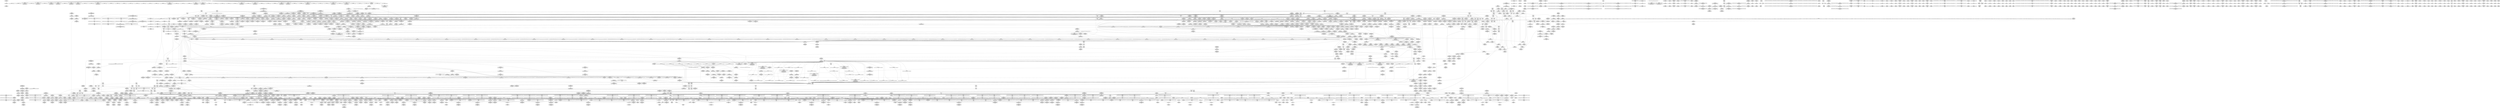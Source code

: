 digraph {
	CE0x56f08b0 [shape=record,shape=Mrecord,label="{CE0x56f08b0|tomoyo_get_mode:if.then13|*SummSource*}"]
	CE0x53929a0 [shape=record,shape=Mrecord,label="{CE0x53929a0|i64*_getelementptr_inbounds_(_12_x_i64_,_12_x_i64_*___llvm_gcov_ctr31133,_i64_0,_i64_11)|*Constant*}"]
	CE0x52f1590 [shape=record,shape=Mrecord,label="{CE0x52f1590|0:_i8*,_array:_GCRE_tomoyo_proto_keyword_constant_6_x_i8*_i8*_getelementptr_inbounds_(_2_x_i8_,_2_x_i8_*_.str22,_i32_0,_i32_0),_i8*_getelementptr_inbounds_(_7_x_i8_,_7_x_i8_*_.str123,_i32_0,_i32_0),_i8*_getelementptr_inbounds_(_6_x_i8_,_6_x_i8_*_.str224,_i32_0,_i32_0),_i8*_getelementptr_inbounds_(_4_x_i8_,_4_x_i8_*_.str325,_i32_0,_i32_0),_i8*_getelementptr_inbounds_(_2_x_i8_,_2_x_i8_*_.str22,_i32_0,_i32_0),_i8*_getelementptr_inbounds_(_10_x_i8_,_10_x_i8_*_.str426,_i32_0,_i32_0)_,_align_16:_elem_3::|security/tomoyo/network.c,367}"]
	CE0x54766c0 [shape=record,shape=Mrecord,label="{CE0x54766c0|rcu_lock_acquire18:map|Function::rcu_lock_acquire18&Arg::map::}"]
	CE0x3700e40 [shape=record,shape=Mrecord,label="{CE0x3700e40|tomoyo_inet_entry:tmp11|security/tomoyo/network.c,473|*SummSource*}"]
	CE0x6d3b140 [shape=record,shape=Mrecord,label="{CE0x6d3b140|i64*_getelementptr_inbounds_(_2_x_i64_,_2_x_i64_*___llvm_gcov_ctr2154,_i64_0,_i64_0)|*Constant*}"]
	CE0x6f276a0 [shape=record,shape=Mrecord,label="{CE0x6f276a0|24:_i32*,_32:_i16,_34:_i8,_35:_i8,_36:_i8,_72:_i8,_:_SCMRE_47,48_}"]
	CE0x6c4dc10 [shape=record,shape=Mrecord,label="{CE0x6c4dc10|tomoyo_check_inet_address:cmp14|security/tomoyo/network.c,527}"]
	CE0x44bb640 [shape=record,shape=Mrecord,label="{CE0x44bb640|tomoyo_domain:tmp14|security/tomoyo/common.h,1205}"]
	CE0x44ee740 [shape=record,shape=Mrecord,label="{CE0x44ee740|__fswab16:conv|include/uapi/linux/swab.h,53|*SummSource*}"]
	CE0x53413e0 [shape=record,shape=Mrecord,label="{CE0x53413e0|tomoyo_get_mode:config7|security/tomoyo/util.c,983}"]
	CE0x46157b0 [shape=record,shape=Mrecord,label="{CE0x46157b0|tomoyo_inet_entry:conv22|security/tomoyo/network.c,480|*SummSink*}"]
	CE0x38ce6a0 [shape=record,shape=Mrecord,label="{CE0x38ce6a0|128:_i8*,_1208:_%struct.file*,_:_CMRE_34,35_}"]
	CE0x5301a40 [shape=record,shape=Mrecord,label="{CE0x5301a40|srcu_read_unlock20:sp|Function::srcu_read_unlock20&Arg::sp::|*SummSink*}"]
	CE0x6e01f10 [shape=record,shape=Mrecord,label="{CE0x6e01f10|__llvm_gcov_indirect_counter_increment10:exit|*SummSource*}"]
	CE0x6d65620 [shape=record,shape=Mrecord,label="{CE0x6d65620|i64*_getelementptr_inbounds_(_2_x_i64_,_2_x_i64_*___llvm_gcov_ctr4434,_i64_0,_i64_0)|*Constant*}"]
	CE0x44c0af0 [shape=record,shape=Mrecord,label="{CE0x44c0af0|__fswab16:or|include/uapi/linux/swab.h,53|*SummSource*}"]
	CE0x6f1e1b0 [shape=record,shape=Mrecord,label="{CE0x6f1e1b0|rcu_lock_acquire18:tmp2|*SummSource*}"]
	CE0x38863d0 [shape=record,shape=Mrecord,label="{CE0x38863d0|tomoyo_get_mode:profile|Function::tomoyo_get_mode&Arg::profile::|*SummSink*}"]
	CE0x56a1ce0 [shape=record,shape=Mrecord,label="{CE0x56a1ce0|tomoyo_init_request_info:profile2|security/tomoyo/util.c,1007}"]
	CE0x5387500 [shape=record,shape=Mrecord,label="{CE0x5387500|tomoyo_audit_net_log:idxprom|security/tomoyo/network.c,367}"]
	CE0x4511240 [shape=record,shape=Mrecord,label="{CE0x4511240|tomoyo_inet_entry:is_ipv6|security/tomoyo/network.c,478|*SummSource*}"]
	CE0x52f33f0 [shape=record,shape=Mrecord,label="{CE0x52f33f0|tomoyo_inet_entry:tmp25|security/tomoyo/network.c,484|*SummSource*}"]
	CE0x540ad80 [shape=record,shape=Mrecord,label="{CE0x540ad80|tomoyo_print_ipv4:tmp|*SummSource*}"]
	CE0x45497a0 [shape=record,shape=Mrecord,label="{CE0x45497a0|tomoyo_print_ipv6:call|security/tomoyo/network.c,111|*SummSink*}"]
	CE0x56d89f0 [shape=record,shape=Mrecord,label="{CE0x56d89f0|i64*_getelementptr_inbounds_(_12_x_i64_,_12_x_i64_*___llvm_gcov_ctr31133,_i64_0,_i64_0)|*Constant*|*SummSource*}"]
	CE0x544be90 [shape=record,shape=Mrecord,label="{CE0x544be90|srcu_read_lock17:call|include/linux/srcu.h,220|*SummSink*}"]
	CE0x3940a60 [shape=record,shape=Mrecord,label="{CE0x3940a60|tomoyo_print_ipv6:tmp1|*SummSource*}"]
	CE0x52f0ce0 [shape=record,shape=Mrecord,label="{CE0x52f0ce0|tomoyo_audit_net_log:arrayidx|security/tomoyo/network.c,367|*SummSink*}"]
	CE0x39cb9d0 [shape=record,shape=Mrecord,label="{CE0x39cb9d0|tomoyo_init_request_info:domain|Function::tomoyo_init_request_info&Arg::domain::|*SummSource*}"]
	CE0x569a910 [shape=record,shape=Mrecord,label="{CE0x569a910|tomoyo_inet_entry:protocol|security/tomoyo/network.c,471}"]
	CE0x544b760 [shape=record,shape=Mrecord,label="{CE0x544b760|COLLAPSED:_GCMRE___llvm_gcov_ctr4533_internal_global_2_x_i64_zeroinitializer:_elem_0:default:}"]
	CE0x527adc0 [shape=record,shape=Mrecord,label="{CE0x527adc0|tomoyo_inet_entry:tmp29|security/tomoyo/network.c,486|*SummSink*}"]
	CE0x569a4a0 [shape=record,shape=Mrecord,label="{CE0x569a4a0|i64_16|*Constant*|*SummSink*}"]
	CE0x57dd850 [shape=record,shape=Mrecord,label="{CE0x57dd850|tomoyo_check_inet_address:address11|security/tomoyo/network.c,520|*SummSource*}"]
	CE0x562c780 [shape=record,shape=Mrecord,label="{CE0x562c780|__fswab16:tmp2|*SummSink*}"]
	CE0x5539250 [shape=record,shape=Mrecord,label="{CE0x5539250|VOIDTB_TE_array:_GCR_.str6_private_unnamed_addr_constant_11_x_i8_c_%pI4%c%pI4_00_,_align_1:_elem_0:default:}"]
	CE0x374f060 [shape=record,shape=Mrecord,label="{CE0x374f060|tomoyo_inet_entry:call3|security/tomoyo/network.c,473|*SummSource*}"]
	CE0x3a111f0 [shape=record,shape=Mrecord,label="{CE0x3a111f0|tomoyo_inet_entry:do.body|*SummSource*}"]
	CE0x55b1be0 [shape=record,shape=Mrecord,label="{CE0x55b1be0|tomoyo_domain:if.then|*SummSink*}"]
	CE0x46bc840 [shape=record,shape=Mrecord,label="{CE0x46bc840|tomoyo_get_mode:tmp3|security/tomoyo/util.c,978|*SummSource*}"]
	CE0x3964bf0 [shape=record,shape=Mrecord,label="{CE0x3964bf0|__fswab16:tmp2}"]
	CE0x562a200 [shape=record,shape=Mrecord,label="{CE0x562a200|i64_1|*Constant*}"]
	CE0x557eb80 [shape=record,shape=Mrecord,label="{CE0x557eb80|_ret_void,_!dbg_!38908|include/linux/rcupdate.h,419|*SummSink*}"]
	CE0x44887f0 [shape=record,shape=Mrecord,label="{CE0x44887f0|tomoyo_print_ipv6:tobool|security/tomoyo/network.c,111|*SummSink*}"]
	CE0x563a4d0 [shape=record,shape=Mrecord,label="{CE0x563a4d0|i64_128|*Constant*|*SummSink*}"]
	CE0x6edc850 [shape=record,shape=Mrecord,label="{CE0x6edc850|i32_1|*Constant*}"]
	CE0x54a9480 [shape=record,shape=Mrecord,label="{CE0x54a9480|srcu_read_lock17:tmp1}"]
	CE0x4565510 [shape=record,shape=Mrecord,label="{CE0x4565510|tomoyo_inet_entry:inet_network9|security/tomoyo/network.c,477|*SummSink*}"]
	CE0x545c570 [shape=record,shape=Mrecord,label="{CE0x545c570|tomoyo_check_inet_address:inet|security/tomoyo/network.c,505|*SummSink*}"]
	CE0x3a112c0 [shape=record,shape=Mrecord,label="{CE0x3a112c0|tomoyo_inet_entry:do.body|*SummSink*}"]
	CE0x6d1f1c0 [shape=record,shape=Mrecord,label="{CE0x6d1f1c0|i64*_getelementptr_inbounds_(_11_x_i64_,_11_x_i64_*___llvm_gcov_ctr54147,_i64_0,_i64_6)|*Constant*}"]
	CE0x3a37bd0 [shape=record,shape=Mrecord,label="{CE0x3a37bd0|tomoyo_init_request_info:tmp4|security/tomoyo/util.c,1004|*SummSource*}"]
	CE0x6e00880 [shape=record,shape=Mrecord,label="{CE0x6e00880|tomoyo_check_inet_address:return}"]
	CE0x4615490 [shape=record,shape=Mrecord,label="{CE0x4615490|tomoyo_inet_entry:inet_network25|security/tomoyo/network.c,480}"]
	CE0x45e3990 [shape=record,shape=Mrecord,label="{CE0x45e3990|tomoyo_audit_net_log:arrayidx2|security/tomoyo/network.c,368|*SummSource*}"]
	CE0x5826110 [shape=record,shape=Mrecord,label="{CE0x5826110|tomoyo_check_inet_address:port12|security/tomoyo/network.c,522|*SummSink*}"]
	CE0x4538710 [shape=record,shape=Mrecord,label="{CE0x4538710|tomoyo_get_mode:call|security/tomoyo/util.c,980}"]
	CE0x45dae50 [shape=record,shape=Mrecord,label="{CE0x45dae50|i64*_getelementptr_inbounds_(_2_x_i64_,_2_x_i64_*___llvm_gcov_ctr2253,_i64_0,_i64_0)|*Constant*}"]
	CE0x6ea6110 [shape=record,shape=Mrecord,label="{CE0x6ea6110|_call_void___llvm_gcov_indirect_counter_increment10(i32*___llvm_gcov_global_state_pred50,_i64**_getelementptr_inbounds_(_3_x_i64*_,_3_x_i64*_*___llvm_gcda_edge_table49,_i64_0,_i64_1)),_!dbg_!38911|security/tomoyo/network.c,509}"]
	CE0x4438190 [shape=record,shape=Mrecord,label="{CE0x4438190|tomoyo_read_unlock19:tmp2|*SummSource*}"]
	CE0x6f79cd0 [shape=record,shape=Mrecord,label="{CE0x6f79cd0|tomoyo_get_mode:tmp17|security/tomoyo/util.c,983|*SummSink*}"]
	CE0x39a88c0 [shape=record,shape=Mrecord,label="{CE0x39a88c0|i64*_getelementptr_inbounds_(_11_x_i64_,_11_x_i64_*___llvm_gcov_ctr5229,_i64_0,_i64_0)|*Constant*|*SummSource*}"]
	CE0x6c43f60 [shape=record,shape=Mrecord,label="{CE0x6c43f60|i64_5|*Constant*}"]
	CE0x5826270 [shape=record,shape=Mrecord,label="{CE0x5826270|_call_void___llvm_gcov_indirect_counter_increment10(i32*___llvm_gcov_global_state_pred50,_i64**_getelementptr_inbounds_(_3_x_i64*_,_3_x_i64*_*___llvm_gcda_edge_table49,_i64_0,_i64_0)),_!dbg_!38951|security/tomoyo/network.c,525}"]
	CE0x376c4a0 [shape=record,shape=Mrecord,label="{CE0x376c4a0|tomoyo_init_request_info:tmp|*SummSink*}"]
	CE0x6e008f0 [shape=record,shape=Mrecord,label="{CE0x6e008f0|tomoyo_check_inet_address:return|*SummSource*}"]
	CE0x6c289c0 [shape=record,shape=Mrecord,label="{CE0x6c289c0|COLLAPSED:_GCMRE___llvm_gcov_ctr4731_internal_global_4_x_i64_zeroinitializer:_elem_0:default:}"]
	CE0x57a23f0 [shape=record,shape=Mrecord,label="{CE0x57a23f0|tomoyo_check_inet_address:tmp15|security/tomoyo/network.c,517|*SummSink*}"]
	CE0x4460eb0 [shape=record,shape=Mrecord,label="{CE0x4460eb0|i64*_getelementptr_inbounds_(_2_x_i64_,_2_x_i64_*___llvm_gcov_ctr3939,_i64_0,_i64_1)|*Constant*}"]
	CE0x475dd10 [shape=record,shape=Mrecord,label="{CE0x475dd10|tomoyo_audit_inet_log:inet_network15|security/tomoyo/network.c,393}"]
	CE0x388e3d0 [shape=record,shape=Mrecord,label="{CE0x388e3d0|i32_22|*Constant*|*SummSink*}"]
	CE0x52f37f0 [shape=record,shape=Mrecord,label="{CE0x52f37f0|tomoyo_inet_entry:tmp26|security/tomoyo/network.c,484|*SummSource*}"]
	CE0x55e4090 [shape=record,shape=Mrecord,label="{CE0x55e4090|tomoyo_audit_inet_log:arraydecay5|security/tomoyo/network.c,389}"]
	CE0x45bbd80 [shape=record,shape=Mrecord,label="{CE0x45bbd80|i64*_getelementptr_inbounds_(_12_x_i64_,_12_x_i64_*___llvm_gcov_ctr31133,_i64_0,_i64_10)|*Constant*|*SummSink*}"]
	CE0x540a9c0 [shape=record,shape=Mrecord,label="{CE0x540a9c0|tomoyo_get_mode:arrayidx|security/tomoyo/util.c,981}"]
	CE0x56ab130 [shape=record,shape=Mrecord,label="{CE0x56ab130|tomoyo_get_mode:conv|security/tomoyo/util.c,982}"]
	CE0x6d319e0 [shape=record,shape=Mrecord,label="{CE0x6d319e0|tomoyo_check_inet_address:tmp36|security/tomoyo/network.c,529|*SummSink*}"]
	CE0x5485500 [shape=record,shape=Mrecord,label="{CE0x5485500|tomoyo_print_ipv6:max_ip|Function::tomoyo_print_ipv6&Arg::max_ip::|*SummSink*}"]
	CE0x6e01050 [shape=record,shape=Mrecord,label="{CE0x6e01050|GLOBAL:__llvm_gcov_indirect_counter_increment10|*Constant*}"]
	CE0x57dd150 [shape=record,shape=Mrecord,label="{CE0x57dd150|tomoyo_check_inet_address:tmp24|security/tomoyo/network.c,520}"]
	CE0x57dce40 [shape=record,shape=Mrecord,label="{CE0x57dce40|tomoyo_inet_entry:arrayidx|security/tomoyo/network.c,471|*SummSource*}"]
	CE0x44cca70 [shape=record,shape=Mrecord,label="{CE0x44cca70|tomoyo_read_lock16:tmp3}"]
	CE0x563fb80 [shape=record,shape=Mrecord,label="{CE0x563fb80|__llvm_gcov_indirect_counter_increment10:entry|*SummSink*}"]
	CE0x53aef30 [shape=record,shape=Mrecord,label="{CE0x53aef30|0:_i8,_1:_i8,_8:_i16,_16:_i32*,_24:_i8,_:_CMR_40,44_|*MultipleSource*|Function::tomoyo_check_inet_address&Arg::address::|security/tomoyo/network.c,505}"]
	CE0x5230d90 [shape=record,shape=Mrecord,label="{CE0x5230d90|tomoyo_inet_entry:tmp2|security/tomoyo/network.c,469|*SummSink*}"]
	CE0x6ead9e0 [shape=record,shape=Mrecord,label="{CE0x6ead9e0|tomoyo_check_inet_address:entry}"]
	CE0x3759900 [shape=record,shape=Mrecord,label="{CE0x3759900|tomoyo_audit_net_log:tmp}"]
	CE0x5495010 [shape=record,shape=Mrecord,label="{CE0x5495010|__llvm_gcov_indirect_counter_increment10:tmp1|*SummSink*}"]
	CE0x472cbc0 [shape=record,shape=Mrecord,label="{CE0x472cbc0|tomoyo_get_mode:and|security/tomoyo/util.c,987}"]
	CE0x5354cc0 [shape=record,shape=Mrecord,label="{CE0x5354cc0|GLOBAL:__llvm_gcov_ctr5229|Global_var:__llvm_gcov_ctr5229|*SummSource*}"]
	CE0x53312d0 [shape=record,shape=Mrecord,label="{CE0x53312d0|tomoyo_inet_entry:tmp10|security/tomoyo/network.c,473|*SummSource*}"]
	CE0x39cc1f0 [shape=record,shape=Mrecord,label="{CE0x39cc1f0|tomoyo_inet_entry:do.cond|*SummSource*}"]
	CE0x395ef10 [shape=record,shape=Mrecord,label="{CE0x395ef10|tomoyo_domain:tmp11|security/tomoyo/common.h,1205|*SummSource*}"]
	CE0x3852ce0 [shape=record,shape=Mrecord,label="{CE0x3852ce0|GLOBAL:tomoyo_get_mode|*Constant*|*SummSource*}"]
	CE0x4669bd0 [shape=record,shape=Mrecord,label="{CE0x4669bd0|tomoyo_audit_inet_log:entry}"]
	CE0x5260ac0 [shape=record,shape=Mrecord,label="{CE0x5260ac0|tomoyo_inet_entry:error.0|*SummSource*}"]
	CE0x44379f0 [shape=record,shape=Mrecord,label="{CE0x44379f0|GLOBAL:tomoyo_ss|Global_var:tomoyo_ss|*SummSource*}"]
	CE0x5495800 [shape=record,shape=Mrecord,label="{CE0x5495800|tomoyo_check_inet_address:sin6_addr|security/tomoyo/network.c,513|*SummSource*}"]
	CE0x3833120 [shape=record,shape=Mrecord,label="{CE0x3833120|tomoyo_check_inet_address:tmp27|security/tomoyo/network.c,525|*SummSource*}"]
	CE0x52f12f0 [shape=record,shape=Mrecord,label="{CE0x52f12f0|0:_i8*,_array:_GCRE_tomoyo_proto_keyword_constant_6_x_i8*_i8*_getelementptr_inbounds_(_2_x_i8_,_2_x_i8_*_.str22,_i32_0,_i32_0),_i8*_getelementptr_inbounds_(_7_x_i8_,_7_x_i8_*_.str123,_i32_0,_i32_0),_i8*_getelementptr_inbounds_(_6_x_i8_,_6_x_i8_*_.str224,_i32_0,_i32_0),_i8*_getelementptr_inbounds_(_4_x_i8_,_4_x_i8_*_.str325,_i32_0,_i32_0),_i8*_getelementptr_inbounds_(_2_x_i8_,_2_x_i8_*_.str22,_i32_0,_i32_0),_i8*_getelementptr_inbounds_(_10_x_i8_,_10_x_i8_*_.str426,_i32_0,_i32_0)_,_align_16:_elem_2::|security/tomoyo/network.c,367}"]
	CE0x453a120 [shape=record,shape=Mrecord,label="{CE0x453a120|tomoyo_inet_entry:param8|security/tomoyo/network.c,477}"]
	CE0x3716700 [shape=record,shape=Mrecord,label="{CE0x3716700|i64*_getelementptr_inbounds_(_11_x_i64_,_11_x_i64_*___llvm_gcov_ctr54147,_i64_0,_i64_8)|*Constant*}"]
	CE0x6c5ec50 [shape=record,shape=Mrecord,label="{CE0x6c5ec50|i64_ptrtoint_(i8*_blockaddress(_rcu_lock_release21,_%__here)_to_i64)|*Constant*}"]
	CE0x557e520 [shape=record,shape=Mrecord,label="{CE0x557e520|rcu_lock_acquire18:entry}"]
	CE0x6cfb530 [shape=record,shape=Mrecord,label="{CE0x6cfb530|COLLAPSED:_CRE:_elem_0:default:}"]
	CE0x4594910 [shape=record,shape=Mrecord,label="{CE0x4594910|tomoyo_inet_entry:tmp21|security/tomoyo/network.c,482|*SummSink*}"]
	CE0x393e480 [shape=record,shape=Mrecord,label="{CE0x393e480|tomoyo_init_request_info:tmp2|security/tomoyo/util.c,1003}"]
	CE0x6cca530 [shape=record,shape=Mrecord,label="{CE0x6cca530|i64*_getelementptr_inbounds_(_2_x_i64_,_2_x_i64_*___llvm_gcov_ctr2154,_i64_0,_i64_0)|*Constant*|*SummSink*}"]
	CE0x46e8440 [shape=record,shape=Mrecord,label="{CE0x46e8440|tomoyo_audit_inet_log:tmp12|security/tomoyo/network.c,386}"]
	CE0x46bcd30 [shape=record,shape=Mrecord,label="{CE0x46bcd30|i64*_getelementptr_inbounds_(_6_x_i64_,_6_x_i64_*___llvm_gcov_ctr5427,_i64_0,_i64_0)|*Constant*|*SummSource*}"]
	CE0x4537d30 [shape=record,shape=Mrecord,label="{CE0x4537d30|i8_1|*Constant*}"]
	CE0x52dd0a0 [shape=record,shape=Mrecord,label="{CE0x52dd0a0|_ret_void,_!dbg_!38904|security/tomoyo/common.h,1110|*SummSource*}"]
	CE0x6d1ec40 [shape=record,shape=Mrecord,label="{CE0x6d1ec40|GLOBAL:tomoyo_policy_loaded|Global_var:tomoyo_policy_loaded|*SummSink*}"]
	CE0x6ca75c0 [shape=record,shape=Mrecord,label="{CE0x6ca75c0|_ret_i16_%conv3,_!dbg_!38911|include/uapi/linux/swab.h,53}"]
	CE0x5511590 [shape=record,shape=Mrecord,label="{CE0x5511590|tomoyo_print_ipv4:buffer_len|Function::tomoyo_print_ipv4&Arg::buffer_len::|*SummSink*}"]
	CE0x54c04d0 [shape=record,shape=Mrecord,label="{CE0x54c04d0|_call_void_tomoyo_print_ipv4(i8*_%arraydecay4,_i32_128,_i32*_%tmp3,_i32*_%tmp3)_#9,_!dbg_!38920|security/tomoyo/network.c,388}"]
	CE0x6d5dc60 [shape=record,shape=Mrecord,label="{CE0x6d5dc60|tomoyo_inet_entry:entry}"]
	CE0x6ec2590 [shape=record,shape=Mrecord,label="{CE0x6ec2590|i64_1|*Constant*|*SummSink*}"]
	CE0x569fe00 [shape=record,shape=Mrecord,label="{CE0x569fe00|tomoyo_print_ipv4:conv|security/tomoyo/network.c,92}"]
	CE0x44a9be0 [shape=record,shape=Mrecord,label="{CE0x44a9be0|tomoyo_read_lock16:tmp2|*SummSink*}"]
	CE0x3a91ba0 [shape=record,shape=Mrecord,label="{CE0x3a91ba0|i64_7|*Constant*|*SummSink*}"]
	CE0x53316d0 [shape=record,shape=Mrecord,label="{CE0x53316d0|tomoyo_init_request_info:bb}"]
	CE0x6ca5ef0 [shape=record,shape=Mrecord,label="{CE0x6ca5ef0|__fswab16:entry|*SummSink*}"]
	CE0x45e3b80 [shape=record,shape=Mrecord,label="{CE0x45e3b80|tomoyo_audit_net_log:arrayidx2|security/tomoyo/network.c,368|*SummSink*}"]
	CE0x55a7910 [shape=record,shape=Mrecord,label="{CE0x55a7910|tomoyo_audit_net_log:call|security/tomoyo/network.c,366|*SummSink*}"]
	CE0x4466d70 [shape=record,shape=Mrecord,label="{CE0x4466d70|srcu_read_unlock20:idx|Function::srcu_read_unlock20&Arg::idx::|*SummSink*}"]
	CE0x567c760 [shape=record,shape=Mrecord,label="{CE0x567c760|tomoyo_init_request_info:tmp10|security/tomoyo/util.c,1006}"]
	CE0x46482d0 [shape=record,shape=Mrecord,label="{CE0x46482d0|_call_void_bitcast_(void_(%struct.tomoyo_request_info*,_i1_(%struct.tomoyo_request_info*,_%struct.tomoyo_acl_info*)*)*_tomoyo_check_acl_to_void_(%struct.tomoyo_request_info.524*,_i1_(%struct.tomoyo_request_info.524*,_%struct.tomoyo_acl_info*)*)*)(%struct.tomoyo_request_info.524*_%r,_i1_(%struct.tomoyo_request_info.524*,_%struct.tomoyo_acl_info*)*_tomoyo_check_inet_acl)_#9,_!dbg_!38953|security/tomoyo/network.c,482|*SummSource*}"]
	CE0x37a8e40 [shape=record,shape=Mrecord,label="{CE0x37a8e40|GLOBAL:__llvm_gcov_global_state_pred50|Global_var:__llvm_gcov_global_state_pred50}"]
	CE0x6cba090 [shape=record,shape=Mrecord,label="{CE0x6cba090|_call_void_mcount()_#3|*SummSource*}"]
	CE0x544b970 [shape=record,shape=Mrecord,label="{CE0x544b970|tomoyo_init_request_info:call|security/tomoyo/util.c,1005}"]
	CE0x562a2e0 [shape=record,shape=Mrecord,label="{CE0x562a2e0|tomoyo_audit_net_log:tmp|*SummSource*}"]
	CE0x6ddf470 [shape=record,shape=Mrecord,label="{CE0x6ddf470|tomoyo_check_inet_address:address2|security/tomoyo/network.c,512|*SummSink*}"]
	CE0x526f4f0 [shape=record,shape=Mrecord,label="{CE0x526f4f0|tomoyo_audit_net_log:tmp5|security/tomoyo/network.c,368|*SummSource*}"]
	CE0x53b4d60 [shape=record,shape=Mrecord,label="{CE0x53b4d60|srcu_read_lock17:dep_map|include/linux/srcu.h,222}"]
	CE0x576dc00 [shape=record,shape=Mrecord,label="{CE0x576dc00|__fswab16:bb|*SummSource*}"]
	CE0x4566010 [shape=record,shape=Mrecord,label="{CE0x4566010|tomoyo_inet_entry:inet|security/tomoyo/network.c,478}"]
	CE0x3833310 [shape=record,shape=Mrecord,label="{CE0x3833310|i64*_getelementptr_inbounds_(_19_x_i64_,_19_x_i64_*___llvm_gcov_ctr4846,_i64_0,_i64_12)|*Constant*|*SummSource*}"]
	CE0x37d1420 [shape=record,shape=Mrecord,label="{CE0x37d1420|tomoyo_get_mode:tmp22|security/tomoyo/util.c,986|*SummSink*}"]
	CE0x6ead220 [shape=record,shape=Mrecord,label="{CE0x6ead220|tomoyo_check_inet_address:addr|Function::tomoyo_check_inet_address&Arg::addr::|*SummSource*}"]
	CE0x46bc500 [shape=record,shape=Mrecord,label="{CE0x46bc500|_call_void_tomoyo_print_ipv6(i8*_%arraydecay,_i32_128,_%struct.in6_addr*_%tmp11,_%struct.in6_addr*_%tmp12)_#9,_!dbg_!38918|security/tomoyo/network.c,385|*SummSink*}"]
	CE0x4669ac0 [shape=record,shape=Mrecord,label="{CE0x4669ac0|GLOBAL:tomoyo_audit_inet_log|*Constant*|*SummSink*}"]
	CE0x38bc840 [shape=record,shape=Mrecord,label="{CE0x38bc840|128:_i8*,_1208:_%struct.file*,_:_CMRE_26,27_}"]
	CE0x55a7e10 [shape=record,shape=Mrecord,label="{CE0x55a7e10|i8*_getelementptr_inbounds_(_21_x_i8_,_21_x_i8_*_.str9,_i32_0,_i32_0)|*Constant*|*SummSource*}"]
	CE0x396a1b0 [shape=record,shape=Mrecord,label="{CE0x396a1b0|i64*_getelementptr_inbounds_(_2_x_i64_,_2_x_i64_*___llvm_gcov_ctr4632,_i64_0,_i64_0)|*Constant*}"]
	CE0x53d5250 [shape=record,shape=Mrecord,label="{CE0x53d5250|tomoyo_audit_inet_log:param2|security/tomoyo/network.c,384|*SummSource*}"]
	CE0x584a010 [shape=record,shape=Mrecord,label="{CE0x584a010|i64_ptrtoint_(i8*_blockaddress(_rcu_lock_acquire18,_%__here)_to_i64)|*Constant*|*SummSink*}"]
	CE0x53d31e0 [shape=record,shape=Mrecord,label="{CE0x53d31e0|tomoyo_get_mode:config|security/tomoyo/util.c,981}"]
	CE0x5485af0 [shape=record,shape=Mrecord,label="{CE0x5485af0|tomoyo_audit_inet_log:tmp|*SummSink*}"]
	CE0x5288000 [shape=record,shape=Mrecord,label="{CE0x5288000|tomoyo_init_request_info:tmp8|security/tomoyo/util.c,1005}"]
	CE0x38ae710 [shape=record,shape=Mrecord,label="{CE0x38ae710|__llvm_gcov_indirect_counter_increment10:tmp6}"]
	CE0x45943d0 [shape=record,shape=Mrecord,label="{CE0x45943d0|tomoyo_inet_entry:tmp20|security/tomoyo/network.c,480}"]
	CE0x45e32c0 [shape=record,shape=Mrecord,label="{CE0x45e32c0|GLOBAL:tomoyo_socket_keyword|Global_var:tomoyo_socket_keyword}"]
	CE0x5862bf0 [shape=record,shape=Mrecord,label="{CE0x5862bf0|get_current:bb}"]
	CE0x53e3a40 [shape=record,shape=Mrecord,label="{CE0x53e3a40|tomoyo_audit_inet_log:tobool|security/tomoyo/network.c,384}"]
	CE0x37a8700 [shape=record,shape=Mrecord,label="{CE0x37a8700|__llvm_gcov_indirect_counter_increment10:entry|*SummSource*}"]
	CE0x5287ac0 [shape=record,shape=Mrecord,label="{CE0x5287ac0|_call_void_tomoyo_read_unlock19(i32_%call)_#9,_!dbg_!38960|security/tomoyo/network.c,486|*SummSink*}"]
	CE0x52f0b40 [shape=record,shape=Mrecord,label="{CE0x52f0b40|tomoyo_audit_net_log:arrayidx|security/tomoyo/network.c,367}"]
	CE0x6288570 [shape=record,shape=Mrecord,label="{CE0x6288570|%struct.task_struct*_(%struct.task_struct**)*_asm_movq_%gs:$_1:P_,$0_,_r,im,_dirflag_,_fpsr_,_flags_}"]
	CE0x6d303f0 [shape=record,shape=Mrecord,label="{CE0x6d303f0|i64*_getelementptr_inbounds_(_4_x_i64_,_4_x_i64_*___llvm_gcov_ctr4137,_i64_0,_i64_2)|*Constant*|*SummSink*}"]
	CE0x5301630 [shape=record,shape=Mrecord,label="{CE0x5301630|tomoyo_audit_inet_log:arraydecay|security/tomoyo/network.c,385|*SummSource*}"]
	CE0x6d8c810 [shape=record,shape=Mrecord,label="{CE0x6d8c810|tomoyo_check_inet_address:tmp41|security/tomoyo/network.c,532|*SummSink*}"]
	CE0x6fa0070 [shape=record,shape=Mrecord,label="{CE0x6fa0070|tomoyo_check_inet_address:conv|security/tomoyo/network.c,507|*SummSource*}"]
	CE0x4647ba0 [shape=record,shape=Mrecord,label="{CE0x4647ba0|tomoyo_inet_entry:tmp21|security/tomoyo/network.c,482}"]
	CE0x57dd320 [shape=record,shape=Mrecord,label="{CE0x57dd320|tomoyo_check_inet_address:tmp24|security/tomoyo/network.c,520|*SummSink*}"]
	CE0x5512210 [shape=record,shape=Mrecord,label="{CE0x5512210|_ret_void,_!dbg_!38911|security/tomoyo/network.c,94|*SummSource*}"]
	CE0x6c5f480 [shape=record,shape=Mrecord,label="{CE0x6c5f480|i64*_getelementptr_inbounds_(_4_x_i64_,_4_x_i64_*___llvm_gcov_ctr4731,_i64_0,_i64_1)|*Constant*}"]
	CE0x44c1010 [shape=record,shape=Mrecord,label="{CE0x44c1010|i64_1|*Constant*}"]
	CE0x4584ba0 [shape=record,shape=Mrecord,label="{CE0x4584ba0|tomoyo_get_mode:mode.1|*SummSource*}"]
	CE0x52de3a0 [shape=record,shape=Mrecord,label="{CE0x52de3a0|tomoyo_inet_entry:tmp31|security/tomoyo/network.c,488|*SummSource*}"]
	CE0x6ea7570 [shape=record,shape=Mrecord,label="{CE0x6ea7570|tomoyo_check_inet_address:sw.default}"]
	CE0x381d2c0 [shape=record,shape=Mrecord,label="{CE0x381d2c0|get_current:tmp2|*SummSink*}"]
	CE0x37616b0 [shape=record,shape=Mrecord,label="{CE0x37616b0|i32_78|*Constant*|*SummSource*}"]
	CE0x6daebf0 [shape=record,shape=Mrecord,label="{CE0x6daebf0|tomoyo_check_inet_address:addr|Function::tomoyo_check_inet_address&Arg::addr::|*SummSink*}"]
	CE0x540b3d0 [shape=record,shape=Mrecord,label="{CE0x540b3d0|0:_i8,_array:_GCRE_tomoyo_index2category_constant_39_x_i8_c_00_00_00_00_00_00_00_00_00_00_00_00_00_00_00_00_00_00_00_00_00_00_00_01_01_01_01_01_01_01_01_01_01_01_01_01_01_01_02_,_align_16:_elem_0::|security/tomoyo/util.c,983}"]
	CE0x6f1e510 [shape=record,shape=Mrecord,label="{CE0x6f1e510|rcu_lock_release21:__here|*SummSource*}"]
	CE0x6f92560 [shape=record,shape=Mrecord,label="{CE0x6f92560|tomoyo_check_inet_address:sw.bb|*SummSource*}"]
	CE0x37f2c20 [shape=record,shape=Mrecord,label="{CE0x37f2c20|tomoyo_domain:tmp18|security/tomoyo/common.h,1205}"]
	CE0x52bb990 [shape=record,shape=Mrecord,label="{CE0x52bb990|tomoyo_get_mode:config|security/tomoyo/util.c,981|*SummSource*}"]
	CE0x3895a30 [shape=record,shape=Mrecord,label="{CE0x3895a30|tomoyo_get_mode:tmp23|security/tomoyo/util.c,986|*SummSource*}"]
	CE0x5826da0 [shape=record,shape=Mrecord,label="{CE0x5826da0|tomoyo_check_inet_address:address|Function::tomoyo_check_inet_address&Arg::address::}"]
	CE0x38d7d60 [shape=record,shape=Mrecord,label="{CE0x38d7d60|tomoyo_get_mode:tmp12|security/tomoyo/util.c,982|*SummSink*}"]
	CE0x58815f0 [shape=record,shape=Mrecord,label="{CE0x58815f0|_ret_i32_%call,_!dbg_!38910|security/tomoyo/network.c,366}"]
	CE0x37b21f0 [shape=record,shape=Mrecord,label="{CE0x37b21f0|tomoyo_init_request_info:tmp5|security/tomoyo/util.c,1004|*SummSource*}"]
	CE0x373ea80 [shape=record,shape=Mrecord,label="{CE0x373ea80|i32_39|*Constant*|*SummSource*}"]
	CE0x38b7480 [shape=record,shape=Mrecord,label="{CE0x38b7480|_call_void_mcount()_#3|*SummSource*}"]
	CE0x37d1340 [shape=record,shape=Mrecord,label="{CE0x37d1340|i64*_getelementptr_inbounds_(_12_x_i64_,_12_x_i64_*___llvm_gcov_ctr31133,_i64_0,_i64_9)|*Constant*|*SummSource*}"]
	CE0x565e510 [shape=record,shape=Mrecord,label="{CE0x565e510|tomoyo_audit_inet_log:param12|security/tomoyo/network.c,392|*SummSink*}"]
	CE0x563fc40 [shape=record,shape=Mrecord,label="{CE0x563fc40|__llvm_gcov_indirect_counter_increment10:predecessor|Function::__llvm_gcov_indirect_counter_increment10&Arg::predecessor::}"]
	CE0x37b2a10 [shape=record,shape=Mrecord,label="{CE0x37b2a10|tomoyo_audit_inet_log:inet_network|security/tomoyo/network.c,382|*SummSource*}"]
	CE0x4527400 [shape=record,shape=Mrecord,label="{CE0x4527400|tomoyo_inet_entry:tmp16|*LoadInst*|security/tomoyo/network.c,476|*SummSource*}"]
	CE0x378dca0 [shape=record,shape=Mrecord,label="{CE0x378dca0|tomoyo_get_mode:tmp18|security/tomoyo/util.c,985|*SummSource*}"]
	CE0x55ed2e0 [shape=record,shape=Mrecord,label="{CE0x55ed2e0|tomoyo_audit_inet_log:arraydecay6|security/tomoyo/network.c,390}"]
	CE0x52b3e10 [shape=record,shape=Mrecord,label="{CE0x52b3e10|tomoyo_check_inet_address:tmp14|security/tomoyo/network.c,514|*SummSource*}"]
	CE0x3a7cbf0 [shape=record,shape=Mrecord,label="{CE0x3a7cbf0|GLOBAL:srcu_read_unlock20|*Constant*|*SummSource*}"]
	CE0x53821b0 [shape=record,shape=Mrecord,label="{CE0x53821b0|tomoyo_audit_inet_log:tmp8|security/tomoyo/network.c,384|*SummSource*}"]
	CE0x4461250 [shape=record,shape=Mrecord,label="{CE0x4461250|tomoyo_inet_entry:tmp5|security/tomoyo/network.c,471|*SummSink*}"]
	CE0x52de0b0 [shape=record,shape=Mrecord,label="{CE0x52de0b0|_ret_void,_!dbg_!38904|security/tomoyo/common.h,1110|*SummSink*}"]
	CE0x4461450 [shape=record,shape=Mrecord,label="{CE0x4461450|tomoyo_read_lock16:tmp1|*SummSink*}"]
	CE0x56b1a10 [shape=record,shape=Mrecord,label="{CE0x56b1a10|srcu_read_unlock20:tmp|*SummSource*}"]
	CE0x5817440 [shape=record,shape=Mrecord,label="{CE0x5817440|rcu_lock_acquire18:tmp}"]
	CE0x5792dd0 [shape=record,shape=Mrecord,label="{CE0x5792dd0|tomoyo_check_inet_address:addr_len|Function::tomoyo_check_inet_address&Arg::addr_len::}"]
	CE0x4435db0 [shape=record,shape=Mrecord,label="{CE0x4435db0|GLOBAL:tomoyo_ss|Global_var:tomoyo_ss}"]
	CE0x43ee6e0 [shape=record,shape=Mrecord,label="{CE0x43ee6e0|i64*_getelementptr_inbounds_(_19_x_i64_,_19_x_i64_*___llvm_gcov_ctr4846,_i64_0,_i64_0)|*Constant*|*SummSink*}"]
	CE0x6f27500 [shape=record,shape=Mrecord,label="{CE0x6f27500|24:_i32*,_32:_i16,_34:_i8,_35:_i8,_36:_i8,_72:_i8,_:_SCMRE_46,47_}"]
	CE0x38bc4d0 [shape=record,shape=Mrecord,label="{CE0x38bc4d0|128:_i8*,_1208:_%struct.file*,_:_CMRE_23,24_}"]
	CE0x43ae310 [shape=record,shape=Mrecord,label="{CE0x43ae310|__fswab16:conv1|include/uapi/linux/swab.h,53|*SummSource*}"]
	CE0x37e2750 [shape=record,shape=Mrecord,label="{CE0x37e2750|tomoyo_inet_entry:tmp14|security/tomoyo/network.c,475|*SummSource*}"]
	CE0x56a02c0 [shape=record,shape=Mrecord,label="{CE0x56a02c0|tomoyo_domain:tmp13|security/tomoyo/common.h,1205|*SummSink*}"]
	CE0x567c820 [shape=record,shape=Mrecord,label="{CE0x567c820|tomoyo_init_request_info:tmp10|security/tomoyo/util.c,1006|*SummSource*}"]
	CE0x45f5d20 [shape=record,shape=Mrecord,label="{CE0x45f5d20|tomoyo_check_inet_address:call|security/tomoyo/network.c,528}"]
	CE0x4474a50 [shape=record,shape=Mrecord,label="{CE0x4474a50|tomoyo_domain:tmp8|security/tomoyo/common.h,1205}"]
	CE0x3646b20 [shape=record,shape=Mrecord,label="{CE0x3646b20|tomoyo_inet_entry:cmp|security/tomoyo/network.c,474|*SummSource*}"]
	CE0x544b7d0 [shape=record,shape=Mrecord,label="{CE0x544b7d0|tomoyo_read_unlock19:tmp|*SummSource*}"]
	CE0x43add90 [shape=record,shape=Mrecord,label="{CE0x43add90|tomoyo_read_lock16:entry}"]
	CE0x6f8f2e0 [shape=record,shape=Mrecord,label="{CE0x6f8f2e0|tomoyo_audit_inet_log:tmp10|security/tomoyo/network.c,385}"]
	CE0x6c41310 [shape=record,shape=Mrecord,label="{CE0x6c41310|tomoyo_get_mode:tmp4|security/tomoyo/util.c,978}"]
	CE0x45e3730 [shape=record,shape=Mrecord,label="{CE0x45e3730|GLOBAL:tomoyo_socket_keyword|Global_var:tomoyo_socket_keyword|*SummSink*}"]
	CE0x39a89f0 [shape=record,shape=Mrecord,label="{CE0x39a89f0|tomoyo_inet_entry:tmp|*SummSource*}"]
	CE0x57d36c0 [shape=record,shape=Mrecord,label="{CE0x57d36c0|tomoyo_check_inet_address:tmp10|security/tomoyo/network.c,511|*SummSource*}"]
	CE0x52ffa60 [shape=record,shape=Mrecord,label="{CE0x52ffa60|srcu_read_unlock20:entry|*SummSink*}"]
	CE0x56c1690 [shape=record,shape=Mrecord,label="{CE0x56c1690|GLOBAL:__srcu_read_unlock|*Constant*}"]
	CE0x37b22b0 [shape=record,shape=Mrecord,label="{CE0x37b22b0|tomoyo_init_request_info:tmp6|security/tomoyo/util.c,1004}"]
	CE0x6e13970 [shape=record,shape=Mrecord,label="{CE0x6e13970|tomoyo_inet_entry:param_type|security/tomoyo/network.c,475}"]
	CE0x5700940 [shape=record,shape=Mrecord,label="{CE0x5700940|tomoyo_audit_inet_log:inet_network13|security/tomoyo/network.c,392|*SummSource*}"]
	CE0x55e4210 [shape=record,shape=Mrecord,label="{CE0x55e4210|tomoyo_audit_inet_log:arraydecay5|security/tomoyo/network.c,389|*SummSink*}"]
	CE0x3a1da20 [shape=record,shape=Mrecord,label="{CE0x3a1da20|_call_void_mcount()_#3|*SummSource*}"]
	CE0x57dd600 [shape=record,shape=Mrecord,label="{CE0x57dd600|tomoyo_check_inet_address:address11|security/tomoyo/network.c,520}"]
	CE0x38ce1a0 [shape=record,shape=Mrecord,label="{CE0x38ce1a0|128:_i8*,_1208:_%struct.file*,_:_CMRE_30,31_}"]
	CE0x5386c90 [shape=record,shape=Mrecord,label="{CE0x5386c90|0:_i8,_array:_GCRE_tomoyo_index2category_constant_39_x_i8_c_00_00_00_00_00_00_00_00_00_00_00_00_00_00_00_00_00_00_00_00_00_00_00_01_01_01_01_01_01_01_01_01_01_01_01_01_01_01_02_,_align_16:_elem_13::|security/tomoyo/util.c,983}"]
	CE0x5629e60 [shape=record,shape=Mrecord,label="{CE0x5629e60|get_current:tmp1}"]
	CE0x5234990 [shape=record,shape=Mrecord,label="{CE0x5234990|rcu_lock_acquire18:bb|*SummSource*}"]
	CE0x545c050 [shape=record,shape=Mrecord,label="{CE0x545c050|_call_void___llvm_gcov_indirect_counter_increment10(i32*___llvm_gcov_global_state_pred50,_i64**_getelementptr_inbounds_(_3_x_i64*_,_3_x_i64*_*___llvm_gcda_edge_table49,_i64_0,_i64_2)),_!dbg_!38933|security/tomoyo/network.c,517|*SummSink*}"]
	CE0x6dbbff0 [shape=record,shape=Mrecord,label="{CE0x6dbbff0|0:_i8,_array:_GCRE_tomoyo_index2category_constant_39_x_i8_c_00_00_00_00_00_00_00_00_00_00_00_00_00_00_00_00_00_00_00_00_00_00_00_01_01_01_01_01_01_01_01_01_01_01_01_01_01_01_02_,_align_16:_elem_33::|security/tomoyo/util.c,983}"]
	CE0x3852bb0 [shape=record,shape=Mrecord,label="{CE0x3852bb0|tomoyo_get_mode:entry}"]
	CE0x38ba8e0 [shape=record,shape=Mrecord,label="{CE0x38ba8e0|tomoyo_print_ipv6:tmp3|*SummSource*}"]
	CE0x6bfcad0 [shape=record,shape=Mrecord,label="{CE0x6bfcad0|GLOBAL:tomoyo_print_ipv4|*Constant*}"]
	CE0x45fef00 [shape=record,shape=Mrecord,label="{CE0x45fef00|tomoyo_inet_entry:param17|security/tomoyo/network.c,479|*SummSink*}"]
	CE0x5381a60 [shape=record,shape=Mrecord,label="{CE0x5381a60|_call_void_mcount()_#3|*SummSource*}"]
	CE0x55a7bb0 [shape=record,shape=Mrecord,label="{CE0x55a7bb0|i32_(%struct.tomoyo_request_info.524*,_i8*,_...)*_bitcast_(i32_(%struct.tomoyo_request_info*,_i8*,_...)*_tomoyo_supervisor_to_i32_(%struct.tomoyo_request_info.524*,_i8*,_...)*)|*Constant*|*SummSink*}"]
	CE0x62876c0 [shape=record,shape=Mrecord,label="{CE0x62876c0|i64*_getelementptr_inbounds_(_4_x_i64_,_4_x_i64_*___llvm_gcov_ctr4137,_i64_0,_i64_0)|*Constant*|*SummSink*}"]
	CE0x442cac0 [shape=record,shape=Mrecord,label="{CE0x442cac0|srcu_read_unlock20:dep_map|include/linux/srcu.h,236|*SummSource*}"]
	CE0x3896590 [shape=record,shape=Mrecord,label="{CE0x3896590|tomoyo_get_mode:default_config|security/tomoyo/util.c,986}"]
	CE0x52dcbe0 [shape=record,shape=Mrecord,label="{CE0x52dcbe0|tomoyo_read_unlock19:idx|Function::tomoyo_read_unlock19&Arg::idx::}"]
	CE0x5569c80 [shape=record,shape=Mrecord,label="{CE0x5569c80|i8*_getelementptr_inbounds_(_45_x_i8_,_45_x_i8_*_.str13,_i32_0,_i32_0)|*Constant*|*SummSink*}"]
	CE0x6c74380 [shape=record,shape=Mrecord,label="{CE0x6c74380|tomoyo_check_inet_address:tmp32|security/tomoyo/network.c,527|*SummSource*}"]
	CE0x475e050 [shape=record,shape=Mrecord,label="{CE0x475e050|tomoyo_audit_inet_log:operation|security/tomoyo/network.c,393}"]
	CE0x563a660 [shape=record,shape=Mrecord,label="{CE0x563a660|tomoyo_audit_inet_log:sub|security/tomoyo/network.c,390|*SummSink*}"]
	CE0x6cba220 [shape=record,shape=Mrecord,label="{CE0x6cba220|i32_0|*Constant*}"]
	CE0x562c5d0 [shape=record,shape=Mrecord,label="{CE0x562c5d0|tomoyo_check_inet_address:sin6_port|security/tomoyo/network.c,514|*SummSink*}"]
	CE0x6eea8b0 [shape=record,shape=Mrecord,label="{CE0x6eea8b0|rcu_lock_release21:tmp7|*SummSink*}"]
	CE0x6cc9360 [shape=record,shape=Mrecord,label="{CE0x6cc9360|tomoyo_check_inet_address:conv18|security/tomoyo/network.c,528|*SummSource*}"]
	CE0x56f0970 [shape=record,shape=Mrecord,label="{CE0x56f0970|tomoyo_get_mode:if.then2}"]
	CE0x52bb810 [shape=record,shape=Mrecord,label="{CE0x52bb810|i32_6|*Constant*}"]
	CE0x56c7780 [shape=record,shape=Mrecord,label="{CE0x56c7780|__llvm_gcov_indirect_counter_increment10:bb4|*SummSink*}"]
	CE0x38c7a30 [shape=record,shape=Mrecord,label="{CE0x38c7a30|i32_0|*Constant*}"]
	CE0x6d1e8e0 [shape=record,shape=Mrecord,label="{CE0x6d1e8e0|tomoyo_domain:tmp3|*SummSource*}"]
	CE0x6eeb730 [shape=record,shape=Mrecord,label="{CE0x6eeb730|i64_1|*Constant*}"]
	CE0x456ccf0 [shape=record,shape=Mrecord,label="{CE0x456ccf0|tomoyo_get_mode:tobool|security/tomoyo/util.c,978|*SummSink*}"]
	CE0x38e7110 [shape=record,shape=Mrecord,label="{CE0x38e7110|24:_i32*,_32:_i16,_34:_i8,_35:_i8,_36:_i8,_72:_i8,_:_SCMRE_56,57_}"]
	CE0x6df3f80 [shape=record,shape=Mrecord,label="{CE0x6df3f80|tomoyo_init_request_info:tmp12|security/tomoyo/util.c,1010|*SummSink*}"]
	CE0x6d1e700 [shape=record,shape=Mrecord,label="{CE0x6d1e700|i64*_getelementptr_inbounds_(_11_x_i64_,_11_x_i64_*___llvm_gcov_ctr54147,_i64_0,_i64_1)|*Constant*|*SummSink*}"]
	CE0x5432ca0 [shape=record,shape=Mrecord,label="{CE0x5432ca0|srcu_read_unlock20:tmp3|*SummSource*}"]
	CE0x53bc2b0 [shape=record,shape=Mrecord,label="{CE0x53bc2b0|tomoyo_print_ipv4:tmp}"]
	CE0x37b1100 [shape=record,shape=Mrecord,label="{CE0x37b1100|24:_i32*,_32:_i16,_34:_i8,_35:_i8,_36:_i8,_72:_i8,_:_SCMRE_31,32_}"]
	CE0x47eb1a0 [shape=record,shape=Mrecord,label="{CE0x47eb1a0|i64*_getelementptr_inbounds_(_11_x_i64_,_11_x_i64_*___llvm_gcov_ctr5229,_i64_0,_i64_5)|*Constant*}"]
	CE0x6ddf3d0 [shape=record,shape=Mrecord,label="{CE0x6ddf3d0|tomoyo_check_inet_address:address2|security/tomoyo/network.c,512|*SummSource*}"]
	CE0x6dfc300 [shape=record,shape=Mrecord,label="{CE0x6dfc300|_ret_i32_%retval.0,_!dbg_!38967|security/tomoyo/network.c,532|*SummSink*}"]
	CE0x6ca5c20 [shape=record,shape=Mrecord,label="{CE0x6ca5c20|GLOBAL:__fswab16|*Constant*|*SummSink*}"]
	CE0x526ed80 [shape=record,shape=Mrecord,label="{CE0x526ed80|0:_i8*,_array:_GCRE_tomoyo_socket_keyword_external_constant_4_x_i8*_:_elem_1::|security/tomoyo/network.c,368}"]
	CE0x563a7d0 [shape=record,shape=Mrecord,label="{CE0x563a7d0|tomoyo_audit_inet_log:sub|security/tomoyo/network.c,390}"]
	CE0x56ab0a0 [shape=record,shape=Mrecord,label="{CE0x56ab0a0|_call_void_mcount()_#3}"]
	CE0x37b0cd0 [shape=record,shape=Mrecord,label="{CE0x37b0cd0|tomoyo_audit_inet_log:tmp7|security/tomoyo/network.c,384}"]
	CE0x5778e00 [shape=record,shape=Mrecord,label="{CE0x5778e00|tomoyo_audit_inet_log:conv10|security/tomoyo/network.c,391|*SummSink*}"]
	"CONST[source:0(mediator),value:2(dynamic)][purpose:{object}][SnkIdx:3]"
	CE0x5881880 [shape=record,shape=Mrecord,label="{CE0x5881880|_ret_i32_%call,_!dbg_!38910|security/tomoyo/network.c,366|*SummSink*}"]
	CE0x5551c60 [shape=record,shape=Mrecord,label="{CE0x5551c60|i64*_getelementptr_inbounds_(_6_x_i64_,_6_x_i64_*___llvm_gcov_ctr5427,_i64_0,_i64_5)|*Constant*|*SummSink*}"]
	CE0x6e00bf0 [shape=record,shape=Mrecord,label="{CE0x6e00bf0|tomoyo_check_inet_address:if.end9}"]
	CE0x53d5490 [shape=record,shape=Mrecord,label="{CE0x53d5490|tomoyo_audit_inet_log:inet_network3|security/tomoyo/network.c,384|*SummSource*}"]
	CE0x44894b0 [shape=record,shape=Mrecord,label="{CE0x44894b0|tomoyo_get_mode:if.end|*SummSource*}"]
	CE0x55bdbf0 [shape=record,shape=Mrecord,label="{CE0x55bdbf0|tomoyo_check_inet_address:tmp9|security/tomoyo/network.c,511}"]
	CE0x4629090 [shape=record,shape=Mrecord,label="{CE0x4629090|tomoyo_inet_entry:param24|security/tomoyo/network.c,480}"]
	CE0x45fe4b0 [shape=record,shape=Mrecord,label="{CE0x45fe4b0|tomoyo_inet_entry:inet15|security/tomoyo/network.c,479|*SummSink*}"]
	CE0x627fb30 [shape=record,shape=Mrecord,label="{CE0x627fb30|tomoyo_inet_entry:tmp13|security/tomoyo/network.c,473}"]
	CE0x55b3550 [shape=record,shape=Mrecord,label="{CE0x55b3550|i64*_getelementptr_inbounds_(_2_x_i64_,_2_x_i64_*___llvm_gcov_ctr4434,_i64_0,_i64_0)|*Constant*|*SummSource*}"]
	CE0x57934d0 [shape=record,shape=Mrecord,label="{CE0x57934d0|__llvm_gcov_indirect_counter_increment10:tmp5}"]
	CE0x627f840 [shape=record,shape=Mrecord,label="{CE0x627f840|srcu_read_lock17:tmp}"]
	CE0x6daeab0 [shape=record,shape=Mrecord,label="{CE0x6daeab0|tomoyo_check_inet_address:tmp7|security/tomoyo/network.c,510|*SummSink*}"]
	CE0x44a9b70 [shape=record,shape=Mrecord,label="{CE0x44a9b70|tomoyo_read_lock16:tmp2|*SummSource*}"]
	CE0x53aede0 [shape=record,shape=Mrecord,label="{CE0x53aede0|tomoyo_check_inet_address:entry|*SummSource*}"]
	CE0x6c28950 [shape=record,shape=Mrecord,label="{CE0x6c28950|rcu_lock_release21:tmp}"]
	CE0x6efa3e0 [shape=record,shape=Mrecord,label="{CE0x6efa3e0|tomoyo_audit_inet_log:address1|security/tomoyo/network.c,382|*SummSource*}"]
	CE0x46040a0 [shape=record,shape=Mrecord,label="{CE0x46040a0|tomoyo_inet_entry:inet_network18|security/tomoyo/network.c,479|*SummSink*}"]
	CE0x6d3bc00 [shape=record,shape=Mrecord,label="{CE0x6d3bc00|i64_1|*Constant*}"]
	CE0x43adae0 [shape=record,shape=Mrecord,label="{CE0x43adae0|tomoyo_inet_entry:call|security/tomoyo/network.c,468|*SummSink*}"]
	CE0x6d7e130 [shape=record,shape=Mrecord,label="{CE0x6d7e130|i64*_getelementptr_inbounds_(_19_x_i64_,_19_x_i64_*___llvm_gcov_ctr4846,_i64_0,_i64_17)|*Constant*|*SummSink*}"]
	CE0x57d3390 [shape=record,shape=Mrecord,label="{CE0x57d3390|tomoyo_inet_entry:land.lhs.true|*SummSource*}"]
	CE0x6c4dab0 [shape=record,shape=Mrecord,label="{CE0x6c4dab0|tomoyo_check_inet_address:conv13|security/tomoyo/network.c,527|*SummSink*}"]
	CE0x38e6f70 [shape=record,shape=Mrecord,label="{CE0x38e6f70|24:_i32*,_32:_i16,_34:_i8,_35:_i8,_36:_i8,_72:_i8,_:_SCMRE_55,56_}"]
	CE0x373e950 [shape=record,shape=Mrecord,label="{CE0x373e950|i32_39|*Constant*}"]
	CE0x6ca7a70 [shape=record,shape=Mrecord,label="{CE0x6ca7a70|tomoyo_check_inet_address:conv17|security/tomoyo/network.c,528}"]
	CE0x4435bc0 [shape=record,shape=Mrecord,label="{CE0x4435bc0|srcu_read_lock17:entry|*SummSource*}"]
	CE0x56fff30 [shape=record,shape=Mrecord,label="{CE0x56fff30|tomoyo_audit_inet_log:port|security/tomoyo/network.c,391|*SummSink*}"]
	CE0x3886570 [shape=record,shape=Mrecord,label="{CE0x3886570|tomoyo_get_mode:index|Function::tomoyo_get_mode&Arg::index::|*SummSource*}"]
	CE0x43bf290 [shape=record,shape=Mrecord,label="{CE0x43bf290|_call_void_mcount()_#3}"]
	CE0x376bab0 [shape=record,shape=Mrecord,label="{CE0x376bab0|tomoyo_print_ipv6:tmp4|security/tomoyo/network.c,111}"]
	CE0x54329b0 [shape=record,shape=Mrecord,label="{CE0x54329b0|srcu_read_unlock20:tmp2|*SummSink*}"]
	CE0x44eed30 [shape=record,shape=Mrecord,label="{CE0x44eed30|i64_0|*Constant*|*SummSource*}"]
	CE0x567c140 [shape=record,shape=Mrecord,label="{CE0x567c140|tomoyo_init_request_info:tmp9|security/tomoyo/util.c,1006|*SummSource*}"]
	CE0x6e0ce50 [shape=record,shape=Mrecord,label="{CE0x6e0ce50|i64_2|*Constant*}"]
	CE0x56d85e0 [shape=record,shape=Mrecord,label="{CE0x56d85e0|i64*_getelementptr_inbounds_(_4_x_i64_,_4_x_i64_*___llvm_gcov_ctr4137,_i64_0,_i64_1)|*Constant*|*SummSource*}"]
	CE0x3700f50 [shape=record,shape=Mrecord,label="{CE0x3700f50|tomoyo_inet_entry:tmp11|security/tomoyo/network.c,473|*SummSink*}"]
	CE0x56efe80 [shape=record,shape=Mrecord,label="{CE0x56efe80|_call_void_mcount()_#3|*SummSource*}"]
	CE0x5341370 [shape=record,shape=Mrecord,label="{CE0x5341370|tomoyo_get_mode:config7|security/tomoyo/util.c,983|*SummSource*}"]
	CE0x44cee60 [shape=record,shape=Mrecord,label="{CE0x44cee60|tomoyo_inet_entry:tmp18|security/tomoyo/network.c,478|*SummSink*}"]
	CE0x6f7df30 [shape=record,shape=Mrecord,label="{CE0x6f7df30|get_current:entry|*SummSource*}"]
	CE0x3746d50 [shape=record,shape=Mrecord,label="{CE0x3746d50|24:_i32*,_32:_i16,_34:_i8,_35:_i8,_36:_i8,_72:_i8,_:_SCMRE_37,38_}"]
	CE0x562c220 [shape=record,shape=Mrecord,label="{CE0x562c220|tomoyo_check_inet_address:sin6_port|security/tomoyo/network.c,514}"]
	CE0x6dbb7e0 [shape=record,shape=Mrecord,label="{CE0x6dbb7e0|0:_i8,_array:_GCRE_tomoyo_index2category_constant_39_x_i8_c_00_00_00_00_00_00_00_00_00_00_00_00_00_00_00_00_00_00_00_00_00_00_00_01_01_01_01_01_01_01_01_01_01_01_01_01_01_01_02_,_align_16:_elem_30::|security/tomoyo/util.c,983}"]
	CE0x57008d0 [shape=record,shape=Mrecord,label="{CE0x57008d0|tomoyo_audit_inet_log:inet_network13|security/tomoyo/network.c,392}"]
	CE0x39cc040 [shape=record,shape=Mrecord,label="{CE0x39cc040|VOIDTB_TE:_CE_6384,6388_|*MultipleSource*|security/tomoyo/util.c,1010|Function::tomoyo_get_mode&Arg::ns::}"]
	CE0x57b2100 [shape=record,shape=Mrecord,label="{CE0x57b2100|tomoyo_check_inet_address:tmp11|security/tomoyo/network.c,513|*SummSource*}"]
	CE0x374f2c0 [shape=record,shape=Mrecord,label="{CE0x374f2c0|i32_(%struct.tomoyo_request_info.524*,_%struct.tomoyo_domain_info*,_i8)*_bitcast_(i32_(%struct.tomoyo_request_info*,_%struct.tomoyo_domain_info*,_i8)*_tomoyo_init_request_info_to_i32_(%struct.tomoyo_request_info.524*,_%struct.tomoyo_domain_info*,_i8)*)|*Constant*|*SummSource*}"]
	CE0x456d040 [shape=record,shape=Mrecord,label="{CE0x456d040|i32_45|*Constant*|*SummSource*}"]
	CE0x456d0b0 [shape=record,shape=Mrecord,label="{CE0x456d0b0|i32_45|*Constant*|*SummSink*}"]
	CE0x4549b20 [shape=record,shape=Mrecord,label="{CE0x4549b20|tomoyo_print_ipv6:tobool|security/tomoyo/network.c,111|*SummSource*}"]
	CE0x6f46fa0 [shape=record,shape=Mrecord,label="{CE0x6f46fa0|tomoyo_init_request_info:tmp3|security/tomoyo/util.c,1004|*SummSource*}"]
	CE0x43c4a50 [shape=record,shape=Mrecord,label="{CE0x43c4a50|GLOBAL:srcu_read_lock17|*Constant*}"]
	CE0x6d66780 [shape=record,shape=Mrecord,label="{CE0x6d66780|_ret_i32_%error.0,_!dbg_!38961|security/tomoyo/network.c,488|*SummSource*}"]
	CE0x6d77240 [shape=record,shape=Mrecord,label="{CE0x6d77240|tomoyo_init_request_info:conv|security/tomoyo/util.c,1010}"]
	CE0x45dba70 [shape=record,shape=Mrecord,label="{CE0x45dba70|tomoyo_get_mode:if.end14|*SummSink*}"]
	CE0x585a640 [shape=record,shape=Mrecord,label="{CE0x585a640|tomoyo_domain:tmp17|security/tomoyo/common.h,1205}"]
	CE0x6c51060 [shape=record,shape=Mrecord,label="{CE0x6c51060|i64_13|*Constant*}"]
	CE0x3730260 [shape=record,shape=Mrecord,label="{CE0x3730260|tomoyo_init_request_info:mode5|security/tomoyo/util.c,1011|*SummSource*}"]
	CE0x37307d0 [shape=record,shape=Mrecord,label="{CE0x37307d0|tomoyo_audit_inet_log:param|security/tomoyo/network.c,382|*SummSource*}"]
	CE0x6ef3c60 [shape=record,shape=Mrecord,label="{CE0x6ef3c60|tomoyo_check_inet_address:if.end|*SummSink*}"]
	CE0x6ea6230 [shape=record,shape=Mrecord,label="{CE0x6ea6230|GLOBAL:__llvm_gcov_global_state_pred50|Global_var:__llvm_gcov_global_state_pred50|*SummSink*}"]
	CE0x55393d0 [shape=record,shape=Mrecord,label="{CE0x55393d0|tomoyo_audit_net_log:bb|*SummSource*}"]
	CE0x390af70 [shape=record,shape=Mrecord,label="{CE0x390af70|128:_i8*,_1208:_%struct.file*,_:_CMRE_72,80_|*MultipleSource*|security/tomoyo/common.h,1205|security/tomoyo/common.h,1205}"]
	CE0x56f1dc0 [shape=record,shape=Mrecord,label="{CE0x56f1dc0|tomoyo_read_lock16:entry|*SummSink*}"]
	CE0x5862cb0 [shape=record,shape=Mrecord,label="{CE0x5862cb0|get_current:bb|*SummSource*}"]
	CE0x55b1040 [shape=record,shape=Mrecord,label="{CE0x55b1040|tomoyo_print_ipv6:tmp}"]
	CE0x5539690 [shape=record,shape=Mrecord,label="{CE0x5539690|tomoyo_get_mode:bb|*SummSource*}"]
	CE0x52de7d0 [shape=record,shape=Mrecord,label="{CE0x52de7d0|tomoyo_read_lock16:bb|*SummSink*}"]
	CE0x6cfbdf0 [shape=record,shape=Mrecord,label="{CE0x6cfbdf0|tomoyo_print_ipv6:conv|security/tomoyo/network.c,110|*SummSource*}"]
	CE0x38d0a90 [shape=record,shape=Mrecord,label="{CE0x38d0a90|24:_i32*,_32:_i16,_34:_i8,_35:_i8,_36:_i8,_72:_i8,_:_SCMRE_29,30_}"]
	CE0x52969b0 [shape=record,shape=Mrecord,label="{CE0x52969b0|i64*_getelementptr_inbounds_(_2_x_i64_,_2_x_i64_*___llvm_gcov_ctr53148,_i64_0,_i64_0)|*Constant*|*SummSink*}"]
	CE0x6f80a30 [shape=record,shape=Mrecord,label="{CE0x6f80a30|tomoyo_inet_entry:call3|security/tomoyo/network.c,473}"]
	CE0x39409f0 [shape=record,shape=Mrecord,label="{CE0x39409f0|tomoyo_print_ipv6:tmp1}"]
	CE0x527aa10 [shape=record,shape=Mrecord,label="{CE0x527aa10|i64*_getelementptr_inbounds_(_11_x_i64_,_11_x_i64_*___llvm_gcov_ctr5229,_i64_0,_i64_10)|*Constant*}"]
	CE0x44357b0 [shape=record,shape=Mrecord,label="{CE0x44357b0|0:_i8,_array:_GCR_tomoyo_inet2mac_internal_constant_6_x_4_x_i8_4_x_i8_zeroinitializer,_4_x_i8_c_17_18_19_00_,_4_x_i8_c_1A_00_00_1B_,_4_x_i8_c_1C_00_00_1D_,_4_x_i8_zeroinitializer,_4_x_i8_zeroinitializer_,_align_16:_elem_2::|security/tomoyo/network.c,471}"]
	CE0x575fff0 [shape=record,shape=Mrecord,label="{CE0x575fff0|tomoyo_check_inet_address:sin_addr|security/tomoyo/network.c,521}"]
	CE0x577ef10 [shape=record,shape=Mrecord,label="{CE0x577ef10|tomoyo_check_inet_address:tmp28|security/tomoyo/network.c,525|*SummSource*}"]
	CE0x4461190 [shape=record,shape=Mrecord,label="{CE0x4461190|tomoyo_inet_entry:tmp5|security/tomoyo/network.c,471|*SummSource*}"]
	CE0x6ccad20 [shape=record,shape=Mrecord,label="{CE0x6ccad20|tomoyo_get_mode:tmp8|security/tomoyo/util.c,979}"]
	CE0x373eaf0 [shape=record,shape=Mrecord,label="{CE0x373eaf0|i32_39|*Constant*|*SummSink*}"]
	CE0x6f47570 [shape=record,shape=Mrecord,label="{CE0x6f47570|tomoyo_inet_entry:tmp10|security/tomoyo/network.c,473|*SummSink*}"]
	CE0x382dfc0 [shape=record,shape=Mrecord,label="{CE0x382dfc0|i64*_getelementptr_inbounds_(_2_x_i64_,_2_x_i64_*___llvm_gcov_ctr4533,_i64_0,_i64_1)|*Constant*|*SummSink*}"]
	CE0x6cb9d20 [shape=record,shape=Mrecord,label="{CE0x6cb9d20|srcu_read_unlock20:tmp3}"]
	CE0x6dbc2a0 [shape=record,shape=Mrecord,label="{CE0x6dbc2a0|0:_i8,_array:_GCRE_tomoyo_index2category_constant_39_x_i8_c_00_00_00_00_00_00_00_00_00_00_00_00_00_00_00_00_00_00_00_00_00_00_00_01_01_01_01_01_01_01_01_01_01_01_01_01_01_01_02_,_align_16:_elem_34::|security/tomoyo/util.c,983}"]
	CE0x6d64f70 [shape=record,shape=Mrecord,label="{CE0x6d64f70|_call_void_mcount()_#3|*SummSource*}"]
	"CONST[source:0(mediator),value:0(static)][purpose:{operation}][SnkIdx:4]"
	CE0x44c05b0 [shape=record,shape=Mrecord,label="{CE0x44c05b0|__fswab16:and2|include/uapi/linux/swab.h,53|*SummSink*}"]
	CE0x5511d30 [shape=record,shape=Mrecord,label="{CE0x5511d30|tomoyo_print_ipv4:max_ip|Function::tomoyo_print_ipv4&Arg::max_ip::}"]
	CE0x397b750 [shape=record,shape=Mrecord,label="{CE0x397b750|tomoyo_get_mode:if.then|*SummSource*}"]
	CE0x38d7c00 [shape=record,shape=Mrecord,label="{CE0x38d7c00|tomoyo_get_mode:tmp12|security/tomoyo/util.c,982|*SummSource*}"]
	CE0x43ae0e0 [shape=record,shape=Mrecord,label="{CE0x43ae0e0|__fswab16:shl|include/uapi/linux/swab.h,53|*SummSource*}"]
	CE0x6ca5e80 [shape=record,shape=Mrecord,label="{CE0x6ca5e80|__fswab16:entry|*SummSource*}"]
	CE0x3746ef0 [shape=record,shape=Mrecord,label="{CE0x3746ef0|24:_i32*,_32:_i16,_34:_i8,_35:_i8,_36:_i8,_72:_i8,_:_SCMRE_38,39_}"]
	CE0x5615250 [shape=record,shape=Mrecord,label="{CE0x5615250|i64*_getelementptr_inbounds_(_2_x_i64_,_2_x_i64_*___llvm_gcov_ctr5130,_i64_0,_i64_0)|*Constant*|*SummSink*}"]
	CE0x575f3d0 [shape=record,shape=Mrecord,label="{CE0x575f3d0|i64*_getelementptr_inbounds_(_2_x_i64_,_2_x_i64_*___llvm_gcov_ctr3939,_i64_0,_i64_0)|*Constant*|*SummSink*}"]
	CE0x3646a80 [shape=record,shape=Mrecord,label="{CE0x3646a80|tomoyo_inet_entry:cmp|security/tomoyo/network.c,474}"]
	CE0x4435d40 [shape=record,shape=Mrecord,label="{CE0x4435d40|srcu_read_lock17:entry|*SummSink*}"]
	CE0x43ae4d0 [shape=record,shape=Mrecord,label="{CE0x43ae4d0|__fswab16:conv1|include/uapi/linux/swab.h,53|*SummSink*}"]
	CE0x627f8b0 [shape=record,shape=Mrecord,label="{CE0x627f8b0|COLLAPSED:_GCMRE___llvm_gcov_ctr4038_internal_global_2_x_i64_zeroinitializer:_elem_0:default:}"]
	CE0x44eedf0 [shape=record,shape=Mrecord,label="{CE0x44eedf0|i64_0|*Constant*|*SummSink*}"]
	CE0x4549a10 [shape=record,shape=Mrecord,label="{CE0x4549a10|i1_true|*Constant*}"]
	CE0x6f2df70 [shape=record,shape=Mrecord,label="{CE0x6f2df70|i64_5|*Constant*|*SummSink*}"]
	CE0x45267e0 [shape=record,shape=Mrecord,label="{CE0x45267e0|tomoyo_inet_entry:protocol5|security/tomoyo/network.c,476|*SummSource*}"]
	CE0x3852770 [shape=record,shape=Mrecord,label="{CE0x3852770|tomoyo_init_request_info:call4|security/tomoyo/util.c,1010|*SummSink*}"]
	CE0x6ddaef0 [shape=record,shape=Mrecord,label="{CE0x6ddaef0|0:_i8,_array:_GCRE_tomoyo_index2category_constant_39_x_i8_c_00_00_00_00_00_00_00_00_00_00_00_00_00_00_00_00_00_00_00_00_00_00_00_01_01_01_01_01_01_01_01_01_01_01_01_01_01_01_02_,_align_16:_elem_36::|security/tomoyo/util.c,983}"]
	CE0x38ce7e0 [shape=record,shape=Mrecord,label="{CE0x38ce7e0|128:_i8*,_1208:_%struct.file*,_:_CMRE_35,36_}"]
	CE0x5230ca0 [shape=record,shape=Mrecord,label="{CE0x5230ca0|_ret_i32_%call,_!dbg_!38902|security/tomoyo/common.h,1097|*SummSink*}"]
	CE0x6c508d0 [shape=record,shape=Mrecord,label="{CE0x6c508d0|tomoyo_check_inet_address:cmp14|security/tomoyo/network.c,527|*SummSink*}"]
	CE0x5341540 [shape=record,shape=Mrecord,label="{CE0x5341540|tomoyo_get_mode:config7|security/tomoyo/util.c,983|*SummSink*}"]
	CE0x565aa80 [shape=record,shape=Mrecord,label="{CE0x565aa80|i8_1|*Constant*}"]
	CE0x457d960 [shape=record,shape=Mrecord,label="{CE0x457d960|tomoyo_print_ipv6:cond|security/tomoyo/network.c,111|*SummSink*}"]
	CE0x526ef40 [shape=record,shape=Mrecord,label="{CE0x526ef40|0:_i8*,_array:_GCRE_tomoyo_socket_keyword_external_constant_4_x_i8*_:_elem_2::|security/tomoyo/network.c,368}"]
	CE0x5511f30 [shape=record,shape=Mrecord,label="{CE0x5511f30|tomoyo_print_ipv4:max_ip|Function::tomoyo_print_ipv4&Arg::max_ip::|*SummSink*}"]
	"CONST[source:0(mediator),value:2(dynamic)][purpose:{operation}][SrcIdx:5]"
	CE0x6eb16f0 [shape=record,shape=Mrecord,label="{CE0x6eb16f0|tomoyo_inet_entry:tmp8|security/tomoyo/network.c,473}"]
	CE0x6e132b0 [shape=record,shape=Mrecord,label="{CE0x6e132b0|tomoyo_inet_entry:tobool|security/tomoyo/network.c,473|*SummSink*}"]
	CE0x38d0980 [shape=record,shape=Mrecord,label="{CE0x38d0980|24:_i32*,_32:_i16,_34:_i8,_35:_i8,_36:_i8,_72:_i8,_:_SCMRE_28,29_}"]
	CE0x55a7cc0 [shape=record,shape=Mrecord,label="{CE0x55a7cc0|i8*_getelementptr_inbounds_(_21_x_i8_,_21_x_i8_*_.str9,_i32_0,_i32_0)|*Constant*}"]
	CE0x6d84eb0 [shape=record,shape=Mrecord,label="{CE0x6d84eb0|tomoyo_check_inet_address:retval.0}"]
	CE0x44c04a0 [shape=record,shape=Mrecord,label="{CE0x44c04a0|i32_65280|*Constant*|*SummSink*}"]
	CE0x6d30660 [shape=record,shape=Mrecord,label="{CE0x6d30660|tomoyo_domain:do.body}"]
	CE0x390ab10 [shape=record,shape=Mrecord,label="{CE0x390ab10|128:_i8*,_1208:_%struct.file*,_:_CMRE_52,56_|*MultipleSource*|security/tomoyo/common.h,1205|security/tomoyo/common.h,1205}"]
	"CONST[source:1(input),value:2(dynamic)][purpose:{object}][SrcIdx:1]"
	CE0x6ddf980 [shape=record,shape=Mrecord,label="{CE0x6ddf980|tomoyo_check_inet_address:sw.default|*SummSource*}"]
	CE0x6cba130 [shape=record,shape=Mrecord,label="{CE0x6cba130|_call_void_mcount()_#3|*SummSink*}"]
	CE0x5793840 [shape=record,shape=Mrecord,label="{CE0x5793840|tomoyo_check_inet_address:in6_u|security/tomoyo/network.c,513|*SummSource*}"]
	CE0x46e8a90 [shape=record,shape=Mrecord,label="{CE0x46e8a90|__fswab16:bb}"]
	CE0x6f2e210 [shape=record,shape=Mrecord,label="{CE0x6f2e210|i64_4|*Constant*|*SummSource*}"]
	CE0x38c8340 [shape=record,shape=Mrecord,label="{CE0x38c8340|tomoyo_domain:tmp10|security/tomoyo/common.h,1205|*SummSource*}"]
	CE0x52b40a0 [shape=record,shape=Mrecord,label="{CE0x52b40a0|tomoyo_check_inet_address:port3|security/tomoyo/network.c,514}"]
	CE0x3a119c0 [shape=record,shape=Mrecord,label="{CE0x3a119c0|tomoyo_inet_entry:do.end|*SummSource*}"]
	CE0x54c0630 [shape=record,shape=Mrecord,label="{CE0x54c0630|GLOBAL:tomoyo_print_ipv4|*Constant*|*SummSink*}"]
	CE0x5747570 [shape=record,shape=Mrecord,label="{CE0x5747570|tomoyo_get_mode:if.then2|*SummSource*}"]
	CE0x4543e90 [shape=record,shape=Mrecord,label="{CE0x4543e90|tomoyo_get_mode:if.end9|*SummSink*}"]
	CE0x45fe590 [shape=record,shape=Mrecord,label="{CE0x45fe590|tomoyo_inet_entry:address16|security/tomoyo/network.c,479|*SummSink*}"]
	CE0x6ed1a30 [shape=record,shape=Mrecord,label="{CE0x6ed1a30|GLOBAL:__llvm_gcov_ctr32134|Global_var:__llvm_gcov_ctr32134|*SummSource*}"]
	CE0x5375940 [shape=record,shape=Mrecord,label="{CE0x5375940|tomoyo_audit_inet_log:tobool|security/tomoyo/network.c,384|*SummSource*}"]
	CE0x54858f0 [shape=record,shape=Mrecord,label="{CE0x54858f0|i64*_getelementptr_inbounds_(_6_x_i64_,_6_x_i64_*___llvm_gcov_ctr5427,_i64_0,_i64_4)|*Constant*|*SummSource*}"]
	CE0x46e7fa0 [shape=record,shape=Mrecord,label="{CE0x46e7fa0|tomoyo_read_unlock19:tmp3|*SummSink*}"]
	CE0x557e9c0 [shape=record,shape=Mrecord,label="{CE0x557e9c0|_ret_void,_!dbg_!38908|include/linux/rcupdate.h,419|*SummSource*}"]
	CE0x5341730 [shape=record,shape=Mrecord,label="{CE0x5341730|tomoyo_get_mode:tmp17|security/tomoyo/util.c,983}"]
	CE0x460f460 [shape=record,shape=Mrecord,label="{CE0x460f460|tomoyo_inet_entry:call21|security/tomoyo/network.c,480|*SummSink*}"]
	CE0x533c540 [shape=record,shape=Mrecord,label="{CE0x533c540|__llvm_gcov_indirect_counter_increment10:tmp3|*SummSink*}"]
	CE0x45866d0 [shape=record,shape=Mrecord,label="{CE0x45866d0|tomoyo_inet_entry:inet_network13|security/tomoyo/network.c,478|*SummSink*}"]
	CE0x52b3da0 [shape=record,shape=Mrecord,label="{CE0x52b3da0|tomoyo_check_inet_address:tmp14|security/tomoyo/network.c,514}"]
	CE0x47eb2b0 [shape=record,shape=Mrecord,label="{CE0x47eb2b0|tomoyo_inet_entry:tmp14|security/tomoyo/network.c,475}"]
	CE0x6e0c850 [shape=record,shape=Mrecord,label="{CE0x6e0c850|srcu_read_lock17:sp|Function::srcu_read_lock17&Arg::sp::|*SummSource*}"]
	CE0x465c780 [shape=record,shape=Mrecord,label="{CE0x465c780|tomoyo_check_inet_address:is_ipv6|security/tomoyo/network.c,511}"]
	CE0x5778f50 [shape=record,shape=Mrecord,label="{CE0x5778f50|tomoyo_audit_inet_log:call11|security/tomoyo/network.c,390}"]
	CE0x52f3500 [shape=record,shape=Mrecord,label="{CE0x52f3500|tomoyo_inet_entry:tmp25|security/tomoyo/network.c,484|*SummSink*}"]
	CE0x52ab110 [shape=record,shape=Mrecord,label="{CE0x52ab110|srcu_read_lock17:tmp3|*SummSink*}"]
	CE0x6d5dd60 [shape=record,shape=Mrecord,label="{CE0x6d5dd60|tomoyo_inet_entry:entry|*SummSource*}"]
	CE0x6d90c70 [shape=record,shape=Mrecord,label="{CE0x6d90c70|tomoyo_check_inet_address:bb}"]
	CE0x46bcbe0 [shape=record,shape=Mrecord,label="{CE0x46bcbe0|tomoyo_audit_inet_log:bb|*SummSink*}"]
	CE0x5746fd0 [shape=record,shape=Mrecord,label="{CE0x5746fd0|tomoyo_get_mode:tmp11|security/tomoyo/util.c,982|*SummSink*}"]
	CE0x37e1ee0 [shape=record,shape=Mrecord,label="{CE0x37e1ee0|tomoyo_inet_entry:cmp|security/tomoyo/network.c,474|*SummSink*}"]
	CE0x6ea78d0 [shape=record,shape=Mrecord,label="{CE0x6ea78d0|tomoyo_check_inet_address:tmp2|*LoadInst*|security/tomoyo/network.c,507|*SummSource*}"]
	CE0x6e05190 [shape=record,shape=Mrecord,label="{CE0x6e05190|tomoyo_check_inet_address:tmp12|security/tomoyo/network.c,512}"]
	CE0x3700a30 [shape=record,shape=Mrecord,label="{CE0x3700a30|tomoyo_check_inet_address:tmp29|*LoadInst*|security/tomoyo/network.c,527|*SummSink*}"]
	CE0x3896520 [shape=record,shape=Mrecord,label="{CE0x3896520|i32_5|*Constant*}"]
	CE0x5746a40 [shape=record,shape=Mrecord,label="{CE0x5746a40|_call_void_mcount()_#3|*SummSink*}"]
	CE0x56c76e0 [shape=record,shape=Mrecord,label="{CE0x56c76e0|__llvm_gcov_indirect_counter_increment10:bb4|*SummSource*}"]
	CE0x44750f0 [shape=record,shape=Mrecord,label="{CE0x44750f0|tomoyo_domain:land.lhs.true|*SummSource*}"]
	CE0x3965360 [shape=record,shape=Mrecord,label="{CE0x3965360|tomoyo_init_request_info:conv6|security/tomoyo/util.c,1011}"]
	CE0x56ab000 [shape=record,shape=Mrecord,label="{CE0x56ab000|get_current:tmp3|*SummSink*}"]
	CE0x382e210 [shape=record,shape=Mrecord,label="{CE0x382e210|_call_void_mcount()_#3|*SummSink*}"]
	CE0x53015c0 [shape=record,shape=Mrecord,label="{CE0x53015c0|tomoyo_audit_inet_log:arraydecay|security/tomoyo/network.c,385}"]
	CE0x55f4e20 [shape=record,shape=Mrecord,label="{CE0x55f4e20|0:_i8,_array:_GCRE_tomoyo_index2category_constant_39_x_i8_c_00_00_00_00_00_00_00_00_00_00_00_00_00_00_00_00_00_00_00_00_00_00_00_01_01_01_01_01_01_01_01_01_01_01_01_01_01_01_02_,_align_16:_elem_12::|security/tomoyo/util.c,983}"]
	CE0x5392570 [shape=record,shape=Mrecord,label="{CE0x5392570|tomoyo_get_mode:retval.0|*SummSource*}"]
	CE0x45108c0 [shape=record,shape=Mrecord,label="{CE0x45108c0|i8_5|*Constant*}"]
	CE0x3833730 [shape=record,shape=Mrecord,label="{CE0x3833730|tomoyo_check_inet_address:tmp28|security/tomoyo/network.c,525}"]
	CE0x6d8cb50 [shape=record,shape=Mrecord,label="{CE0x6d8cb50|_ret_i32_%retval.0,_!dbg_!38967|security/tomoyo/network.c,532|*SummSource*}"]
	CE0x6f8eac0 [shape=record,shape=Mrecord,label="{CE0x6f8eac0|i64*_getelementptr_inbounds_(_5_x_i64_,_5_x_i64_*___llvm_gcov_ctr32134,_i64_0,_i64_0)|*Constant*|*SummSink*}"]
	CE0x38cea60 [shape=record,shape=Mrecord,label="{CE0x38cea60|128:_i8*,_1208:_%struct.file*,_:_CMRE_37,38_}"]
	CE0x52f0bb0 [shape=record,shape=Mrecord,label="{CE0x52f0bb0|tomoyo_audit_net_log:arrayidx|security/tomoyo/network.c,367|*SummSource*}"]
	CE0x6f305b0 [shape=record,shape=Mrecord,label="{CE0x6f305b0|tomoyo_get_mode:mode.0|*SummSink*}"]
	CE0x5495430 [shape=record,shape=Mrecord,label="{CE0x5495430|i32_3|*Constant*|*SummSource*}"]
	CE0x373e870 [shape=record,shape=Mrecord,label="{CE0x373e870|tomoyo_get_mode:conv5|security/tomoyo/util.c,983|*SummSource*}"]
	CE0x3a5b660 [shape=record,shape=Mrecord,label="{CE0x3a5b660|GLOBAL:tomoyo_profile|*Constant*|*SummSource*}"]
	CE0x3761860 [shape=record,shape=Mrecord,label="{CE0x3761860|COLLAPSED:_GCRE_current_task_external_global_%struct.task_struct*:_elem_0::|security/tomoyo/common.h,1205}"]
	CE0x533c4d0 [shape=record,shape=Mrecord,label="{CE0x533c4d0|i64*_null|*Constant*|*SummSource*}"]
	CE0x54428d0 [shape=record,shape=Mrecord,label="{CE0x54428d0|tomoyo_print_ipv4:tmp5|security/tomoyo/network.c,93|*SummSource*}"]
	CE0x37b0a80 [shape=record,shape=Mrecord,label="{CE0x37b0a80|tomoyo_init_request_info:r|Function::tomoyo_init_request_info&Arg::r::|*SummSource*}"]
	CE0x6f7dfe0 [shape=record,shape=Mrecord,label="{CE0x6f7dfe0|get_current:entry|*SummSink*}"]
	CE0x5322110 [shape=record,shape=Mrecord,label="{CE0x5322110|tomoyo_inet_entry:tmp2|security/tomoyo/network.c,469|*SummSource*}"]
	CE0x569a2c0 [shape=record,shape=Mrecord,label="{CE0x569a2c0|i64**_getelementptr_inbounds_(_3_x_i64*_,_3_x_i64*_*___llvm_gcda_edge_table49,_i64_0,_i64_2)|*Constant*|*SummSink*}"]
	CE0x54e8dc0 [shape=record,shape=Mrecord,label="{CE0x54e8dc0|tomoyo_print_ipv4:buffer|Function::tomoyo_print_ipv4&Arg::buffer::|*SummSource*}"]
	CE0x6d7e480 [shape=record,shape=Mrecord,label="{CE0x6d7e480|tomoyo_check_inet_address:tmp39|security/tomoyo/network.c,531|*SummSource*}"]
	CE0x563a870 [shape=record,shape=Mrecord,label="{CE0x563a870|tomoyo_audit_inet_log:sub|security/tomoyo/network.c,390|*SummSource*}"]
	CE0x6c41470 [shape=record,shape=Mrecord,label="{CE0x6c41470|tomoyo_get_mode:tmp4|security/tomoyo/util.c,978|*SummSource*}"]
	CE0x56da990 [shape=record,shape=Mrecord,label="{CE0x56da990|i64*_getelementptr_inbounds_(_19_x_i64_,_19_x_i64_*___llvm_gcov_ctr4846,_i64_0,_i64_7)|*Constant*}"]
	CE0x56c1220 [shape=record,shape=Mrecord,label="{CE0x56c1220|_ret_void,_!dbg_!38908|include/linux/rcupdate.h,424|*SummSink*}"]
	CE0x3a5b7c0 [shape=record,shape=Mrecord,label="{CE0x3a5b7c0|GLOBAL:tomoyo_profile|*Constant*|*SummSink*}"]
	CE0x5399430 [shape=record,shape=Mrecord,label="{CE0x5399430|tomoyo_print_ipv6:bb}"]
	CE0x6df34f0 [shape=record,shape=Mrecord,label="{CE0x6df34f0|tomoyo_init_request_info:type|security/tomoyo/util.c,1009|*SummSink*}"]
	CE0x4539ca0 [shape=record,shape=Mrecord,label="{CE0x4539ca0|tomoyo_inet_entry:tmp17|*LoadInst*|security/tomoyo/network.c,477|*SummSource*}"]
	CE0x55c0c30 [shape=record,shape=Mrecord,label="{CE0x55c0c30|tomoyo_print_ipv6:min_ip|Function::tomoyo_print_ipv6&Arg::min_ip::|*SummSink*}"]
	CE0x55e3c90 [shape=record,shape=Mrecord,label="{CE0x55e3c90|tomoyo_audit_inet_log:tmp16|security/tomoyo/network.c,389|*SummSource*}"]
	CE0x465c500 [shape=record,shape=Mrecord,label="{CE0x465c500|tomoyo_check_inet_address:tmp10|security/tomoyo/network.c,511|*SummSink*}"]
	CE0x53e3b40 [shape=record,shape=Mrecord,label="{CE0x53e3b40|tomoyo_audit_inet_log:tmp9|security/tomoyo/network.c,385}"]
	CE0x4438200 [shape=record,shape=Mrecord,label="{CE0x4438200|tomoyo_read_unlock19:tmp2|*SummSink*}"]
	CE0x5363980 [shape=record,shape=Mrecord,label="{CE0x5363980|i64*_getelementptr_inbounds_(_2_x_i64_,_2_x_i64_*___llvm_gcov_ctr4038,_i64_0,_i64_0)|*Constant*}"]
	CE0x527aab0 [shape=record,shape=Mrecord,label="{CE0x527aab0|tomoyo_inet_entry:tmp29|security/tomoyo/network.c,486}"]
	CE0x6d2a480 [shape=record,shape=Mrecord,label="{CE0x6d2a480|tomoyo_check_inet_address:conv18|security/tomoyo/network.c,528|*SummSink*}"]
	CE0x39cb5c0 [shape=record,shape=Mrecord,label="{CE0x39cb5c0|tomoyo_read_unlock19:tmp|*SummSink*}"]
	CE0x37617f0 [shape=record,shape=Mrecord,label="{CE0x37617f0|tomoyo_domain:cred|security/tomoyo/common.h,1205}"]
	CE0x38b4200 [shape=record,shape=Mrecord,label="{CE0x38b4200|_ret_i32_%retval.0,_!dbg_!38935|security/tomoyo/util.c,988|*SummSink*}"]
	CE0x53bd920 [shape=record,shape=Mrecord,label="{CE0x53bd920|0:_i64*,_array:_GCR___llvm_gcda_edge_table49_internal_unnamed_addr_constant_3_x_i64*_i64*_getelementptr_inbounds_(_19_x_i64_,_19_x_i64_*___llvm_gcov_ctr4846,_i64_0,_i64_1),_i64*_getelementptr_inbounds_(_19_x_i64_,_19_x_i64_*___llvm_gcov_ctr4846,_i64_0,_i64_2),_i64*_getelementptr_inbounds_(_19_x_i64_,_19_x_i64_*___llvm_gcov_ctr4846,_i64_0,_i64_3)_:_elem_0::}"]
	CE0x3716dd0 [shape=record,shape=Mrecord,label="{CE0x3716dd0|i64*_getelementptr_inbounds_(_11_x_i64_,_11_x_i64_*___llvm_gcov_ctr54147,_i64_0,_i64_0)|*Constant*}"]
	CE0x52bb880 [shape=record,shape=Mrecord,label="{CE0x52bb880|i32_6|*Constant*|*SummSource*}"]
	CE0x6d2a610 [shape=record,shape=Mrecord,label="{CE0x6d2a610|tomoyo_check_inet_address:port19|security/tomoyo/network.c,528}"]
	CE0x48011f0 [shape=record,shape=Mrecord,label="{CE0x48011f0|tomoyo_domain:tmp}"]
	CE0x56efca0 [shape=record,shape=Mrecord,label="{CE0x56efca0|_call_void_mcount()_#3}"]
	CE0x58174b0 [shape=record,shape=Mrecord,label="{CE0x58174b0|COLLAPSED:_GCMRE___llvm_gcov_ctr4137_internal_global_4_x_i64_zeroinitializer:_elem_0:default:}"]
	CE0x6cb6e40 [shape=record,shape=Mrecord,label="{CE0x6cb6e40|i64*_getelementptr_inbounds_(_11_x_i64_,_11_x_i64_*___llvm_gcov_ctr54147,_i64_0,_i64_10)|*Constant*|*SummSource*}"]
	CE0x44423a0 [shape=record,shape=Mrecord,label="{CE0x44423a0|tomoyo_init_request_info:tobool|security/tomoyo/util.c,1004|*SummSource*}"]
	CE0x3910130 [shape=record,shape=Mrecord,label="{CE0x3910130|128:_i8*,_1208:_%struct.file*,_:_CMRE_112,120_|*MultipleSource*|security/tomoyo/common.h,1205|security/tomoyo/common.h,1205}"]
	CE0x442c4a0 [shape=record,shape=Mrecord,label="{CE0x442c4a0|_call_void_rcu_lock_release21(%struct.lockdep_map*_%dep_map)_#9,_!dbg_!38905|include/linux/srcu.h,236|*SummSource*}"]
	CE0x6f1db50 [shape=record,shape=Mrecord,label="{CE0x6f1db50|rcu_lock_acquire18:indirectgoto|*SummSource*}"]
	CE0x43ede30 [shape=record,shape=Mrecord,label="{CE0x43ede30|GLOBAL:__llvm_gcov_ctr5427|Global_var:__llvm_gcov_ctr5427|*SummSink*}"]
	CE0x37f2c90 [shape=record,shape=Mrecord,label="{CE0x37f2c90|tomoyo_domain:tmp18|security/tomoyo/common.h,1205|*SummSource*}"]
	CE0x38adef0 [shape=record,shape=Mrecord,label="{CE0x38adef0|tomoyo_check_inet_address:addr_len|Function::tomoyo_check_inet_address&Arg::addr_len::|*SummSink*}"]
	CE0x56dad80 [shape=record,shape=Mrecord,label="{CE0x56dad80|i64*_getelementptr_inbounds_(_19_x_i64_,_19_x_i64_*___llvm_gcov_ctr4846,_i64_0,_i64_7)|*Constant*|*SummSource*}"]
	CE0x4629cc0 [shape=record,shape=Mrecord,label="{CE0x4629cc0|tomoyo_inet_entry:tmp22|security/tomoyo/network.c,482}"]
	CE0x6c7d2d0 [shape=record,shape=Mrecord,label="{CE0x6c7d2d0|i64*_getelementptr_inbounds_(_19_x_i64_,_19_x_i64_*___llvm_gcov_ctr4846,_i64_0,_i64_15)|*Constant*}"]
	CE0x5322be0 [shape=record,shape=Mrecord,label="{CE0x5322be0|24:_i32*,_32:_i16,_34:_i8,_35:_i8,_36:_i8,_72:_i8,_:_SCMRE_24,25_}"]
	CE0x39cbfd0 [shape=record,shape=Mrecord,label="{CE0x39cbfd0|VOIDTB_TE:_CE_6368,6376_|*MultipleSource*|security/tomoyo/util.c,1010|Function::tomoyo_get_mode&Arg::ns::}"]
	CE0x3a5ba90 [shape=record,shape=Mrecord,label="{CE0x3a5ba90|tomoyo_domain:tobool1|security/tomoyo/common.h,1205}"]
	CE0x4594700 [shape=record,shape=Mrecord,label="{CE0x4594700|tomoyo_inet_entry:inet20|security/tomoyo/network.c,480|*SummSink*}"]
	CE0x6ca78a0 [shape=record,shape=Mrecord,label="{CE0x6ca78a0|_ret_i16_%conv3,_!dbg_!38911|include/uapi/linux/swab.h,53|*SummSink*}"]
	CE0x5260b30 [shape=record,shape=Mrecord,label="{CE0x5260b30|tomoyo_inet_entry:error.0|*SummSink*}"]
	CE0x46e8930 [shape=record,shape=Mrecord,label="{CE0x46e8930|tomoyo_init_request_info:conv6|security/tomoyo/util.c,1011|*SummSink*}"]
	CE0x390b590 [shape=record,shape=Mrecord,label="{CE0x390b590|128:_i8*,_1208:_%struct.file*,_:_CMRE_96,104_|*MultipleSource*|security/tomoyo/common.h,1205|security/tomoyo/common.h,1205}"]
	CE0x557e770 [shape=record,shape=Mrecord,label="{CE0x557e770|rcu_lock_acquire18:map|Function::rcu_lock_acquire18&Arg::map::|*SummSink*}"]
	CE0x3a1d8f0 [shape=record,shape=Mrecord,label="{CE0x3a1d8f0|tomoyo_inet_entry:r|security/tomoyo/network.c, 469|*SummSink*}"]
	CE0x5388a00 [shape=record,shape=Mrecord,label="{CE0x5388a00|VOIDTB_TE:_CE_6376,6384_|*MultipleSource*|security/tomoyo/util.c,1010|Function::tomoyo_get_mode&Arg::ns::}"]
	CE0x5551fb0 [shape=record,shape=Mrecord,label="{CE0x5551fb0|tomoyo_audit_inet_log:tmp15|security/tomoyo/network.c,389|*SummSink*}"]
	CE0x6c84fd0 [shape=record,shape=Mrecord,label="{CE0x6c84fd0|0:_i8,_array:_GCRE_tomoyo_index2category_constant_39_x_i8_c_00_00_00_00_00_00_00_00_00_00_00_00_00_00_00_00_00_00_00_00_00_00_00_01_01_01_01_01_01_01_01_01_01_01_01_01_01_01_02_,_align_16:_elem_18::|security/tomoyo/util.c,983}"]
	CE0x4586660 [shape=record,shape=Mrecord,label="{CE0x4586660|tomoyo_inet_entry:inet_network13|security/tomoyo/network.c,478|*SummSource*}"]
	CE0x453a280 [shape=record,shape=Mrecord,label="{CE0x453a280|tomoyo_inet_entry:param8|security/tomoyo/network.c,477|*SummSource*}"]
	CE0x53bc040 [shape=record,shape=Mrecord,label="{CE0x53bc040|i64*_getelementptr_inbounds_(_2_x_i64_,_2_x_i64_*___llvm_gcov_ctr2253,_i64_0,_i64_0)|*Constant*|*SummSource*}"]
	CE0x52ee590 [shape=record,shape=Mrecord,label="{CE0x52ee590|i1_true|*Constant*}"]
	CE0x5629720 [shape=record,shape=Mrecord,label="{CE0x5629720|srcu_read_unlock20:tmp1}"]
	CE0x45feaa0 [shape=record,shape=Mrecord,label="{CE0x45feaa0|tomoyo_inet_entry:tmp19|security/tomoyo/network.c,479|*SummSource*}"]
	CE0x6e13870 [shape=record,shape=Mrecord,label="{CE0x6e13870|24:_i32*,_32:_i16,_34:_i8,_35:_i8,_36:_i8,_72:_i8,_:_SCMRE_0,8_|*MultipleSource*|security/tomoyo/network.c,469|security/tomoyo/network.c, 469|Function::tomoyo_init_request_info&Arg::r::|security/tomoyo/network.c,475}"]
	CE0x38ae870 [shape=record,shape=Mrecord,label="{CE0x38ae870|__llvm_gcov_indirect_counter_increment10:tmp6|*SummSink*}"]
	CE0x43e6650 [shape=record,shape=Mrecord,label="{CE0x43e6650|i32_10|*Constant*|*SummSink*}"]
	CE0x55b30d0 [shape=record,shape=Mrecord,label="{CE0x55b30d0|tomoyo_domain:tmp6|security/tomoyo/common.h,1205}"]
	CE0x38ba660 [shape=record,shape=Mrecord,label="{CE0x38ba660|i8*_getelementptr_inbounds_(_25_x_i8_,_25_x_i8_*_.str12,_i32_0,_i32_0)|*Constant*|*SummSource*}"]
	"CONST[source:2(external),value:2(dynamic)][purpose:{subject}][SrcIdx:7]"
	CE0x4673340 [shape=record,shape=Mrecord,label="{CE0x4673340|tomoyo_audit_inet_log:r|Function::tomoyo_audit_inet_log&Arg::r::}"]
	CE0x45111d0 [shape=record,shape=Mrecord,label="{CE0x45111d0|tomoyo_inet_entry:is_ipv6|security/tomoyo/network.c,478}"]
	CE0x4787df0 [shape=record,shape=Mrecord,label="{CE0x4787df0|tomoyo_get_mode:if.end9}"]
	CE0x5376050 [shape=record,shape=Mrecord,label="{CE0x5376050|0:_i32,_8:_%struct.srcu_struct_array*,_16:_i32,_20:_i32,_24:_i32,_32:_i8*,_40:_%struct.lock_class_key*,_48:_2_x_%struct.lock_class*_,_64:_i8*,_72:_i32,_80:_i64,_88:_i8,_96:_%struct.callback_head*,_104:_%struct.callback_head**,_112:_%struct.callback_head*,_120:_%struct.callback_head**,_128:_%struct.callback_head*,_136:_%struct.callback_head**,_144:_%struct.callback_head*,_152:_%struct.callback_head**,_160:_i64,_168:_%struct.list_head*,_176:_%struct.list_head*,_184:_void_(%struct.work_struct*)*,_192:_%struct.lock_class_key*,_200:_2_x_%struct.lock_class*_,_216:_i8*,_224:_i32,_232:_i64,_240:_%struct.list_head*,_248:_%struct.list_head*,_256:_i64,_264:_%struct.tvec_base*,_272:_void_(i64)*,_280:_i64,_288:_i32,_292:_i32,_296:_i8*,_304:_16_x_i8_,_320:_%struct.lock_class_key*,_328:_2_x_%struct.lock_class*_,_344:_i8*,_352:_i32,_360:_i64,_368:_%struct.workqueue_struct*,_376:_i32,_384:_%struct.lock_class_key*,_392:_2_x_%struct.lock_class*_,_408:_i8*,_416:_i32,_424:_i64,_:_GCE_tomoyo_ss_global_%struct.srcu_struct_i32_-300,_%struct.srcu_struct_array*_tomoyo_ss_srcu_array,_%struct.spinlock_%union.anon.14_%struct.raw_spinlock_%struct.arch_spinlock_zeroinitializer,_i32_-559067475,_i32_-1,_i8*_inttoptr_(i64_-1_to_i8*),_%struct.lockdep_map_%struct.lock_class_key*_null,_2_x_%struct.lock_class*_zeroinitializer,_i8*_getelementptr_inbounds_(_21_x_i8_,_21_x_i8_*_.str171,_i32_0,_i32_0),_i32_0,_i64_0_,_i8_0,_%struct.rcu_batch_%struct.callback_head*_null,_%struct.callback_head**_bitcast_(i8*_getelementptr_(i8,_i8*_bitcast_(%struct.srcu_struct*_tomoyo_ss_to_i8*),_i64_96)_to_%struct.callback_head**)_,_%struct.rcu_batch_%struct.callback_head*_null,_%struct.callback_head**_bitcast_(i8*_getelementptr_(i8,_i8*_bitcast_(%struct.srcu_struct*_tomoyo_ss_to_i8*),_i64_112)_to_%struct.callback_head**)_,_%struct.rcu_batch_%struct.callback_head*_null,_%struct.callback_head**_bitcast_(i8*_getelementptr_(i8,_i8*_bitcast_(%struct.srcu_struct*_tomoyo_ss_to_i8*),_i64_128)_to_%struct.callback_head**)_,_%struct.rcu_batch_%struct.callback_head*_null,_%struct.callback_head**_bitcast_(i8*_getelementptr_(i8,_i8*_bitcast_(%struct.srcu_struct*_tomoyo_ss_to_i8*),_i64_144)_to_%struct.callback_head**)_,_%struct.delayed_work_%struct.work_struct_%struct.atomic64_t_i64_137438953424_,_%struct.list_head_%struct.list_head*_bitcast_(i8*_getelementptr_(i8,_i8*_bitcast_(%struct.srcu_struct*_tomoyo_ss_to_i8*),_i64_168)_to_%struct.list_head*),_%struct.list_head*_bitcast_(i8*_getelementptr_(i8,_i8*_bitcast_(%struct.srcu_struct*_tomoyo_ss_to_i8*),_i64_168)_to_%struct.list_head*)_,_void_(%struct.work_struct*)*_process_srcu,_%struct.lockdep_map_%struct.lock_class_key*_bitcast_(i8*_getelementptr_(i8,_i8*_bitcast_(%struct.srcu_struct*_tomoyo_ss_to_i8*),_i64_160)_to_%struct.lock_class_key*),_2_x_%struct.lock_class*_zeroinitializer,_i8*_getelementptr_inbounds_(_22_x_i8_,_22_x_i8_*_.str1172,_i32_0,_i32_0),_i32_0,_i64_0_,_%struct.timer_list_%struct.list_head_%struct.list_head*_null,_%struct.list_head*_inttoptr_(i64_1953723489_to_%struct.list_head*)_,_i64_0,_%struct.tvec_base*_bitcast_(i8*_getelementptr_(i8,_i8*_bitcast_(%struct.tvec_base*_boot_tvec_bases_to_i8*),_i64_2)_to_%struct.tvec_base*),_void_(i64)*_delayed_work_timer_fn,_i64_ptrtoint_(i8*_getelementptr_(i8,_i8*_bitcast_(%struct.srcu_struct*_tomoyo_ss_to_i8*),_i64_160)_to_i64),_i32_-1,_i32_0,_i8*_null,_16_x_i8_zeroinitializer,_%struct.lockdep_map_%struct.lock_class_key*_bitcast_(_29_x_i8_*_.str2173_to_%struct.lock_class_key*),_2_x_%struct.lock_class*_zeroinitializer,_i8*_getelementptr_inbounds_(_29_x_i8_,_29_x_i8_*_.str2173,_i32_0,_i32_0),_i32_0,_i64_0_,_%struct.workqueue_struct*_null,_i32_0_,_%struct.lockdep_map_%struct.lock_class_key*_null,_2_x_%struct.lock_class*_zeroinitializer,_i8*_getelementptr_inbounds_(_10_x_i8_,_10_x_i8_*_.str3174,_i32_0,_i32_0),_i32_0,_i64_0_,_align_8:_elem_0:default:}"]
	CE0x37b2570 [shape=record,shape=Mrecord,label="{CE0x37b2570|tomoyo_init_request_info:tobool|security/tomoyo/util.c,1004|*SummSink*}"]
	CE0x6c50e00 [shape=record,shape=Mrecord,label="{CE0x6c50e00|i64_14|*Constant*|*SummSink*}"]
	CE0x37f3480 [shape=record,shape=Mrecord,label="{CE0x37f3480|i64*_getelementptr_inbounds_(_11_x_i64_,_11_x_i64_*___llvm_gcov_ctr54147,_i64_0,_i64_10)|*Constant*}"]
	CE0x6f7d750 [shape=record,shape=Mrecord,label="{CE0x6f7d750|tomoyo_domain:call3|security/tomoyo/common.h,1205|*SummSink*}"]
	CE0x460e960 [shape=record,shape=Mrecord,label="{CE0x460e960|tomoyo_inet_entry:inet20|security/tomoyo/network.c,480|*SummSource*}"]
	CE0x6eb12a0 [shape=record,shape=Mrecord,label="{CE0x6eb12a0|tomoyo_audit_inet_log:tmp5|security/tomoyo/network.c,384|*SummSink*}"]
	CE0x53411f0 [shape=record,shape=Mrecord,label="{CE0x53411f0|tomoyo_get_mode:add|security/tomoyo/util.c,984}"]
	CE0x6dfc6b0 [shape=record,shape=Mrecord,label="{CE0x6dfc6b0|tomoyo_read_lock16:tmp|*SummSink*}"]
	CE0x38bc5c0 [shape=record,shape=Mrecord,label="{CE0x38bc5c0|128:_i8*,_1208:_%struct.file*,_:_CMRE_24,25_}"]
	CE0x5849c60 [shape=record,shape=Mrecord,label="{CE0x5849c60|%struct.lockdep_map*_null|*Constant*|*SummSink*}"]
	CE0x44abd80 [shape=record,shape=Mrecord,label="{CE0x44abd80|tomoyo_check_inet_address:inet|security/tomoyo/network.c,505}"]
	CE0x4673690 [shape=record,shape=Mrecord,label="{CE0x4673690|_ret_i32_%call17,_!dbg_!38941|security/tomoyo/network.c,394|*SummSource*}"]
	CE0x5538dc0 [shape=record,shape=Mrecord,label="{CE0x5538dc0|tomoyo_get_mode:tmp10|security/tomoyo/util.c,982}"]
	CE0x5627130 [shape=record,shape=Mrecord,label="{CE0x5627130|i32_1205|*Constant*|*SummSource*}"]
	CE0x44c0340 [shape=record,shape=Mrecord,label="{CE0x44c0340|i32_65280|*Constant*|*SummSource*}"]
	CE0x456ea30 [shape=record,shape=Mrecord,label="{CE0x456ea30|i64*_getelementptr_inbounds_(_19_x_i64_,_19_x_i64_*___llvm_gcov_ctr4846,_i64_0,_i64_10)|*Constant*|*SummSink*}"]
	CE0x527ad50 [shape=record,shape=Mrecord,label="{CE0x527ad50|tomoyo_inet_entry:tmp29|security/tomoyo/network.c,486|*SummSource*}"]
	CE0x4445960 [shape=record,shape=Mrecord,label="{CE0x4445960|tomoyo_inet_entry:tmp7|security/tomoyo/network.c,473}"]
	CE0x43bf870 [shape=record,shape=Mrecord,label="{CE0x43bf870|_ret_%struct.tomoyo_domain_info*_%tmp23,_!dbg_!38929|security/tomoyo/common.h,1205|*SummSink*}"]
	CE0x4488b30 [shape=record,shape=Mrecord,label="{CE0x4488b30|tomoyo_print_ipv6:lnot|security/tomoyo/network.c,111|*SummSource*}"]
	CE0x3a91e70 [shape=record,shape=Mrecord,label="{CE0x3a91e70|tomoyo_inet_entry:tmp23|security/tomoyo/network.c,484|*SummSource*}"]
	CE0x5337c40 [shape=record,shape=Mrecord,label="{CE0x5337c40|i64_2|*Constant*|*SummSink*}"]
	CE0x6ea7c90 [shape=record,shape=Mrecord,label="{CE0x6ea7c90|__llvm_gcov_indirect_counter_increment10:counters|Function::__llvm_gcov_indirect_counter_increment10&Arg::counters::|*SummSource*}"]
	CE0x46bcc90 [shape=record,shape=Mrecord,label="{CE0x46bcc90|i64*_getelementptr_inbounds_(_6_x_i64_,_6_x_i64_*___llvm_gcov_ctr5427,_i64_0,_i64_0)|*Constant*}"]
	CE0x54432d0 [shape=record,shape=Mrecord,label="{CE0x54432d0|tomoyo_init_request_info:if.then|*SummSink*}"]
	CE0x5375de0 [shape=record,shape=Mrecord,label="{CE0x5375de0|GLOBAL:__srcu_read_lock|*Constant*|*SummSink*}"]
	CE0x4526e50 [shape=record,shape=Mrecord,label="{CE0x4526e50|tomoyo_inet_entry:param|security/tomoyo/network.c,476|*SummSource*}"]
	CE0x4549c90 [shape=record,shape=Mrecord,label="{CE0x4549c90|tomoyo_get_mode:tmp13|security/tomoyo/util.c,982}"]
	CE0x56296b0 [shape=record,shape=Mrecord,label="{CE0x56296b0|i64_1|*Constant*}"]
	CE0x6ca5840 [shape=record,shape=Mrecord,label="{CE0x6ca5840|GLOBAL:__fswab16|*Constant*}"]
	CE0x4527390 [shape=record,shape=Mrecord,label="{CE0x4527390|tomoyo_inet_entry:tmp16|*LoadInst*|security/tomoyo/network.c,476}"]
	CE0x44cf0b0 [shape=record,shape=Mrecord,label="{CE0x44cf0b0|i32_0|*Constant*}"]
	CE0x5627290 [shape=record,shape=Mrecord,label="{CE0x5627290|i32_1205|*Constant*|*SummSink*}"]
	CE0x37f2bb0 [shape=record,shape=Mrecord,label="{CE0x37f2bb0|tomoyo_domain:tmp17|security/tomoyo/common.h,1205|*SummSink*}"]
	CE0x457fd80 [shape=record,shape=Mrecord,label="{CE0x457fd80|tomoyo_inet_entry:tobool11|security/tomoyo/network.c,478|*SummSink*}"]
	CE0x6c51550 [shape=record,shape=Mrecord,label="{CE0x6c51550|i64_13|*Constant*|*SummSink*}"]
	CE0x6f7dc80 [shape=record,shape=Mrecord,label="{CE0x6f7dc80|GLOBAL:get_current|*Constant*|*SummSink*}"]
	CE0x44cced0 [shape=record,shape=Mrecord,label="{CE0x44cced0|tomoyo_inet_entry:tmp9|security/tomoyo/network.c,473}"]
	CE0x6ed1d00 [shape=record,shape=Mrecord,label="{CE0x6ed1d00|tomoyo_init_request_info:tmp4|security/tomoyo/util.c,1004}"]
	CE0x56c15d0 [shape=record,shape=Mrecord,label="{CE0x56c15d0|rcu_lock_acquire18:indirectgoto}"]
	CE0x38a7f10 [shape=record,shape=Mrecord,label="{CE0x38a7f10|128:_i8*,_1208:_%struct.file*,_:_CMRE_16,20_|*MultipleSource*|security/tomoyo/common.h,1205|security/tomoyo/common.h,1205}"]
	CE0x527ace0 [shape=record,shape=Mrecord,label="{CE0x527ace0|i64*_getelementptr_inbounds_(_11_x_i64_,_11_x_i64_*___llvm_gcov_ctr5229,_i64_0,_i64_10)|*Constant*|*SummSink*}"]
	CE0x52edd60 [shape=record,shape=Mrecord,label="{CE0x52edd60|tomoyo_get_mode:idxprom|security/tomoyo/util.c,981|*SummSink*}"]
	CE0x37d1590 [shape=record,shape=Mrecord,label="{CE0x37d1590|tomoyo_get_mode:tmp23|security/tomoyo/util.c,986}"]
	CE0x53896a0 [shape=record,shape=Mrecord,label="{CE0x53896a0|tomoyo_domain:do.end|*SummSource*}"]
	CE0x6f473e0 [shape=record,shape=Mrecord,label="{CE0x6f473e0|i64_3|*Constant*|*SummSink*}"]
	CE0x6c438d0 [shape=record,shape=Mrecord,label="{CE0x6c438d0|tomoyo_audit_net_log:tmp2|*SummSource*}"]
	CE0x44615a0 [shape=record,shape=Mrecord,label="{CE0x44615a0|i64*_getelementptr_inbounds_(_2_x_i64_,_2_x_i64_*___llvm_gcov_ctr3939,_i64_0,_i64_1)|*Constant*|*SummSource*}"]
	CE0x6cc9010 [shape=record,shape=Mrecord,label="{CE0x6cc9010|tomoyo_check_inet_address:conv17|security/tomoyo/network.c,528|*SummSource*}"]
	CE0x6cc9100 [shape=record,shape=Mrecord,label="{CE0x6cc9100|tomoyo_check_inet_address:conv17|security/tomoyo/network.c,528|*SummSink*}"]
	CE0x5260100 [shape=record,shape=Mrecord,label="{CE0x5260100|tomoyo_inet_entry:tmp27|security/tomoyo/network.c,485|*SummSource*}"]
	CE0x4442300 [shape=record,shape=Mrecord,label="{CE0x4442300|tomoyo_init_request_info:tobool|security/tomoyo/util.c,1004}"]
	CE0x3964b80 [shape=record,shape=Mrecord,label="{CE0x3964b80|i64*_getelementptr_inbounds_(_2_x_i64_,_2_x_i64_*___llvm_gcov_ctr5130,_i64_0,_i64_1)|*Constant*}"]
	CE0x55c1310 [shape=record,shape=Mrecord,label="{CE0x55c1310|tomoyo_init_request_info:tmp9|security/tomoyo/util.c,1006}"]
	CE0x4445120 [shape=record,shape=Mrecord,label="{CE0x4445120|tomoyo_inet_entry:idxprom1|security/tomoyo/network.c,471|*SummSource*}"]
	CE0x43bf7d0 [shape=record,shape=Mrecord,label="{CE0x43bf7d0|_ret_%struct.tomoyo_domain_info*_%tmp23,_!dbg_!38929|security/tomoyo/common.h,1205|*SummSource*}"]
	CE0x5322650 [shape=record,shape=Mrecord,label="{CE0x5322650|tomoyo_audit_inet_log:tmp11|security/tomoyo/network.c,385|*SummSource*}"]
	CE0x376c510 [shape=record,shape=Mrecord,label="{CE0x376c510|tomoyo_inet_entry:if.end|*SummSource*}"]
	CE0x5296000 [shape=record,shape=Mrecord,label="{CE0x5296000|i64*_getelementptr_inbounds_(_4_x_i64_,_4_x_i64_*___llvm_gcov_ctr4731,_i64_0,_i64_3)|*Constant*|*SummSink*}"]
	CE0x6ddf160 [shape=record,shape=Mrecord,label="{CE0x6ddf160|i32_1|*Constant*|*SummSink*}"]
	"CONST[source:1(input),value:2(dynamic)][purpose:{object}][SrcIdx:2]"
	CE0x52f1600 [shape=record,shape=Mrecord,label="{CE0x52f1600|0:_i8*,_array:_GCRE_tomoyo_proto_keyword_constant_6_x_i8*_i8*_getelementptr_inbounds_(_2_x_i8_,_2_x_i8_*_.str22,_i32_0,_i32_0),_i8*_getelementptr_inbounds_(_7_x_i8_,_7_x_i8_*_.str123,_i32_0,_i32_0),_i8*_getelementptr_inbounds_(_6_x_i8_,_6_x_i8_*_.str224,_i32_0,_i32_0),_i8*_getelementptr_inbounds_(_4_x_i8_,_4_x_i8_*_.str325,_i32_0,_i32_0),_i8*_getelementptr_inbounds_(_2_x_i8_,_2_x_i8_*_.str22,_i32_0,_i32_0),_i8*_getelementptr_inbounds_(_10_x_i8_,_10_x_i8_*_.str426,_i32_0,_i32_0)_,_align_16:_elem_4::|security/tomoyo/network.c,367}"]
	CE0x5793250 [shape=record,shape=Mrecord,label="{CE0x5793250|__llvm_gcov_indirect_counter_increment10:tmp3|*SummSource*}"]
	CE0x44bb170 [shape=record,shape=Mrecord,label="{CE0x44bb170|GLOBAL:tomoyo_domain.__warned|Global_var:tomoyo_domain.__warned|*SummSource*}"]
	CE0x6d7cb30 [shape=record,shape=Mrecord,label="{CE0x6d7cb30|0:_i8,_array:_GCRE_tomoyo_index2category_constant_39_x_i8_c_00_00_00_00_00_00_00_00_00_00_00_00_00_00_00_00_00_00_00_00_00_00_00_01_01_01_01_01_01_01_01_01_01_01_01_01_01_01_02_,_align_16:_elem_29::|security/tomoyo/util.c,983}"]
	CE0x45bbfe0 [shape=record,shape=Mrecord,label="{CE0x45bbfe0|tomoyo_get_mode:tmp26|security/tomoyo/util.c,987}"]
	CE0x6d77630 [shape=record,shape=Mrecord,label="{CE0x6d77630|tomoyo_init_request_info:profile3|security/tomoyo/util.c,1008|*SummSource*}"]
	CE0x44c0690 [shape=record,shape=Mrecord,label="{CE0x44c0690|__fswab16:shr|include/uapi/linux/swab.h,53}"]
	CE0x6f1f760 [shape=record,shape=Mrecord,label="{CE0x6f1f760|tomoyo_check_inet_address:if.end9|*SummSource*}"]
	CE0x5615960 [shape=record,shape=Mrecord,label="{CE0x5615960|i64*_getelementptr_inbounds_(_19_x_i64_,_19_x_i64_*___llvm_gcov_ctr4846,_i64_0,_i64_10)|*Constant*}"]
	CE0x6c7cb50 [shape=record,shape=Mrecord,label="{CE0x6c7cb50|tomoyo_check_inet_address:tmp33|security/tomoyo/network.c,527|*SummSource*}"]
	CE0x3965210 [shape=record,shape=Mrecord,label="{CE0x3965210|tomoyo_init_request_info:tmp13|*LoadInst*|security/tomoyo/util.c,1011|*SummSink*}"]
	CE0x52de210 [shape=record,shape=Mrecord,label="{CE0x52de210|tomoyo_inet_entry:tmp31|security/tomoyo/network.c,488}"]
	CE0x3730a40 [shape=record,shape=Mrecord,label="{CE0x3730a40|_call_void_srcu_read_unlock20(%struct.srcu_struct*_tomoyo_ss,_i32_%idx)_#9,_!dbg_!38903|security/tomoyo/common.h,1109}"]
	CE0x6ed19c0 [shape=record,shape=Mrecord,label="{CE0x6ed19c0|GLOBAL:__llvm_gcov_ctr32134|Global_var:__llvm_gcov_ctr32134}"]
	CE0x377e230 [shape=record,shape=Mrecord,label="{CE0x377e230|tomoyo_domain:entry|*SummSource*}"]
	CE0x6d77b60 [shape=record,shape=Mrecord,label="{CE0x6d77b60|tomoyo_init_request_info:type|security/tomoyo/util.c,1009}"]
	CE0x39108b0 [shape=record,shape=Mrecord,label="{CE0x39108b0|128:_i8*,_1208:_%struct.file*,_:_CMRE_144,152_|*MultipleSource*|security/tomoyo/common.h,1205|security/tomoyo/common.h,1205}"]
	CE0x44ccc70 [shape=record,shape=Mrecord,label="{CE0x44ccc70|tomoyo_read_lock16:tmp3|*SummSink*}"]
	CE0x4463c10 [shape=record,shape=Mrecord,label="{CE0x4463c10|i8_1|*Constant*|*SummSink*}"]
	CE0x6df3ba0 [shape=record,shape=Mrecord,label="{CE0x6df3ba0|tomoyo_init_request_info:ns|security/tomoyo/util.c,1010|*SummSink*}"]
	CE0x374fb40 [shape=record,shape=Mrecord,label="{CE0x374fb40|24:_i32*,_32:_i16,_34:_i8,_35:_i8,_36:_i8,_72:_i8,_:_SCMRE_35,36_}"]
	CE0x43c5170 [shape=record,shape=Mrecord,label="{CE0x43c5170|tomoyo_inet_entry:arrayidx2|security/tomoyo/network.c,471|*SummSource*}"]
	CE0x37d46f0 [shape=record,shape=Mrecord,label="{CE0x37d46f0|24:_i32*,_32:_i16,_34:_i8,_35:_i8,_36:_i8,_72:_i8,_:_SCMRE_57,58_}"]
	CE0x5844c60 [shape=record,shape=Mrecord,label="{CE0x5844c60|i64*_getelementptr_inbounds_(_2_x_i64_,_2_x_i64_*___llvm_gcov_ctr53148,_i64_0,_i64_1)|*Constant*}"]
	CE0x58165c0 [shape=record,shape=Mrecord,label="{CE0x58165c0|GLOBAL:lock_acquire|*Constant*}"]
	CE0x388e2c0 [shape=record,shape=Mrecord,label="{CE0x388e2c0|i32_22|*Constant*|*SummSource*}"]
	CE0x6efaba0 [shape=record,shape=Mrecord,label="{CE0x6efaba0|tomoyo_init_request_info:bb|*SummSink*}"]
	CE0x38b4d20 [shape=record,shape=Mrecord,label="{CE0x38b4d20|i32_9|*Constant*|*SummSource*}"]
	CE0x37065f0 [shape=record,shape=Mrecord,label="{CE0x37065f0|i64*_getelementptr_inbounds_(_2_x_i64_,_2_x_i64_*___llvm_gcov_ctr5130,_i64_0,_i64_1)|*Constant*|*SummSource*}"]
	CE0x6f8f550 [shape=record,shape=Mrecord,label="{CE0x6f8f550|tomoyo_audit_inet_log:tmp10|security/tomoyo/network.c,385|*SummSink*}"]
	CE0x43c5680 [shape=record,shape=Mrecord,label="{CE0x43c5680|COLLAPSED:_GCMRE___llvm_gcov_ctr4846_internal_global_19_x_i64_zeroinitializer:_elem_0:default:}"]
	CE0x370f020 [shape=record,shape=Mrecord,label="{CE0x370f020|_call_void___llvm_gcov_indirect_counter_increment10(i32*___llvm_gcov_global_state_pred50,_i64**_getelementptr_inbounds_(_3_x_i64*_,_3_x_i64*_*___llvm_gcda_edge_table49,_i64_0,_i64_1)),_!dbg_!38911|security/tomoyo/network.c,509|*SummSource*}"]
	CE0x52f11c0 [shape=record,shape=Mrecord,label="{CE0x52f11c0|0:_i8*,_array:_GCRE_tomoyo_proto_keyword_constant_6_x_i8*_i8*_getelementptr_inbounds_(_2_x_i8_,_2_x_i8_*_.str22,_i32_0,_i32_0),_i8*_getelementptr_inbounds_(_7_x_i8_,_7_x_i8_*_.str123,_i32_0,_i32_0),_i8*_getelementptr_inbounds_(_6_x_i8_,_6_x_i8_*_.str224,_i32_0,_i32_0),_i8*_getelementptr_inbounds_(_4_x_i8_,_4_x_i8_*_.str325,_i32_0,_i32_0),_i8*_getelementptr_inbounds_(_2_x_i8_,_2_x_i8_*_.str22,_i32_0,_i32_0),_i8*_getelementptr_inbounds_(_10_x_i8_,_10_x_i8_*_.str426,_i32_0,_i32_0)_,_align_16:_elem_1::|security/tomoyo/network.c,367}"]
	CE0x38ba760 [shape=record,shape=Mrecord,label="{CE0x38ba760|i8*_getelementptr_inbounds_(_25_x_i8_,_25_x_i8_*_.str12,_i32_0,_i32_0)|*Constant*|*SummSink*}"]
	CE0x5862100 [shape=record,shape=Mrecord,label="{CE0x5862100|rcu_lock_acquire18:tmp6|*SummSink*}"]
	CE0x3886870 [shape=record,shape=Mrecord,label="{CE0x3886870|_ret_i32_%retval.0,_!dbg_!38935|security/tomoyo/util.c,988|*SummSource*}"]
	CE0x4466c10 [shape=record,shape=Mrecord,label="{CE0x4466c10|srcu_read_unlock20:idx|Function::srcu_read_unlock20&Arg::idx::|*SummSource*}"]
	CE0x6ead8b0 [shape=record,shape=Mrecord,label="{CE0x6ead8b0|tomoyo_check_inet_address:sw.default|*SummSink*}"]
	CE0x544bc20 [shape=record,shape=Mrecord,label="{CE0x544bc20|GLOBAL:tomoyo_domain|*Constant*}"]
	CE0x5626b30 [shape=record,shape=Mrecord,label="{CE0x5626b30|i64*_getelementptr_inbounds_(_2_x_i64_,_2_x_i64_*___llvm_gcov_ctr4632,_i64_0,_i64_1)|*Constant*|*SummSource*}"]
	CE0x52dc940 [shape=record,shape=Mrecord,label="{CE0x52dc940|tomoyo_read_unlock19:entry|*SummSink*}"]
	CE0x5551f40 [shape=record,shape=Mrecord,label="{CE0x5551f40|tomoyo_audit_inet_log:tmp15|security/tomoyo/network.c,389|*SummSource*}"]
	CE0x56d8ed0 [shape=record,shape=Mrecord,label="{CE0x56d8ed0|tomoyo_print_ipv4:tmp2|*SummSource*}"]
	CE0x52ab770 [shape=record,shape=Mrecord,label="{CE0x52ab770|tomoyo_audit_inet_log:tmp9|security/tomoyo/network.c,385|*SummSink*}"]
	CE0x38b4360 [shape=record,shape=Mrecord,label="{CE0x38b4360|i32_9|*Constant*}"]
	CE0x6f81200 [shape=record,shape=Mrecord,label="{CE0x6f81200|tomoyo_inet_entry:tmp15|security/tomoyo/network.c,475}"]
	CE0x47875a0 [shape=record,shape=Mrecord,label="{CE0x47875a0|tomoyo_audit_net_log:tmp1|*SummSink*}"]
	CE0x6f47320 [shape=record,shape=Mrecord,label="{CE0x6f47320|i64_3|*Constant*|*SummSource*}"]
	CE0x3761d80 [shape=record,shape=Mrecord,label="{CE0x3761d80|tomoyo_domain:tmp21|security/tomoyo/common.h,1205}"]
	CE0x56f9660 [shape=record,shape=Mrecord,label="{CE0x56f9660|tomoyo_init_request_info:tmp11|security/tomoyo/util.c,1007}"]
	CE0x52de520 [shape=record,shape=Mrecord,label="{CE0x52de520|tomoyo_read_lock16:bb}"]
	CE0x44baf00 [shape=record,shape=Mrecord,label="{CE0x44baf00|GLOBAL:tomoyo_domain.__warned|Global_var:tomoyo_domain.__warned}"]
	CE0x472c760 [shape=record,shape=Mrecord,label="{CE0x472c760|tomoyo_get_mode:conv15|security/tomoyo/util.c,987}"]
	CE0x38bc390 [shape=record,shape=Mrecord,label="{CE0x38bc390|128:_i8*,_1208:_%struct.file*,_:_CMRE_22,23_}"]
	CE0x6dbbd40 [shape=record,shape=Mrecord,label="{CE0x6dbbd40|0:_i8,_array:_GCRE_tomoyo_index2category_constant_39_x_i8_c_00_00_00_00_00_00_00_00_00_00_00_00_00_00_00_00_00_00_00_00_00_00_00_01_01_01_01_01_01_01_01_01_01_01_01_01_01_01_02_,_align_16:_elem_32::|security/tomoyo/util.c,983}"]
	CE0x38d51f0 [shape=record,shape=Mrecord,label="{CE0x38d51f0|128:_i8*,_1208:_%struct.file*,_:_CMRE_42,43_}"]
	CE0x6286680 [shape=record,shape=Mrecord,label="{CE0x6286680|rcu_lock_release21:tmp2|*SummSink*}"]
	CE0x6e0f2b0 [shape=record,shape=Mrecord,label="{CE0x6e0f2b0|tomoyo_check_inet_address:if.end20|*SummSource*}"]
	CE0x53871f0 [shape=record,shape=Mrecord,label="{CE0x53871f0|0:_i8,_array:_GCRE_tomoyo_index2category_constant_39_x_i8_c_00_00_00_00_00_00_00_00_00_00_00_00_00_00_00_00_00_00_00_00_00_00_00_01_01_01_01_01_01_01_01_01_01_01_01_01_01_01_02_,_align_16:_elem_15::|security/tomoyo/util.c,983}"]
	CE0x4642b90 [shape=record,shape=Mrecord,label="{CE0x4642b90|tomoyo_init_request_info:index|Function::tomoyo_init_request_info&Arg::index::|*SummSource*}"]
	CE0x388e0e0 [shape=record,shape=Mrecord,label="{CE0x388e0e0|tomoyo_domain:tmp21|security/tomoyo/common.h,1205|*SummSink*}"]
	CE0x6c7cd10 [shape=record,shape=Mrecord,label="{CE0x6c7cd10|tomoyo_check_inet_address:tmp33|security/tomoyo/network.c,527|*SummSink*}"]
	CE0x5768280 [shape=record,shape=Mrecord,label="{CE0x5768280|tomoyo_audit_net_log:family|Function::tomoyo_audit_net_log&Arg::family::|*SummSource*}"]
	CE0x45843b0 [shape=record,shape=Mrecord,label="{CE0x45843b0|tomoyo_get_mode:default_config|security/tomoyo/util.c,986|*SummSink*}"]
	CE0x6f2e680 [shape=record,shape=Mrecord,label="{CE0x6f2e680|tomoyo_check_inet_address:sw.epilog|*SummSource*}"]
	CE0x557e950 [shape=record,shape=Mrecord,label="{CE0x557e950|_ret_void,_!dbg_!38908|include/linux/rcupdate.h,419}"]
	CE0x56d8d90 [shape=record,shape=Mrecord,label="{CE0x56d8d90|tomoyo_get_mode:tmp1}"]
	CE0x53d39b0 [shape=record,shape=Mrecord,label="{CE0x53d39b0|tomoyo_get_mode:tmp15|security/tomoyo/util.c,983|*SummSource*}"]
	CE0x393f010 [shape=record,shape=Mrecord,label="{CE0x393f010|tomoyo_inet_entry:if.then|*SummSink*}"]
	CE0x393e750 [shape=record,shape=Mrecord,label="{CE0x393e750|tomoyo_inet_entry:tmp|*SummSink*}"]
	CE0x6d77a30 [shape=record,shape=Mrecord,label="{CE0x6d77a30|i32_10|*Constant*}"]
	CE0x6c84a30 [shape=record,shape=Mrecord,label="{CE0x6c84a30|0:_i8,_array:_GCRE_tomoyo_index2category_constant_39_x_i8_c_00_00_00_00_00_00_00_00_00_00_00_00_00_00_00_00_00_00_00_00_00_00_00_01_01_01_01_01_01_01_01_01_01_01_01_01_01_01_02_,_align_16:_elem_16::|security/tomoyo/util.c,983}"]
	CE0x6d77570 [shape=record,shape=Mrecord,label="{CE0x6d77570|tomoyo_init_request_info:profile3|security/tomoyo/util.c,1008}"]
	CE0x55c1130 [shape=record,shape=Mrecord,label="{CE0x55c1130|i64*_getelementptr_inbounds_(_5_x_i64_,_5_x_i64_*___llvm_gcov_ctr32134,_i64_0,_i64_4)|*Constant*|*SummSink*}"]
	CE0x44f2880 [shape=record,shape=Mrecord,label="{CE0x44f2880|tomoyo_inet_entry:idxprom|security/tomoyo/network.c,471}"]
	CE0x3886710 [shape=record,shape=Mrecord,label="{CE0x3886710|_ret_i32_%retval.0,_!dbg_!38935|security/tomoyo/util.c,988}"]
	CE0x6ca56e0 [shape=record,shape=Mrecord,label="{CE0x6ca56e0|tomoyo_check_inet_address:call|security/tomoyo/network.c,528|*SummSink*}"]
	CE0x565d840 [shape=record,shape=Mrecord,label="{CE0x565d840|tomoyo_audit_inet_log:param8|security/tomoyo/network.c,391|*SummSink*}"]
	CE0x453a3e0 [shape=record,shape=Mrecord,label="{CE0x453a3e0|tomoyo_inet_entry:param8|security/tomoyo/network.c,477|*SummSink*}"]
	CE0x4637e90 [shape=record,shape=Mrecord,label="{CE0x4637e90|tomoyo_inet_entry:tmp22|security/tomoyo/network.c,482|*SummSource*}"]
	CE0x568ec70 [shape=record,shape=Mrecord,label="{CE0x568ec70|tomoyo_check_inet_address:tmp25|security/tomoyo/network.c,522|*SummSource*}"]
	CE0x3a378d0 [shape=record,shape=Mrecord,label="{CE0x3a378d0|tomoyo_inet_entry:tmp12|security/tomoyo/network.c,473|*SummSource*}"]
	CE0x57fe010 [shape=record,shape=Mrecord,label="{CE0x57fe010|tomoyo_check_inet_address:tmp8|security/tomoyo/network.c,510|*SummSink*}"]
	CE0x5615320 [shape=record,shape=Mrecord,label="{CE0x5615320|__fswab16:tmp}"]
	CE0x44bdae0 [shape=record,shape=Mrecord,label="{CE0x44bdae0|tomoyo_audit_net_log:tmp4|security/tomoyo/network.c,367}"]
	CE0x6e02230 [shape=record,shape=Mrecord,label="{CE0x6e02230|__fswab16:and|include/uapi/linux/swab.h,53|*SummSink*}"]
	CE0x62886d0 [shape=record,shape=Mrecord,label="{CE0x62886d0|%struct.task_struct*_(%struct.task_struct**)*_asm_movq_%gs:$_1:P_,$0_,_r,im,_dirflag_,_fpsr_,_flags_|*SummSource*}"]
	CE0x6ea76d0 [shape=record,shape=Mrecord,label="{CE0x6ea76d0|tomoyo_check_inet_address:if.then8|*SummSink*}"]
	CE0x569a250 [shape=record,shape=Mrecord,label="{CE0x569a250|tomoyo_check_inet_address:conv5|security/tomoyo/network.c,517|*SummSink*}"]
	CE0x3700dd0 [shape=record,shape=Mrecord,label="{CE0x3700dd0|tomoyo_inet_entry:tmp11|security/tomoyo/network.c,473}"]
	CE0x4857270 [shape=record,shape=Mrecord,label="{CE0x4857270|i64**_getelementptr_inbounds_(_3_x_i64*_,_3_x_i64*_*___llvm_gcda_edge_table49,_i64_0,_i64_0)|*Constant*|*SummSink*}"]
	CE0x5598ab0 [shape=record,shape=Mrecord,label="{CE0x5598ab0|i64*_getelementptr_inbounds_(_11_x_i64_,_11_x_i64_*___llvm_gcov_ctr54147,_i64_0,_i64_8)|*Constant*|*SummSource*}"]
	CE0x4526ac0 [shape=record,shape=Mrecord,label="{CE0x4526ac0|tomoyo_inet_entry:inet_network|security/tomoyo/network.c,476}"]
	CE0x5476930 [shape=record,shape=Mrecord,label="{CE0x5476930|tomoyo_audit_inet_log:tmp8|security/tomoyo/network.c,384|*SummSink*}"]
	CE0x37f2ad0 [shape=record,shape=Mrecord,label="{CE0x37f2ad0|i64*_getelementptr_inbounds_(_11_x_i64_,_11_x_i64_*___llvm_gcov_ctr54147,_i64_0,_i64_9)|*Constant*|*SummSource*}"]
	CE0x51de740 [shape=record,shape=Mrecord,label="{CE0x51de740|rcu_lock_acquire18:tmp1|*SummSink*}"]
	CE0x6c746a0 [shape=record,shape=Mrecord,label="{CE0x6c746a0|tomoyo_check_inet_address:tmp33|security/tomoyo/network.c,527}"]
	CE0x388df10 [shape=record,shape=Mrecord,label="{CE0x388df10|i32_22|*Constant*}"]
	CE0x47179f0 [shape=record,shape=Mrecord,label="{CE0x47179f0|__fswab16:tmp}"]
	CE0x6cb9eb0 [shape=record,shape=Mrecord,label="{CE0x6cb9eb0|_call_void_mcount()_#3}"]
	CE0x575f590 [shape=record,shape=Mrecord,label="{CE0x575f590|tomoyo_read_lock16:tmp}"]
	CE0x3853010 [shape=record,shape=Mrecord,label="{CE0x3853010|tomoyo_get_mode:ns|Function::tomoyo_get_mode&Arg::ns::|*SummSource*}"]
	CE0x5485690 [shape=record,shape=Mrecord,label="{CE0x5485690|_ret_void,_!dbg_!38912|security/tomoyo/network.c,112}"]
	CE0x5490460 [shape=record,shape=Mrecord,label="{CE0x5490460|GLOBAL:__llvm_gcov_ctr4846|Global_var:__llvm_gcov_ctr4846|*SummSource*}"]
	CE0x57b2170 [shape=record,shape=Mrecord,label="{CE0x57b2170|tomoyo_check_inet_address:tmp11|security/tomoyo/network.c,513|*SummSink*}"]
	CE0x442c600 [shape=record,shape=Mrecord,label="{CE0x442c600|_call_void_rcu_lock_release21(%struct.lockdep_map*_%dep_map)_#9,_!dbg_!38905|include/linux/srcu.h,236|*SummSink*}"]
	CE0x6ec2190 [shape=record,shape=Mrecord,label="{CE0x6ec2190|i64_5|*Constant*}"]
	CE0x53b4e70 [shape=record,shape=Mrecord,label="{CE0x53b4e70|_call_void_rcu_lock_acquire18(%struct.lockdep_map*_%dep_map)_#9,_!dbg_!38906|include/linux/srcu.h,222}"]
	CE0x4648340 [shape=record,shape=Mrecord,label="{CE0x4648340|_call_void_bitcast_(void_(%struct.tomoyo_request_info*,_i1_(%struct.tomoyo_request_info*,_%struct.tomoyo_acl_info*)*)*_tomoyo_check_acl_to_void_(%struct.tomoyo_request_info.524*,_i1_(%struct.tomoyo_request_info.524*,_%struct.tomoyo_acl_info*)*)*)(%struct.tomoyo_request_info.524*_%r,_i1_(%struct.tomoyo_request_info.524*,_%struct.tomoyo_acl_info*)*_tomoyo_check_inet_acl)_#9,_!dbg_!38953|security/tomoyo/network.c,482|*SummSink*}"]
	CE0x6d7c320 [shape=record,shape=Mrecord,label="{CE0x6d7c320|0:_i8,_array:_GCRE_tomoyo_index2category_constant_39_x_i8_c_00_00_00_00_00_00_00_00_00_00_00_00_00_00_00_00_00_00_00_00_00_00_00_01_01_01_01_01_01_01_01_01_01_01_01_01_01_01_02_,_align_16:_elem_26::|security/tomoyo/util.c,983}"]
	CE0x6c43450 [shape=record,shape=Mrecord,label="{CE0x6c43450|GLOBAL:rcu_lock_acquire18|*Constant*|*SummSource*}"]
	CE0x6e13c60 [shape=record,shape=Mrecord,label="{CE0x6e13c60|tomoyo_inet_entry:param_type|security/tomoyo/network.c,475|*SummSink*}"]
	CE0x56e99c0 [shape=record,shape=Mrecord,label="{CE0x56e99c0|tomoyo_print_ipv4:tmp4|security/tomoyo/network.c,93|*SummSink*}"]
	CE0x56d8ab0 [shape=record,shape=Mrecord,label="{CE0x56d8ab0|i64*_getelementptr_inbounds_(_12_x_i64_,_12_x_i64_*___llvm_gcov_ctr31133,_i64_0,_i64_0)|*Constant*|*SummSink*}"]
	CE0x6eb1940 [shape=record,shape=Mrecord,label="{CE0x6eb1940|srcu_read_lock17:tmp2}"]
	CE0x51de450 [shape=record,shape=Mrecord,label="{CE0x51de450|rcu_lock_acquire18:tmp1|*SummSource*}"]
	CE0x545c160 [shape=record,shape=Mrecord,label="{CE0x545c160|__llvm_gcov_indirect_counter_increment10:tmp|*SummSink*}"]
	CE0x377d930 [shape=record,shape=Mrecord,label="{CE0x377d930|tomoyo_init_request_info:tmp1|*SummSource*}"]
	CE0x44ee7e0 [shape=record,shape=Mrecord,label="{CE0x44ee7e0|__fswab16:conv|include/uapi/linux/swab.h,53|*SummSink*}"]
	CE0x6cb9a50 [shape=record,shape=Mrecord,label="{CE0x6cb9a50|rcu_lock_acquire18:tmp4|include/linux/rcupdate.h,418|*SummSource*}"]
	CE0x52880c0 [shape=record,shape=Mrecord,label="{CE0x52880c0|tomoyo_init_request_info:tmp8|security/tomoyo/util.c,1005|*SummSource*}"]
	CE0x377e300 [shape=record,shape=Mrecord,label="{CE0x377e300|tomoyo_domain:entry|*SummSink*}"]
	CE0x54626a0 [shape=record,shape=Mrecord,label="{CE0x54626a0|i64_1|*Constant*}"]
	CE0x52348f0 [shape=record,shape=Mrecord,label="{CE0x52348f0|rcu_lock_acquire18:bb}"]
	CE0x5296220 [shape=record,shape=Mrecord,label="{CE0x5296220|rcu_lock_release21:tmp6|*SummSource*}"]
	CE0x53bd810 [shape=record,shape=Mrecord,label="{CE0x53bd810|__llvm_gcov_indirect_counter_increment10:tmp}"]
	CE0x6d761b0 [shape=record,shape=Mrecord,label="{CE0x6d761b0|0:_i8,_array:_GCRE_tomoyo_index2category_constant_39_x_i8_c_00_00_00_00_00_00_00_00_00_00_00_00_00_00_00_00_00_00_00_00_00_00_00_01_01_01_01_01_01_01_01_01_01_01_01_01_01_01_02_,_align_16:_elem_24::|security/tomoyo/util.c,983}"]
	CE0x52b4500 [shape=record,shape=Mrecord,label="{CE0x52b4500|i32_-1|*Constant*}"]
	CE0x5862370 [shape=record,shape=Mrecord,label="{CE0x5862370|rcu_lock_acquire18:tmp7}"]
	CE0x52ffad0 [shape=record,shape=Mrecord,label="{CE0x52ffad0|srcu_read_unlock20:entry}"]
	CE0x4538260 [shape=record,shape=Mrecord,label="{CE0x4538260|i8*_getelementptr_inbounds_(_25_x_i8_,_25_x_i8_*_.str12,_i32_0,_i32_0)|*Constant*}"]
	CE0x37d4850 [shape=record,shape=Mrecord,label="{CE0x37d4850|24:_i32*,_32:_i16,_34:_i8,_35:_i8,_36:_i8,_72:_i8,_:_SCMRE_58,59_}"]
	CE0x627fcd0 [shape=record,shape=Mrecord,label="{CE0x627fcd0|tomoyo_inet_entry:tmp13|security/tomoyo/network.c,473|*SummSource*}"]
	CE0x4475080 [shape=record,shape=Mrecord,label="{CE0x4475080|tomoyo_domain:land.lhs.true}"]
	CE0x6ed2230 [shape=record,shape=Mrecord,label="{CE0x6ed2230|24:_i32*,_32:_i16,_34:_i8,_35:_i8,_36:_i8,_72:_i8,_:_SCMRE_26,27_}"]
	CE0x5260790 [shape=record,shape=Mrecord,label="{CE0x5260790|tomoyo_inet_entry:tmp28|security/tomoyo/network.c,485|*SummSink*}"]
	CE0x6dae9d0 [shape=record,shape=Mrecord,label="{CE0x6dae9d0|i64*_getelementptr_inbounds_(_19_x_i64_,_19_x_i64_*___llvm_gcov_ctr4846,_i64_0,_i64_6)|*Constant*|*SummSource*}"]
	CE0x54e8eb0 [shape=record,shape=Mrecord,label="{CE0x54e8eb0|tomoyo_print_ipv4:buffer|Function::tomoyo_print_ipv4&Arg::buffer::|*SummSink*}"]
	CE0x4463940 [shape=record,shape=Mrecord,label="{CE0x4463940|i32_-1|*Constant*|*SummSource*}"]
	CE0x6e133b0 [shape=record,shape=Mrecord,label="{CE0x6e133b0|i64_2|*Constant*|*SummSource*}"]
	CE0x565e0b0 [shape=record,shape=Mrecord,label="{CE0x565e0b0|tomoyo_audit_inet_log:inet_network9|security/tomoyo/network.c,391|*SummSource*}"]
	CE0x52ee390 [shape=record,shape=Mrecord,label="{CE0x52ee390|tomoyo_print_ipv4:bb|*SummSource*}"]
	CE0x6f80cf0 [shape=record,shape=Mrecord,label="{CE0x6f80cf0|tomoyo_read_unlock19:tmp1|*SummSource*}"]
	CE0x3a37f90 [shape=record,shape=Mrecord,label="{CE0x3a37f90|tomoyo_inet_entry:do.cond}"]
	CE0x6f7d8a0 [shape=record,shape=Mrecord,label="{CE0x6f7d8a0|GLOBAL:get_current|*Constant*}"]
	CE0x5443340 [shape=record,shape=Mrecord,label="{CE0x5443340|tomoyo_init_request_info:if.end}"]
	CE0x44383f0 [shape=record,shape=Mrecord,label="{CE0x44383f0|tomoyo_read_unlock19:tmp3}"]
	CE0x6c41810 [shape=record,shape=Mrecord,label="{CE0x6c41810|tomoyo_read_unlock19:bb}"]
	CE0x4460ca0 [shape=record,shape=Mrecord,label="{CE0x4460ca0|tomoyo_read_lock16:tmp1|*SummSource*}"]
	CE0x5260170 [shape=record,shape=Mrecord,label="{CE0x5260170|tomoyo_inet_entry:tmp27|security/tomoyo/network.c,485|*SummSink*}"]
	CE0x45db290 [shape=record,shape=Mrecord,label="{CE0x45db290|_call_void_mcount()_#3|*SummSource*}"]
	CE0x6c43860 [shape=record,shape=Mrecord,label="{CE0x6c43860|tomoyo_audit_net_log:tmp2}"]
	CE0x6f922b0 [shape=record,shape=Mrecord,label="{CE0x6f922b0|tomoyo_check_inet_address:tmp3|security/tomoyo/network.c,509|*SummSink*}"]
	CE0x441d220 [shape=record,shape=Mrecord,label="{CE0x441d220|__fswab16:conv3|include/uapi/linux/swab.h,53|*SummSource*}"]
	CE0x4584690 [shape=record,shape=Mrecord,label="{CE0x4584690|tomoyo_get_mode:tmp24|security/tomoyo/util.c,986|*SummSource*}"]
	CE0x54763e0 [shape=record,shape=Mrecord,label="{CE0x54763e0|rcu_lock_acquire18:entry|*SummSource*}"]
	CE0x3852f30 [shape=record,shape=Mrecord,label="{CE0x3852f30|tomoyo_get_mode:entry|*SummSource*}"]
	CE0x5598c00 [shape=record,shape=Mrecord,label="{CE0x5598c00|tomoyo_domain:tmp16|security/tomoyo/common.h,1205}"]
	CE0x5386f40 [shape=record,shape=Mrecord,label="{CE0x5386f40|0:_i8,_array:_GCRE_tomoyo_index2category_constant_39_x_i8_c_00_00_00_00_00_00_00_00_00_00_00_00_00_00_00_00_00_00_00_00_00_00_00_01_01_01_01_01_01_01_01_01_01_01_01_01_01_01_02_,_align_16:_elem_14::|security/tomoyo/util.c,983}"]
	CE0x6c73b90 [shape=record,shape=Mrecord,label="{CE0x6c73b90|tomoyo_check_inet_address:tmp30|security/tomoyo/network.c,527|*SummSink*}"]
	CE0x6ca6f80 [shape=record,shape=Mrecord,label="{CE0x6ca6f80|tomoyo_check_inet_address:port|Function::tomoyo_check_inet_address&Arg::port::|*SummSource*}"]
	CE0x58704f0 [shape=record,shape=Mrecord,label="{CE0x58704f0|tomoyo_audit_net_log:family|Function::tomoyo_audit_net_log&Arg::family::}"]
	CE0x6f52420 [shape=record,shape=Mrecord,label="{CE0x6f52420|tomoyo_inet_entry:do.body}"]
	CE0x5230fa0 [shape=record,shape=Mrecord,label="{CE0x5230fa0|tomoyo_init_request_info:domain.addr.0|*SummSource*}"]
	CE0x6ef3a40 [shape=record,shape=Mrecord,label="{CE0x6ef3a40|tomoyo_check_inet_address:u6_addr8|security/tomoyo/network.c,513|*SummSink*}"]
	CE0x6f2e510 [shape=record,shape=Mrecord,label="{CE0x6f2e510|0:_i8,_1:_i8,_8:_i16,_16:_i32*,_24:_i8,_:_CMR_16,24_|*MultipleSource*|Function::tomoyo_check_inet_address&Arg::address::|security/tomoyo/network.c,505}"]
	CE0x5485310 [shape=record,shape=Mrecord,label="{CE0x5485310|tomoyo_print_ipv6:max_ip|Function::tomoyo_print_ipv6&Arg::max_ip::|*SummSource*}"]
	CE0x52dc6a0 [shape=record,shape=Mrecord,label="{CE0x52dc6a0|GLOBAL:tomoyo_read_unlock19|*Constant*|*SummSink*}"]
	CE0x44c0a80 [shape=record,shape=Mrecord,label="{CE0x44c0a80|__fswab16:or|include/uapi/linux/swab.h,53}"]
	CE0x54852a0 [shape=record,shape=Mrecord,label="{CE0x54852a0|tomoyo_print_ipv6:max_ip|Function::tomoyo_print_ipv6&Arg::max_ip::}"]
	CE0x3646f50 [shape=record,shape=Mrecord,label="{CE0x3646f50|tomoyo_init_request_info:if.then}"]
	CE0x6cca420 [shape=record,shape=Mrecord,label="{CE0x6cca420|i64*_getelementptr_inbounds_(_2_x_i64_,_2_x_i64_*___llvm_gcov_ctr2154,_i64_0,_i64_0)|*Constant*|*SummSource*}"]
	CE0x6ca5580 [shape=record,shape=Mrecord,label="{CE0x6ca5580|tomoyo_check_inet_address:tmp35|security/tomoyo/network.c,528}"]
	CE0x39a8980 [shape=record,shape=Mrecord,label="{CE0x39a8980|i64*_getelementptr_inbounds_(_11_x_i64_,_11_x_i64_*___llvm_gcov_ctr5229,_i64_0,_i64_0)|*Constant*|*SummSink*}"]
	CE0x6e0cd00 [shape=record,shape=Mrecord,label="{CE0x6e0cd00|tomoyo_inet_entry:conv|security/tomoyo/network.c,473|*SummSink*}"]
	CE0x56f23f0 [shape=record,shape=Mrecord,label="{CE0x56f23f0|tomoyo_check_inet_address:tmp17|security/tomoyo/network.c,517|*SummSource*}"]
	CE0x37b2e20 [shape=record,shape=Mrecord,label="{CE0x37b2e20|tomoyo_inet_entry:if.end|*SummSink*}"]
	CE0x45fedf0 [shape=record,shape=Mrecord,label="{CE0x45fedf0|tomoyo_inet_entry:param17|security/tomoyo/network.c,479|*SummSource*}"]
	CE0x55b3c80 [shape=record,shape=Mrecord,label="{CE0x55b3c80|tomoyo_domain:tmp12|security/tomoyo/common.h,1205|*SummSink*}"]
	CE0x5451b20 [shape=record,shape=Mrecord,label="{CE0x5451b20|tomoyo_audit_inet_log:if.else|*SummSource*}"]
	CE0x54e8ab0 [shape=record,shape=Mrecord,label="{CE0x54e8ab0|tomoyo_print_ipv4:buffer_len|Function::tomoyo_print_ipv4&Arg::buffer_len::}"]
	CE0x454a1d0 [shape=record,shape=Mrecord,label="{CE0x454a1d0|tomoyo_get_mode:return|*SummSource*}"]
	CE0x3965050 [shape=record,shape=Mrecord,label="{CE0x3965050|tomoyo_init_request_info:tmp13|*LoadInst*|security/tomoyo/util.c,1011|*SummSource*}"]
	CE0x395ec10 [shape=record,shape=Mrecord,label="{CE0x395ec10|tomoyo_domain:tmp10|security/tomoyo/common.h,1205|*SummSink*}"]
	CE0x38e6dd0 [shape=record,shape=Mrecord,label="{CE0x38e6dd0|24:_i32*,_32:_i16,_34:_i8,_35:_i8,_36:_i8,_72:_i8,_:_SCMRE_54,55_}"]
	CE0x569fea0 [shape=record,shape=Mrecord,label="{CE0x569fea0|tomoyo_print_ipv4:conv|security/tomoyo/network.c,92|*SummSource*}"]
	CE0x45847e0 [shape=record,shape=Mrecord,label="{CE0x45847e0|tomoyo_get_mode:tmp24|security/tomoyo/util.c,986|*SummSink*}"]
	CE0x4474900 [shape=record,shape=Mrecord,label="{CE0x4474900|GLOBAL:tomoyo_domain.__warned|Global_var:tomoyo_domain.__warned|*SummSink*}"]
	CE0x6f1e7c0 [shape=record,shape=Mrecord,label="{CE0x6f1e7c0|i64*_getelementptr_inbounds_(_4_x_i64_,_4_x_i64_*___llvm_gcov_ctr4731,_i64_0,_i64_0)|*Constant*|*SummSource*}"]
	CE0x540b070 [shape=record,shape=Mrecord,label="{CE0x540b070|tomoyo_print_ipv4:tmp1}"]
	CE0x568e600 [shape=record,shape=Mrecord,label="{CE0x568e600|i64*_null|*Constant*|*SummSink*}"]
	CE0x4748de0 [shape=record,shape=Mrecord,label="{CE0x4748de0|tomoyo_audit_net_log:address|Function::tomoyo_audit_net_log&Arg::address::}"]
	CE0x38ba570 [shape=record,shape=Mrecord,label="{CE0x38ba570|GLOBAL:lockdep_rcu_suspicious|*Constant*|*SummSink*}"]
	CE0x4778710 [shape=record,shape=Mrecord,label="{CE0x4778710|i8*_getelementptr_inbounds_(_5_x_i8_,_5_x_i8_*_.str11,_i32_0,_i32_0)|*Constant*}"]
	CE0x6d887c0 [shape=record,shape=Mrecord,label="{CE0x6d887c0|tomoyo_check_inet_address:sw.epilog}"]
	CE0x6e01240 [shape=record,shape=Mrecord,label="{CE0x6e01240|tomoyo_check_inet_address:sa_family|security/tomoyo/network.c,507|*SummSource*}"]
	CE0x43adf40 [shape=record,shape=Mrecord,label="{CE0x43adf40|i32_8|*Constant*|*SummSink*}"]
	CE0x37e1d70 [shape=record,shape=Mrecord,label="{CE0x37e1d70|_ret_i32_%conv6,_!dbg_!38926|security/tomoyo/util.c,1011|*SummSource*}"]
	CE0x4629af0 [shape=record,shape=Mrecord,label="{CE0x4629af0|tomoyo_inet_entry:tmp21|security/tomoyo/network.c,482|*SummSource*}"]
	CE0x6288860 [shape=record,shape=Mrecord,label="{CE0x6288860|i64*_getelementptr_inbounds_(_2_x_i64_,_2_x_i64_*___llvm_gcov_ctr53148,_i64_0,_i64_0)|*Constant*|*SummSource*}"]
	CE0x454a100 [shape=record,shape=Mrecord,label="{CE0x454a100|tomoyo_get_mode:return}"]
	CE0x45bbb50 [shape=record,shape=Mrecord,label="{CE0x45bbb50|tomoyo_get_mode:tmp25|security/tomoyo/util.c,987|*SummSource*}"]
	CE0x56effa0 [shape=record,shape=Mrecord,label="{CE0x56effa0|_call_void_mcount()_#3|*SummSink*}"]
	CE0x5322000 [shape=record,shape=Mrecord,label="{CE0x5322000|tomoyo_inet_entry:tmp2|security/tomoyo/network.c,469}"]
	CE0x53d5970 [shape=record,shape=Mrecord,label="{CE0x53d5970|tomoyo_print_ipv6:entry|*SummSource*}"]
	CE0x55b3400 [shape=record,shape=Mrecord,label="{CE0x55b3400|tomoyo_domain:tmp6|security/tomoyo/common.h,1205|*SummSource*}"]
	CE0x562bf00 [shape=record,shape=Mrecord,label="{CE0x562bf00|tomoyo_check_inet_address:tmp13|security/tomoyo/network.c,514|*SummSink*}"]
	CE0x55bd7b0 [shape=record,shape=Mrecord,label="{CE0x55bd7b0|i64_1|*Constant*}"]
	CE0x45f6030 [shape=record,shape=Mrecord,label="{CE0x45f6030|_call_void_mcount()_#3}"]
	CE0x6f920a0 [shape=record,shape=Mrecord,label="{CE0x6f920a0|tomoyo_check_inet_address:tmp3|security/tomoyo/network.c,509}"]
	CE0x3730d00 [shape=record,shape=Mrecord,label="{CE0x3730d00|tomoyo_audit_inet_log:bb}"]
	CE0x377dd60 [shape=record,shape=Mrecord,label="{CE0x377dd60|tomoyo_init_request_info:r|Function::tomoyo_init_request_info&Arg::r::}"]
	CE0x55e4100 [shape=record,shape=Mrecord,label="{CE0x55e4100|tomoyo_audit_inet_log:arraydecay5|security/tomoyo/network.c,389|*SummSource*}"]
	CE0x38d78d0 [shape=record,shape=Mrecord,label="{CE0x38d78d0|tomoyo_domain:tmp8|security/tomoyo/common.h,1205|*SummSource*}"]
	CE0x567cc30 [shape=record,shape=Mrecord,label="{CE0x567cc30|i32_0|*Constant*}"]
	CE0x4538110 [shape=record,shape=Mrecord,label="{CE0x4538110|_call_void_lockdep_rcu_suspicious(i8*_getelementptr_inbounds_(_25_x_i8_,_25_x_i8_*_.str12,_i32_0,_i32_0),_i32_1205,_i8*_getelementptr_inbounds_(_45_x_i8_,_45_x_i8_*_.str13,_i32_0,_i32_0))_#9,_!dbg_!38917|security/tomoyo/common.h,1205|*SummSource*}"]
	CE0x5429d60 [shape=record,shape=Mrecord,label="{CE0x5429d60|tomoyo_get_mode:tmp1|*SummSink*}"]
	CE0x533bba0 [shape=record,shape=Mrecord,label="{CE0x533bba0|tomoyo_check_inet_address:conv5|security/tomoyo/network.c,517}"]
	CE0x4467360 [shape=record,shape=Mrecord,label="{CE0x4467360|_ret_void,_!dbg_!38907|include/linux/srcu.h,238|*SummSource*}"]
	CE0x6c84d20 [shape=record,shape=Mrecord,label="{CE0x6c84d20|0:_i8,_array:_GCRE_tomoyo_index2category_constant_39_x_i8_c_00_00_00_00_00_00_00_00_00_00_00_00_00_00_00_00_00_00_00_00_00_00_00_01_01_01_01_01_01_01_01_01_01_01_01_01_01_01_02_,_align_16:_elem_17::|security/tomoyo/util.c,983}"]
	CE0x58627b0 [shape=record,shape=Mrecord,label="{CE0x58627b0|i8*_undef|*Constant*|*SummSource*}"]
	CE0x5330e00 [shape=record,shape=Mrecord,label="{CE0x5330e00|i64*_getelementptr_inbounds_(_2_x_i64_,_2_x_i64_*___llvm_gcov_ctr4038,_i64_0,_i64_1)|*Constant*|*SummSource*}"]
	CE0x38be860 [shape=record,shape=Mrecord,label="{CE0x38be860|tomoyo_domain:do.end|*SummSink*}"]
	CE0x6ead920 [shape=record,shape=Mrecord,label="{CE0x6ead920|tomoyo_check_inet_address:sw.bb4}"]
	CE0x4466fd0 [shape=record,shape=Mrecord,label="{CE0x4466fd0|tomoyo_audit_inet_log:tmp12|security/tomoyo/network.c,386|*SummSink*}"]
	CE0x567c970 [shape=record,shape=Mrecord,label="{CE0x567c970|tomoyo_init_request_info:tmp10|security/tomoyo/util.c,1006|*SummSink*}"]
	CE0x475e750 [shape=record,shape=Mrecord,label="{CE0x475e750|tomoyo_audit_inet_log:tmp19|security/tomoyo/network.c,393|*SummSource*}"]
	CE0x6287110 [shape=record,shape=Mrecord,label="{CE0x6287110|GLOBAL:lock_acquire|*Constant*|*SummSink*}"]
	CE0x5462cd0 [shape=record,shape=Mrecord,label="{CE0x5462cd0|GLOBAL:tomoyo_print_ipv6|*Constant*|*SummSource*}"]
	CE0x6f472b0 [shape=record,shape=Mrecord,label="{CE0x6f472b0|i64_3|*Constant*}"]
	CE0x37d13b0 [shape=record,shape=Mrecord,label="{CE0x37d13b0|i64*_getelementptr_inbounds_(_12_x_i64_,_12_x_i64_*___llvm_gcov_ctr31133,_i64_0,_i64_9)|*Constant*|*SummSink*}"]
	CE0x43bfb20 [shape=record,shape=Mrecord,label="{CE0x43bfb20|tomoyo_inet_entry:protocol|security/tomoyo/network.c,471|*SummSink*}"]
	CE0x5284ec0 [shape=record,shape=Mrecord,label="{CE0x5284ec0|_call_void_tomoyo_read_unlock19(i32_%call)_#9,_!dbg_!38960|security/tomoyo/network.c,486|*SummSource*}"]
	CE0x553f9d0 [shape=record,shape=Mrecord,label="{CE0x553f9d0|tomoyo_check_inet_address:is_ipv610|security/tomoyo/network.c,519|*SummSource*}"]
	CE0x5861e70 [shape=record,shape=Mrecord,label="{CE0x5861e70|i64*_getelementptr_inbounds_(_4_x_i64_,_4_x_i64_*___llvm_gcov_ctr4137,_i64_0,_i64_3)|*Constant*|*SummSink*}"]
	CE0x55357f0 [shape=record,shape=Mrecord,label="{CE0x55357f0|rcu_lock_release21:tmp5|include/linux/rcupdate.h,423|*SummSource*}"]
	"CONST[source:1(input),value:2(dynamic)][purpose:{object}][SrcIdx:3]"
	CE0x53cd4e0 [shape=record,shape=Mrecord,label="{CE0x53cd4e0|tomoyo_get_mode:tmp15|security/tomoyo/util.c,983}"]
	CE0x37d5070 [shape=record,shape=Mrecord,label="{CE0x37d5070|24:_i32*,_32:_i16,_34:_i8,_35:_i8,_36:_i8,_72:_i8,_:_SCMRE_63,64_}"]
	CE0x6eb1170 [shape=record,shape=Mrecord,label="{CE0x6eb1170|tomoyo_audit_inet_log:tmp5|security/tomoyo/network.c,384|*SummSource*}"]
	CE0x533c160 [shape=record,shape=Mrecord,label="{CE0x533c160|i64**_getelementptr_inbounds_(_3_x_i64*_,_3_x_i64*_*___llvm_gcda_edge_table49,_i64_0,_i64_2)|*Constant*}"]
	CE0x55ecfc0 [shape=record,shape=Mrecord,label="{CE0x55ecfc0|tomoyo_audit_inet_log:conv|security/tomoyo/network.c,389|*SummSink*}"]
	CE0x6d0cb30 [shape=record,shape=Mrecord,label="{CE0x6d0cb30|tomoyo_init_request_info:mode|security/tomoyo/util.c,1010|*SummSink*}"]
	CE0x52f3650 [shape=record,shape=Mrecord,label="{CE0x52f3650|tomoyo_inet_entry:tmp26|security/tomoyo/network.c,484}"]
	CE0x6c41e60 [shape=record,shape=Mrecord,label="{CE0x6c41e60|i64*_getelementptr_inbounds_(_2_x_i64_,_2_x_i64_*___llvm_gcov_ctr4533,_i64_0,_i64_0)|*Constant*|*SummSource*}"]
	CE0x53bd6b0 [shape=record,shape=Mrecord,label="{CE0x53bd6b0|i32_-1|*Constant*|*SummSink*}"]
	CE0x46bc7d0 [shape=record,shape=Mrecord,label="{CE0x46bc7d0|tomoyo_get_mode:tmp3|security/tomoyo/util.c,978}"]
	CE0x397aef0 [shape=record,shape=Mrecord,label="{CE0x397aef0|tomoyo_domain:tmp22|security/tomoyo/common.h,1205|*SummSource*}"]
	CE0x6c50a30 [shape=record,shape=Mrecord,label="{CE0x6c50a30|i64_14|*Constant*}"]
	CE0x6dfcaa0 [shape=record,shape=Mrecord,label="{CE0x6dfcaa0|i64*_getelementptr_inbounds_(_2_x_i64_,_2_x_i64_*___llvm_gcov_ctr5130,_i64_0,_i64_1)|*Constant*}"]
	CE0x6288790 [shape=record,shape=Mrecord,label="{CE0x6288790|%struct.task_struct*_(%struct.task_struct**)*_asm_movq_%gs:$_1:P_,$0_,_r,im,_dirflag_,_fpsr_,_flags_|*SummSink*}"]
	CE0x4435b00 [shape=record,shape=Mrecord,label="{CE0x4435b00|0:_i8,_array:_GCR_tomoyo_inet2mac_internal_constant_6_x_4_x_i8_4_x_i8_zeroinitializer,_4_x_i8_c_17_18_19_00_,_4_x_i8_c_1A_00_00_1B_,_4_x_i8_c_1C_00_00_1D_,_4_x_i8_zeroinitializer,_4_x_i8_zeroinitializer_,_align_16:_elem_4::|security/tomoyo/network.c,471}"]
	CE0x54b6130 [shape=record,shape=Mrecord,label="{CE0x54b6130|i64*_getelementptr_inbounds_(_6_x_i64_,_6_x_i64_*___llvm_gcov_ctr5427,_i64_0,_i64_4)|*Constant*|*SummSink*}"]
	CE0x55395a0 [shape=record,shape=Mrecord,label="{CE0x55395a0|tomoyo_get_mode:bb}"]
	CE0x52ee4a0 [shape=record,shape=Mrecord,label="{CE0x52ee4a0|tomoyo_print_ipv4:bb|*SummSink*}"]
	CE0x6c41ad0 [shape=record,shape=Mrecord,label="{CE0x6c41ad0|tomoyo_read_unlock19:bb|*SummSink*}"]
	CE0x55f4b70 [shape=record,shape=Mrecord,label="{CE0x55f4b70|0:_i8,_array:_GCRE_tomoyo_index2category_constant_39_x_i8_c_00_00_00_00_00_00_00_00_00_00_00_00_00_00_00_00_00_00_00_00_00_00_00_01_01_01_01_01_01_01_01_01_01_01_01_01_01_01_02_,_align_16:_elem_11::|security/tomoyo/util.c,983}"]
	CE0x6d64a10 [shape=record,shape=Mrecord,label="{CE0x6d64a10|_call_void_lock_acquire(%struct.lockdep_map*_%map,_i32_0,_i32_0,_i32_2,_i32_0,_%struct.lockdep_map*_null,_i64_ptrtoint_(i8*_blockaddress(_rcu_lock_acquire18,_%__here)_to_i64))_#9,_!dbg_!38907|include/linux/rcupdate.h,418}"]
	CE0x43c51e0 [shape=record,shape=Mrecord,label="{CE0x43c51e0|tomoyo_inet_entry:tmp5|security/tomoyo/network.c,471}"]
	CE0x5234360 [shape=record,shape=Mrecord,label="{CE0x5234360|_call_void_lock_acquire(%struct.lockdep_map*_%map,_i32_0,_i32_0,_i32_2,_i32_0,_%struct.lockdep_map*_null,_i64_ptrtoint_(i8*_blockaddress(_rcu_lock_acquire18,_%__here)_to_i64))_#9,_!dbg_!38907|include/linux/rcupdate.h,418|*SummSink*}"]
	CE0x3761960 [shape=record,shape=Mrecord,label="{CE0x3761960|tomoyo_domain:cred|security/tomoyo/common.h,1205|*SummSource*}"]
	CE0x454a090 [shape=record,shape=Mrecord,label="{CE0x454a090|tomoyo_domain:tmp23|security/tomoyo/common.h,1205|*SummSink*}"]
	CE0x6eb1760 [shape=record,shape=Mrecord,label="{CE0x6eb1760|tomoyo_inet_entry:tmp8|security/tomoyo/network.c,473|*SummSource*}"]
	CE0x5337ea0 [shape=record,shape=Mrecord,label="{CE0x5337ea0|GLOBAL:__llvm_gcov_ctr5229|Global_var:__llvm_gcov_ctr5229}"]
	CE0x53e3520 [shape=record,shape=Mrecord,label="{CE0x53e3520|tomoyo_domain:tmp7|security/tomoyo/common.h,1205}"]
	CE0x4403610 [shape=record,shape=Mrecord,label="{CE0x4403610|srcu_read_lock17:entry}"]
	CE0x3a7d0f0 [shape=record,shape=Mrecord,label="{CE0x3a7d0f0|i64*_getelementptr_inbounds_(_6_x_i64_,_6_x_i64_*___llvm_gcov_ctr5427,_i64_0,_i64_0)|*Constant*|*SummSink*}"]
	CE0x44f23f0 [shape=record,shape=Mrecord,label="{CE0x44f23f0|tomoyo_init_request_info:tmp7|security/tomoyo/util.c,1005}"]
	CE0x4466e00 [shape=record,shape=Mrecord,label="{CE0x4466e00|tomoyo_audit_inet_log:tmp12|security/tomoyo/network.c,386|*SummSource*}"]
	CE0x52bc0f0 [shape=record,shape=Mrecord,label="{CE0x52bc0f0|0:_i8,_array:_GCRE_tomoyo_index2category_constant_39_x_i8_c_00_00_00_00_00_00_00_00_00_00_00_00_00_00_00_00_00_00_00_00_00_00_00_01_01_01_01_01_01_01_01_01_01_01_01_01_01_01_02_,_align_16:_elem_2::|security/tomoyo/util.c,983}"]
	CE0x44ab4c0 [shape=record,shape=Mrecord,label="{CE0x44ab4c0|tomoyo_audit_inet_log:tmp3|security/tomoyo/network.c,382|*SummSink*}"]
	CE0x4532d70 [shape=record,shape=Mrecord,label="{CE0x4532d70|tomoyo_inet_entry:protocol6|security/tomoyo/network.c,476|*SummSink*}"]
	CE0x4565ee0 [shape=record,shape=Mrecord,label="{CE0x4565ee0|tomoyo_inet_entry:tobool11|security/tomoyo/network.c,478}"]
	CE0x5359860 [shape=record,shape=Mrecord,label="{CE0x5359860|i64*_getelementptr_inbounds_(_4_x_i64_,_4_x_i64_*___llvm_gcov_ctr4731,_i64_0,_i64_3)|*Constant*}"]
	CE0x38dead0 [shape=record,shape=Mrecord,label="{CE0x38dead0|%struct.tomoyo_domain_info*_null|*Constant*|*SummSource*}"]
	CE0x6e00fe0 [shape=record,shape=Mrecord,label="{CE0x6e00fe0|GLOBAL:__llvm_gcov_indirect_counter_increment10|*Constant*|*SummSink*}"]
	CE0x5432940 [shape=record,shape=Mrecord,label="{CE0x5432940|srcu_read_unlock20:tmp2|*SummSource*}"]
	CE0x454a2e0 [shape=record,shape=Mrecord,label="{CE0x454a2e0|tomoyo_get_mode:return|*SummSink*}"]
	CE0x4718130 [shape=record,shape=Mrecord,label="{CE0x4718130|_call_void_mcount()_#3|*SummSink*}"]
	CE0x56da1d0 [shape=record,shape=Mrecord,label="{CE0x56da1d0|i64*_getelementptr_inbounds_(_19_x_i64_,_19_x_i64_*___llvm_gcov_ctr4846,_i64_0,_i64_6)|*Constant*}"]
	CE0x55394e0 [shape=record,shape=Mrecord,label="{CE0x55394e0|tomoyo_audit_net_log:bb|*SummSink*}"]
	CE0x55e2e10 [shape=record,shape=Mrecord,label="{CE0x55e2e10|tomoyo_check_inet_address:skip|*SummSource*}"]
	CE0x378e290 [shape=record,shape=Mrecord,label="{CE0x378e290|tomoyo_get_mode:tmp20|security/tomoyo/util.c,985}"]
	CE0x44ab300 [shape=record,shape=Mrecord,label="{CE0x44ab300|tomoyo_audit_inet_log:tmp3|security/tomoyo/network.c,382|*SummSource*}"]
	CE0x6d7c070 [shape=record,shape=Mrecord,label="{CE0x6d7c070|0:_i8,_array:_GCRE_tomoyo_index2category_constant_39_x_i8_c_00_00_00_00_00_00_00_00_00_00_00_00_00_00_00_00_00_00_00_00_00_00_00_01_01_01_01_01_01_01_01_01_01_01_01_01_01_01_02_,_align_16:_elem_25::|security/tomoyo/util.c,983}"]
	CE0x4629bc0 [shape=record,shape=Mrecord,label="{CE0x4629bc0|_call_void_bitcast_(void_(%struct.tomoyo_request_info*,_i1_(%struct.tomoyo_request_info*,_%struct.tomoyo_acl_info*)*)*_tomoyo_check_acl_to_void_(%struct.tomoyo_request_info.524*,_i1_(%struct.tomoyo_request_info.524*,_%struct.tomoyo_acl_info*)*)*)(%struct.tomoyo_request_info.524*_%r,_i1_(%struct.tomoyo_request_info.524*,_%struct.tomoyo_acl_info*)*_tomoyo_check_inet_acl)_#9,_!dbg_!38953|security/tomoyo/network.c,482}"]
	CE0x37011b0 [shape=record,shape=Mrecord,label="{CE0x37011b0|tomoyo_check_inet_address:if.then|*SummSink*}"]
	CE0x4778a20 [shape=record,shape=Mrecord,label="{CE0x4778a20|tomoyo_audit_net_log:r|Function::tomoyo_audit_net_log&Arg::r::|*SummSink*}"]
	CE0x4594c60 [shape=record,shape=Mrecord,label="{CE0x4594c60|tomoyo_inet_entry:inet15|security/tomoyo/network.c,479}"]
	CE0x45e3590 [shape=record,shape=Mrecord,label="{CE0x45e3590|GLOBAL:tomoyo_socket_keyword|Global_var:tomoyo_socket_keyword|*SummSource*}"]
	CE0x4565620 [shape=record,shape=Mrecord,label="{CE0x4565620|tomoyo_inet_entry:operation10|security/tomoyo/network.c,477}"]
	CE0x4438020 [shape=record,shape=Mrecord,label="{CE0x4438020|_call_void_mcount()_#3}"]
	CE0x37e26e0 [shape=record,shape=Mrecord,label="{CE0x37e26e0|i64*_getelementptr_inbounds_(_11_x_i64_,_11_x_i64_*___llvm_gcov_ctr5229,_i64_0,_i64_5)|*Constant*|*SummSink*}"]
	CE0x46e7f00 [shape=record,shape=Mrecord,label="{CE0x46e7f00|tomoyo_read_unlock19:tmp3|*SummSource*}"]
	CE0x53d55f0 [shape=record,shape=Mrecord,label="{CE0x53d55f0|i64*_getelementptr_inbounds_(_4_x_i64_,_4_x_i64_*___llvm_gcov_ctr4731,_i64_0,_i64_1)|*Constant*|*SummSink*}"]
	CE0x4629980 [shape=record,shape=Mrecord,label="{CE0x4629980|tomoyo_inet_entry:port26|security/tomoyo/network.c,480}"]
	CE0x3840020 [shape=record,shape=Mrecord,label="{CE0x3840020|24:_i32*,_32:_i16,_34:_i8,_35:_i8,_36:_i8,_72:_i8,_:_SCMRE_41,42_}"]
	CE0x6e02710 [shape=record,shape=Mrecord,label="{CE0x6e02710|i32_8|*Constant*|*SummSource*}"]
	CE0x6c73ac0 [shape=record,shape=Mrecord,label="{CE0x6c73ac0|tomoyo_check_inet_address:tmp30|security/tomoyo/network.c,527|*SummSource*}"]
	CE0x458d7f0 [shape=record,shape=Mrecord,label="{CE0x458d7f0|tomoyo_inet_entry:is_ipv614|security/tomoyo/network.c,478}"]
	CE0x56172e0 [shape=record,shape=Mrecord,label="{CE0x56172e0|tomoyo_audit_inet_log:idx.ext|security/tomoyo/network.c,390|*SummSink*}"]
	CE0x56a0250 [shape=record,shape=Mrecord,label="{CE0x56a0250|i64*_getelementptr_inbounds_(_11_x_i64_,_11_x_i64_*___llvm_gcov_ctr54147,_i64_0,_i64_6)|*Constant*|*SummSink*}"]
	CE0x5285040 [shape=record,shape=Mrecord,label="{CE0x5285040|GLOBAL:tomoyo_read_unlock19|*Constant*}"]
	CE0x5494e10 [shape=record,shape=Mrecord,label="{CE0x5494e10|i32_24|*Constant*|*SummSource*}"]
	CE0x53cd300 [shape=record,shape=Mrecord,label="{CE0x53cd300|i64*_getelementptr_inbounds_(_12_x_i64_,_12_x_i64_*___llvm_gcov_ctr31133,_i64_0,_i64_6)|*Constant*|*SummSink*}"]
	CE0x6ca7450 [shape=record,shape=Mrecord,label="{CE0x6ca7450|__fswab16:val|Function::__fswab16&Arg::val::|*SummSource*}"]
	CE0x4643470 [shape=record,shape=Mrecord,label="{CE0x4643470|i64*_getelementptr_inbounds_(_5_x_i64_,_5_x_i64_*___llvm_gcov_ctr32134,_i64_0,_i64_3)|*Constant*|*SummSource*}"]
	CE0x53bc120 [shape=record,shape=Mrecord,label="{CE0x53bc120|i64*_getelementptr_inbounds_(_2_x_i64_,_2_x_i64_*___llvm_gcov_ctr2253,_i64_0,_i64_0)|*Constant*|*SummSink*}"]
	CE0x37d4b90 [shape=record,shape=Mrecord,label="{CE0x37d4b90|24:_i32*,_32:_i16,_34:_i8,_35:_i8,_36:_i8,_72:_i8,_:_SCMRE_60,61_}"]
	CE0x5429dd0 [shape=record,shape=Mrecord,label="{CE0x5429dd0|tomoyo_get_mode:tmp1|*SummSource*}"]
	CE0x57a2180 [shape=record,shape=Mrecord,label="{CE0x57a2180|i64_8|*Constant*|*SummSink*}"]
	CE0x4715ab0 [shape=record,shape=Mrecord,label="{CE0x4715ab0|tomoyo_get_mode:tmp4|security/tomoyo/util.c,978|*SummSink*}"]
	CE0x43ada40 [shape=record,shape=Mrecord,label="{CE0x43ada40|tomoyo_inet_entry:call|security/tomoyo/network.c,468|*SummSource*}"]
	CE0x4538780 [shape=record,shape=Mrecord,label="{CE0x4538780|tomoyo_get_mode:call|security/tomoyo/util.c,980|*SummSource*}"]
	CE0x370f1a0 [shape=record,shape=Mrecord,label="{CE0x370f1a0|tomoyo_check_inet_address:tmp1|*SummSink*}"]
	CE0x53aec00 [shape=record,shape=Mrecord,label="{CE0x53aec00|tomoyo_check_inet_address:tmp2|*LoadInst*|security/tomoyo/network.c,507|*SummSink*}"]
	CE0x53d5420 [shape=record,shape=Mrecord,label="{CE0x53d5420|tomoyo_audit_inet_log:inet_network3|security/tomoyo/network.c,384}"]
	CE0x6cbce10 [shape=record,shape=Mrecord,label="{CE0x6cbce10|GLOBAL:tomoyo_audit_net_log|*Constant*|*SummSource*}"]
	CE0x6d7c880 [shape=record,shape=Mrecord,label="{CE0x6d7c880|0:_i8,_array:_GCRE_tomoyo_index2category_constant_39_x_i8_c_00_00_00_00_00_00_00_00_00_00_00_00_00_00_00_00_00_00_00_00_00_00_00_01_01_01_01_01_01_01_01_01_01_01_01_01_01_01_02_,_align_16:_elem_28::|security/tomoyo/util.c,983}"]
	CE0x6d0c410 [shape=record,shape=Mrecord,label="{CE0x6d0c410|tomoyo_init_request_info:tmp11|security/tomoyo/util.c,1007|*SummSource*}"]
	CE0x6e04ed0 [shape=record,shape=Mrecord,label="{CE0x6e04ed0|tomoyo_check_inet_address:arraydecay|security/tomoyo/network.c,513|*SummSource*}"]
	CE0x38334d0 [shape=record,shape=Mrecord,label="{CE0x38334d0|i64*_getelementptr_inbounds_(_19_x_i64_,_19_x_i64_*___llvm_gcov_ctr4846,_i64_0,_i64_12)|*Constant*|*SummSink*}"]
	CE0x52de950 [shape=record,shape=Mrecord,label="{CE0x52de950|i64*_getelementptr_inbounds_(_2_x_i64_,_2_x_i64_*___llvm_gcov_ctr3939,_i64_0,_i64_0)|*Constant*}"]
	CE0x38b7640 [shape=record,shape=Mrecord,label="{CE0x38b7640|tomoyo_domain:call|security/tomoyo/common.h,1205}"]
	CE0x45febf0 [shape=record,shape=Mrecord,label="{CE0x45febf0|tomoyo_inet_entry:tmp19|security/tomoyo/network.c,479|*SummSink*}"]
	CE0x5617670 [shape=record,shape=Mrecord,label="{CE0x5617670|tomoyo_audit_inet_log:add.ptr|security/tomoyo/network.c,390|*SummSink*}"]
	CE0x4435a90 [shape=record,shape=Mrecord,label="{CE0x4435a90|0:_i8,_array:_GCR_tomoyo_inet2mac_internal_constant_6_x_4_x_i8_4_x_i8_zeroinitializer,_4_x_i8_c_17_18_19_00_,_4_x_i8_c_1A_00_00_1B_,_4_x_i8_c_1C_00_00_1D_,_4_x_i8_zeroinitializer,_4_x_i8_zeroinitializer_,_align_16:_elem_3::|security/tomoyo/network.c,471}"]
	CE0x5494e80 [shape=record,shape=Mrecord,label="{CE0x5494e80|i32_24|*Constant*|*SummSink*}"]
	CE0x6e0c910 [shape=record,shape=Mrecord,label="{CE0x6e0c910|srcu_read_lock17:sp|Function::srcu_read_lock17&Arg::sp::|*SummSink*}"]
	CE0x56f25b0 [shape=record,shape=Mrecord,label="{CE0x56f25b0|tomoyo_check_inet_address:tmp17|security/tomoyo/network.c,517|*SummSink*}"]
	CE0x442c160 [shape=record,shape=Mrecord,label="{CE0x442c160|_call_void_rcu_lock_release21(%struct.lockdep_map*_%dep_map)_#9,_!dbg_!38905|include/linux/srcu.h,236}"]
	CE0x44aa210 [shape=record,shape=Mrecord,label="{CE0x44aa210|tomoyo_check_inet_address:inet|security/tomoyo/network.c,505|*SummSource*}"]
	CE0x3716fb0 [shape=record,shape=Mrecord,label="{CE0x3716fb0|i64*_getelementptr_inbounds_(_11_x_i64_,_11_x_i64_*___llvm_gcov_ctr54147,_i64_0,_i64_0)|*Constant*|*SummSource*}"]
	CE0x5511a80 [shape=record,shape=Mrecord,label="{CE0x5511a80|tomoyo_print_ipv4:min_ip|Function::tomoyo_print_ipv4&Arg::min_ip::|*SummSource*}"]
	CE0x562a050 [shape=record,shape=Mrecord,label="{CE0x562a050|get_current:tmp2|*SummSource*}"]
	CE0x39405b0 [shape=record,shape=Mrecord,label="{CE0x39405b0|tomoyo_domain:tmp1|*SummSource*}"]
	CE0x38bac30 [shape=record,shape=Mrecord,label="{CE0x38bac30|_call_void_mcount()_#3|*SummSink*}"]
	CE0x3940c40 [shape=record,shape=Mrecord,label="{CE0x3940c40|i64*_getelementptr_inbounds_(_2_x_i64_,_2_x_i64_*___llvm_gcov_ctr2154,_i64_0,_i64_1)|*Constant*}"]
	CE0x540b520 [shape=record,shape=Mrecord,label="{CE0x540b520|tomoyo_get_mode:arrayidx4|security/tomoyo/util.c,983}"]
	CE0x57c5fb0 [shape=record,shape=Mrecord,label="{CE0x57c5fb0|i64*_getelementptr_inbounds_(_19_x_i64_,_19_x_i64_*___llvm_gcov_ctr4846,_i64_0,_i64_11)|*Constant*}"]
	CE0x57c6110 [shape=record,shape=Mrecord,label="{CE0x57c6110|tomoyo_check_inet_address:tmp21|security/tomoyo/network.c,519|*SummSource*}"]
	CE0x482b720 [shape=record,shape=Mrecord,label="{CE0x482b720|_call_void_lock_release(%struct.lockdep_map*_%map,_i32_1,_i64_ptrtoint_(i8*_blockaddress(_rcu_lock_release21,_%__here)_to_i64))_#9,_!dbg_!38907|include/linux/rcupdate.h,423|*SummSink*}"]
	CE0x5295a00 [shape=record,shape=Mrecord,label="{CE0x5295a00|i64_ptrtoint_(i8*_blockaddress(_rcu_lock_release21,_%__here)_to_i64)|*Constant*|*SummSink*}"]
	CE0x5337d50 [shape=record,shape=Mrecord,label="{CE0x5337d50|tomoyo_inet_entry:tmp6|security/tomoyo/network.c,473|*SummSink*}"]
	CE0x43adbc0 [shape=record,shape=Mrecord,label="{CE0x43adbc0|GLOBAL:tomoyo_read_lock16|*Constant*|*SummSource*}"]
	CE0x397b660 [shape=record,shape=Mrecord,label="{CE0x397b660|tomoyo_get_mode:if.then}"]
	CE0x5462630 [shape=record,shape=Mrecord,label="{CE0x5462630|srcu_read_lock17:tmp|*SummSink*}"]
	CE0x376beb0 [shape=record,shape=Mrecord,label="{CE0x376beb0|i32_(%struct.tomoyo_request_info.524*,_%struct.tomoyo_domain_info*,_i8)*_bitcast_(i32_(%struct.tomoyo_request_info*,_%struct.tomoyo_domain_info*,_i8)*_tomoyo_init_request_info_to_i32_(%struct.tomoyo_request_info.524*,_%struct.tomoyo_domain_info*,_i8)*)|*Constant*|*SummSink*}"]
	CE0x6cfbb50 [shape=record,shape=Mrecord,label="{CE0x6cfbb50|i64_3|*Constant*}"]
	CE0x5331230 [shape=record,shape=Mrecord,label="{CE0x5331230|tomoyo_inet_entry:tmp10|security/tomoyo/network.c,473}"]
	CE0x53d5d60 [shape=record,shape=Mrecord,label="{CE0x53d5d60|tomoyo_print_ipv6:buffer|Function::tomoyo_print_ipv6&Arg::buffer::}"]
	CE0x390ad90 [shape=record,shape=Mrecord,label="{CE0x390ad90|128:_i8*,_1208:_%struct.file*,_:_CMRE_64,72_|*MultipleSource*|security/tomoyo/common.h,1205|security/tomoyo/common.h,1205}"]
	CE0x45001c0 [shape=record,shape=Mrecord,label="{CE0x45001c0|24:_i32*,_32:_i16,_34:_i8,_35:_i8,_36:_i8,_72:_i8,_:_SCMRE_76,77_|*MultipleSource*|security/tomoyo/network.c,469|security/tomoyo/network.c, 469|Function::tomoyo_init_request_info&Arg::r::|security/tomoyo/network.c,475}"]
	CE0x6eea810 [shape=record,shape=Mrecord,label="{CE0x6eea810|rcu_lock_release21:tmp7|*SummSource*}"]
	CE0x4749620 [shape=record,shape=Mrecord,label="{CE0x4749620|tomoyo_audit_inet_log:param14|security/tomoyo/network.c,393|*SummSink*}"]
	CE0x6f46ea0 [shape=record,shape=Mrecord,label="{CE0x6f46ea0|tomoyo_init_request_info:tmp3|security/tomoyo/util.c,1004|*SummSink*}"]
	CE0x3833540 [shape=record,shape=Mrecord,label="{CE0x3833540|tomoyo_check_inet_address:tmp27|security/tomoyo/network.c,525|*SummSink*}"]
	CE0x5849890 [shape=record,shape=Mrecord,label="{CE0x5849890|i64*_getelementptr_inbounds_(_4_x_i64_,_4_x_i64_*___llvm_gcov_ctr4731,_i64_0,_i64_2)|*Constant*|*SummSource*}"]
	CE0x545ba90 [shape=record,shape=Mrecord,label="{CE0x545ba90|tomoyo_check_inet_address:port3|security/tomoyo/network.c,514|*SummSink*}"]
	CE0x5330d00 [shape=record,shape=Mrecord,label="{CE0x5330d00|i64*_getelementptr_inbounds_(_2_x_i64_,_2_x_i64_*___llvm_gcov_ctr4038,_i64_0,_i64_1)|*Constant*}"]
	CE0x5615550 [shape=record,shape=Mrecord,label="{CE0x5615550|tomoyo_check_inet_address:tmp19|security/tomoyo/network.c,518}"]
	CE0x4629a80 [shape=record,shape=Mrecord,label="{CE0x4629a80|i64*_getelementptr_inbounds_(_11_x_i64_,_11_x_i64_*___llvm_gcov_ctr5229,_i64_0,_i64_6)|*Constant*|*SummSink*}"]
	CE0x4539dd0 [shape=record,shape=Mrecord,label="{CE0x4539dd0|tomoyo_inet_entry:tmp17|*LoadInst*|security/tomoyo/network.c,477|*SummSink*}"]
	CE0x3a3c900 [shape=record,shape=Mrecord,label="{CE0x3a3c900|tomoyo_check_inet_address:tmp2|*LoadInst*|security/tomoyo/network.c,507}"]
	CE0x5626a30 [shape=record,shape=Mrecord,label="{CE0x5626a30|srcu_read_unlock20:tmp1|*SummSink*}"]
	CE0x56c1380 [shape=record,shape=Mrecord,label="{CE0x56c1380|_call_void___srcu_read_unlock(%struct.srcu_struct*_%sp,_i32_%idx)_#9,_!dbg_!38906|include/linux/srcu.h,237|*SummSource*}"]
	CE0x51ded60 [shape=record,shape=Mrecord,label="{CE0x51ded60|rcu_lock_acquire18:tmp3|*SummSource*}"]
	CE0x6bcab20 [shape=record,shape=Mrecord,label="{CE0x6bcab20|tomoyo_audit_net_log:operation|Function::tomoyo_audit_net_log&Arg::operation::}"]
	CE0x44fff10 [shape=record,shape=Mrecord,label="{CE0x44fff10|24:_i32*,_32:_i16,_34:_i8,_35:_i8,_36:_i8,_72:_i8,_:_SCMRE_75,76_|*MultipleSource*|security/tomoyo/network.c,469|security/tomoyo/network.c, 469|Function::tomoyo_init_request_info&Arg::r::|security/tomoyo/network.c,475}"]
	CE0x44cea50 [shape=record,shape=Mrecord,label="{CE0x44cea50|tomoyo_inet_entry:protocol6|security/tomoyo/network.c,476}"]
	CE0x5355380 [shape=record,shape=Mrecord,label="{CE0x5355380|24:_i32*,_32:_i16,_34:_i8,_35:_i8,_36:_i8,_72:_i8,_:_SCMRE_48,49_}"]
	CE0x4474fd0 [shape=record,shape=Mrecord,label="{CE0x4474fd0|tomoyo_print_ipv4:cmp|security/tomoyo/network.c,93|*SummSink*}"]
	CE0x6f1e6a0 [shape=record,shape=Mrecord,label="{CE0x6f1e6a0|i64*_getelementptr_inbounds_(_4_x_i64_,_4_x_i64_*___llvm_gcov_ctr4731,_i64_0,_i64_0)|*Constant*}"]
	CE0x6e13bb0 [shape=record,shape=Mrecord,label="{CE0x6e13bb0|tomoyo_inet_entry:param_type|security/tomoyo/network.c,475|*SummSource*}"]
	CE0x6f808e0 [shape=record,shape=Mrecord,label="{CE0x6f808e0|tomoyo_inet_entry:tmp9|security/tomoyo/network.c,473|*SummSink*}"]
	CE0x6d57d50 [shape=record,shape=Mrecord,label="{CE0x6d57d50|tomoyo_check_inet_address:if.then8}"]
	CE0x3a189f0 [shape=record,shape=Mrecord,label="{CE0x3a189f0|tomoyo_check_inet_address:address|Function::tomoyo_check_inet_address&Arg::address::|*SummSink*}"]
	CE0x57ac980 [shape=record,shape=Mrecord,label="{CE0x57ac980|tomoyo_check_inet_address:tmp22|security/tomoyo/network.c,519|*SummSource*}"]
	CE0x6ca7630 [shape=record,shape=Mrecord,label="{CE0x6ca7630|_ret_i16_%conv3,_!dbg_!38911|include/uapi/linux/swab.h,53|*SummSource*}"]
	CE0x4715970 [shape=record,shape=Mrecord,label="{CE0x4715970|i64_1|*Constant*}"]
	CE0x4690c10 [shape=record,shape=Mrecord,label="{CE0x4690c10|tomoyo_check_inet_address:tmp6|security/tomoyo/network.c,509}"]
	CE0x5881dd0 [shape=record,shape=Mrecord,label="{CE0x5881dd0|tomoyo_domain:tmp4|security/tomoyo/common.h,1205|*SummSink*}"]
	CE0x458d220 [shape=record,shape=Mrecord,label="{CE0x458d220|tomoyo_inet_entry:port|security/tomoyo/network.c,480|*SummSource*}"]
	CE0x5432120 [shape=record,shape=Mrecord,label="{CE0x5432120|srcu_read_unlock20:bb|*SummSource*}"]
	CE0x395e960 [shape=record,shape=Mrecord,label="{CE0x395e960|tomoyo_get_mode:tmp2|security/tomoyo/util.c,978|*SummSink*}"]
	CE0x4778cd0 [shape=record,shape=Mrecord,label="{CE0x4778cd0|i8*_getelementptr_inbounds_(_5_x_i8_,_5_x_i8_*_.str11,_i32_0,_i32_0)|*Constant*|*SummSink*}"]
	CE0x6f921e0 [shape=record,shape=Mrecord,label="{CE0x6f921e0|tomoyo_check_inet_address:tmp3|security/tomoyo/network.c,509|*SummSource*}"]
	CE0x47784b0 [shape=record,shape=Mrecord,label="{CE0x47784b0|tomoyo_audit_net_log:entry}"]
	"CONST[source:0(mediator),value:2(dynamic)][purpose:{object}][SnkIdx:1]"
	CE0x4594b50 [shape=record,shape=Mrecord,label="{CE0x4594b50|tomoyo_inet_entry:address16|security/tomoyo/network.c,479}"]
	CE0x38d5330 [shape=record,shape=Mrecord,label="{CE0x38d5330|128:_i8*,_1208:_%struct.file*,_:_CMRE_43,44_}"]
	CE0x6f2deb0 [shape=record,shape=Mrecord,label="{CE0x6f2deb0|i64_5|*Constant*|*SummSource*}"]
	CE0x577f620 [shape=record,shape=Mrecord,label="{CE0x577f620|COLLAPSED:_GCMRE___llvm_gcov_ctr5130_internal_global_2_x_i64_zeroinitializer:_elem_0:default:}"]
	CE0x53d5a10 [shape=record,shape=Mrecord,label="{CE0x53d5a10|tomoyo_print_ipv6:entry|*SummSink*}"]
	CE0x37303b0 [shape=record,shape=Mrecord,label="{CE0x37303b0|tomoyo_init_request_info:mode5|security/tomoyo/util.c,1011|*SummSink*}"]
	CE0x6d31970 [shape=record,shape=Mrecord,label="{CE0x6d31970|i64*_getelementptr_inbounds_(_19_x_i64_,_19_x_i64_*___llvm_gcov_ctr4846,_i64_0,_i64_16)|*Constant*|*SummSink*}"]
	CE0x6d8cd10 [shape=record,shape=Mrecord,label="{CE0x6d8cd10|__llvm_gcov_indirect_counter_increment10:exit|*SummSink*}"]
	CE0x44ced50 [shape=record,shape=Mrecord,label="{CE0x44ced50|tomoyo_inet_entry:tmp18|security/tomoyo/network.c,478|*SummSource*}"]
	CE0x44453a0 [shape=record,shape=Mrecord,label="{CE0x44453a0|_call_void_mcount()_#3}"]
	CE0x4857200 [shape=record,shape=Mrecord,label="{CE0x4857200|i64**_getelementptr_inbounds_(_3_x_i64*_,_3_x_i64*_*___llvm_gcda_edge_table49,_i64_0,_i64_0)|*Constant*|*SummSource*}"]
	CE0x5363d20 [shape=record,shape=Mrecord,label="{CE0x5363d20|i32_1|*Constant*}"]
	CE0x454a020 [shape=record,shape=Mrecord,label="{CE0x454a020|tomoyo_domain:tmp23|security/tomoyo/common.h,1205|*SummSource*}"]
	CE0x4460c30 [shape=record,shape=Mrecord,label="{CE0x4460c30|tomoyo_read_lock16:tmp1}"]
	CE0x54a94f0 [shape=record,shape=Mrecord,label="{CE0x54a94f0|srcu_read_lock17:tmp1|*SummSource*}"]
	CE0x472c8c0 [shape=record,shape=Mrecord,label="{CE0x472c8c0|tomoyo_get_mode:conv15|security/tomoyo/util.c,987|*SummSource*}"]
	CE0x52b4330 [shape=record,shape=Mrecord,label="{CE0x52b4330|__llvm_gcov_indirect_counter_increment10:bb|*SummSource*}"]
	CE0x56c1a50 [shape=record,shape=Mrecord,label="{CE0x56c1a50|GLOBAL:__srcu_read_unlock|*Constant*|*SummSource*}"]
	CE0x5322850 [shape=record,shape=Mrecord,label="{CE0x5322850|24:_i32*,_32:_i16,_34:_i8,_35:_i8,_36:_i8,_72:_i8,_:_SCMRE_16,24_|*MultipleSource*|security/tomoyo/network.c,469|security/tomoyo/network.c, 469|Function::tomoyo_init_request_info&Arg::r::|security/tomoyo/network.c,475}"]
	CE0x4615230 [shape=record,shape=Mrecord,label="{CE0x4615230|__fswab16:val|Function::__fswab16&Arg::val::}"]
	CE0x53e3630 [shape=record,shape=Mrecord,label="{CE0x53e3630|tomoyo_domain:tmp7|security/tomoyo/common.h,1205|*SummSource*}"]
	CE0x393e850 [shape=record,shape=Mrecord,label="{CE0x393e850|tomoyo_inet_entry:tmp1}"]
	CE0x370f630 [shape=record,shape=Mrecord,label="{CE0x370f630|tomoyo_check_inet_address:cmp6|security/tomoyo/network.c,517|*SummSource*}"]
	CE0x6c74010 [shape=record,shape=Mrecord,label="{CE0x6c74010|tomoyo_check_inet_address:tmp31|security/tomoyo/network.c,527|*SummSink*}"]
	CE0x38be900 [shape=record,shape=Mrecord,label="{CE0x38be900|tomoyo_domain:if.then}"]
	CE0x540ad10 [shape=record,shape=Mrecord,label="{CE0x540ad10|COLLAPSED:_GCMRE___llvm_gcov_ctr2253_internal_global_2_x_i64_zeroinitializer:_elem_0:default:}"]
	CE0x456ca90 [shape=record,shape=Mrecord,label="{CE0x456ca90|tomoyo_get_mode:tobool|security/tomoyo/util.c,978}"]
	CE0x6d667f0 [shape=record,shape=Mrecord,label="{CE0x6d667f0|_ret_i32_%error.0,_!dbg_!38961|security/tomoyo/network.c,488|*SummSink*}"]
	CE0x5462960 [shape=record,shape=Mrecord,label="{CE0x5462960|GLOBAL:tomoyo_print_ipv6|*Constant*}"]
	CE0x5322400 [shape=record,shape=Mrecord,label="{CE0x5322400|COLLAPSED:_SGCMRE_.str22_private_unnamed_addr_constant_2_x_i8_c_00_,_align_1_+_6_EC:_elem_0::|security/tomoyo/network.c,385}"]
	CE0x3886140 [shape=record,shape=Mrecord,label="{CE0x3886140|tomoyo_get_mode:profile|Function::tomoyo_get_mode&Arg::profile::}"]
	CE0x6fa0000 [shape=record,shape=Mrecord,label="{CE0x6fa0000|tomoyo_check_inet_address:conv|security/tomoyo/network.c,507|*SummSink*}"]
	CE0x43adfb0 [shape=record,shape=Mrecord,label="{CE0x43adfb0|__fswab16:conv1|include/uapi/linux/swab.h,53}"]
	CE0x38d71d0 [shape=record,shape=Mrecord,label="{CE0x38d71d0|tomoyo_get_mode:tmp6|security/tomoyo/util.c,978|*SummSink*}"]
	CE0x370f590 [shape=record,shape=Mrecord,label="{CE0x370f590|tomoyo_check_inet_address:cmp6|security/tomoyo/network.c,517}"]
	CE0x460efc0 [shape=record,shape=Mrecord,label="{CE0x460efc0|tomoyo_inet_entry:call21|security/tomoyo/network.c,480}"]
	CE0x53638c0 [shape=record,shape=Mrecord,label="{CE0x53638c0|srcu_read_lock17:bb|*SummSink*}"]
	CE0x526fad0 [shape=record,shape=Mrecord,label="{CE0x526fad0|tomoyo_audit_net_log:call|security/tomoyo/network.c,366|*SummSource*}"]
	CE0x6f2e280 [shape=record,shape=Mrecord,label="{CE0x6f2e280|i64_4|*Constant*|*SummSink*}"]
	CE0x3761ee0 [shape=record,shape=Mrecord,label="{CE0x3761ee0|tomoyo_domain:tmp21|security/tomoyo/common.h,1205|*SummSource*}"]
	CE0x6d2a930 [shape=record,shape=Mrecord,label="{CE0x6d2a930|tomoyo_check_inet_address:port19|security/tomoyo/network.c,528|*SummSink*}"]
	CE0x5451790 [shape=record,shape=Mrecord,label="{CE0x5451790|tomoyo_get_mode:tmp2|security/tomoyo/util.c,978}"]
	CE0x6c5eae0 [shape=record,shape=Mrecord,label="{CE0x6c5eae0|GLOBAL:lock_release|*Constant*|*SummSink*}"]
	CE0x563ab10 [shape=record,shape=Mrecord,label="{CE0x563ab10|tomoyo_audit_inet_log:param8|security/tomoyo/network.c,391}"]
	CE0x5849d90 [shape=record,shape=Mrecord,label="{CE0x5849d90|i64_ptrtoint_(i8*_blockaddress(_rcu_lock_acquire18,_%__here)_to_i64)|*Constant*}"]
	CE0x5301940 [shape=record,shape=Mrecord,label="{CE0x5301940|srcu_read_unlock20:sp|Function::srcu_read_unlock20&Arg::sp::|*SummSource*}"]
	CE0x376bc80 [shape=record,shape=Mrecord,label="{CE0x376bc80|tomoyo_print_ipv6:tmp4|security/tomoyo/network.c,111|*SummSink*}"]
	CE0x46697f0 [shape=record,shape=Mrecord,label="{CE0x46697f0|tomoyo_inet_entry:call27|security/tomoyo/network.c,483|*SummSource*}"]
	CE0x3940620 [shape=record,shape=Mrecord,label="{CE0x3940620|tomoyo_domain:tmp1}"]
	CE0x6f8f6f0 [shape=record,shape=Mrecord,label="{CE0x6f8f6f0|tomoyo_inet_entry:land.lhs.true|*SummSink*}"]
	CE0x37f3070 [shape=record,shape=Mrecord,label="{CE0x37f3070|tomoyo_domain:tmp19|security/tomoyo/common.h,1205}"]
	CE0x6df3880 [shape=record,shape=Mrecord,label="{CE0x6df3880|tomoyo_init_request_info:ns|security/tomoyo/util.c,1010}"]
	CE0x38bc980 [shape=record,shape=Mrecord,label="{CE0x38bc980|128:_i8*,_1208:_%struct.file*,_:_CMRE_27,28_}"]
	CE0x46ad660 [shape=record,shape=Mrecord,label="{CE0x46ad660|tomoyo_check_inet_address:protocol|security/tomoyo/network.c,527|*SummSource*}"]
	CE0x5569b50 [shape=record,shape=Mrecord,label="{CE0x5569b50|i8*_getelementptr_inbounds_(_45_x_i8_,_45_x_i8_*_.str13,_i32_0,_i32_0)|*Constant*}"]
	CE0x56a14d0 [shape=record,shape=Mrecord,label="{CE0x56a14d0|tomoyo_init_request_info:domain1|security/tomoyo/util.c,1006}"]
	CE0x46941b0 [shape=record,shape=Mrecord,label="{CE0x46941b0|tomoyo_inet_entry:cmp28|security/tomoyo/network.c,484|*SummSink*}"]
	CE0x6ccae70 [shape=record,shape=Mrecord,label="{CE0x6ccae70|tomoyo_domain:land.lhs.true2|*SummSource*}"]
	CE0x4787530 [shape=record,shape=Mrecord,label="{CE0x4787530|tomoyo_audit_net_log:tmp1|*SummSource*}"]
	CE0x6d85800 [shape=record,shape=Mrecord,label="{CE0x6d85800|i64*_getelementptr_inbounds_(_19_x_i64_,_19_x_i64_*___llvm_gcov_ctr4846,_i64_0,_i64_18)|*Constant*|*SummSink*}"]
	CE0x53bdfc0 [shape=record,shape=Mrecord,label="{CE0x53bdfc0|tomoyo_check_inet_address:port12|security/tomoyo/network.c,522}"]
	CE0x6cb6eb0 [shape=record,shape=Mrecord,label="{CE0x6cb6eb0|i64*_getelementptr_inbounds_(_11_x_i64_,_11_x_i64_*___llvm_gcov_ctr54147,_i64_0,_i64_10)|*Constant*|*SummSink*}"]
	CE0x6d2af60 [shape=record,shape=Mrecord,label="{CE0x6d2af60|tomoyo_check_inet_address:tmp36|security/tomoyo/network.c,529|*SummSource*}"]
	CE0x5598d80 [shape=record,shape=Mrecord,label="{CE0x5598d80|tomoyo_domain:tmp16|security/tomoyo/common.h,1205|*SummSource*}"]
	CE0x43edb50 [shape=record,shape=Mrecord,label="{CE0x43edb50|tomoyo_inet_entry:operation|security/tomoyo/network.c,471|*SummSink*}"]
	CE0x52ab700 [shape=record,shape=Mrecord,label="{CE0x52ab700|tomoyo_audit_inet_log:tmp9|security/tomoyo/network.c,385|*SummSource*}"]
	CE0x52de6c0 [shape=record,shape=Mrecord,label="{CE0x52de6c0|tomoyo_read_lock16:bb|*SummSource*}"]
	CE0x6e04d80 [shape=record,shape=Mrecord,label="{CE0x6e04d80|tomoyo_check_inet_address:arraydecay|security/tomoyo/network.c,513}"]
	CE0x44ce900 [shape=record,shape=Mrecord,label="{CE0x44ce900|i32_2|*Constant*}"]
	CE0x6d3aff0 [shape=record,shape=Mrecord,label="{CE0x6d3aff0|tomoyo_print_ipv6:bb|*SummSink*}"]
	CE0x3724850 [shape=record,shape=Mrecord,label="{CE0x3724850|tomoyo_init_request_info:entry|*SummSink*}"]
	CE0x6c5f6d0 [shape=record,shape=Mrecord,label="{CE0x6c5f6d0|i64*_getelementptr_inbounds_(_4_x_i64_,_4_x_i64_*___llvm_gcov_ctr4731,_i64_0,_i64_1)|*Constant*|*SummSource*}"]
	CE0x52b3f40 [shape=record,shape=Mrecord,label="{CE0x52b3f40|tomoyo_check_inet_address:tmp14|security/tomoyo/network.c,514|*SummSink*}"]
	CE0x3746bb0 [shape=record,shape=Mrecord,label="{CE0x3746bb0|24:_i32*,_32:_i16,_34:_i8,_35:_i8,_36:_i8,_72:_i8,_:_SCMRE_42,43_}"]
	CE0x575fd30 [shape=record,shape=Mrecord,label="{CE0x575fd30|tomoyo_check_inet_address:tmp23|security/tomoyo/network.c,521}"]
	CE0x4615c80 [shape=record,shape=Mrecord,label="{CE0x4615c80|tomoyo_inet_entry:conv23|security/tomoyo/network.c,480|*SummSink*}"]
	CE0x6e0d260 [shape=record,shape=Mrecord,label="{CE0x6e0d260|_ret_i32_%call,_!dbg_!38907|include/linux/srcu.h,223|*SummSink*}"]
	CE0x38be3b0 [shape=record,shape=Mrecord,label="{CE0x38be3b0|tomoyo_domain:tobool|security/tomoyo/common.h,1205|*SummSink*}"]
	CE0x6d75c50 [shape=record,shape=Mrecord,label="{CE0x6d75c50|0:_i8,_array:_GCRE_tomoyo_index2category_constant_39_x_i8_c_00_00_00_00_00_00_00_00_00_00_00_00_00_00_00_00_00_00_00_00_00_00_00_01_01_01_01_01_01_01_01_01_01_01_01_01_01_01_02_,_align_16:_elem_22::|security/tomoyo/util.c,983}"]
	CE0x526f670 [shape=record,shape=Mrecord,label="{CE0x526f670|tomoyo_audit_net_log:tmp5|security/tomoyo/network.c,368|*SummSink*}"]
	CE0x370f420 [shape=record,shape=Mrecord,label="{CE0x370f420|tomoyo_check_inet_address:cmp6|security/tomoyo/network.c,517|*SummSink*}"]
	CE0x44ee670 [shape=record,shape=Mrecord,label="{CE0x44ee670|__fswab16:conv|include/uapi/linux/swab.h,53}"]
	CE0x6d889c0 [shape=record,shape=Mrecord,label="{CE0x6d889c0|tomoyo_check_inet_address:if.end}"]
	CE0x6eada90 [shape=record,shape=Mrecord,label="{CE0x6eada90|0:_i8,_1:_i8,_8:_i16,_16:_i32*,_24:_i8,_:_CMR_8,10_|*MultipleSource*|Function::tomoyo_check_inet_address&Arg::address::|security/tomoyo/network.c,505}"]
	CE0x376bfc0 [shape=record,shape=Mrecord,label="{CE0x376bfc0|tomoyo_init_request_info:entry}"]
	CE0x52bb8f0 [shape=record,shape=Mrecord,label="{CE0x52bb8f0|tomoyo_get_mode:config|security/tomoyo/util.c,981|*SummSink*}"]
	CE0x47161c0 [shape=record,shape=Mrecord,label="{CE0x47161c0|tomoyo_domain:tmp9|security/tomoyo/common.h,1205}"]
	CE0x5260020 [shape=record,shape=Mrecord,label="{CE0x5260020|i64*_getelementptr_inbounds_(_11_x_i64_,_11_x_i64_*___llvm_gcov_ctr5229,_i64_0,_i64_9)|*Constant*|*SummSource*}"]
	CE0x47156a0 [shape=record,shape=Mrecord,label="{CE0x47156a0|tomoyo_domain:tmp|*SummSource*}"]
	CE0x6cb6f90 [shape=record,shape=Mrecord,label="{CE0x6cb6f90|tomoyo_domain:tmp20|security/tomoyo/common.h,1205}"]
	CE0x395ed60 [shape=record,shape=Mrecord,label="{CE0x395ed60|tomoyo_domain:tmp11|security/tomoyo/common.h,1205}"]
	CE0x45003d0 [shape=record,shape=Mrecord,label="{CE0x45003d0|24:_i32*,_32:_i16,_34:_i8,_35:_i8,_36:_i8,_72:_i8,_:_SCMRE_77,78_|*MultipleSource*|security/tomoyo/network.c,469|security/tomoyo/network.c, 469|Function::tomoyo_init_request_info&Arg::r::|security/tomoyo/network.c,475}"]
	CE0x6d7df50 [shape=record,shape=Mrecord,label="{CE0x6d7df50|i64*_getelementptr_inbounds_(_19_x_i64_,_19_x_i64_*___llvm_gcov_ctr4846,_i64_0,_i64_17)|*Constant*}"]
	CE0x44a9580 [shape=record,shape=Mrecord,label="{CE0x44a9580|tomoyo_inet_entry:idxprom1|security/tomoyo/network.c,471|*SummSink*}"]
	CE0x458d180 [shape=record,shape=Mrecord,label="{CE0x458d180|tomoyo_inet_entry:frombool|security/tomoyo/network.c,478|*SummSink*}"]
	CE0x5389510 [shape=record,shape=Mrecord,label="{CE0x5389510|tomoyo_print_ipv6:tmp3|*SummSink*}"]
	CE0x5816b00 [shape=record,shape=Mrecord,label="{CE0x5816b00|_call_void_mcount()_#3|*SummSource*}"]
	CE0x38bc700 [shape=record,shape=Mrecord,label="{CE0x38bc700|128:_i8*,_1208:_%struct.file*,_:_CMRE_25,26_}"]
	CE0x3724fa0 [shape=record,shape=Mrecord,label="{CE0x3724fa0|tomoyo_inet_entry:tmp15|security/tomoyo/network.c,475|*SummSink*}"]
	CE0x4778890 [shape=record,shape=Mrecord,label="{CE0x4778890|tomoyo_audit_net_log:r|Function::tomoyo_audit_net_log&Arg::r::}"]
	CE0x4559a10 [shape=record,shape=Mrecord,label="{CE0x4559a10|0:_i8*,_array:_GCRE_tomoyo_proto_keyword_constant_6_x_i8*_i8*_getelementptr_inbounds_(_2_x_i8_,_2_x_i8_*_.str22,_i32_0,_i32_0),_i8*_getelementptr_inbounds_(_7_x_i8_,_7_x_i8_*_.str123,_i32_0,_i32_0),_i8*_getelementptr_inbounds_(_6_x_i8_,_6_x_i8_*_.str224,_i32_0,_i32_0),_i8*_getelementptr_inbounds_(_4_x_i8_,_4_x_i8_*_.str325,_i32_0,_i32_0),_i8*_getelementptr_inbounds_(_2_x_i8_,_2_x_i8_*_.str22,_i32_0,_i32_0),_i8*_getelementptr_inbounds_(_10_x_i8_,_10_x_i8_*_.str426,_i32_0,_i32_0)_,_align_16:_elem_5::|security/tomoyo/network.c,367}"]
	CE0x52de460 [shape=record,shape=Mrecord,label="{CE0x52de460|tomoyo_inet_entry:tmp31|security/tomoyo/network.c,488|*SummSink*}"]
	CE0x55c0790 [shape=record,shape=Mrecord,label="{CE0x55c0790|tomoyo_print_ipv6:buffer_len|Function::tomoyo_print_ipv6&Arg::buffer_len::|*SummSource*}"]
	CE0x56d9260 [shape=record,shape=Mrecord,label="{CE0x56d9260|tomoyo_get_mode:if.then13|*SummSink*}"]
	CE0x5300460 [shape=record,shape=Mrecord,label="{CE0x5300460|srcu_read_unlock20:sp|Function::srcu_read_unlock20&Arg::sp::}"]
	CE0x382ea30 [shape=record,shape=Mrecord,label="{CE0x382ea30|tomoyo_inet_entry:bb}"]
	CE0x45945a0 [shape=record,shape=Mrecord,label="{CE0x45945a0|tomoyo_inet_entry:tmp20|security/tomoyo/network.c,480|*SummSource*}"]
	CE0x6d84f20 [shape=record,shape=Mrecord,label="{CE0x6d84f20|tomoyo_check_inet_address:retval.0|*SummSource*}"]
	CE0x53d3770 [shape=record,shape=Mrecord,label="{CE0x53d3770|i64*_getelementptr_inbounds_(_2_x_i64_,_2_x_i64_*___llvm_gcov_ctr2253,_i64_0,_i64_1)|*Constant*}"]
	CE0x39a8d80 [shape=record,shape=Mrecord,label="{CE0x39a8d80|GLOBAL:tomoyo_domain|*Constant*|*SummSource*}"]
	CE0x4669a50 [shape=record,shape=Mrecord,label="{CE0x4669a50|GLOBAL:tomoyo_audit_inet_log|*Constant*|*SummSource*}"]
	CE0x3725290 [shape=record,shape=Mrecord,label="{CE0x3725290|i32_5|*Constant*|*SummSource*}"]
	CE0x3700900 [shape=record,shape=Mrecord,label="{CE0x3700900|tomoyo_check_inet_address:tmp29|*LoadInst*|security/tomoyo/network.c,527|*SummSource*}"]
	CE0x46733e0 [shape=record,shape=Mrecord,label="{CE0x46733e0|tomoyo_audit_inet_log:r|Function::tomoyo_audit_inet_log&Arg::r::|*SummSource*}"]
	CE0x6d77c30 [shape=record,shape=Mrecord,label="{CE0x6d77c30|tomoyo_init_request_info:type|security/tomoyo/util.c,1009|*SummSource*}"]
	CE0x540b000 [shape=record,shape=Mrecord,label="{CE0x540b000|tomoyo_print_ipv4:tmp|*SummSink*}"]
	CE0x6ea7e00 [shape=record,shape=Mrecord,label="{CE0x6ea7e00|i64**_getelementptr_inbounds_(_3_x_i64*_,_3_x_i64*_*___llvm_gcda_edge_table49,_i64_0,_i64_1)|*Constant*|*SummSource*}"]
	CE0x53d3610 [shape=record,shape=Mrecord,label="{CE0x53d3610|tomoyo_print_ipv4:tmp1|*SummSink*}"]
	CE0x55518d0 [shape=record,shape=Mrecord,label="{CE0x55518d0|_ret_void,_!dbg_!38911|security/tomoyo/network.c,94|*SummSink*}"]
	CE0x43c4da0 [shape=record,shape=Mrecord,label="{CE0x43c4da0|tomoyo_read_lock16:call|security/tomoyo/common.h,1097|*SummSource*}"]
	CE0x54956c0 [shape=record,shape=Mrecord,label="{CE0x54956c0|tomoyo_check_inet_address:in6_u|security/tomoyo/network.c,513}"]
	CE0x5363670 [shape=record,shape=Mrecord,label="{CE0x5363670|srcu_read_lock17:bb}"]
	CE0x482c340 [shape=record,shape=Mrecord,label="{CE0x482c340|rcu_lock_release21:bb|*SummSink*}"]
	CE0x5881c60 [shape=record,shape=Mrecord,label="{CE0x5881c60|GLOBAL:__llvm_gcov_ctr54147|Global_var:__llvm_gcov_ctr54147}"]
	CE0x53315d0 [shape=record,shape=Mrecord,label="{CE0x53315d0|tomoyo_init_request_info:if.end|*SummSink*}"]
	CE0x38be2f0 [shape=record,shape=Mrecord,label="{CE0x38be2f0|tomoyo_domain:tobool|security/tomoyo/common.h,1205}"]
	CE0x457d860 [shape=record,shape=Mrecord,label="{CE0x457d860|tomoyo_print_ipv4:bb}"]
	CE0x57c6480 [shape=record,shape=Mrecord,label="{CE0x57c6480|tomoyo_check_inet_address:tmp21|security/tomoyo/network.c,519|*SummSink*}"]
	CE0x5388da0 [shape=record,shape=Mrecord,label="{CE0x5388da0|tomoyo_get_mode:idxprom|security/tomoyo/util.c,981}"]
	CE0x5535130 [shape=record,shape=Mrecord,label="{CE0x5535130|GLOBAL:current_task|Global_var:current_task|*SummSink*}"]
	CE0x45270e0 [shape=record,shape=Mrecord,label="{CE0x45270e0|i32_3|*Constant*}"]
	CE0x5462140 [shape=record,shape=Mrecord,label="{CE0x5462140|COLLAPSED:_GCMRE___llvm_gcov_ctr5427_internal_global_6_x_i64_zeroinitializer:_elem_0:default:}"]
	CE0x57d35c0 [shape=record,shape=Mrecord,label="{CE0x57d35c0|tomoyo_check_inet_address:tmp10|security/tomoyo/network.c,511}"]
	CE0x6ea64d0 [shape=record,shape=Mrecord,label="{CE0x6ea64d0|tomoyo_check_inet_address:if.end20|*SummSink*}"]
	CE0x565a670 [shape=record,shape=Mrecord,label="{CE0x565a670|tomoyo_inet_entry:tmp3|*LoadInst*|security/tomoyo/network.c,471|*SummSource*}"]
	CE0x586fc80 [shape=record,shape=Mrecord,label="{CE0x586fc80|VOIDTB_TE_array:_GCR_.str10_private_unnamed_addr_constant_4_x_i8_c_%u_00_,_align_1:_elem_0:default:}"]
	CE0x43bf650 [shape=record,shape=Mrecord,label="{CE0x43bf650|_ret_%struct.tomoyo_domain_info*_%tmp23,_!dbg_!38929|security/tomoyo/common.h,1205}"]
	CE0x5451ab0 [shape=record,shape=Mrecord,label="{CE0x5451ab0|tomoyo_audit_inet_log:if.else}"]
	CE0x456cba0 [shape=record,shape=Mrecord,label="{CE0x456cba0|tomoyo_get_mode:tobool|security/tomoyo/util.c,978|*SummSource*}"]
	CE0x56f2860 [shape=record,shape=Mrecord,label="{CE0x56f2860|tomoyo_check_inet_address:tmp18|security/tomoyo/network.c,517|*SummSource*}"]
	CE0x38ae980 [shape=record,shape=Mrecord,label="{CE0x38ae980|__llvm_gcov_indirect_counter_increment10:tmp6|*SummSource*}"]
	CE0x44eef40 [shape=record,shape=Mrecord,label="{CE0x44eef40|tomoyo_check_inet_address:tmp4|security/tomoyo/network.c,509}"]
	CE0x370fa50 [shape=record,shape=Mrecord,label="{CE0x370fa50|i64_9|*Constant*|*SummSink*}"]
	CE0x6c739f0 [shape=record,shape=Mrecord,label="{CE0x6c739f0|tomoyo_check_inet_address:tmp30|security/tomoyo/network.c,527}"]
	CE0x4539f70 [shape=record,shape=Mrecord,label="{CE0x4539f70|tomoyo_inet_entry:inet_network9|security/tomoyo/network.c,477}"]
	"CONST[source:0(mediator),value:2(dynamic)][purpose:{subject}][SnkIdx:0]"
	CE0x569ac90 [shape=record,shape=Mrecord,label="{CE0x569ac90|i32_2|*Constant*}"]
	CE0x37165e0 [shape=record,shape=Mrecord,label="{CE0x37165e0|tomoyo_domain:tmp15|security/tomoyo/common.h,1205}"]
	CE0x52884f0 [shape=record,shape=Mrecord,label="{CE0x52884f0|GLOBAL:tomoyo_read_unlock19|*Constant*|*SummSource*}"]
	CE0x6c411c0 [shape=record,shape=Mrecord,label="{CE0x6c411c0|GLOBAL:__llvm_gcov_ctr31133|Global_var:__llvm_gcov_ctr31133|*SummSink*}"]
	CE0x6ddf2d0 [shape=record,shape=Mrecord,label="{CE0x6ddf2d0|tomoyo_check_inet_address:address2|security/tomoyo/network.c,512}"]
	CE0x4638050 [shape=record,shape=Mrecord,label="{CE0x4638050|tomoyo_inet_entry:tmp22|security/tomoyo/network.c,482|*SummSink*}"]
	CE0x576e6a0 [shape=record,shape=Mrecord,label="{CE0x576e6a0|tomoyo_check_inet_address:sin_addr|security/tomoyo/network.c,521|*SummSink*}"]
	CE0x4629480 [shape=record,shape=Mrecord,label="{CE0x4629480|tomoyo_inet_entry:inet_network25|security/tomoyo/network.c,480|*SummSource*}"]
	CE0x557e650 [shape=record,shape=Mrecord,label="{CE0x557e650|rcu_lock_acquire18:map|Function::rcu_lock_acquire18&Arg::map::|*SummSource*}"]
	CE0x6eacfa0 [shape=record,shape=Mrecord,label="{CE0x6eacfa0|tomoyo_check_inet_address:tmp7|security/tomoyo/network.c,510|*SummSource*}"]
	CE0x46158c0 [shape=record,shape=Mrecord,label="{CE0x46158c0|tomoyo_inet_entry:conv22|security/tomoyo/network.c,480|*SummSource*}"]
	CE0x3a5c1f0 [shape=record,shape=Mrecord,label="{CE0x3a5c1f0|tomoyo_domain:land.lhs.true2|*SummSink*}"]
	CE0x6d756f0 [shape=record,shape=Mrecord,label="{CE0x6d756f0|0:_i8,_array:_GCRE_tomoyo_index2category_constant_39_x_i8_c_00_00_00_00_00_00_00_00_00_00_00_00_00_00_00_00_00_00_00_00_00_00_00_01_01_01_01_01_01_01_01_01_01_01_01_01_01_01_02_,_align_16:_elem_20::|security/tomoyo/util.c,983}"]
	CE0x4436400 [shape=record,shape=Mrecord,label="{CE0x4436400|i32_2|*Constant*|*SummSink*}"]
	CE0x3706a00 [shape=record,shape=Mrecord,label="{CE0x3706a00|tomoyo_check_inet_address:tmp}"]
	CE0x5700a70 [shape=record,shape=Mrecord,label="{CE0x5700a70|tomoyo_audit_inet_log:inet_network13|security/tomoyo/network.c,392|*SummSink*}"]
	CE0x46693d0 [shape=record,shape=Mrecord,label="{CE0x46693d0|tomoyo_inet_entry:call27|security/tomoyo/network.c,483}"]
	CE0x57ad500 [shape=record,shape=Mrecord,label="{CE0x57ad500|tomoyo_check_inet_address:if.then16|*SummSink*}"]
	CE0x43ae070 [shape=record,shape=Mrecord,label="{CE0x43ae070|__fswab16:shl|include/uapi/linux/swab.h,53}"]
	CE0x45949d0 [shape=record,shape=Mrecord,label="{CE0x45949d0|tomoyo_inet_entry:port|security/tomoyo/network.c,480|*SummSink*}"]
	CE0x457f990 [shape=record,shape=Mrecord,label="{CE0x457f990|tomoyo_inet_entry:tobool11|security/tomoyo/network.c,478|*SummSource*}"]
	CE0x377d8c0 [shape=record,shape=Mrecord,label="{CE0x377d8c0|tomoyo_init_request_info:tmp1}"]
	CE0x6ea6ad0 [shape=record,shape=Mrecord,label="{CE0x6ea6ad0|tomoyo_check_inet_address:tmp1}"]
	CE0x56a1e40 [shape=record,shape=Mrecord,label="{CE0x56a1e40|tomoyo_init_request_info:profile2|security/tomoyo/util.c,1007|*SummSource*}"]
	CE0x5355520 [shape=record,shape=Mrecord,label="{CE0x5355520|24:_i32*,_32:_i16,_34:_i8,_35:_i8,_36:_i8,_72:_i8,_:_SCMRE_43,44_}"]
	CE0x57c5d80 [shape=record,shape=Mrecord,label="{CE0x57c5d80|tomoyo_check_inet_address:tmp21|security/tomoyo/network.c,519}"]
	CE0x52fff50 [shape=record,shape=Mrecord,label="{CE0x52fff50|_call_void_mcount()_#3|*SummSink*}"]
	CE0x4693f30 [shape=record,shape=Mrecord,label="{CE0x4693f30|tomoyo_inet_entry:cmp28|security/tomoyo/network.c,484}"]
	CE0x526f0a0 [shape=record,shape=Mrecord,label="{CE0x526f0a0|0:_i8*,_array:_GCRE_tomoyo_socket_keyword_external_constant_4_x_i8*_:_elem_3::|security/tomoyo/network.c,368}"]
	CE0x6ddf7e0 [shape=record,shape=Mrecord,label="{CE0x6ddf7e0|tomoyo_check_inet_address:bb|*SummSource*}"]
	CE0x45e30f0 [shape=record,shape=Mrecord,label="{CE0x45e30f0|tomoyo_audit_net_log:idxprom1|security/tomoyo/network.c,368|*SummSink*}"]
	CE0x46bc680 [shape=record,shape=Mrecord,label="{CE0x46bc680|tomoyo_print_ipv6:entry}"]
	CE0x6bfc3c0 [shape=record,shape=Mrecord,label="{CE0x6bfc3c0|tomoyo_audit_inet_log:tmp14|security/tomoyo/network.c,388|*SummSource*}"]
	CE0x3761a30 [shape=record,shape=Mrecord,label="{CE0x3761a30|tomoyo_domain:cred|security/tomoyo/common.h,1205|*SummSink*}"]
	CE0x4466ae0 [shape=record,shape=Mrecord,label="{CE0x4466ae0|srcu_read_unlock20:idx|Function::srcu_read_unlock20&Arg::idx::}"]
	CE0x3833bd0 [shape=record,shape=Mrecord,label="{CE0x3833bd0|tomoyo_check_inet_address:sw.epilog|*SummSink*}"]
	CE0x45fe7f0 [shape=record,shape=Mrecord,label="{CE0x45fe7f0|tomoyo_inet_entry:tmp19|security/tomoyo/network.c,479}"]
	CE0x46738c0 [shape=record,shape=Mrecord,label="{CE0x46738c0|i64_8|*Constant*}"]
	CE0x5476ad0 [shape=record,shape=Mrecord,label="{CE0x5476ad0|i64*_getelementptr_inbounds_(_6_x_i64_,_6_x_i64_*___llvm_gcov_ctr5427,_i64_0,_i64_3)|*Constant*}"]
	CE0x4691100 [shape=record,shape=Mrecord,label="{CE0x4691100|tomoyo_check_inet_address:tmp5|security/tomoyo/network.c,509|*SummSource*}"]
	CE0x6d31b40 [shape=record,shape=Mrecord,label="{CE0x6d31b40|tomoyo_check_inet_address:tmp37|security/tomoyo/network.c,529}"]
	CE0x4543d40 [shape=record,shape=Mrecord,label="{CE0x4543d40|tomoyo_get_mode:if.end9|*SummSource*}"]
	CE0x56384c0 [shape=record,shape=Mrecord,label="{CE0x56384c0|tomoyo_check_inet_address:conv5|security/tomoyo/network.c,517|*SummSource*}"]
	CE0x44c0a10 [shape=record,shape=Mrecord,label="{CE0x44c0a10|__fswab16:shr|include/uapi/linux/swab.h,53|*SummSink*}"]
	CE0x54518c0 [shape=record,shape=Mrecord,label="{CE0x54518c0|tomoyo_get_mode:tmp2|security/tomoyo/util.c,978|*SummSource*}"]
	CE0x376bb20 [shape=record,shape=Mrecord,label="{CE0x376bb20|tomoyo_print_ipv6:tmp4|security/tomoyo/network.c,111|*SummSource*}"]
	CE0x6d5d340 [shape=record,shape=Mrecord,label="{CE0x6d5d340|tomoyo_check_inet_address:call21|security/tomoyo/network.c,529}"]
	CE0x6ca7050 [shape=record,shape=Mrecord,label="{CE0x6ca7050|tomoyo_check_inet_address:port|Function::tomoyo_check_inet_address&Arg::port::|*SummSink*}"]
	CE0x44ab560 [shape=record,shape=Mrecord,label="{CE0x44ab560|tomoyo_init_request_info:tmp7|security/tomoyo/util.c,1005|*SummSink*}"]
	CE0x5598f00 [shape=record,shape=Mrecord,label="{CE0x5598f00|tomoyo_domain:tmp16|security/tomoyo/common.h,1205|*SummSink*}"]
	CE0x45f6390 [shape=record,shape=Mrecord,label="{CE0x45f6390|_call_void_mcount()_#3|*SummSource*}"]
	CE0x6d5d3b0 [shape=record,shape=Mrecord,label="{CE0x6d5d3b0|tomoyo_check_inet_address:call21|security/tomoyo/network.c,529|*SummSource*}"]
	CE0x6eea6a0 [shape=record,shape=Mrecord,label="{CE0x6eea6a0|rcu_lock_release21:tmp7}"]
	CE0x38a78d0 [shape=record,shape=Mrecord,label="{CE0x38a78d0|128:_i8*,_1208:_%struct.file*,_:_CMRE_4,5_}"]
	CE0x6efa5a0 [shape=record,shape=Mrecord,label="{CE0x6efa5a0|tomoyo_audit_inet_log:address1|security/tomoyo/network.c,382|*SummSink*}"]
	CE0x6dca240 [shape=record,shape=Mrecord,label="{CE0x6dca240|tomoyo_check_inet_address:tmp6|security/tomoyo/network.c,509|*SummSource*}"]
	CE0x3761590 [shape=record,shape=Mrecord,label="{CE0x3761590|i32_78|*Constant*}"]
	CE0x46e82b0 [shape=record,shape=Mrecord,label="{CE0x46e82b0|tomoyo_audit_inet_log:tmp11|security/tomoyo/network.c,385|*SummSink*}"]
	CE0x39a85a0 [shape=record,shape=Mrecord,label="{CE0x39a85a0|__fswab16:shr|include/uapi/linux/swab.h,53}"]
	CE0x6d66540 [shape=record,shape=Mrecord,label="{CE0x6d66540|tomoyo_inet_entry:address|Function::tomoyo_inet_entry&Arg::address::|*SummSink*}"]
	CE0x5779290 [shape=record,shape=Mrecord,label="{CE0x5779290|tomoyo_audit_inet_log:call11|security/tomoyo/network.c,390|*SummSink*}"]
	CE0x6f7de30 [shape=record,shape=Mrecord,label="{CE0x6f7de30|get_current:entry}"]
	CE0x3886250 [shape=record,shape=Mrecord,label="{CE0x3886250|tomoyo_get_mode:profile|Function::tomoyo_get_mode&Arg::profile::|*SummSource*}"]
	CE0x56aaf30 [shape=record,shape=Mrecord,label="{CE0x56aaf30|get_current:tmp3|*SummSource*}"]
	CE0x4717fd0 [shape=record,shape=Mrecord,label="{CE0x4717fd0|tomoyo_audit_inet_log:inet_network|security/tomoyo/network.c,382}"]
	CE0x54328d0 [shape=record,shape=Mrecord,label="{CE0x54328d0|srcu_read_unlock20:tmp2}"]
	CE0x54a8f60 [shape=record,shape=Mrecord,label="{CE0x54a8f60|COLLAPSED:_GCMRE___llvm_gcov_ctr31133_internal_global_12_x_i64_zeroinitializer:_elem_0:default:}"]
	CE0x6ccaad0 [shape=record,shape=Mrecord,label="{CE0x6ccaad0|i64*_getelementptr_inbounds_(_12_x_i64_,_12_x_i64_*___llvm_gcov_ctr31133,_i64_0,_i64_3)|*Constant*|*SummSource*}"]
	CE0x45db300 [shape=record,shape=Mrecord,label="{CE0x45db300|_call_void_mcount()_#3|*SummSink*}"]
	CE0x4533060 [shape=record,shape=Mrecord,label="{CE0x4533060|tomoyo_inet_entry:operation7|security/tomoyo/network.c,477|*SummSource*}"]
	CE0x5870070 [shape=record,shape=Mrecord,label="{CE0x5870070|tomoyo_audit_inet_log:protocol|security/tomoyo/network.c,392}"]
	CE0x378dfe0 [shape=record,shape=Mrecord,label="{CE0x378dfe0|tomoyo_get_mode:tmp19|security/tomoyo/util.c,985|*SummSource*}"]
	CE0x53e38f0 [shape=record,shape=Mrecord,label="{CE0x53e38f0|tomoyo_audit_inet_log:tmp4|security/tomoyo/network.c,384|*SummSink*}"]
	CE0x6cbc9f0 [shape=record,shape=Mrecord,label="{CE0x6cbc9f0|tomoyo_audit_inet_log:call17|security/tomoyo/network.c,392|*SummSource*}"]
	CE0x44ef040 [shape=record,shape=Mrecord,label="{CE0x44ef040|tomoyo_check_inet_address:tmp4|security/tomoyo/network.c,509|*SummSource*}"]
	CE0x37e1fc0 [shape=record,shape=Mrecord,label="{CE0x37e1fc0|tomoyo_domain:tmp3|*SummSink*}"]
	CE0x383f570 [shape=record,shape=Mrecord,label="{CE0x383f570|tomoyo_inet_entry:tmp1|*SummSink*}"]
	CE0x55ecc50 [shape=record,shape=Mrecord,label="{CE0x55ecc50|tomoyo_audit_inet_log:call|security/tomoyo/network.c,389|*SummSink*}"]
	CE0x3852e30 [shape=record,shape=Mrecord,label="{CE0x3852e30|GLOBAL:tomoyo_get_mode|*Constant*|*SummSink*}"]
	CE0x6efad00 [shape=record,shape=Mrecord,label="{CE0x6efad00|i64*_getelementptr_inbounds_(_5_x_i64_,_5_x_i64_*___llvm_gcov_ctr32134,_i64_0,_i64_0)|*Constant*|*SummSource*}"]
	CE0x57004e0 [shape=record,shape=Mrecord,label="{CE0x57004e0|tomoyo_audit_inet_log:conv10|security/tomoyo/network.c,391}"]
	CE0x55a7fa0 [shape=record,shape=Mrecord,label="{CE0x55a7fa0|i8*_getelementptr_inbounds_(_21_x_i8_,_21_x_i8_*_.str9,_i32_0,_i32_0)|*Constant*|*SummSink*}"]
	CE0x6d88890 [shape=record,shape=Mrecord,label="{CE0x6d88890|tomoyo_check_inet_address:if.end|*SummSource*}"]
	CE0x6cfb6d0 [shape=record,shape=Mrecord,label="{CE0x6cfb6d0|VOIDTB_TE:_CE_2048,2096_|*MultipleSource*|security/tomoyo/util.c,1010|Function::tomoyo_get_mode&Arg::ns::}"]
	CE0x54955c0 [shape=record,shape=Mrecord,label="{CE0x54955c0|i32_3|*Constant*|*SummSink*}"]
	CE0x57dd9e0 [shape=record,shape=Mrecord,label="{CE0x57dd9e0|tomoyo_check_inet_address:address11|security/tomoyo/network.c,520|*SummSink*}"]
	CE0x5849520 [shape=record,shape=Mrecord,label="{CE0x5849520|_call_void_mcount()_#3|*SummSink*}"]
	CE0x553f960 [shape=record,shape=Mrecord,label="{CE0x553f960|tomoyo_check_inet_address:is_ipv610|security/tomoyo/network.c,519}"]
	CE0x57fdcd0 [shape=record,shape=Mrecord,label="{CE0x57fdcd0|tomoyo_check_inet_address:tmp8|security/tomoyo/network.c,510|*SummSource*}"]
	CE0x5862f80 [shape=record,shape=Mrecord,label="{CE0x5862f80|i64_1|*Constant*}"]
	CE0x44bb740 [shape=record,shape=Mrecord,label="{CE0x44bb740|tomoyo_domain:tmp14|security/tomoyo/common.h,1205|*SummSink*}"]
	CE0x585a780 [shape=record,shape=Mrecord,label="{CE0x585a780|i64*_getelementptr_inbounds_(_11_x_i64_,_11_x_i64_*___llvm_gcov_ctr54147,_i64_0,_i64_9)|*Constant*}"]
	CE0x44ccbd0 [shape=record,shape=Mrecord,label="{CE0x44ccbd0|tomoyo_read_lock16:tmp3|*SummSource*}"]
	CE0x5234830 [shape=record,shape=Mrecord,label="{CE0x5234830|rcu_lock_acquire18:__here|*SummSource*}"]
	CE0x6d31cc0 [shape=record,shape=Mrecord,label="{CE0x6d31cc0|tomoyo_check_inet_address:tmp37|security/tomoyo/network.c,529|*SummSource*}"]
	CE0x55f4410 [shape=record,shape=Mrecord,label="{CE0x55f4410|tomoyo_get_mode:arrayidx|security/tomoyo/util.c,981|*SummSink*}"]
	CE0x37d1170 [shape=record,shape=Mrecord,label="{CE0x37d1170|tomoyo_get_mode:tmp22|security/tomoyo/util.c,986|*SummSource*}"]
	CE0x4673700 [shape=record,shape=Mrecord,label="{CE0x4673700|_ret_i32_%call17,_!dbg_!38941|security/tomoyo/network.c,394|*SummSink*}"]
	CE0x38a7520 [shape=record,shape=Mrecord,label="{CE0x38a7520|tomoyo_domain:tmp23|security/tomoyo/common.h,1205}"]
	CE0x5816920 [shape=record,shape=Mrecord,label="{CE0x5816920|_call_void_mcount()_#3}"]
	CE0x4787790 [shape=record,shape=Mrecord,label="{CE0x4787790|i64*_getelementptr_inbounds_(_2_x_i64_,_2_x_i64_*___llvm_gcov_ctr4434,_i64_0,_i64_1)|*Constant*}"]
	CE0x38bcac0 [shape=record,shape=Mrecord,label="{CE0x38bcac0|128:_i8*,_1208:_%struct.file*,_:_CMRE_28,29_}"]
	CE0x6cfb940 [shape=record,shape=Mrecord,label="{CE0x6cfb940|tomoyo_domain:tobool|security/tomoyo/common.h,1205|*SummSource*}"]
	CE0x44d3790 [shape=record,shape=Mrecord,label="{CE0x44d3790|__llvm_gcov_indirect_counter_increment10:predecessor|Function::__llvm_gcov_indirect_counter_increment10&Arg::predecessor::|*SummSink*}"]
	CE0x38c7b00 [shape=record,shape=Mrecord,label="{CE0x38c7b00|tomoyo_print_ipv6:tmp1|*SummSink*}"]
	CE0x45863c0 [shape=record,shape=Mrecord,label="{CE0x45863c0|tomoyo_inet_entry:param12|security/tomoyo/network.c,478|*SummSink*}"]
	CE0x3a5bf40 [shape=record,shape=Mrecord,label="{CE0x3a5bf40|i64*_getelementptr_inbounds_(_12_x_i64_,_12_x_i64_*___llvm_gcov_ctr31133,_i64_0,_i64_3)|*Constant*}"]
	CE0x482c590 [shape=record,shape=Mrecord,label="{CE0x482c590|i64*_getelementptr_inbounds_(_4_x_i64_,_4_x_i64_*___llvm_gcov_ctr4137,_i64_0,_i64_2)|*Constant*|*SummSource*}"]
	CE0x6d85870 [shape=record,shape=Mrecord,label="{CE0x6d85870|tomoyo_check_inet_address:tmp40|security/tomoyo/network.c,532|*SummSink*}"]
	CE0x38d7a20 [shape=record,shape=Mrecord,label="{CE0x38d7a20|tomoyo_get_mode:tmp12|security/tomoyo/util.c,982}"]
	CE0x53d51e0 [shape=record,shape=Mrecord,label="{CE0x53d51e0|tomoyo_audit_inet_log:param2|security/tomoyo/network.c,384}"]
	CE0x53b4b30 [shape=record,shape=Mrecord,label="{CE0x53b4b30|i32_9|*Constant*}"]
	CE0x5451540 [shape=record,shape=Mrecord,label="{CE0x5451540|tomoyo_audit_inet_log:tmp4|security/tomoyo/network.c,384}"]
	CE0x55023a0 [shape=record,shape=Mrecord,label="{CE0x55023a0|_ret_void,_!dbg_!38908|include/linux/rcupdate.h,424}"]
	CE0x55117f0 [shape=record,shape=Mrecord,label="{CE0x55117f0|i64*_getelementptr_inbounds_(_6_x_i64_,_6_x_i64_*___llvm_gcov_ctr5427,_i64_0,_i64_5)|*Constant*}"]
	CE0x6df3b30 [shape=record,shape=Mrecord,label="{CE0x6df3b30|tomoyo_init_request_info:tmp12|security/tomoyo/util.c,1010}"]
	CE0x53cd0c0 [shape=record,shape=Mrecord,label="{CE0x53cd0c0|tomoyo_get_mode:tmp14|security/tomoyo/util.c,983|*SummSource*}"]
	CE0x38d5bf0 [shape=record,shape=Mrecord,label="{CE0x38d5bf0|128:_i8*,_1208:_%struct.file*,_:_CMRE_50,51_}"]
	CE0x47f1ec0 [shape=record,shape=Mrecord,label="{CE0x47f1ec0|_ret_void,_!dbg_!38912|security/tomoyo/network.c,112|*SummSource*}"]
	CE0x475e360 [shape=record,shape=Mrecord,label="{CE0x475e360|tomoyo_audit_inet_log:operation|security/tomoyo/network.c,393|*SummSink*}"]
	CE0x3a37cd0 [shape=record,shape=Mrecord,label="{CE0x3a37cd0|tomoyo_init_request_info:tmp5|security/tomoyo/util.c,1004}"]
	CE0x54c08a0 [shape=record,shape=Mrecord,label="{CE0x54c08a0|_call_void_tomoyo_print_ipv4(i8*_%arraydecay4,_i32_128,_i32*_%tmp3,_i32*_%tmp3)_#9,_!dbg_!38920|security/tomoyo/network.c,388|*SummSink*}"]
	CE0x43ae180 [shape=record,shape=Mrecord,label="{CE0x43ae180|__fswab16:shl|include/uapi/linux/swab.h,53|*SummSink*}"]
	CE0x6f939d0 [shape=record,shape=Mrecord,label="{CE0x6f939d0|tomoyo_check_inet_address:if.then8|*SummSource*}"]
	CE0x46291f0 [shape=record,shape=Mrecord,label="{CE0x46291f0|tomoyo_inet_entry:param24|security/tomoyo/network.c,480|*SummSource*}"]
	CE0x6d1edf0 [shape=record,shape=Mrecord,label="{CE0x6d1edf0|tomoyo_domain:tmp13|security/tomoyo/common.h,1205}"]
	CE0x58163b0 [shape=record,shape=Mrecord,label="{CE0x58163b0|_call_void_lock_acquire(%struct.lockdep_map*_%map,_i32_0,_i32_0,_i32_2,_i32_0,_%struct.lockdep_map*_null,_i64_ptrtoint_(i8*_blockaddress(_rcu_lock_acquire18,_%__here)_to_i64))_#9,_!dbg_!38907|include/linux/rcupdate.h,418|*SummSource*}"]
	CE0x5359140 [shape=record,shape=Mrecord,label="{CE0x5359140|rcu_lock_release21:tmp4|include/linux/rcupdate.h,423}"]
	CE0x52f0e90 [shape=record,shape=Mrecord,label="{CE0x52f0e90|0:_i8*,_array:_GCRE_tomoyo_proto_keyword_constant_6_x_i8*_i8*_getelementptr_inbounds_(_2_x_i8_,_2_x_i8_*_.str22,_i32_0,_i32_0),_i8*_getelementptr_inbounds_(_7_x_i8_,_7_x_i8_*_.str123,_i32_0,_i32_0),_i8*_getelementptr_inbounds_(_6_x_i8_,_6_x_i8_*_.str224,_i32_0,_i32_0),_i8*_getelementptr_inbounds_(_4_x_i8_,_4_x_i8_*_.str325,_i32_0,_i32_0),_i8*_getelementptr_inbounds_(_2_x_i8_,_2_x_i8_*_.str22,_i32_0,_i32_0),_i8*_getelementptr_inbounds_(_10_x_i8_,_10_x_i8_*_.str426,_i32_0,_i32_0)_,_align_16:_elem_0::|security/tomoyo/network.c,367}"]
	CE0x6ea61c0 [shape=record,shape=Mrecord,label="{CE0x6ea61c0|GLOBAL:__llvm_gcov_global_state_pred50|Global_var:__llvm_gcov_global_state_pred50|*SummSource*}"]
	CE0x4638270 [shape=record,shape=Mrecord,label="{CE0x4638270|i64*_getelementptr_inbounds_(_11_x_i64_,_11_x_i64_*___llvm_gcov_ctr5229,_i64_0,_i64_6)|*Constant*|*SummSource*}"]
	CE0x569abe0 [shape=record,shape=Mrecord,label="{CE0x569abe0|tomoyo_inet_entry:idxprom1|security/tomoyo/network.c,471}"]
	CE0x5295e90 [shape=record,shape=Mrecord,label="{CE0x5295e90|i64*_getelementptr_inbounds_(_4_x_i64_,_4_x_i64_*___llvm_gcov_ctr4731,_i64_0,_i64_3)|*Constant*|*SummSource*}"]
	CE0x38d50c0 [shape=record,shape=Mrecord,label="{CE0x38d50c0|128:_i8*,_1208:_%struct.file*,_:_CMRE_41,42_}"]
	CE0x6f79b40 [shape=record,shape=Mrecord,label="{CE0x6f79b40|tomoyo_get_mode:tmp17|security/tomoyo/util.c,983|*SummSource*}"]
	CE0x6ddb700 [shape=record,shape=Mrecord,label="{CE0x6ddb700|tomoyo_get_mode:tmp16|security/tomoyo/util.c,983}"]
	CE0x6cbc260 [shape=record,shape=Mrecord,label="{CE0x6cbc260|tomoyo_audit_inet_log:tmp19|security/tomoyo/network.c,393|*SummSink*}"]
	CE0x38a7b50 [shape=record,shape=Mrecord,label="{CE0x38a7b50|128:_i8*,_1208:_%struct.file*,_:_CMRE_6,7_}"]
	CE0x5354b60 [shape=record,shape=Mrecord,label="{CE0x5354b60|tomoyo_inet_entry:tmp6|security/tomoyo/network.c,473|*SummSource*}"]
	CE0x540b200 [shape=record,shape=Mrecord,label="{CE0x540b200|GLOBAL:tomoyo_index2category|Global_var:tomoyo_index2category|*SummSource*}"]
	CE0x6f1f580 [shape=record,shape=Mrecord,label="{CE0x6f1f580|tomoyo_check_inet_address:sw.bb4|*SummSource*}"]
	CE0x4402dc0 [shape=record,shape=Mrecord,label="{CE0x4402dc0|i64_80|*Constant*|*SummSource*}"]
	CE0x57470e0 [shape=record,shape=Mrecord,label="{CE0x57470e0|_call_void_mcount()_#3}"]
	CE0x6c28a30 [shape=record,shape=Mrecord,label="{CE0x6c28a30|rcu_lock_release21:tmp|*SummSource*}"]
	CE0x39407e0 [shape=record,shape=Mrecord,label="{CE0x39407e0|tomoyo_domain:tmp2}"]
	CE0x5381e00 [shape=record,shape=Mrecord,label="{CE0x5381e00|tomoyo_audit_inet_log:tmp7|security/tomoyo/network.c,384|*SummSource*}"]
	CE0x52ee850 [shape=record,shape=Mrecord,label="{CE0x52ee850|i1_true|*Constant*|*SummSource*}"]
	CE0x55e3b80 [shape=record,shape=Mrecord,label="{CE0x55e3b80|tomoyo_audit_inet_log:tmp16|security/tomoyo/network.c,389}"]
	CE0x38d5470 [shape=record,shape=Mrecord,label="{CE0x38d5470|128:_i8*,_1208:_%struct.file*,_:_CMRE_44,45_}"]
	CE0x370f890 [shape=record,shape=Mrecord,label="{CE0x370f890|i64_9|*Constant*|*SummSource*}"]
	CE0x53bc340 [shape=record,shape=Mrecord,label="{CE0x53bc340|0:_i8,_array:_GCRE_tomoyo_index2category_constant_39_x_i8_c_00_00_00_00_00_00_00_00_00_00_00_00_00_00_00_00_00_00_00_00_00_00_00_01_01_01_01_01_01_01_01_01_01_01_01_01_01_01_02_,_align_16:_elem_7::|security/tomoyo/util.c,983}"]
	CE0x6d8cae0 [shape=record,shape=Mrecord,label="{CE0x6d8cae0|_ret_i32_%retval.0,_!dbg_!38967|security/tomoyo/network.c,532}"]
	CE0x52dc710 [shape=record,shape=Mrecord,label="{CE0x52dc710|tomoyo_read_unlock19:entry|*SummSource*}"]
	CE0x45db810 [shape=record,shape=Mrecord,label="{CE0x45db810|tomoyo_print_ipv4:tmp3|*SummSink*}"]
	CE0x373f150 [shape=record,shape=Mrecord,label="{CE0x373f150|i64_8|*Constant*}"]
	CE0x5862540 [shape=record,shape=Mrecord,label="{CE0x5862540|rcu_lock_acquire18:tmp7|*SummSink*}"]
	CE0x6d41970 [shape=record,shape=Mrecord,label="{CE0x6d41970|get_current:tmp|*SummSource*}"]
	CE0x5295f90 [shape=record,shape=Mrecord,label="{CE0x5295f90|rcu_lock_release21:tmp6}"]
	CE0x5629790 [shape=record,shape=Mrecord,label="{CE0x5629790|srcu_read_unlock20:tmp1|*SummSource*}"]
	CE0x465c860 [shape=record,shape=Mrecord,label="{CE0x465c860|tomoyo_check_inet_address:is_ipv6|security/tomoyo/network.c,511|*SummSink*}"]
	CE0x38d5ab0 [shape=record,shape=Mrecord,label="{CE0x38d5ab0|128:_i8*,_1208:_%struct.file*,_:_CMRE_49,50_}"]
	CE0x44cd070 [shape=record,shape=Mrecord,label="{CE0x44cd070|tomoyo_inet_entry:tmp9|security/tomoyo/network.c,473|*SummSource*}"]
	CE0x53dc9e0 [shape=record,shape=Mrecord,label="{CE0x53dc9e0|GLOBAL:__llvm_gcov_ctr54147|Global_var:__llvm_gcov_ctr54147|*SummSource*}"]
	CE0x4532f50 [shape=record,shape=Mrecord,label="{CE0x4532f50|tomoyo_inet_entry:operation7|security/tomoyo/network.c,477}"]
	CE0x57dcdd0 [shape=record,shape=Mrecord,label="{CE0x57dcdd0|GLOBAL:tomoyo_inet2mac|Global_var:tomoyo_inet2mac|*SummSource*}"]
	CE0x3910310 [shape=record,shape=Mrecord,label="{CE0x3910310|128:_i8*,_1208:_%struct.file*,_:_CMRE_120,128_|*MultipleSource*|security/tomoyo/common.h,1205|security/tomoyo/common.h,1205}"]
	CE0x57a2320 [shape=record,shape=Mrecord,label="{CE0x57a2320|tomoyo_check_inet_address:tmp15|security/tomoyo/network.c,517|*SummSource*}"]
	CE0x3a91da0 [shape=record,shape=Mrecord,label="{CE0x3a91da0|tomoyo_inet_entry:tmp23|security/tomoyo/network.c,484}"]
	CE0x54b6480 [shape=record,shape=Mrecord,label="{CE0x54b6480|tomoyo_audit_inet_log:tmp13|security/tomoyo/network.c,388|*SummSink*}"]
	CE0x6cfbd50 [shape=record,shape=Mrecord,label="{CE0x6cfbd50|tomoyo_print_ipv6:conv|security/tomoyo/network.c,110}"]
	CE0x6f8ecb0 [shape=record,shape=Mrecord,label="{CE0x6f8ecb0|COLLAPSED:_GCMRE___llvm_gcov_ctr32134_internal_global_5_x_i64_zeroinitializer:_elem_0:default:}"]
	CE0x38ceba0 [shape=record,shape=Mrecord,label="{CE0x38ceba0|128:_i8*,_1208:_%struct.file*,_:_CMRE_38,39_}"]
	CE0x6e01db0 [shape=record,shape=Mrecord,label="{CE0x6e01db0|__llvm_gcov_indirect_counter_increment10:exit}"]
	CE0x6cfb810 [shape=record,shape=Mrecord,label="{CE0x6cfb810|VOIDTB_TE:_CE_2096,2272_|*MultipleSource*|security/tomoyo/util.c,1010|Function::tomoyo_get_mode&Arg::ns::}"]
	CE0x53642a0 [shape=record,shape=Mrecord,label="{CE0x53642a0|tomoyo_audit_inet_log:if.end|*SummSource*}"]
	CE0x553fd50 [shape=record,shape=Mrecord,label="{CE0x553fd50|i8_0|*Constant*}"]
	CE0x4510b70 [shape=record,shape=Mrecord,label="{CE0x4510b70|i8_5|*Constant*|*SummSource*}"]
	CE0x44ce890 [shape=record,shape=Mrecord,label="{CE0x44ce890|tomoyo_inet_entry:inet_network|security/tomoyo/network.c,476|*SummSink*}"]
	CE0x562a270 [shape=record,shape=Mrecord,label="{CE0x562a270|COLLAPSED:_GCMRE___llvm_gcov_ctr4434_internal_global_2_x_i64_zeroinitializer:_elem_0:default:}"]
	CE0x6288c10 [shape=record,shape=Mrecord,label="{CE0x6288c10|i64*_getelementptr_inbounds_(_2_x_i64_,_2_x_i64_*___llvm_gcov_ctr53148,_i64_0,_i64_1)|*Constant*|*SummSink*}"]
	CE0x553f490 [shape=record,shape=Mrecord,label="{CE0x553f490|__llvm_gcov_indirect_counter_increment10:counter}"]
	CE0x6e05000 [shape=record,shape=Mrecord,label="{CE0x6e05000|tomoyo_check_inet_address:arraydecay|security/tomoyo/network.c,513|*SummSink*}"]
	CE0x43bfab0 [shape=record,shape=Mrecord,label="{CE0x43bfab0|tomoyo_inet_entry:protocol|security/tomoyo/network.c,471|*SummSource*}"]
	CE0x6d5d940 [shape=record,shape=Mrecord,label="{CE0x6d5d940|GLOBAL:tomoyo_inet_entry|*Constant*|*SummSink*}"]
	CE0x3a0ec40 [shape=record,shape=Mrecord,label="{CE0x3a0ec40|24:_i32*,_32:_i16,_34:_i8,_35:_i8,_36:_i8,_72:_i8,_:_SCMRE_50,51_}"]
	CE0x44a9680 [shape=record,shape=Mrecord,label="{CE0x44a9680|GLOBAL:tomoyo_inet2mac|Global_var:tomoyo_inet2mac}"]
	CE0x38b70b0 [shape=record,shape=Mrecord,label="{CE0x38b70b0|tomoyo_get_mode:call|security/tomoyo/util.c,980|*SummSink*}"]
	CE0x6d5d570 [shape=record,shape=Mrecord,label="{CE0x6d5d570|tomoyo_check_inet_address:call21|security/tomoyo/network.c,529|*SummSink*}"]
	CE0x542a050 [shape=record,shape=Mrecord,label="{CE0x542a050|_call_void_mcount()_#3}"]
	CE0x6286ea0 [shape=record,shape=Mrecord,label="{CE0x6286ea0|GLOBAL:lock_acquire|*Constant*|*SummSource*}"]
	CE0x62882d0 [shape=record,shape=Mrecord,label="{CE0x62882d0|get_current:tmp4|./arch/x86/include/asm/current.h,14}"]
	CE0x3895e70 [shape=record,shape=Mrecord,label="{CE0x3895e70|tomoyo_get_mode:tmp23|security/tomoyo/util.c,986|*SummSink*}"]
	CE0x53b4ee0 [shape=record,shape=Mrecord,label="{CE0x53b4ee0|srcu_read_lock17:dep_map|include/linux/srcu.h,222|*SummSink*}"]
	CE0x6eb1c00 [shape=record,shape=Mrecord,label="{CE0x6eb1c00|tomoyo_inet_entry:bb|*SummSource*}"]
	CE0x6ca5fe0 [shape=record,shape=Mrecord,label="{CE0x6ca5fe0|tomoyo_check_inet_address:port|Function::tomoyo_check_inet_address&Arg::port::}"]
	CE0x457e1e0 [shape=record,shape=Mrecord,label="{CE0x457e1e0|tomoyo_print_ipv6:call1|security/tomoyo/network.c,110|*SummSource*}"]
	CE0x52dc780 [shape=record,shape=Mrecord,label="{CE0x52dc780|tomoyo_read_unlock19:entry}"]
	CE0x55390a0 [shape=record,shape=Mrecord,label="{CE0x55390a0|tomoyo_get_mode:tmp11|security/tomoyo/util.c,982}"]
	CE0x37b0b80 [shape=record,shape=Mrecord,label="{CE0x37b0b80|tomoyo_audit_inet_log:tmp6|security/tomoyo/network.c,384|*SummSink*}"]
	CE0x4489290 [shape=record,shape=Mrecord,label="{CE0x4489290|tomoyo_print_ipv4:cond|security/tomoyo/network.c,93|*SummSource*}"]
	CE0x54c0aa0 [shape=record,shape=Mrecord,label="{CE0x54c0aa0|tomoyo_print_ipv4:entry|*SummSink*}"]
	CE0x37d49f0 [shape=record,shape=Mrecord,label="{CE0x37d49f0|24:_i32*,_32:_i16,_34:_i8,_35:_i8,_36:_i8,_72:_i8,_:_SCMRE_59,60_}"]
	CE0x44ffbd0 [shape=record,shape=Mrecord,label="{CE0x44ffbd0|24:_i32*,_32:_i16,_34:_i8,_35:_i8,_36:_i8,_72:_i8,_:_SCMRE_74,75_|*MultipleSource*|security/tomoyo/network.c,469|security/tomoyo/network.c, 469|Function::tomoyo_init_request_info&Arg::r::|security/tomoyo/network.c,475}"]
	CE0x5381bc0 [shape=record,shape=Mrecord,label="{CE0x5381bc0|srcu_read_lock17:call|include/linux/srcu.h,220}"]
	CE0x456d440 [shape=record,shape=Mrecord,label="{CE0x456d440|GLOBAL:tomoyo_index2category|Global_var:tomoyo_index2category}"]
	CE0x5398940 [shape=record,shape=Mrecord,label="{CE0x5398940|tomoyo_get_mode:tmp28|security/tomoyo/util.c,988|*SummSource*}"]
	CE0x44361d0 [shape=record,shape=Mrecord,label="{CE0x44361d0|tomoyo_inet_entry:idxprom|security/tomoyo/network.c,471|*SummSink*}"]
	CE0x44456e0 [shape=record,shape=Mrecord,label="{CE0x44456e0|i32_(%struct.tomoyo_request_info.524*,_%struct.tomoyo_domain_info*,_i8)*_bitcast_(i32_(%struct.tomoyo_request_info*,_%struct.tomoyo_domain_info*,_i8)*_tomoyo_init_request_info_to_i32_(%struct.tomoyo_request_info.524*,_%struct.tomoyo_domain_info*,_i8)*)|*Constant*}"]
	CE0x6f2e3a0 [shape=record,shape=Mrecord,label="{CE0x6f2e3a0|tomoyo_check_inet_address:entry|*SummSink*}"]
	CE0x6eeb6c0 [shape=record,shape=Mrecord,label="{CE0x6eeb6c0|rcu_lock_release21:tmp|*SummSink*}"]
	CE0x388eac0 [shape=record,shape=Mrecord,label="{CE0x388eac0|128:_i8*,_1208:_%struct.file*,_:_CMRE_1,2_}"]
	CE0x397b0d0 [shape=record,shape=Mrecord,label="{CE0x397b0d0|tomoyo_domain:tmp22|security/tomoyo/common.h,1205|*SummSink*}"]
	CE0x5484e40 [shape=record,shape=Mrecord,label="{CE0x5484e40|i64*_getelementptr_inbounds_(_2_x_i64_,_2_x_i64_*___llvm_gcov_ctr2253,_i64_0,_i64_1)|*Constant*|*SummSource*}"]
	CE0x53ccaf0 [shape=record,shape=Mrecord,label="{CE0x53ccaf0|GLOBAL:tomoyo_proto_keyword|Global_var:tomoyo_proto_keyword}"]
	CE0x5381ad0 [shape=record,shape=Mrecord,label="{CE0x5381ad0|_call_void_mcount()_#3|*SummSink*}"]
	CE0x6f1dde0 [shape=record,shape=Mrecord,label="{CE0x6f1dde0|rcu_lock_acquire18:__here}"]
	CE0x382e410 [shape=record,shape=Mrecord,label="{CE0x382e410|GLOBAL:tomoyo_read_lock16|*Constant*}"]
	CE0x5881810 [shape=record,shape=Mrecord,label="{CE0x5881810|_ret_i32_%call,_!dbg_!38910|security/tomoyo/network.c,366|*SummSource*}"]
	CE0x38de970 [shape=record,shape=Mrecord,label="{CE0x38de970|%struct.tomoyo_domain_info*_null|*Constant*}"]
	CE0x575fe10 [shape=record,shape=Mrecord,label="{CE0x575fe10|tomoyo_check_inet_address:tmp23|security/tomoyo/network.c,521|*SummSink*}"]
	CE0x567c1b0 [shape=record,shape=Mrecord,label="{CE0x567c1b0|tomoyo_init_request_info:tmp9|security/tomoyo/util.c,1006|*SummSink*}"]
	CE0x6f80f80 [shape=record,shape=Mrecord,label="{CE0x6f80f80|i64*_getelementptr_inbounds_(_2_x_i64_,_2_x_i64_*___llvm_gcov_ctr4533,_i64_0,_i64_1)|*Constant*}"]
	CE0x577f690 [shape=record,shape=Mrecord,label="{CE0x577f690|__fswab16:tmp|*SummSource*}"]
	CE0x44421f0 [shape=record,shape=Mrecord,label="{CE0x44421f0|i64_2|*Constant*}"]
	CE0x6d41d30 [shape=record,shape=Mrecord,label="{CE0x6d41d30|tomoyo_audit_net_log:tmp3|*SummSink*}"]
	CE0x53cf150 [shape=record,shape=Mrecord,label="{CE0x53cf150|tomoyo_audit_inet_log:if.then|*SummSource*}"]
	CE0x4594db0 [shape=record,shape=Mrecord,label="{CE0x4594db0|tomoyo_inet_entry:inet15|security/tomoyo/network.c,479|*SummSource*}"]
	CE0x563a270 [shape=record,shape=Mrecord,label="{CE0x563a270|i64_128|*Constant*}"]
	CE0x52ffee0 [shape=record,shape=Mrecord,label="{CE0x52ffee0|_call_void_mcount()_#3|*SummSource*}"]
	CE0x6ca74c0 [shape=record,shape=Mrecord,label="{CE0x6ca74c0|__fswab16:val|Function::__fswab16&Arg::val::|*SummSink*}"]
	CE0x457e450 [shape=record,shape=Mrecord,label="{CE0x457e450|tomoyo_get_mode:if.end14}"]
	CE0x4643680 [shape=record,shape=Mrecord,label="{CE0x4643680|i64*_getelementptr_inbounds_(_5_x_i64_,_5_x_i64_*___llvm_gcov_ctr32134,_i64_0,_i64_3)|*Constant*|*SummSink*}"]
	CE0x586ff20 [shape=record,shape=Mrecord,label="{CE0x586ff20|tomoyo_audit_inet_log:param12|security/tomoyo/network.c,392|*SummSource*}"]
	CE0x38d0830 [shape=record,shape=Mrecord,label="{CE0x38d0830|24:_i32*,_32:_i16,_34:_i8,_35:_i8,_36:_i8,_72:_i8,_:_SCMRE_27,28_}"]
	CE0x38aeb70 [shape=record,shape=Mrecord,label="{CE0x38aeb70|tomoyo_check_inet_address:if.then16}"]
	CE0x3852fa0 [shape=record,shape=Mrecord,label="{CE0x3852fa0|tomoyo_get_mode:entry|*SummSink*}"]
	CE0x54a8cb0 [shape=record,shape=Mrecord,label="{CE0x54a8cb0|tomoyo_get_mode:tmp}"]
	CE0x6f30b70 [shape=record,shape=Mrecord,label="{CE0x6f30b70|tomoyo_get_mode:arrayidx8|security/tomoyo/util.c,983}"]
	CE0x5779160 [shape=record,shape=Mrecord,label="{CE0x5779160|tomoyo_audit_inet_log:call11|security/tomoyo/network.c,390|*SummSource*}"]
	CE0x4748c00 [shape=record,shape=Mrecord,label="{CE0x4748c00|tomoyo_audit_net_log:operation|Function::tomoyo_audit_net_log&Arg::operation::|*SummSource*}"]
	CE0x44672f0 [shape=record,shape=Mrecord,label="{CE0x44672f0|_ret_void,_!dbg_!38907|include/linux/srcu.h,238}"]
	CE0x5331110 [shape=record,shape=Mrecord,label="{CE0x5331110|i64_4|*Constant*}"]
	CE0x6ddf260 [shape=record,shape=Mrecord,label="{CE0x6ddf260|tomoyo_check_inet_address:tmp13|security/tomoyo/network.c,514}"]
	CE0x37b2b20 [shape=record,shape=Mrecord,label="{CE0x37b2b20|tomoyo_audit_inet_log:inet_network|security/tomoyo/network.c,382|*SummSink*}"]
	CE0x53dcaf0 [shape=record,shape=Mrecord,label="{CE0x53dcaf0|GLOBAL:__llvm_gcov_ctr54147|Global_var:__llvm_gcov_ctr54147|*SummSink*}"]
	CE0x6cb7110 [shape=record,shape=Mrecord,label="{CE0x6cb7110|tomoyo_domain:tmp20|security/tomoyo/common.h,1205|*SummSource*}"]
	CE0x5535940 [shape=record,shape=Mrecord,label="{CE0x5535940|rcu_lock_release21:tmp5|include/linux/rcupdate.h,423|*SummSink*}"]
	CE0x377e460 [shape=record,shape=Mrecord,label="{CE0x377e460|tomoyo_inet_entry:bb|*SummSink*}"]
	CE0x6efac60 [shape=record,shape=Mrecord,label="{CE0x6efac60|i64*_getelementptr_inbounds_(_5_x_i64_,_5_x_i64_*___llvm_gcov_ctr32134,_i64_0,_i64_0)|*Constant*}"]
	CE0x5392ad0 [shape=record,shape=Mrecord,label="{CE0x5392ad0|tomoyo_get_mode:tmp27|security/tomoyo/util.c,988|*SummSource*}"]
	CE0x56ab230 [shape=record,shape=Mrecord,label="{CE0x56ab230|tomoyo_get_mode:conv|security/tomoyo/util.c,982|*SummSink*}"]
	CE0x57dd1c0 [shape=record,shape=Mrecord,label="{CE0x57dd1c0|tomoyo_check_inet_address:tmp24|security/tomoyo/network.c,520|*SummSource*}"]
	CE0x6c204a0 [shape=record,shape=Mrecord,label="{CE0x6c204a0|_ret_void}"]
	CE0x6c74540 [shape=record,shape=Mrecord,label="{CE0x6c74540|tomoyo_check_inet_address:tmp32|security/tomoyo/network.c,527|*SummSink*}"]
	CE0x38bc0d0 [shape=record,shape=Mrecord,label="{CE0x38bc0d0|128:_i8*,_1208:_%struct.file*,_:_CMRE_21,22_}"]
	CE0x57b2090 [shape=record,shape=Mrecord,label="{CE0x57b2090|tomoyo_check_inet_address:tmp11|security/tomoyo/network.c,513}"]
	CE0x37d4d30 [shape=record,shape=Mrecord,label="{CE0x37d4d30|24:_i32*,_32:_i16,_34:_i8,_35:_i8,_36:_i8,_72:_i8,_:_SCMRE_61,62_}"]
	CE0x38bacf0 [shape=record,shape=Mrecord,label="{CE0x38bacf0|tomoyo_domain:if.end|*SummSink*}"]
	CE0x6d5de40 [shape=record,shape=Mrecord,label="{CE0x6d5de40|_ret_i32_%error.0,_!dbg_!38961|security/tomoyo/network.c,488}"]
	CE0x5392d00 [shape=record,shape=Mrecord,label="{CE0x5392d00|i64*_getelementptr_inbounds_(_12_x_i64_,_12_x_i64_*___llvm_gcov_ctr31133,_i64_0,_i64_11)|*Constant*|*SummSink*}"]
	CE0x6c20430 [shape=record,shape=Mrecord,label="{CE0x6c20430|i64**_getelementptr_inbounds_(_3_x_i64*_,_3_x_i64*_*___llvm_gcda_edge_table49,_i64_0,_i64_1)|*Constant*|*SummSink*}"]
	CE0x4584d70 [shape=record,shape=Mrecord,label="{CE0x4584d70|tomoyo_get_mode:tmp25|security/tomoyo/util.c,987}"]
	CE0x45db770 [shape=record,shape=Mrecord,label="{CE0x45db770|tomoyo_print_ipv4:tmp3|*SummSource*}"]
	CE0x51deff0 [shape=record,shape=Mrecord,label="{CE0x51deff0|rcu_lock_release21:indirectgoto}"]
	CE0x45327e0 [shape=record,shape=Mrecord,label="{CE0x45327e0|tomoyo_inet_entry:is_ipv6|security/tomoyo/network.c,478|*SummSink*}"]
	CE0x5746e70 [shape=record,shape=Mrecord,label="{CE0x5746e70|tomoyo_get_mode:tmp11|security/tomoyo/util.c,982|*SummSource*}"]
	CE0x6d5ddd0 [shape=record,shape=Mrecord,label="{CE0x6d5ddd0|tomoyo_inet_entry:entry|*SummSink*}"]
	CE0x381d390 [shape=record,shape=Mrecord,label="{CE0x381d390|get_current:tmp3}"]
	CE0x52bc160 [shape=record,shape=Mrecord,label="{CE0x52bc160|tomoyo_get_mode:conv5|security/tomoyo/util.c,983}"]
	CE0x542a2c0 [shape=record,shape=Mrecord,label="{CE0x542a2c0|tomoyo_print_ipv4:cond|security/tomoyo/network.c,93|*SummSink*}"]
	CE0x3a92470 [shape=record,shape=Mrecord,label="{CE0x3a92470|tomoyo_inet_entry:tmp25|security/tomoyo/network.c,484}"]
	CE0x6c50f60 [shape=record,shape=Mrecord,label="{CE0x6c50f60|tomoyo_check_inet_address:tmp31|security/tomoyo/network.c,527}"]
	CE0x4533120 [shape=record,shape=Mrecord,label="{CE0x4533120|tomoyo_inet_entry:operation7|security/tomoyo/network.c,477|*SummSink*}"]
	CE0x44a9b00 [shape=record,shape=Mrecord,label="{CE0x44a9b00|tomoyo_read_lock16:tmp2}"]
	CE0x6d7e300 [shape=record,shape=Mrecord,label="{CE0x6d7e300|tomoyo_check_inet_address:tmp39|security/tomoyo/network.c,531}"]
	CE0x456d4b0 [shape=record,shape=Mrecord,label="{CE0x456d4b0|tomoyo_get_mode:idxprom3|security/tomoyo/util.c,983}"]
	CE0x6ec1f50 [shape=record,shape=Mrecord,label="{CE0x6ec1f50|tomoyo_check_inet_address:cmp|security/tomoyo/network.c,509|*SummSink*}"]
	CE0x53d58d0 [shape=record,shape=Mrecord,label="{CE0x53d58d0|rcu_lock_release21:tmp2|*SummSource*}"]
	CE0x575f670 [shape=record,shape=Mrecord,label="{CE0x575f670|tomoyo_read_lock16:tmp|*SummSource*}"]
	CE0x6d75f00 [shape=record,shape=Mrecord,label="{CE0x6d75f00|0:_i8,_array:_GCRE_tomoyo_index2category_constant_39_x_i8_c_00_00_00_00_00_00_00_00_00_00_00_00_00_00_00_00_00_00_00_00_00_00_00_01_01_01_01_01_01_01_01_01_01_01_01_01_01_01_02_,_align_16:_elem_23::|security/tomoyo/util.c,983}"]
	CE0x46049b0 [shape=record,shape=Mrecord,label="{CE0x46049b0|GLOBAL:__fswab16|*Constant*}"]
	CE0x48572e0 [shape=record,shape=Mrecord,label="{CE0x48572e0|i64*_getelementptr_inbounds_(_19_x_i64_,_19_x_i64_*___llvm_gcov_ctr4846,_i64_0,_i64_12)|*Constant*}"]
	CE0x4778310 [shape=record,shape=Mrecord,label="{CE0x4778310|GLOBAL:tomoyo_audit_net_log|*Constant*|*SummSink*}"]
	CE0x4584cb0 [shape=record,shape=Mrecord,label="{CE0x4584cb0|tomoyo_get_mode:mode.1|*SummSink*}"]
	CE0x45fe6a0 [shape=record,shape=Mrecord,label="{CE0x45fe6a0|tomoyo_inet_entry:inet_network18|security/tomoyo/network.c,479}"]
	CE0x57a1b50 [shape=record,shape=Mrecord,label="{CE0x57a1b50|0:_i8,_array:_GCR_tomoyo_inet2mac_internal_constant_6_x_4_x_i8_4_x_i8_zeroinitializer,_4_x_i8_c_17_18_19_00_,_4_x_i8_c_1A_00_00_1B_,_4_x_i8_c_1C_00_00_1D_,_4_x_i8_zeroinitializer,_4_x_i8_zeroinitializer_,_align_16:_elem_1::|security/tomoyo/network.c,471}"]
	CE0x6d7c5d0 [shape=record,shape=Mrecord,label="{CE0x6d7c5d0|0:_i8,_array:_GCRE_tomoyo_index2category_constant_39_x_i8_c_00_00_00_00_00_00_00_00_00_00_00_00_00_00_00_00_00_00_00_00_00_00_00_01_01_01_01_01_01_01_01_01_01_01_01_01_01_01_02_,_align_16:_elem_27::|security/tomoyo/util.c,983}"]
	CE0x390b770 [shape=record,shape=Mrecord,label="{CE0x390b770|128:_i8*,_1208:_%struct.file*,_:_CMRE_104,112_|*MultipleSource*|security/tomoyo/common.h,1205|security/tomoyo/common.h,1205}"]
	CE0x3964fe0 [shape=record,shape=Mrecord,label="{CE0x3964fe0|tomoyo_init_request_info:tmp13|*LoadInst*|security/tomoyo/util.c,1011}"]
	CE0x4549f00 [shape=record,shape=Mrecord,label="{CE0x4549f00|tomoyo_get_mode:tmp13|security/tomoyo/util.c,982|*SummSink*}"]
	CE0x4693dd0 [shape=record,shape=Mrecord,label="{CE0x4693dd0|tomoyo_inet_entry:cmp28|security/tomoyo/network.c,484|*SummSource*}"]
	CE0x4526990 [shape=record,shape=Mrecord,label="{CE0x4526990|tomoyo_inet_entry:protocol5|security/tomoyo/network.c,476}"]
	CE0x53dc460 [shape=record,shape=Mrecord,label="{CE0x53dc460|tomoyo_audit_inet_log:tmp1}"]
	CE0x383fe80 [shape=record,shape=Mrecord,label="{CE0x383fe80|24:_i32*,_32:_i16,_34:_i8,_35:_i8,_36:_i8,_72:_i8,_:_SCMRE_40,41_}"]
	CE0x5375ba0 [shape=record,shape=Mrecord,label="{CE0x5375ba0|tomoyo_audit_inet_log:tmp5|security/tomoyo/network.c,384}"]
	CE0x373f000 [shape=record,shape=Mrecord,label="{CE0x373f000|tomoyo_get_mode:cmp11|security/tomoyo/util.c,985|*SummSink*}"]
	CE0x5392680 [shape=record,shape=Mrecord,label="{CE0x5392680|tomoyo_get_mode:retval.0|*SummSink*}"]
	CE0x5331520 [shape=record,shape=Mrecord,label="{CE0x5331520|tomoyo_init_request_info:if.end|*SummSource*}"]
	CE0x39cb630 [shape=record,shape=Mrecord,label="{CE0x39cb630|tomoyo_read_unlock19:tmp1}"]
	CE0x6c510d0 [shape=record,shape=Mrecord,label="{CE0x6c510d0|i64_13|*Constant*|*SummSource*}"]
	CE0x458d040 [shape=record,shape=Mrecord,label="{CE0x458d040|tomoyo_inet_entry:frombool|security/tomoyo/network.c,478|*SummSource*}"]
	CE0x5501890 [shape=record,shape=Mrecord,label="{CE0x5501890|GLOBAL:rcu_lock_release21|*Constant*}"]
	CE0x6cbc640 [shape=record,shape=Mrecord,label="{CE0x6cbc640|tomoyo_audit_inet_log:arraydecay16|security/tomoyo/network.c,393|*SummSink*}"]
	CE0x397b220 [shape=record,shape=Mrecord,label="{CE0x397b220|tomoyo_print_ipv6:tmp5|security/tomoyo/network.c,111}"]
	CE0x6f79f30 [shape=record,shape=Mrecord,label="{CE0x6f79f30|tomoyo_get_mode:mode.0|*SummSource*}"]
	CE0x482b830 [shape=record,shape=Mrecord,label="{CE0x482b830|i32_1|*Constant*}"]
	CE0x6f7e350 [shape=record,shape=Mrecord,label="{CE0x6f7e350|_ret_%struct.task_struct*_%tmp4,_!dbg_!38905|./arch/x86/include/asm/current.h,14|*SummSink*}"]
	CE0x6bfc830 [shape=record,shape=Mrecord,label="{CE0x6bfc830|tomoyo_audit_inet_log:arraydecay4|security/tomoyo/network.c,388|*SummSource*}"]
	CE0x6ea6660 [shape=record,shape=Mrecord,label="{CE0x6ea6660|0:_i8,_1:_i8,_8:_i16,_16:_i32*,_24:_i8,_:_CMR_1,2_|*MultipleSource*|Function::tomoyo_check_inet_address&Arg::address::|security/tomoyo/network.c,505}"]
	CE0x51dee00 [shape=record,shape=Mrecord,label="{CE0x51dee00|rcu_lock_acquire18:tmp3|*SummSink*}"]
	CE0x383f6d0 [shape=record,shape=Mrecord,label="{CE0x383f6d0|i32_1|*Constant*}"]
	CE0x373ee00 [shape=record,shape=Mrecord,label="{CE0x373ee00|tomoyo_get_mode:cmp11|security/tomoyo/util.c,985}"]
	CE0x562c470 [shape=record,shape=Mrecord,label="{CE0x562c470|tomoyo_check_inet_address:sin6_port|security/tomoyo/network.c,514|*SummSource*}"]
	CE0x57dceb0 [shape=record,shape=Mrecord,label="{CE0x57dceb0|tomoyo_inet_entry:arrayidx|security/tomoyo/network.c,471|*SummSink*}"]
	CE0x6c5eda0 [shape=record,shape=Mrecord,label="{CE0x6c5eda0|i64_ptrtoint_(i8*_blockaddress(_rcu_lock_release21,_%__here)_to_i64)|*Constant*|*SummSource*}"]
	CE0x5816470 [shape=record,shape=Mrecord,label="{CE0x5816470|i32_0|*Constant*}"]
	CE0x5862d70 [shape=record,shape=Mrecord,label="{CE0x5862d70|get_current:bb|*SummSink*}"]
	CE0x57931e0 [shape=record,shape=Mrecord,label="{CE0x57931e0|__llvm_gcov_indirect_counter_increment10:tmp3}"]
	CE0x54762e0 [shape=record,shape=Mrecord,label="{CE0x54762e0|GLOBAL:rcu_lock_acquire18|*Constant*|*SummSink*}"]
	CE0x45bba20 [shape=record,shape=Mrecord,label="{CE0x45bba20|i64*_getelementptr_inbounds_(_12_x_i64_,_12_x_i64_*___llvm_gcov_ctr31133,_i64_0,_i64_10)|*Constant*}"]
	CE0x6c7d6c0 [shape=record,shape=Mrecord,label="{CE0x6c7d6c0|i64*_getelementptr_inbounds_(_19_x_i64_,_19_x_i64_*___llvm_gcov_ctr4846,_i64_0,_i64_15)|*Constant*|*SummSource*}"]
	CE0x4615070 [shape=record,shape=Mrecord,label="{CE0x4615070|__fswab16:entry}"]
	CE0x53417a0 [shape=record,shape=Mrecord,label="{CE0x53417a0|tomoyo_get_mode:idxprom6|security/tomoyo/util.c,983}"]
	CE0x53d5860 [shape=record,shape=Mrecord,label="{CE0x53d5860|rcu_lock_release21:tmp2}"]
	CE0x38bab90 [shape=record,shape=Mrecord,label="{CE0x38bab90|_call_void_mcount()_#3|*SummSource*}"]
	CE0x4437b80 [shape=record,shape=Mrecord,label="{CE0x4437b80|srcu_read_lock17:sp|Function::srcu_read_lock17&Arg::sp::}"]
	"CONST[source:1(input),value:2(dynamic)][purpose:{object}][SrcIdx:4]"
	CE0x4538470 [shape=record,shape=Mrecord,label="{CE0x4538470|tomoyo_get_mode:tmp8|security/tomoyo/util.c,979|*SummSink*}"]
	CE0x6e02060 [shape=record,shape=Mrecord,label="{CE0x6e02060|i32_255|*Constant*|*SummSource*}"]
	CE0x565a600 [shape=record,shape=Mrecord,label="{CE0x565a600|tomoyo_inet_entry:tmp3|*LoadInst*|security/tomoyo/network.c,471}"]
	CE0x6f814e0 [shape=record,shape=Mrecord,label="{CE0x6f814e0|tomoyo_inet_entry:tmp15|security/tomoyo/network.c,475|*SummSource*}"]
	CE0x5816e60 [shape=record,shape=Mrecord,label="{CE0x5816e60|i64*_getelementptr_inbounds_(_4_x_i64_,_4_x_i64_*___llvm_gcov_ctr4137,_i64_0,_i64_3)|*Constant*}"]
	CE0x38c7950 [shape=record,shape=Mrecord,label="{CE0x38c7950|tomoyo_domain:call|security/tomoyo/common.h,1205|*SummSink*}"]
	CE0x545c1d0 [shape=record,shape=Mrecord,label="{CE0x545c1d0|__llvm_gcov_indirect_counter_increment10:tmp|*SummSource*}"]
	CE0x5363a80 [shape=record,shape=Mrecord,label="{CE0x5363a80|tomoyo_audit_inet_log:tmp1|*SummSink*}"]
	CE0x52ab200 [shape=record,shape=Mrecord,label="{CE0x52ab200|_call_void_mcount()_#3}"]
	CE0x56aba40 [shape=record,shape=Mrecord,label="{CE0x56aba40|tomoyo_get_mode:if.then13}"]
	CE0x53994a0 [shape=record,shape=Mrecord,label="{CE0x53994a0|tomoyo_print_ipv6:bb|*SummSource*}"]
	CE0x6f273a0 [shape=record,shape=Mrecord,label="{CE0x6f273a0|24:_i32*,_32:_i16,_34:_i8,_35:_i8,_36:_i8,_72:_i8,_:_SCMRE_45,46_}"]
	CE0x37e27c0 [shape=record,shape=Mrecord,label="{CE0x37e27c0|tomoyo_inet_entry:tmp14|security/tomoyo/network.c,475|*SummSink*}"]
	CE0x6e0d3e0 [shape=record,shape=Mrecord,label="{CE0x6e0d3e0|tomoyo_init_request_info:if.then|*SummSource*}"]
	CE0x46e0860 [shape=record,shape=Mrecord,label="{CE0x46e0860|tomoyo_check_inet_address:tmp35|security/tomoyo/network.c,528|*SummSource*}"]
	CE0x37f2b40 [shape=record,shape=Mrecord,label="{CE0x37f2b40|i64*_getelementptr_inbounds_(_11_x_i64_,_11_x_i64_*___llvm_gcov_ctr54147,_i64_0,_i64_9)|*Constant*|*SummSink*}"]
	CE0x5502410 [shape=record,shape=Mrecord,label="{CE0x5502410|_ret_void,_!dbg_!38908|include/linux/rcupdate.h,424|*SummSource*}"]
	CE0x43bfc60 [shape=record,shape=Mrecord,label="{CE0x43bfc60|tomoyo_inet_entry:tmp4|*LoadInst*|security/tomoyo/network.c,471}"]
	CE0x57c63a0 [shape=record,shape=Mrecord,label="{CE0x57c63a0|i64*_getelementptr_inbounds_(_19_x_i64_,_19_x_i64_*___llvm_gcov_ctr4846,_i64_0,_i64_11)|*Constant*|*SummSource*}"]
	CE0x44c0620 [shape=record,shape=Mrecord,label="{CE0x44c0620|__fswab16:and2|include/uapi/linux/swab.h,53}"]
	CE0x4615af0 [shape=record,shape=Mrecord,label="{CE0x4615af0|tomoyo_inet_entry:conv23|security/tomoyo/network.c,480|*SummSource*}"]
	CE0x6ec1ee0 [shape=record,shape=Mrecord,label="{CE0x6ec1ee0|tomoyo_check_inet_address:cmp|security/tomoyo/network.c,509|*SummSource*}"]
	CE0x5260090 [shape=record,shape=Mrecord,label="{CE0x5260090|i64*_getelementptr_inbounds_(_11_x_i64_,_11_x_i64_*___llvm_gcov_ctr5229,_i64_0,_i64_9)|*Constant*|*SummSink*}"]
	CE0x393eb60 [shape=record,shape=Mrecord,label="{CE0x393eb60|__fswab16:conv3|include/uapi/linux/swab.h,53}"]
	CE0x38be620 [shape=record,shape=Mrecord,label="{CE0x38be620|tomoyo_get_mode:tmp6|security/tomoyo/util.c,978}"]
	CE0x5849ed0 [shape=record,shape=Mrecord,label="{CE0x5849ed0|i64_ptrtoint_(i8*_blockaddress(_rcu_lock_acquire18,_%__here)_to_i64)|*Constant*|*SummSource*}"]
	CE0x6c74170 [shape=record,shape=Mrecord,label="{CE0x6c74170|tomoyo_check_inet_address:tmp32|security/tomoyo/network.c,527}"]
	CE0x39106d0 [shape=record,shape=Mrecord,label="{CE0x39106d0|128:_i8*,_1208:_%struct.file*,_:_CMRE_136,144_|*MultipleSource*|security/tomoyo/common.h,1205|security/tomoyo/common.h,1205}"]
	CE0x5629fe0 [shape=record,shape=Mrecord,label="{CE0x5629fe0|get_current:tmp2}"]
	CE0x576dc70 [shape=record,shape=Mrecord,label="{CE0x576dc70|__fswab16:bb|*SummSink*}"]
	CE0x55ecdb0 [shape=record,shape=Mrecord,label="{CE0x55ecdb0|tomoyo_audit_inet_log:conv|security/tomoyo/network.c,389}"]
	CE0x3732240 [shape=record,shape=Mrecord,label="{CE0x3732240|rcu_lock_release21:tmp1|*SummSource*}"]
	CE0x460f350 [shape=record,shape=Mrecord,label="{CE0x460f350|tomoyo_inet_entry:call21|security/tomoyo/network.c,480|*SummSource*}"]
	CE0x465bb90 [shape=record,shape=Mrecord,label="{CE0x465bb90|tomoyo_check_inet_address:tmp7|security/tomoyo/network.c,510}"]
	CE0x37d1020 [shape=record,shape=Mrecord,label="{CE0x37d1020|i64*_getelementptr_inbounds_(_12_x_i64_,_12_x_i64_*___llvm_gcov_ctr31133,_i64_0,_i64_9)|*Constant*}"]
	CE0x4604720 [shape=record,shape=Mrecord,label="{CE0x4604720|tomoyo_inet_entry:address19|security/tomoyo/network.c,479|*SummSink*}"]
	CE0x6f93790 [shape=record,shape=Mrecord,label="{CE0x6f93790|tomoyo_check_inet_address:skip}"]
	CE0x5375c80 [shape=record,shape=Mrecord,label="{CE0x5375c80|GLOBAL:__srcu_read_lock|*Constant*}"]
	CE0x527aec0 [shape=record,shape=Mrecord,label="{CE0x527aec0|_call_void_tomoyo_read_unlock19(i32_%call)_#9,_!dbg_!38960|security/tomoyo/network.c,486}"]
	CE0x38c7e20 [shape=record,shape=Mrecord,label="{CE0x38c7e20|i64*_getelementptr_inbounds_(_2_x_i64_,_2_x_i64_*___llvm_gcov_ctr2154,_i64_0,_i64_1)|*Constant*|*SummSink*}"]
	CE0x44ce6e0 [shape=record,shape=Mrecord,label="{CE0x44ce6e0|_call_void_mcount()_#3|*SummSink*}"]
	CE0x4586930 [shape=record,shape=Mrecord,label="{CE0x4586930|i32_4|*Constant*|*SummSource*}"]
	CE0x6ca53b0 [shape=record,shape=Mrecord,label="{CE0x6ca53b0|i64*_getelementptr_inbounds_(_19_x_i64_,_19_x_i64_*___llvm_gcov_ctr4846,_i64_0,_i64_15)|*Constant*|*SummSink*}"]
	CE0x384c5b0 [shape=record,shape=Mrecord,label="{CE0x384c5b0|tomoyo_check_inet_address:if.then}"]
	CE0x576e540 [shape=record,shape=Mrecord,label="{CE0x576e540|tomoyo_check_inet_address:sin_addr|security/tomoyo/network.c,521|*SummSource*}"]
	CE0x53d3e50 [shape=record,shape=Mrecord,label="{CE0x53d3e50|tomoyo_get_mode:tmp15|security/tomoyo/util.c,983|*SummSink*}"]
	CE0x5535b30 [shape=record,shape=Mrecord,label="{CE0x5535b30|i64*_getelementptr_inbounds_(_4_x_i64_,_4_x_i64_*___llvm_gcov_ctr4137,_i64_0,_i64_0)|*Constant*}"]
	CE0x6cbc530 [shape=record,shape=Mrecord,label="{CE0x6cbc530|tomoyo_audit_inet_log:arraydecay16|security/tomoyo/network.c,393|*SummSource*}"]
	CE0x5700090 [shape=record,shape=Mrecord,label="{CE0x5700090|tomoyo_audit_inet_log:tmp17|security/tomoyo/network.c,391}"]
	CE0x6ddf690 [shape=record,shape=Mrecord,label="{CE0x6ddf690|tomoyo_check_inet_address:tmp13|security/tomoyo/network.c,514|*SummSource*}"]
	CE0x38c8010 [shape=record,shape=Mrecord,label="{CE0x38c8010|tomoyo_domain:tmp9|security/tomoyo/common.h,1205|*SummSink*}"]
	CE0x4594770 [shape=record,shape=Mrecord,label="{CE0x4594770|tomoyo_inet_entry:port|security/tomoyo/network.c,480}"]
	CE0x382e6e0 [shape=record,shape=Mrecord,label="{CE0x382e6e0|tomoyo_init_request_info:tmp6|security/tomoyo/util.c,1004|*SummSink*}"]
	CE0x37f2d80 [shape=record,shape=Mrecord,label="{CE0x37f2d80|tomoyo_domain:tmp18|security/tomoyo/common.h,1205|*SummSink*}"]
	CE0x54a9690 [shape=record,shape=Mrecord,label="{CE0x54a9690|srcu_read_lock17:tmp1|*SummSink*}"]
	CE0x374f840 [shape=record,shape=Mrecord,label="{CE0x374f840|24:_i32*,_32:_i16,_34:_i8,_35:_i8,_36:_i8,_72:_i8,_:_SCMRE_33,34_}"]
	CE0x575f9a0 [shape=record,shape=Mrecord,label="{CE0x575f9a0|i8_0|*Constant*|*SummSource*}"]
	CE0x388eb30 [shape=record,shape=Mrecord,label="{CE0x388eb30|128:_i8*,_1208:_%struct.file*,_:_CMRE_2,3_}"]
	CE0x6e01140 [shape=record,shape=Mrecord,label="{CE0x6e01140|tomoyo_check_inet_address:sa_family|security/tomoyo/network.c,507|*SummSink*}"]
	CE0x57fdbd0 [shape=record,shape=Mrecord,label="{CE0x57fdbd0|tomoyo_check_inet_address:tmp8|security/tomoyo/network.c,510}"]
	CE0x51deef0 [shape=record,shape=Mrecord,label="{CE0x51deef0|_call_void_mcount()_#3}"]
	CE0x56f21e0 [shape=record,shape=Mrecord,label="{CE0x56f21e0|tomoyo_check_inet_address:tmp17|security/tomoyo/network.c,517}"]
	CE0x44f2980 [shape=record,shape=Mrecord,label="{CE0x44f2980|_call_void_mcount()_#3}"]
	CE0x4463230 [shape=record,shape=Mrecord,label="{CE0x4463230|tomoyo_check_inet_address:tmp6|security/tomoyo/network.c,509|*SummSink*}"]
	CE0x5494cd0 [shape=record,shape=Mrecord,label="{CE0x5494cd0|i32_24|*Constant*}"]
	CE0x6bfc940 [shape=record,shape=Mrecord,label="{CE0x6bfc940|tomoyo_audit_inet_log:arraydecay4|security/tomoyo/network.c,388|*SummSink*}"]
	CE0x6e0caa0 [shape=record,shape=Mrecord,label="{CE0x6e0caa0|_ret_i32_%call,_!dbg_!38907|include/linux/srcu.h,223}"]
	CE0x6ea6360 [shape=record,shape=Mrecord,label="{CE0x6ea6360|0:_i8,_1:_i8,_8:_i16,_16:_i32*,_24:_i8,_:_CMR_0,1_|*MultipleSource*|Function::tomoyo_check_inet_address&Arg::address::|security/tomoyo/network.c,505}"]
	CE0x44bb490 [shape=record,shape=Mrecord,label="{CE0x44bb490|i64*_getelementptr_inbounds_(_2_x_i64_,_2_x_i64_*___llvm_gcov_ctr4434,_i64_0,_i64_1)|*Constant*|*SummSink*}"]
	CE0x441def0 [shape=record,shape=Mrecord,label="{CE0x441def0|i64_1|*Constant*|*SummSource*}"]
	CE0x56e9a80 [shape=record,shape=Mrecord,label="{CE0x56e9a80|tomoyo_print_ipv4:tmp5|security/tomoyo/network.c,93}"]
	CE0x4787170 [shape=record,shape=Mrecord,label="{CE0x4787170|tomoyo_get_mode:cmp|security/tomoyo/util.c,982}"]
	CE0x6d1e7e0 [shape=record,shape=Mrecord,label="{CE0x6d1e7e0|tomoyo_domain:tmp3}"]
	CE0x542a330 [shape=record,shape=Mrecord,label="{CE0x542a330|tomoyo_print_ipv4:call|security/tomoyo/network.c,92}"]
	CE0x38ce420 [shape=record,shape=Mrecord,label="{CE0x38ce420|128:_i8*,_1208:_%struct.file*,_:_CMRE_32,33_}"]
	CE0x38b7200 [shape=record,shape=Mrecord,label="{CE0x38b7200|GLOBAL:tomoyo_profile|*Constant*}"]
	CE0x526f7b0 [shape=record,shape=Mrecord,label="{CE0x526f7b0|VOIDTB_TE_array:_GCE_.str9_private_unnamed_addr_constant_21_x_i8_c_network_%s_%s_%s_%s_0A_00_,_align_1:_elem_0:default:}"]
	CE0x4749560 [shape=record,shape=Mrecord,label="{CE0x4749560|tomoyo_audit_inet_log:param14|security/tomoyo/network.c,393|*SummSource*}"]
	CE0x37a8690 [shape=record,shape=Mrecord,label="{CE0x37a8690|__llvm_gcov_indirect_counter_increment10:entry}"]
	CE0x5341040 [shape=record,shape=Mrecord,label="{CE0x5341040|tomoyo_get_mode:idxprom6|security/tomoyo/util.c,983|*SummSink*}"]
	CE0x57c5b20 [shape=record,shape=Mrecord,label="{CE0x57c5b20|__fswab16:bb}"]
	CE0x5862f10 [shape=record,shape=Mrecord,label="{CE0x5862f10|rcu_lock_acquire18:tmp|*SummSink*}"]
	CE0x6d2fa30 [shape=record,shape=Mrecord,label="{CE0x6d2fa30|tomoyo_get_mode:tmp8|security/tomoyo/util.c,979|*SummSource*}"]
	CE0x5535620 [shape=record,shape=Mrecord,label="{CE0x5535620|_call_void_lock_release(%struct.lockdep_map*_%map,_i32_1,_i64_ptrtoint_(i8*_blockaddress(_rcu_lock_release21,_%__here)_to_i64))_#9,_!dbg_!38907|include/linux/rcupdate.h,423}"]
	CE0x526fa60 [shape=record,shape=Mrecord,label="{CE0x526fa60|tomoyo_audit_net_log:call|security/tomoyo/network.c,366}"]
	CE0x38d5d30 [shape=record,shape=Mrecord,label="{CE0x38d5d30|128:_i8*,_1208:_%struct.file*,_:_CMRE_51,52_}"]
	CE0x397ad10 [shape=record,shape=Mrecord,label="{CE0x397ad10|tomoyo_domain:tmp22|security/tomoyo/common.h,1205}"]
	CE0x56f2710 [shape=record,shape=Mrecord,label="{CE0x56f2710|tomoyo_check_inet_address:tmp18|security/tomoyo/network.c,517}"]
	CE0x6d88750 [shape=record,shape=Mrecord,label="{CE0x6d88750|tomoyo_check_inet_address:return|*SummSink*}"]
	CE0x38e6c30 [shape=record,shape=Mrecord,label="{CE0x38e6c30|24:_i32*,_32:_i16,_34:_i8,_35:_i8,_36:_i8,_72:_i8,_:_SCMRE_53,54_}"]
	CE0x458d690 [shape=record,shape=Mrecord,label="{CE0x458d690|i32_4|*Constant*|*SummSink*}"]
	CE0x54e8d20 [shape=record,shape=Mrecord,label="{CE0x54e8d20|tomoyo_print_ipv4:buffer|Function::tomoyo_print_ipv4&Arg::buffer::}"]
	CE0x56b1d50 [shape=record,shape=Mrecord,label="{CE0x56b1d50|tomoyo_get_mode:arrayidx4|security/tomoyo/util.c,983|*SummSource*}"]
	CE0x4538830 [shape=record,shape=Mrecord,label="{CE0x4538830|tomoyo_domain:do.body|*SummSink*}"]
	CE0x38a7a10 [shape=record,shape=Mrecord,label="{CE0x38a7a10|128:_i8*,_1208:_%struct.file*,_:_CMRE_5,6_}"]
	CE0x46156e0 [shape=record,shape=Mrecord,label="{CE0x46156e0|tomoyo_inet_entry:conv22|security/tomoyo/network.c,480}"]
	CE0x4461770 [shape=record,shape=Mrecord,label="{CE0x4461770|i64*_getelementptr_inbounds_(_2_x_i64_,_2_x_i64_*___llvm_gcov_ctr3939,_i64_0,_i64_1)|*Constant*|*SummSink*}"]
	CE0x4638690 [shape=record,shape=Mrecord,label="{CE0x4638690|tomoyo_inet_entry:port26|security/tomoyo/network.c,480|*SummSource*}"]
	CE0x6daea40 [shape=record,shape=Mrecord,label="{CE0x6daea40|i64*_getelementptr_inbounds_(_19_x_i64_,_19_x_i64_*___llvm_gcov_ctr4846,_i64_0,_i64_6)|*Constant*|*SummSink*}"]
	CE0x6d2aa90 [shape=record,shape=Mrecord,label="{CE0x6d2aa90|tomoyo_check_inet_address:tmp36|security/tomoyo/network.c,529}"]
	CE0x3a37990 [shape=record,shape=Mrecord,label="{CE0x3a37990|tomoyo_inet_entry:tmp12|security/tomoyo/network.c,473|*SummSink*}"]
	CE0x5501b60 [shape=record,shape=Mrecord,label="{CE0x5501b60|GLOBAL:rcu_lock_release21|*Constant*|*SummSink*}"]
	CE0x5616d90 [shape=record,shape=Mrecord,label="{CE0x5616d90|tomoyo_audit_inet_log:arraydecay6|security/tomoyo/network.c,390|*SummSink*}"]
	CE0x3a113b0 [shape=record,shape=Mrecord,label="{CE0x3a113b0|tomoyo_inet_entry:tmp}"]
	CE0x6c4de50 [shape=record,shape=Mrecord,label="{CE0x6c4de50|tomoyo_check_inet_address:cmp14|security/tomoyo/network.c,527|*SummSource*}"]
	CE0x4694220 [shape=record,shape=Mrecord,label="{CE0x4694220|i64_7|*Constant*}"]
	CE0x38ba4c0 [shape=record,shape=Mrecord,label="{CE0x38ba4c0|GLOBAL:lockdep_rcu_suspicious|*Constant*|*SummSource*}"]
	CE0x378dd10 [shape=record,shape=Mrecord,label="{CE0x378dd10|tomoyo_get_mode:tmp18|security/tomoyo/util.c,985|*SummSink*}"]
	CE0x6c415d0 [shape=record,shape=Mrecord,label="{CE0x6c415d0|tomoyo_audit_inet_log:tmp20|security/tomoyo/network.c,394|*SummSource*}"]
	CE0x44cce10 [shape=record,shape=Mrecord,label="{CE0x44cce10|tomoyo_inet_entry:tmp8|security/tomoyo/network.c,473|*SummSink*}"]
	CE0x4403310 [shape=record,shape=Mrecord,label="{CE0x4403310|tomoyo_read_lock16:call|security/tomoyo/common.h,1097|*SummSink*}"]
	CE0x575f600 [shape=record,shape=Mrecord,label="{CE0x575f600|COLLAPSED:_GCMRE___llvm_gcov_ctr3939_internal_global_2_x_i64_zeroinitializer:_elem_0:default:}"]
	CE0x55b31d0 [shape=record,shape=Mrecord,label="{CE0x55b31d0|tomoyo_domain:tmp5|security/tomoyo/common.h,1205|*SummSink*}"]
	CE0x39104f0 [shape=record,shape=Mrecord,label="{CE0x39104f0|128:_i8*,_1208:_%struct.file*,_:_CMRE_128,136_|*MultipleSource*|security/tomoyo/common.h,1205|security/tomoyo/common.h,1205}"]
	CE0x5778cf0 [shape=record,shape=Mrecord,label="{CE0x5778cf0|tomoyo_audit_inet_log:conv10|security/tomoyo/network.c,391|*SummSource*}"]
	"CONST[source:0(mediator),value:0(static)][purpose:{operation}][SnkIdx:5]"
	CE0x45bbcc0 [shape=record,shape=Mrecord,label="{CE0x45bbcc0|i64*_getelementptr_inbounds_(_12_x_i64_,_12_x_i64_*___llvm_gcov_ctr31133,_i64_0,_i64_10)|*Constant*|*SummSource*}"]
	CE0x38cff70 [shape=record,shape=Mrecord,label="{CE0x38cff70|%struct.tomoyo_domain_info*_null|*Constant*|*SummSink*}"]
	CE0x5629640 [shape=record,shape=Mrecord,label="{CE0x5629640|srcu_read_unlock20:tmp|*SummSink*}"]
	CE0x6d859d0 [shape=record,shape=Mrecord,label="{CE0x6d859d0|tomoyo_check_inet_address:tmp41|security/tomoyo/network.c,532}"]
	CE0x627fde0 [shape=record,shape=Mrecord,label="{CE0x627fde0|tomoyo_inet_entry:tmp13|security/tomoyo/network.c,473|*SummSink*}"]
	CE0x52847b0 [shape=record,shape=Mrecord,label="{CE0x52847b0|tomoyo_inet_entry:tmp30|security/tomoyo/network.c,486|*SummSink*}"]
	CE0x55e43a0 [shape=record,shape=Mrecord,label="{CE0x55e43a0|tomoyo_audit_inet_log:call|security/tomoyo/network.c,389}"]
	CE0x377e130 [shape=record,shape=Mrecord,label="{CE0x377e130|tomoyo_domain:entry}"]
	CE0x52aaf40 [shape=record,shape=Mrecord,label="{CE0x52aaf40|srcu_read_lock17:tmp3}"]
	CE0x56b1f70 [shape=record,shape=Mrecord,label="{CE0x56b1f70|tomoyo_get_mode:arrayidx4|security/tomoyo/util.c,983|*SummSink*}"]
	CE0x6e01480 [shape=record,shape=Mrecord,label="{CE0x6e01480|0:_i8,_1:_i8,_8:_i16,_16:_i32*,_24:_i8,_:_CMR_24,25_|*MultipleSource*|Function::tomoyo_check_inet_address&Arg::address::|security/tomoyo/network.c,505}"]
	CE0x553f2a0 [shape=record,shape=Mrecord,label="{CE0x553f2a0|i64*_null|*Constant*}"]
	CE0x53d52c0 [shape=record,shape=Mrecord,label="{CE0x53d52c0|tomoyo_audit_inet_log:param2|security/tomoyo/network.c,384|*SummSink*}"]
	CE0x6edc570 [shape=record,shape=Mrecord,label="{CE0x6edc570|tomoyo_check_inet_address:tmp12|security/tomoyo/network.c,512|*SummSink*}"]
	CE0x37e1de0 [shape=record,shape=Mrecord,label="{CE0x37e1de0|_ret_i32_%conv6,_!dbg_!38926|security/tomoyo/util.c,1011|*SummSink*}"]
	CE0x55b3b70 [shape=record,shape=Mrecord,label="{CE0x55b3b70|tomoyo_domain:tmp12|security/tomoyo/common.h,1205|*SummSource*}"]
	CE0x374f6d0 [shape=record,shape=Mrecord,label="{CE0x374f6d0|tomoyo_init_request_info:tmp3|security/tomoyo/util.c,1004}"]
	CE0x5615ac0 [shape=record,shape=Mrecord,label="{CE0x5615ac0|tomoyo_check_inet_address:tmp19|security/tomoyo/network.c,518|*SummSource*}"]
	CE0x3a0e900 [shape=record,shape=Mrecord,label="{CE0x3a0e900|24:_i32*,_32:_i16,_34:_i8,_35:_i8,_36:_i8,_72:_i8,_:_SCMRE_72,73_|*MultipleSource*|security/tomoyo/network.c,469|security/tomoyo/network.c, 469|Function::tomoyo_init_request_info&Arg::r::|security/tomoyo/network.c,475}"]
	CE0x6dfc720 [shape=record,shape=Mrecord,label="{CE0x6dfc720|i64_1|*Constant*}"]
	CE0x456d1c0 [shape=record,shape=Mrecord,label="{CE0x456d1c0|tomoyo_print_ipv6:cond|security/tomoyo/network.c,111}"]
	CE0x544be20 [shape=record,shape=Mrecord,label="{CE0x544be20|srcu_read_lock17:call|include/linux/srcu.h,220|*SummSource*}"]
	CE0x4403440 [shape=record,shape=Mrecord,label="{CE0x4403440|GLOBAL:srcu_read_lock17|*Constant*|*SummSink*}"]
	CE0x5284660 [shape=record,shape=Mrecord,label="{CE0x5284660|tomoyo_inet_entry:tmp30|security/tomoyo/network.c,486|*SummSource*}"]
	CE0x44cec30 [shape=record,shape=Mrecord,label="{CE0x44cec30|tomoyo_inet_entry:tmp18|security/tomoyo/network.c,478}"]
	CE0x45fe520 [shape=record,shape=Mrecord,label="{CE0x45fe520|tomoyo_inet_entry:address16|security/tomoyo/network.c,479|*SummSource*}"]
	CE0x6efa700 [shape=record,shape=Mrecord,label="{CE0x6efa700|tomoyo_audit_inet_log:tmp3|security/tomoyo/network.c,382}"]
	CE0x6ea6040 [shape=record,shape=Mrecord,label="{CE0x6ea6040|i32_10|*Constant*|*SummSource*}"]
	CE0x3700bc0 [shape=record,shape=Mrecord,label="{CE0x3700bc0|tomoyo_check_inet_address:conv13|security/tomoyo/network.c,527}"]
	CE0x55b39d0 [shape=record,shape=Mrecord,label="{CE0x55b39d0|tomoyo_domain:tmp12|security/tomoyo/common.h,1205}"]
	CE0x5862980 [shape=record,shape=Mrecord,label="{CE0x5862980|i64*_getelementptr_inbounds_(_2_x_i64_,_2_x_i64_*___llvm_gcov_ctr53148,_i64_0,_i64_0)|*Constant*}"]
	CE0x56e9860 [shape=record,shape=Mrecord,label="{CE0x56e9860|tomoyo_print_ipv4:tmp4|security/tomoyo/network.c,93|*SummSource*}"]
	CE0x6d654f0 [shape=record,shape=Mrecord,label="{CE0x6d654f0|i64*_getelementptr_inbounds_(_2_x_i64_,_2_x_i64_*___llvm_gcov_ctr4434,_i64_0,_i64_0)|*Constant*|*SummSink*}"]
	CE0x53e3820 [shape=record,shape=Mrecord,label="{CE0x53e3820|tomoyo_audit_inet_log:tmp4|security/tomoyo/network.c,384|*SummSource*}"]
	CE0x374f9a0 [shape=record,shape=Mrecord,label="{CE0x374f9a0|24:_i32*,_32:_i16,_34:_i8,_35:_i8,_36:_i8,_72:_i8,_:_SCMRE_34,35_}"]
	CE0x472c6f0 [shape=record,shape=Mrecord,label="{CE0x472c6f0|i32_3|*Constant*}"]
	CE0x383f500 [shape=record,shape=Mrecord,label="{CE0x383f500|tomoyo_inet_entry:tmp1|*SummSource*}"]
	CE0x5629980 [shape=record,shape=Mrecord,label="{CE0x5629980|i64*_getelementptr_inbounds_(_2_x_i64_,_2_x_i64_*___llvm_gcov_ctr4632,_i64_0,_i64_1)|*Constant*}"]
	CE0x395f070 [shape=record,shape=Mrecord,label="{CE0x395f070|tomoyo_domain:tmp11|security/tomoyo/common.h,1205|*SummSink*}"]
	CE0x6f52380 [shape=record,shape=Mrecord,label="{CE0x6f52380|tomoyo_inet_entry:do.cond|*SummSink*}"]
	CE0x54513e0 [shape=record,shape=Mrecord,label="{CE0x54513e0|tomoyo_audit_inet_log:is_ipv6|security/tomoyo/network.c,384|*SummSink*}"]
	CE0x6d64be0 [shape=record,shape=Mrecord,label="{CE0x6d64be0|rcu_lock_acquire18:tmp5|include/linux/rcupdate.h,418|*SummSource*}"]
	CE0x53e4080 [shape=record,shape=Mrecord,label="{CE0x53e4080|tomoyo_audit_inet_log:bb|*SummSource*}"]
	CE0x3731630 [shape=record,shape=Mrecord,label="{CE0x3731630|rcu_lock_release21:tmp4|include/linux/rcupdate.h,423|*SummSink*}"]
	CE0x442c0a0 [shape=record,shape=Mrecord,label="{CE0x442c0a0|srcu_read_unlock20:dep_map|include/linux/srcu.h,236}"]
	CE0x373ee70 [shape=record,shape=Mrecord,label="{CE0x373ee70|tomoyo_get_mode:cmp11|security/tomoyo/util.c,985|*SummSource*}"]
	CE0x4510ff0 [shape=record,shape=Mrecord,label="{CE0x4510ff0|tomoyo_inet_entry:inet|security/tomoyo/network.c,478|*SummSink*}"]
	CE0x5768210 [shape=record,shape=Mrecord,label="{CE0x5768210|tomoyo_audit_net_log:family|Function::tomoyo_audit_net_log&Arg::family::|*SummSink*}"]
	CE0x52ffcd0 [shape=record,shape=Mrecord,label="{CE0x52ffcd0|srcu_read_unlock20:entry|*SummSource*}"]
	CE0x527ac20 [shape=record,shape=Mrecord,label="{CE0x527ac20|i64*_getelementptr_inbounds_(_11_x_i64_,_11_x_i64_*___llvm_gcov_ctr5229,_i64_0,_i64_10)|*Constant*|*SummSource*}"]
	CE0x5485790 [shape=record,shape=Mrecord,label="{CE0x5485790|_ret_void,_!dbg_!38912|security/tomoyo/network.c,112|*SummSink*}"]
	CE0x3a37ef0 [shape=record,shape=Mrecord,label="{CE0x3a37ef0|tomoyo_inet_entry:do.end|*SummSink*}"]
	CE0x475dd80 [shape=record,shape=Mrecord,label="{CE0x475dd80|tomoyo_audit_inet_log:inet_network15|security/tomoyo/network.c,393|*SummSource*}"]
	CE0x54c0b80 [shape=record,shape=Mrecord,label="{CE0x54c0b80|tomoyo_print_ipv4:buffer_len|Function::tomoyo_print_ipv4&Arg::buffer_len::|*SummSource*}"]
	CE0x47178c0 [shape=record,shape=Mrecord,label="{CE0x47178c0|i64*_getelementptr_inbounds_(_2_x_i64_,_2_x_i64_*___llvm_gcov_ctr5130,_i64_0,_i64_0)|*Constant*}"]
	CE0x37b0f60 [shape=record,shape=Mrecord,label="{CE0x37b0f60|24:_i32*,_32:_i16,_34:_i8,_35:_i8,_36:_i8,_72:_i8,_:_SCMRE_30,31_}"]
	CE0x442c6c0 [shape=record,shape=Mrecord,label="{CE0x442c6c0|rcu_lock_release21:entry}"]
	CE0x6d1ece0 [shape=record,shape=Mrecord,label="{CE0x6d1ece0|0:_i8,_:_GCRE_tomoyo_policy_loaded_global_i8_0,_align_1:_elem_0:default:}"]
	CE0x54c07c0 [shape=record,shape=Mrecord,label="{CE0x54c07c0|_call_void_tomoyo_print_ipv4(i8*_%arraydecay4,_i32_128,_i32*_%tmp3,_i32*_%tmp3)_#9,_!dbg_!38920|security/tomoyo/network.c,388|*SummSource*}"]
	CE0x5485010 [shape=record,shape=Mrecord,label="{CE0x5485010|i64*_getelementptr_inbounds_(_2_x_i64_,_2_x_i64_*___llvm_gcov_ctr2253,_i64_0,_i64_1)|*Constant*|*SummSink*}"]
	CE0x5392c40 [shape=record,shape=Mrecord,label="{CE0x5392c40|i64*_getelementptr_inbounds_(_12_x_i64_,_12_x_i64_*___llvm_gcov_ctr31133,_i64_0,_i64_11)|*Constant*|*SummSource*}"]
	CE0x457fa90 [shape=record,shape=Mrecord,label="{CE0x457fa90|tomoyo_inet_entry:is_ipv614|security/tomoyo/network.c,478|*SummSink*}"]
	CE0x373ec40 [shape=record,shape=Mrecord,label="{CE0x373ec40|tomoyo_get_mode:add|security/tomoyo/util.c,984|*SummSink*}"]
	CE0x56d8c90 [shape=record,shape=Mrecord,label="{CE0x56d8c90|tomoyo_get_mode:tmp|*SummSink*}"]
	CE0x6cb99e0 [shape=record,shape=Mrecord,label="{CE0x6cb99e0|rcu_lock_acquire18:tmp4|include/linux/rcupdate.h,418}"]
	CE0x6bfc7c0 [shape=record,shape=Mrecord,label="{CE0x6bfc7c0|tomoyo_audit_inet_log:arraydecay4|security/tomoyo/network.c,388}"]
	CE0x37005f0 [shape=record,shape=Mrecord,label="{CE0x37005f0|tomoyo_check_inet_address:protocol|security/tomoyo/network.c,527|*SummSink*}"]
	CE0x6d2ae00 [shape=record,shape=Mrecord,label="{CE0x6d2ae00|i64*_getelementptr_inbounds_(_19_x_i64_,_19_x_i64_*___llvm_gcov_ctr4846,_i64_0,_i64_16)|*Constant*}"]
	CE0x53bc5f0 [shape=record,shape=Mrecord,label="{CE0x53bc5f0|0:_i8,_array:_GCRE_tomoyo_index2category_constant_39_x_i8_c_00_00_00_00_00_00_00_00_00_00_00_00_00_00_00_00_00_00_00_00_00_00_00_01_01_01_01_01_01_01_01_01_01_01_01_01_01_01_02_,_align_16:_elem_8::|security/tomoyo/util.c,983}"]
	CE0x3a7cea0 [shape=record,shape=Mrecord,label="{CE0x3a7cea0|_call_void_srcu_read_unlock20(%struct.srcu_struct*_tomoyo_ss,_i32_%idx)_#9,_!dbg_!38903|security/tomoyo/common.h,1109|*SummSink*}"]
	CE0x57ace60 [shape=record,shape=Mrecord,label="{CE0x57ace60|tomoyo_check_inet_address:tmp22|security/tomoyo/network.c,519|*SummSink*}"]
	CE0x4717c70 [shape=record,shape=Mrecord,label="{CE0x4717c70|tomoyo_audit_inet_log:param|security/tomoyo/network.c,382|*SummSink*}"]
	CE0x6f7e2b0 [shape=record,shape=Mrecord,label="{CE0x6f7e2b0|_ret_%struct.task_struct*_%tmp4,_!dbg_!38905|./arch/x86/include/asm/current.h,14}"]
	CE0x56c7670 [shape=record,shape=Mrecord,label="{CE0x56c7670|__llvm_gcov_indirect_counter_increment10:bb4}"]
	CE0x52340f0 [shape=record,shape=Mrecord,label="{CE0x52340f0|rcu_lock_acquire18:tmp5|include/linux/rcupdate.h,418|*SummSink*}"]
	CE0x55a86b0 [shape=record,shape=Mrecord,label="{CE0x55a86b0|srcu_read_unlock20:bb}"]
	CE0x6df3e70 [shape=record,shape=Mrecord,label="{CE0x6df3e70|tomoyo_init_request_info:tmp12|security/tomoyo/util.c,1010|*SummSource*}"]
	CE0x5375a50 [shape=record,shape=Mrecord,label="{CE0x5375a50|tomoyo_audit_inet_log:tobool|security/tomoyo/network.c,384|*SummSink*}"]
	CE0x378e470 [shape=record,shape=Mrecord,label="{CE0x378e470|tomoyo_get_mode:tmp20|security/tomoyo/util.c,985|*SummSource*}"]
	CE0x6288f50 [shape=record,shape=Mrecord,label="{CE0x6288f50|i64*_getelementptr_inbounds_(_4_x_i64_,_4_x_i64_*___llvm_gcov_ctr4137,_i64_0,_i64_0)|*Constant*|*SummSource*}"]
	CE0x46e8090 [shape=record,shape=Mrecord,label="{CE0x46e8090|_call_void_mcount()_#3}"]
	CE0x46734e0 [shape=record,shape=Mrecord,label="{CE0x46734e0|tomoyo_audit_inet_log:r|Function::tomoyo_audit_inet_log&Arg::r::|*SummSink*}"]
	CE0x38bdda0 [shape=record,shape=Mrecord,label="{CE0x38bdda0|tomoyo_print_ipv6:tmp2}"]
	CE0x6d85650 [shape=record,shape=Mrecord,label="{CE0x6d85650|tomoyo_check_inet_address:tmp40|security/tomoyo/network.c,532|*SummSource*}"]
	CE0x5551d20 [shape=record,shape=Mrecord,label="{CE0x5551d20|tomoyo_audit_inet_log:tmp15|security/tomoyo/network.c,389}"]
	CE0x6c50c40 [shape=record,shape=Mrecord,label="{CE0x6c50c40|i64_14|*Constant*|*SummSource*}"]
	CE0x38be560 [shape=record,shape=Mrecord,label="{CE0x38be560|tomoyo_get_mode:tmp5|security/tomoyo/util.c,978|*SummSink*}"]
	CE0x3885d60 [shape=record,shape=Mrecord,label="{CE0x3885d60|tomoyo_get_mode:ns|Function::tomoyo_get_mode&Arg::ns::}"]
	CE0x5862090 [shape=record,shape=Mrecord,label="{CE0x5862090|rcu_lock_acquire18:tmp6|*SummSource*}"]
	CE0x5381630 [shape=record,shape=Mrecord,label="{CE0x5381630|GLOBAL:__llvm_gcov_ctr5427|Global_var:__llvm_gcov_ctr5427}"]
	CE0x5354d30 [shape=record,shape=Mrecord,label="{CE0x5354d30|GLOBAL:__llvm_gcov_ctr5229|Global_var:__llvm_gcov_ctr5229|*SummSink*}"]
	CE0x545bbf0 [shape=record,shape=Mrecord,label="{CE0x545bbf0|_call_void___llvm_gcov_indirect_counter_increment10(i32*___llvm_gcov_global_state_pred50,_i64**_getelementptr_inbounds_(_3_x_i64*_,_3_x_i64*_*___llvm_gcda_edge_table49,_i64_0,_i64_2)),_!dbg_!38933|security/tomoyo/network.c,517}"]
	CE0x6f20030 [shape=record,shape=Mrecord,label="{CE0x6f20030|tomoyo_check_inet_address:sw.bb|*SummSink*}"]
	CE0x6bfc550 [shape=record,shape=Mrecord,label="{CE0x6bfc550|tomoyo_audit_inet_log:tmp14|security/tomoyo/network.c,388|*SummSink*}"]
	CE0x545be90 [shape=record,shape=Mrecord,label="{CE0x545be90|_call_void___llvm_gcov_indirect_counter_increment10(i32*___llvm_gcov_global_state_pred50,_i64**_getelementptr_inbounds_(_3_x_i64*_,_3_x_i64*_*___llvm_gcda_edge_table49,_i64_0,_i64_2)),_!dbg_!38933|security/tomoyo/network.c,517|*SummSource*}"]
	CE0x55bd5e0 [shape=record,shape=Mrecord,label="{CE0x55bd5e0|__llvm_gcov_indirect_counter_increment10:counter|*SummSource*}"]
	CE0x6d77340 [shape=record,shape=Mrecord,label="{CE0x6d77340|tomoyo_init_request_info:conv|security/tomoyo/util.c,1010|*SummSource*}"]
	CE0x6c43b60 [shape=record,shape=Mrecord,label="{CE0x6c43b60|tomoyo_domain:tmp8|security/tomoyo/common.h,1205|*SummSink*}"]
	CE0x370f130 [shape=record,shape=Mrecord,label="{CE0x370f130|_call_void___llvm_gcov_indirect_counter_increment10(i32*___llvm_gcov_global_state_pred50,_i64**_getelementptr_inbounds_(_3_x_i64*_,_3_x_i64*_*___llvm_gcda_edge_table49,_i64_0,_i64_1)),_!dbg_!38911|security/tomoyo/network.c,509|*SummSink*}"]
	CE0x4527470 [shape=record,shape=Mrecord,label="{CE0x4527470|tomoyo_inet_entry:tmp16|*LoadInst*|security/tomoyo/network.c,476|*SummSink*}"]
	CE0x37010a0 [shape=record,shape=Mrecord,label="{CE0x37010a0|tomoyo_inet_entry:tmp12|security/tomoyo/network.c,473}"]
	CE0x38ba350 [shape=record,shape=Mrecord,label="{CE0x38ba350|GLOBAL:lockdep_rcu_suspicious|*Constant*}"]
	CE0x457e170 [shape=record,shape=Mrecord,label="{CE0x457e170|tomoyo_print_ipv6:call1|security/tomoyo/network.c,110}"]
	CE0x46387f0 [shape=record,shape=Mrecord,label="{CE0x46387f0|tomoyo_inet_entry:port26|security/tomoyo/network.c,480|*SummSink*}"]
	CE0x6cbc3c0 [shape=record,shape=Mrecord,label="{CE0x6cbc3c0|tomoyo_audit_inet_log:arraydecay16|security/tomoyo/network.c,393}"]
	CE0x6bfc260 [shape=record,shape=Mrecord,label="{CE0x6bfc260|tomoyo_audit_inet_log:tmp14|security/tomoyo/network.c,388}"]
	CE0x388e6b0 [shape=record,shape=Mrecord,label="{CE0x388e6b0|128:_i8*,_1208:_%struct.file*,_:_CMRE_0,1_}"]
	CE0x5230f30 [shape=record,shape=Mrecord,label="{CE0x5230f30|tomoyo_init_request_info:domain.addr.0|*SummSink*}"]
	CE0x4584100 [shape=record,shape=Mrecord,label="{CE0x4584100|tomoyo_get_mode:default_config|security/tomoyo/util.c,986|*SummSource*}"]
	CE0x5551a60 [shape=record,shape=Mrecord,label="{CE0x5551a60|i64*_getelementptr_inbounds_(_6_x_i64_,_6_x_i64_*___llvm_gcov_ctr5427,_i64_0,_i64_5)|*Constant*|*SummSource*}"]
	CE0x5398d80 [shape=record,shape=Mrecord,label="{CE0x5398d80|tomoyo_get_mode:tmp28|security/tomoyo/util.c,988|*SummSink*}"]
	CE0x4402b80 [shape=record,shape=Mrecord,label="{CE0x4402b80|i64_80|*Constant*}"]
	CE0x53dc4d0 [shape=record,shape=Mrecord,label="{CE0x53dc4d0|tomoyo_audit_inet_log:tmp1|*SummSource*}"]
	CE0x56eb9e0 [shape=record,shape=Mrecord,label="{CE0x56eb9e0|tomoyo_init_request_info:profile2|security/tomoyo/util.c,1007|*SummSink*}"]
	CE0x6d5dff0 [shape=record,shape=Mrecord,label="{CE0x6d5dff0|tomoyo_inet_entry:address|Function::tomoyo_inet_entry&Arg::address::}"]
	CE0x569a3a0 [shape=record,shape=Mrecord,label="{CE0x569a3a0|i64_16|*Constant*|*SummSource*}"]
	CE0x388e7c0 [shape=record,shape=Mrecord,label="{CE0x388e7c0|tomoyo_domain:security|security/tomoyo/common.h,1205|*SummSource*}"]
	CE0x56c1be0 [shape=record,shape=Mrecord,label="{CE0x56c1be0|GLOBAL:__srcu_read_unlock|*Constant*|*SummSink*}"]
	CE0x56ab950 [shape=record,shape=Mrecord,label="{CE0x56ab950|tomoyo_get_mode:bb|*SummSink*}"]
	CE0x5501fd0 [shape=record,shape=Mrecord,label="{CE0x5501fd0|rcu_lock_release21:map|Function::rcu_lock_release21&Arg::map::}"]
	CE0x5358ec0 [shape=record,shape=Mrecord,label="{CE0x5358ec0|i64*_getelementptr_inbounds_(_4_x_i64_,_4_x_i64_*___llvm_gcov_ctr4731,_i64_0,_i64_2)|*Constant*|*SummSink*}"]
	CE0x43edcd0 [shape=record,shape=Mrecord,label="{CE0x43edcd0|tomoyo_inet_entry:operation|security/tomoyo/network.c,471|*SummSource*}"]
	CE0x45e3080 [shape=record,shape=Mrecord,label="{CE0x45e3080|tomoyo_audit_net_log:idxprom1|security/tomoyo/network.c,368|*SummSource*}"]
	CE0x3910a90 [shape=record,shape=Mrecord,label="{CE0x3910a90|128:_i8*,_1208:_%struct.file*,_:_CMRE_152,160_|*MultipleSource*|security/tomoyo/common.h,1205|security/tomoyo/common.h,1205}"]
	CE0x453a600 [shape=record,shape=Mrecord,label="{CE0x453a600|tomoyo_inet_entry:inet_network9|security/tomoyo/network.c,477|*SummSource*}"]
	CE0x6c43940 [shape=record,shape=Mrecord,label="{CE0x6c43940|tomoyo_audit_net_log:tmp2|*SummSink*}"]
	CE0x38a8050 [shape=record,shape=Mrecord,label="{CE0x38a8050|128:_i8*,_1208:_%struct.file*,_:_CMRE_20,21_}"]
	CE0x454a430 [shape=record,shape=Mrecord,label="{CE0x454a430|tomoyo_get_mode:if.end}"]
	CE0x397aaf0 [shape=record,shape=Mrecord,label="{CE0x397aaf0|128:_i8*,_1208:_%struct.file*,_:_CMRE_168,176_|*MultipleSource*|security/tomoyo/common.h,1205|security/tomoyo/common.h,1205}"]
	CE0x5598b90 [shape=record,shape=Mrecord,label="{CE0x5598b90|tomoyo_domain:tmp15|security/tomoyo/common.h,1205|*SummSink*}"]
	CE0x6ed1aa0 [shape=record,shape=Mrecord,label="{CE0x6ed1aa0|GLOBAL:__llvm_gcov_ctr32134|Global_var:__llvm_gcov_ctr32134|*SummSink*}"]
	CE0x53ce500 [shape=record,shape=Mrecord,label="{CE0x53ce500|tomoyo_audit_inet_log:inet_network3|security/tomoyo/network.c,384|*SummSink*}"]
	CE0x38d7e50 [shape=record,shape=Mrecord,label="{CE0x38d7e50|tomoyo_domain:land.lhs.true2}"]
	CE0x6f1e9a0 [shape=record,shape=Mrecord,label="{CE0x6f1e9a0|rcu_lock_acquire18:tmp|*SummSource*}"]
	CE0x4474d30 [shape=record,shape=Mrecord,label="{CE0x4474d30|tomoyo_print_ipv4:cmp|security/tomoyo/network.c,93|*SummSource*}"]
	CE0x6c41df0 [shape=record,shape=Mrecord,label="{CE0x6c41df0|i64*_getelementptr_inbounds_(_2_x_i64_,_2_x_i64_*___llvm_gcov_ctr4533,_i64_0,_i64_0)|*Constant*}"]
	CE0x57b1e40 [shape=record,shape=Mrecord,label="{CE0x57b1e40|__fswab16:tmp1}"]
	CE0x57b2410 [shape=record,shape=Mrecord,label="{CE0x57b2410|i32_3|*Constant*}"]
	CE0x4642dd0 [shape=record,shape=Mrecord,label="{CE0x4642dd0|_ret_i32_%conv6,_!dbg_!38926|security/tomoyo/util.c,1011}"]
	CE0x3a91ae0 [shape=record,shape=Mrecord,label="{CE0x3a91ae0|tomoyo_inet_entry:tmp23|security/tomoyo/network.c,484|*SummSink*}"]
	CE0x569aa60 [shape=record,shape=Mrecord,label="{CE0x569aa60|tomoyo_inet_entry:tmp4|*LoadInst*|security/tomoyo/network.c,471|*SummSink*}"]
	CE0x5511a10 [shape=record,shape=Mrecord,label="{CE0x5511a10|tomoyo_print_ipv4:min_ip|Function::tomoyo_print_ipv4&Arg::min_ip::}"]
	CE0x5747360 [shape=record,shape=Mrecord,label="{CE0x5747360|_call_void_mcount()_#3|*SummSink*}"]
	CE0x5363800 [shape=record,shape=Mrecord,label="{CE0x5363800|srcu_read_lock17:bb|*SummSource*}"]
	CE0x58447c0 [shape=record,shape=Mrecord,label="{CE0x58447c0|rcu_lock_release21:bb}"]
	CE0x3a7d310 [shape=record,shape=Mrecord,label="{CE0x3a7d310|tomoyo_audit_inet_log:tmp|*SummSource*}"]
	CE0x38ce560 [shape=record,shape=Mrecord,label="{CE0x38ce560|128:_i8*,_1208:_%struct.file*,_:_CMRE_33,34_}"]
	CE0x563a3c0 [shape=record,shape=Mrecord,label="{CE0x563a3c0|i64_128|*Constant*|*SummSource*}"]
	CE0x46bc3c0 [shape=record,shape=Mrecord,label="{CE0x46bc3c0|_call_void_tomoyo_print_ipv6(i8*_%arraydecay,_i32_128,_%struct.in6_addr*_%tmp11,_%struct.in6_addr*_%tmp12)_#9,_!dbg_!38918|security/tomoyo/network.c,385|*SummSource*}"]
	CE0x53d5e00 [shape=record,shape=Mrecord,label="{CE0x53d5e00|tomoyo_print_ipv6:buffer|Function::tomoyo_print_ipv6&Arg::buffer::|*SummSource*}"]
	CE0x457da40 [shape=record,shape=Mrecord,label="{CE0x457da40|tomoyo_print_ipv6:cond|security/tomoyo/network.c,111|*SummSource*}"]
	CE0x53922a0 [shape=record,shape=Mrecord,label="{CE0x53922a0|tomoyo_get_mode:and|security/tomoyo/util.c,987|*SummSink*}"]
	CE0x55c0a20 [shape=record,shape=Mrecord,label="{CE0x55c0a20|i64*_getelementptr_inbounds_(_6_x_i64_,_6_x_i64_*___llvm_gcov_ctr5427,_i64_0,_i64_4)|*Constant*}"]
	CE0x5639f70 [shape=record,shape=Mrecord,label="{CE0x5639f70|tomoyo_audit_inet_log:conv7|security/tomoyo/network.c,390|*SummSource*}"]
	CE0x43ee670 [shape=record,shape=Mrecord,label="{CE0x43ee670|tomoyo_check_inet_address:tmp|*SummSource*}"]
	CE0x58167f0 [shape=record,shape=Mrecord,label="{CE0x58167f0|rcu_lock_release21:tmp3|*SummSink*}"]
	CE0x457fbd0 [shape=record,shape=Mrecord,label="{CE0x457fbd0|tomoyo_inet_entry:frombool|security/tomoyo/network.c,478}"]
	CE0x4437a90 [shape=record,shape=Mrecord,label="{CE0x4437a90|GLOBAL:tomoyo_ss|Global_var:tomoyo_ss|*SummSink*}"]
	CE0x38e6680 [shape=record,shape=Mrecord,label="{CE0x38e6680|_call_void_mcount()_#3}"]
	CE0x44ff8a0 [shape=record,shape=Mrecord,label="{CE0x44ff8a0|24:_i32*,_32:_i16,_34:_i8,_35:_i8,_36:_i8,_72:_i8,_:_SCMRE_73,74_|*MultipleSource*|security/tomoyo/network.c,469|security/tomoyo/network.c, 469|Function::tomoyo_init_request_info&Arg::r::|security/tomoyo/network.c,475}"]
	CE0x6cfbbc0 [shape=record,shape=Mrecord,label="{CE0x6cfbbc0|i64_2|*Constant*}"]
	CE0x388e720 [shape=record,shape=Mrecord,label="{CE0x388e720|tomoyo_domain:security|security/tomoyo/common.h,1205}"]
	CE0x6d908f0 [shape=record,shape=Mrecord,label="{CE0x6d908f0|0:_i8,_1:_i8,_8:_i16,_16:_i32*,_24:_i8,_:_CMR_32,40_|*MultipleSource*|Function::tomoyo_check_inet_address&Arg::address::|security/tomoyo/network.c,505}"]
	CE0x3964a50 [shape=record,shape=Mrecord,label="{CE0x3964a50|__fswab16:tmp1}"]
	CE0x6d7e1a0 [shape=record,shape=Mrecord,label="{CE0x6d7e1a0|tomoyo_check_inet_address:tmp38|security/tomoyo/network.c,531|*SummSink*}"]
	CE0x6df37c0 [shape=record,shape=Mrecord,label="{CE0x6df37c0|i32_3|*Constant*}"]
	CE0x47872c0 [shape=record,shape=Mrecord,label="{CE0x47872c0|tomoyo_get_mode:cmp|security/tomoyo/util.c,982|*SummSink*}"]
	CE0x56d87a0 [shape=record,shape=Mrecord,label="{CE0x56d87a0|i64*_getelementptr_inbounds_(_4_x_i64_,_4_x_i64_*___llvm_gcov_ctr4137,_i64_0,_i64_1)|*Constant*|*SummSink*}"]
	CE0x382de00 [shape=record,shape=Mrecord,label="{CE0x382de00|i64*_getelementptr_inbounds_(_2_x_i64_,_2_x_i64_*___llvm_gcov_ctr4533,_i64_0,_i64_1)|*Constant*|*SummSource*}"]
	CE0x5260370 [shape=record,shape=Mrecord,label="{CE0x5260370|tomoyo_inet_entry:tmp28|security/tomoyo/network.c,485}"]
	CE0x6e13050 [shape=record,shape=Mrecord,label="{CE0x6e13050|tomoyo_inet_entry:tobool|security/tomoyo/network.c,473}"]
	CE0x5387910 [shape=record,shape=Mrecord,label="{CE0x5387910|tomoyo_domain:do.body|*SummSource*}"]
	CE0x52ee210 [shape=record,shape=Mrecord,label="{CE0x52ee210|VOIDTB_TE_array:_GCR_.str5_private_unnamed_addr_constant_13_x_i8_c_%pI6c%c%pI6c_00_,_align_1:_elem_0:default:}"]
	CE0x44bb230 [shape=record,shape=Mrecord,label="{CE0x44bb230|i64*_getelementptr_inbounds_(_2_x_i64_,_2_x_i64_*___llvm_gcov_ctr4434,_i64_0,_i64_1)|*Constant*|*SummSource*}"]
	CE0x55120c0 [shape=record,shape=Mrecord,label="{CE0x55120c0|_ret_void,_!dbg_!38911|security/tomoyo/network.c,94}"]
	CE0x557e5e0 [shape=record,shape=Mrecord,label="{CE0x557e5e0|GLOBAL:rcu_lock_acquire18|*Constant*}"]
	CE0x45f6320 [shape=record,shape=Mrecord,label="{CE0x45f6320|_call_void_mcount()_#3|*SummSink*}"]
	CE0x43eda40 [shape=record,shape=Mrecord,label="{CE0x43eda40|tomoyo_inet_entry:operation|security/tomoyo/network.c,471}"]
	CE0x5495280 [shape=record,shape=Mrecord,label="{CE0x5495280|__llvm_gcov_indirect_counter_increment10:tmp2|*SummSource*}"]
	CE0x6e023b0 [shape=record,shape=Mrecord,label="{CE0x6e023b0|__fswab16:and|include/uapi/linux/swab.h,53}"]
	CE0x6e02480 [shape=record,shape=Mrecord,label="{CE0x6e02480|__fswab16:and|include/uapi/linux/swab.h,53|*SummSource*}"]
	CE0x393e340 [shape=record,shape=Mrecord,label="{CE0x393e340|_call_void_mcount()_#3|*SummSink*}"]
	CE0x38ce2e0 [shape=record,shape=Mrecord,label="{CE0x38ce2e0|128:_i8*,_1208:_%struct.file*,_:_CMRE_31,32_}"]
	CE0x4643770 [shape=record,shape=Mrecord,label="{CE0x4643770|tomoyo_check_inet_address:if.then16|*SummSource*}"]
	CE0x52b43a0 [shape=record,shape=Mrecord,label="{CE0x52b43a0|__llvm_gcov_indirect_counter_increment10:bb|*SummSink*}"]
	CE0x52dec90 [shape=record,shape=Mrecord,label="{CE0x52dec90|i64*_getelementptr_inbounds_(_2_x_i64_,_2_x_i64_*___llvm_gcov_ctr3939,_i64_0,_i64_0)|*Constant*|*SummSource*}"]
	CE0x6c43da0 [shape=record,shape=Mrecord,label="{CE0x6c43da0|tomoyo_domain:tobool1|security/tomoyo/common.h,1205|*SummSource*}"]
	CE0x4436070 [shape=record,shape=Mrecord,label="{CE0x4436070|tomoyo_inet_entry:idxprom|security/tomoyo/network.c,471|*SummSource*}"]
	CE0x6f1e4a0 [shape=record,shape=Mrecord,label="{CE0x6f1e4a0|rcu_lock_release21:__here}"]
	CE0x6dfccd0 [shape=record,shape=Mrecord,label="{CE0x6dfccd0|__llvm_gcov_indirect_counter_increment10:bb}"]
	CE0x575fda0 [shape=record,shape=Mrecord,label="{CE0x575fda0|tomoyo_check_inet_address:tmp23|security/tomoyo/network.c,521|*SummSource*}"]
	CE0x53e3460 [shape=record,shape=Mrecord,label="{CE0x53e3460|tomoyo_domain:tmp6|security/tomoyo/common.h,1205|*SummSink*}"]
	CE0x5381f10 [shape=record,shape=Mrecord,label="{CE0x5381f10|tomoyo_audit_inet_log:tmp7|security/tomoyo/network.c,384|*SummSink*}"]
	CE0x6d77d20 [shape=record,shape=Mrecord,label="{CE0x6d77d20|tomoyo_init_request_info:conv|security/tomoyo/util.c,1010|*SummSink*}"]
	CE0x5626cc0 [shape=record,shape=Mrecord,label="{CE0x5626cc0|i64*_getelementptr_inbounds_(_2_x_i64_,_2_x_i64_*___llvm_gcov_ctr4632,_i64_0,_i64_1)|*Constant*|*SummSink*}"]
	CE0x472ca10 [shape=record,shape=Mrecord,label="{CE0x472ca10|tomoyo_get_mode:conv15|security/tomoyo/util.c,987|*SummSink*}"]
	CE0x393ebd0 [shape=record,shape=Mrecord,label="{CE0x393ebd0|__fswab16:or|include/uapi/linux/swab.h,53}"]
	CE0x55a7a60 [shape=record,shape=Mrecord,label="{CE0x55a7a60|i32_(%struct.tomoyo_request_info.524*,_i8*,_...)*_bitcast_(i32_(%struct.tomoyo_request_info*,_i8*,_...)*_tomoyo_supervisor_to_i32_(%struct.tomoyo_request_info.524*,_i8*,_...)*)|*Constant*|*SummSource*}"]
	CE0x55b1120 [shape=record,shape=Mrecord,label="{CE0x55b1120|tomoyo_print_ipv6:tmp|*SummSource*}"]
	CE0x37a8520 [shape=record,shape=Mrecord,label="{CE0x37a8520|GLOBAL:__llvm_gcov_indirect_counter_increment10|*Constant*|*SummSource*}"]
	CE0x6ddefd0 [shape=record,shape=Mrecord,label="{CE0x6ddefd0|i32_1|*Constant*|*SummSource*}"]
	CE0x6d7ea20 [shape=record,shape=Mrecord,label="{CE0x6d7ea20|tomoyo_check_inet_address:tmp39|security/tomoyo/network.c,531|*SummSink*}"]
	CE0x44ff700 [shape=record,shape=Mrecord,label="{CE0x44ff700|tomoyo_inet_entry:protocol5|security/tomoyo/network.c,476|*SummSink*}"]
	CE0x456eb80 [shape=record,shape=Mrecord,label="{CE0x456eb80|tomoyo_check_inet_address:tmp20|security/tomoyo/network.c,518}"]
	CE0x44f1e40 [shape=record,shape=Mrecord,label="{CE0x44f1e40|tomoyo_domain:tmp5|security/tomoyo/common.h,1205}"]
	CE0x57b1dd0 [shape=record,shape=Mrecord,label="{CE0x57b1dd0|__fswab16:tmp|*SummSink*}"]
	CE0x3a5c090 [shape=record,shape=Mrecord,label="{CE0x3a5c090|tomoyo_get_mode:tmp7|security/tomoyo/util.c,979|*SummSource*}"]
	CE0x6dca120 [shape=record,shape=Mrecord,label="{CE0x6dca120|tomoyo_check_inet_address:if.end20}"]
	CE0x441d340 [shape=record,shape=Mrecord,label="{CE0x441d340|__fswab16:conv3|include/uapi/linux/swab.h,53|*SummSink*}"]
	CE0x43c56f0 [shape=record,shape=Mrecord,label="{CE0x43c56f0|i64*_getelementptr_inbounds_(_19_x_i64_,_19_x_i64_*___llvm_gcov_ctr4846,_i64_0,_i64_0)|*Constant*|*SummSource*}"]
	CE0x55c0720 [shape=record,shape=Mrecord,label="{CE0x55c0720|tomoyo_print_ipv6:buffer_len|Function::tomoyo_print_ipv6&Arg::buffer_len::}"]
	CE0x53d35a0 [shape=record,shape=Mrecord,label="{CE0x53d35a0|tomoyo_print_ipv4:tmp1|*SummSource*}"]
	CE0x43bfdb0 [shape=record,shape=Mrecord,label="{CE0x43bfdb0|tomoyo_inet_entry:tmp4|*LoadInst*|security/tomoyo/network.c,471|*SummSource*}"]
	CE0x6ed1b60 [shape=record,shape=Mrecord,label="{CE0x6ed1b60|i64_0|*Constant*}"]
	CE0x38d5970 [shape=record,shape=Mrecord,label="{CE0x38d5970|128:_i8*,_1208:_%struct.file*,_:_CMRE_48,49_}"]
	CE0x6d69aa0 [shape=record,shape=Mrecord,label="{CE0x6d69aa0|tomoyo_check_inet_address:if.end9|*SummSink*}"]
	CE0x6f2e110 [shape=record,shape=Mrecord,label="{CE0x6f2e110|i64_4|*Constant*}"]
	CE0x5793970 [shape=record,shape=Mrecord,label="{CE0x5793970|tomoyo_check_inet_address:in6_u|security/tomoyo/network.c,513|*SummSink*}"]
	CE0x482b980 [shape=record,shape=Mrecord,label="{CE0x482b980|GLOBAL:lock_release|*Constant*}"]
	CE0x53597b0 [shape=record,shape=Mrecord,label="{CE0x53597b0|GLOBAL:lock_release|*Constant*|*SummSource*}"]
	CE0x37b12a0 [shape=record,shape=Mrecord,label="{CE0x37b12a0|24:_i32*,_32:_i16,_34:_i8,_35:_i8,_36:_i8,_72:_i8,_:_SCMRE_32,33_}"]
	CE0x4615a80 [shape=record,shape=Mrecord,label="{CE0x4615a80|tomoyo_inet_entry:conv23|security/tomoyo/network.c,480}"]
	CE0x562c6a0 [shape=record,shape=Mrecord,label="{CE0x562c6a0|__fswab16:tmp2}"]
	CE0x4749190 [shape=record,shape=Mrecord,label="{CE0x4749190|tomoyo_audit_net_log:address|Function::tomoyo_audit_net_log&Arg::address::|*SummSource*}"]
	CE0x545c3c0 [shape=record,shape=Mrecord,label="{CE0x545c3c0|__llvm_gcov_indirect_counter_increment10:tmp1}"]
	CE0x5278c40 [shape=record,shape=Mrecord,label="{CE0x5278c40|tomoyo_check_inet_address:sin_port|security/tomoyo/network.c,522|*SummSink*}"]
	CE0x55eceb0 [shape=record,shape=Mrecord,label="{CE0x55eceb0|tomoyo_audit_inet_log:conv|security/tomoyo/network.c,389|*SummSource*}"]
	CE0x5354e40 [shape=record,shape=Mrecord,label="{CE0x5354e40|i64_0|*Constant*}"]
	CE0x6ef3670 [shape=record,shape=Mrecord,label="{CE0x6ef3670|tomoyo_check_inet_address:u6_addr8|security/tomoyo/network.c,513}"]
	CE0x4716310 [shape=record,shape=Mrecord,label="{CE0x4716310|tomoyo_domain:tmp10|security/tomoyo/common.h,1205}"]
	CE0x6d0c920 [shape=record,shape=Mrecord,label="{CE0x6d0c920|tomoyo_init_request_info:mode|security/tomoyo/util.c,1010}"]
	CE0x44d3680 [shape=record,shape=Mrecord,label="{CE0x44d3680|__llvm_gcov_indirect_counter_increment10:predecessor|Function::__llvm_gcov_indirect_counter_increment10&Arg::predecessor::|*SummSource*}"]
	CE0x6f935f0 [shape=record,shape=Mrecord,label="{CE0x6f935f0|tomoyo_check_inet_address:tmp4|security/tomoyo/network.c,509|*SummSink*}"]
	CE0x38525b0 [shape=record,shape=Mrecord,label="{CE0x38525b0|tomoyo_init_request_info:call4|security/tomoyo/util.c,1010|*SummSource*}"]
	CE0x465c7f0 [shape=record,shape=Mrecord,label="{CE0x465c7f0|tomoyo_check_inet_address:is_ipv6|security/tomoyo/network.c,511|*SummSource*}"]
	CE0x54b61f0 [shape=record,shape=Mrecord,label="{CE0x54b61f0|tomoyo_audit_inet_log:tmp13|security/tomoyo/network.c,388}"]
	CE0x456eaa0 [shape=record,shape=Mrecord,label="{CE0x456eaa0|tomoyo_check_inet_address:tmp19|security/tomoyo/network.c,518|*SummSink*}"]
	CE0x5476d70 [shape=record,shape=Mrecord,label="{CE0x5476d70|i64*_getelementptr_inbounds_(_6_x_i64_,_6_x_i64_*___llvm_gcov_ctr5427,_i64_0,_i64_3)|*Constant*|*SummSource*}"]
	CE0x43ae540 [shape=record,shape=Mrecord,label="{CE0x43ae540|i32_65280|*Constant*}"]
	CE0x5700280 [shape=record,shape=Mrecord,label="{CE0x5700280|tomoyo_audit_inet_log:tmp17|security/tomoyo/network.c,391|*SummSource*}"]
	CE0x6eb1430 [shape=record,shape=Mrecord,label="{CE0x6eb1430|tomoyo_inet_entry:tmp7|security/tomoyo/network.c,473|*SummSink*}"]
	CE0x5301f60 [shape=record,shape=Mrecord,label="{CE0x5301f60|i32_128|*Constant*|*SummSource*}"]
	CE0x57a20e0 [shape=record,shape=Mrecord,label="{CE0x57a20e0|i64_8|*Constant*|*SummSource*}"]
	CE0x370f820 [shape=record,shape=Mrecord,label="{CE0x370f820|i64_9|*Constant*}"]
	CE0x5288210 [shape=record,shape=Mrecord,label="{CE0x5288210|tomoyo_init_request_info:tmp8|security/tomoyo/util.c,1005|*SummSink*}"]
	CE0x46e8770 [shape=record,shape=Mrecord,label="{CE0x46e8770|tomoyo_init_request_info:conv6|security/tomoyo/util.c,1011|*SummSource*}"]
	CE0x57c6410 [shape=record,shape=Mrecord,label="{CE0x57c6410|i64*_getelementptr_inbounds_(_19_x_i64_,_19_x_i64_*___llvm_gcov_ctr4846,_i64_0,_i64_11)|*Constant*|*SummSink*}"]
	CE0x569fb70 [shape=record,shape=Mrecord,label="{CE0x569fb70|tomoyo_print_ipv4:cmp|security/tomoyo/network.c,93}"]
	CE0x5501d50 [shape=record,shape=Mrecord,label="{CE0x5501d50|rcu_lock_release21:entry|*SummSink*}"]
	CE0x6f7d640 [shape=record,shape=Mrecord,label="{CE0x6f7d640|tomoyo_domain:call3|security/tomoyo/common.h,1205|*SummSource*}"]
	CE0x44ce410 [shape=record,shape=Mrecord,label="{CE0x44ce410|_call_void_mcount()_#3}"]
	CE0x6d85790 [shape=record,shape=Mrecord,label="{CE0x6d85790|i64*_getelementptr_inbounds_(_19_x_i64_,_19_x_i64_*___llvm_gcov_ctr4846,_i64_0,_i64_18)|*Constant*|*SummSource*}"]
	CE0x6ddac40 [shape=record,shape=Mrecord,label="{CE0x6ddac40|0:_i8,_array:_GCRE_tomoyo_index2category_constant_39_x_i8_c_00_00_00_00_00_00_00_00_00_00_00_00_00_00_00_00_00_00_00_00_00_00_00_01_01_01_01_01_01_01_01_01_01_01_01_01_01_01_02_,_align_16:_elem_35::|security/tomoyo/util.c,983}"]
	CE0x6dfc870 [shape=record,shape=Mrecord,label="{CE0x6dfc870|__fswab16:tmp1|*SummSource*}"]
	CE0x4565770 [shape=record,shape=Mrecord,label="{CE0x4565770|tomoyo_inet_entry:operation10|security/tomoyo/network.c,477|*SummSource*}"]
	CE0x6c7d430 [shape=record,shape=Mrecord,label="{CE0x6c7d430|tomoyo_check_inet_address:tmp34|security/tomoyo/network.c,528|*SummSource*}"]
	CE0x52310e0 [shape=record,shape=Mrecord,label="{CE0x52310e0|i64*_getelementptr_inbounds_(_5_x_i64_,_5_x_i64_*___llvm_gcov_ctr32134,_i64_0,_i64_4)|*Constant*|*SummSource*}"]
	CE0x4615340 [shape=record,shape=Mrecord,label="{CE0x4615340|_ret_i16_%conv3,_!dbg_!38911|include/uapi/linux/swab.h,53}"]
	CE0x566b850 [shape=record,shape=Mrecord,label="{CE0x566b850|tomoyo_audit_inet_log:tmp18|security/tomoyo/network.c,392|*SummSink*}"]
	CE0x5330fa0 [shape=record,shape=Mrecord,label="{CE0x5330fa0|i64*_getelementptr_inbounds_(_2_x_i64_,_2_x_i64_*___llvm_gcov_ctr4038,_i64_0,_i64_1)|*Constant*|*SummSink*}"]
	CE0x586fd80 [shape=record,shape=Mrecord,label="{CE0x586fd80|tomoyo_audit_inet_log:param12|security/tomoyo/network.c,392}"]
	CE0x6c203c0 [shape=record,shape=Mrecord,label="{CE0x6c203c0|__llvm_gcov_indirect_counter_increment10:counters|Function::__llvm_gcov_indirect_counter_increment10&Arg::counters::|*SummSink*}"]
	CE0x4586270 [shape=record,shape=Mrecord,label="{CE0x4586270|tomoyo_inet_entry:param12|security/tomoyo/network.c,478|*SummSource*}"]
	CE0x4442260 [shape=record,shape=Mrecord,label="{CE0x4442260|%struct.tomoyo_domain_info*_null|*Constant*}"]
	CE0x6d66ae0 [shape=record,shape=Mrecord,label="{CE0x6d66ae0|tomoyo_check_inet_address:tmp38|security/tomoyo/network.c,531}"]
	CE0x5511da0 [shape=record,shape=Mrecord,label="{CE0x5511da0|tomoyo_print_ipv4:max_ip|Function::tomoyo_print_ipv4&Arg::max_ip::|*SummSource*}"]
	CE0x4489140 [shape=record,shape=Mrecord,label="{CE0x4489140|tomoyo_print_ipv4:cond|security/tomoyo/network.c,93}"]
	CE0x4437f30 [shape=record,shape=Mrecord,label="{CE0x4437f30|tomoyo_inet_entry:r|security/tomoyo/network.c, 469|*SummSource*}"]
	CE0x43c4d30 [shape=record,shape=Mrecord,label="{CE0x43c4d30|tomoyo_read_lock16:call|security/tomoyo/common.h,1097}"]
	CE0x5364310 [shape=record,shape=Mrecord,label="{CE0x5364310|tomoyo_audit_inet_log:if.end|*SummSink*}"]
	CE0x37d0890 [shape=record,shape=Mrecord,label="{CE0x37d0890|tomoyo_get_mode:tmp21|security/tomoyo/util.c,985}"]
	CE0x51df470 [shape=record,shape=Mrecord,label="{CE0x51df470|rcu_lock_acquire18:__here|*SummSink*}"]
	CE0x376b920 [shape=record,shape=Mrecord,label="{CE0x376b920|tomoyo_print_ipv6:conv|security/tomoyo/network.c,110|*SummSink*}"]
	CE0x5501e50 [shape=record,shape=Mrecord,label="{CE0x5501e50|_call_void___srcu_read_unlock(%struct.srcu_struct*_%sp,_i32_%idx)_#9,_!dbg_!38906|include/linux/srcu.h,237}"]
	CE0x51d0850 [shape=record,shape=Mrecord,label="{CE0x51d0850|tomoyo_check_inet_address:tmp18|security/tomoyo/network.c,517|*SummSink*}"]
	CE0x526f370 [shape=record,shape=Mrecord,label="{CE0x526f370|tomoyo_audit_net_log:tmp5|security/tomoyo/network.c,368}"]
	CE0x6c293f0 [shape=record,shape=Mrecord,label="{CE0x6c293f0|i64*_getelementptr_inbounds_(_4_x_i64_,_4_x_i64_*___llvm_gcov_ctr4731,_i64_0,_i64_0)|*Constant*|*SummSink*}"]
	CE0x5617540 [shape=record,shape=Mrecord,label="{CE0x5617540|tomoyo_audit_inet_log:add.ptr|security/tomoyo/network.c,390|*SummSource*}"]
	CE0x56daaf0 [shape=record,shape=Mrecord,label="{CE0x56daaf0|tomoyo_check_inet_address:tmp9|security/tomoyo/network.c,511|*SummSource*}"]
	CE0x569a330 [shape=record,shape=Mrecord,label="{CE0x569a330|i64_16|*Constant*}"]
	CE0x6d85110 [shape=record,shape=Mrecord,label="{CE0x6d85110|tomoyo_check_inet_address:retval.0|*SummSink*}"]
	CE0x57935f0 [shape=record,shape=Mrecord,label="{CE0x57935f0|tomoyo_check_inet_address:sin6_addr|security/tomoyo/network.c,513|*SummSink*}"]
	CE0x3a7d2a0 [shape=record,shape=Mrecord,label="{CE0x3a7d2a0|tomoyo_audit_inet_log:tmp}"]
	CE0x54429e0 [shape=record,shape=Mrecord,label="{CE0x54429e0|tomoyo_print_ipv4:tmp5|security/tomoyo/network.c,93|*SummSink*}"]
	CE0x390ac50 [shape=record,shape=Mrecord,label="{CE0x390ac50|128:_i8*,_1208:_%struct.file*,_:_CMRE_56,64_|*MultipleSource*|security/tomoyo/common.h,1205|security/tomoyo/common.h,1205}"]
	CE0x44c08b0 [shape=record,shape=Mrecord,label="{CE0x44c08b0|__fswab16:shr|include/uapi/linux/swab.h,53|*SummSource*}"]
	CE0x557e460 [shape=record,shape=Mrecord,label="{CE0x557e460|_call_void_rcu_lock_acquire18(%struct.lockdep_map*_%dep_map)_#9,_!dbg_!38906|include/linux/srcu.h,222|*SummSink*}"]
	CE0x475deb0 [shape=record,shape=Mrecord,label="{CE0x475deb0|tomoyo_audit_inet_log:inet_network15|security/tomoyo/network.c,393|*SummSink*}"]
	CE0x57c5a10 [shape=record,shape=Mrecord,label="{CE0x57c5a10|__llvm_gcov_indirect_counter_increment10:tmp5|*SummSink*}"]
	CE0x4748c70 [shape=record,shape=Mrecord,label="{CE0x4748c70|tomoyo_audit_net_log:operation|Function::tomoyo_audit_net_log&Arg::operation::|*SummSink*}"]
	CE0x6f81100 [shape=record,shape=Mrecord,label="{CE0x6f81100|i32_5|*Constant*}"]
	CE0x6d57ec0 [shape=record,shape=Mrecord,label="{CE0x6d57ec0|tomoyo_check_inet_address:sw.bb}"]
	CE0x4642c00 [shape=record,shape=Mrecord,label="{CE0x4642c00|tomoyo_init_request_info:index|Function::tomoyo_init_request_info&Arg::index::|*SummSink*}"]
	CE0x4526cf0 [shape=record,shape=Mrecord,label="{CE0x4526cf0|tomoyo_inet_entry:param|security/tomoyo/network.c,476|*SummSink*}"]
	CE0x458d2c0 [shape=record,shape=Mrecord,label="{CE0x458d2c0|tomoyo_inet_entry:is_ipv614|security/tomoyo/network.c,478|*SummSource*}"]
	CE0x441db50 [shape=record,shape=Mrecord,label="{CE0x441db50|tomoyo_inet_entry:conv|security/tomoyo/network.c,473}"]
	CE0x5278ae0 [shape=record,shape=Mrecord,label="{CE0x5278ae0|tomoyo_check_inet_address:sin_port|security/tomoyo/network.c,522|*SummSource*}"]
	CE0x46485d0 [shape=record,shape=Mrecord,label="{CE0x46485d0|GLOBAL:tomoyo_audit_inet_log|*Constant*}"]
	CE0x39a8e40 [shape=record,shape=Mrecord,label="{CE0x39a8e40|GLOBAL:tomoyo_domain|*Constant*|*SummSink*}"]
	CE0x6d41c50 [shape=record,shape=Mrecord,label="{CE0x6d41c50|tomoyo_audit_net_log:tmp3|*SummSource*}"]
	CE0x56dadf0 [shape=record,shape=Mrecord,label="{CE0x56dadf0|i64*_getelementptr_inbounds_(_19_x_i64_,_19_x_i64_*___llvm_gcov_ctr4846,_i64_0,_i64_7)|*Constant*|*SummSink*}"]
	CE0x46bcaf0 [shape=record,shape=Mrecord,label="{CE0x46bcaf0|GLOBAL:__llvm_gcov_ctr31133|Global_var:__llvm_gcov_ctr31133}"]
	CE0x38ba180 [shape=record,shape=Mrecord,label="{CE0x38ba180|_call_void_lockdep_rcu_suspicious(i8*_getelementptr_inbounds_(_25_x_i8_,_25_x_i8_*_.str12,_i32_0,_i32_0),_i32_1205,_i8*_getelementptr_inbounds_(_45_x_i8_,_45_x_i8_*_.str13,_i32_0,_i32_0))_#9,_!dbg_!38917|security/tomoyo/common.h,1205|*SummSink*}"]
	CE0x53ccda0 [shape=record,shape=Mrecord,label="{CE0x53ccda0|GLOBAL:tomoyo_proto_keyword|Global_var:tomoyo_proto_keyword|*SummSink*}"]
	CE0x4673150 [shape=record,shape=Mrecord,label="{CE0x4673150|tomoyo_audit_inet_log:entry|*SummSink*}"]
	CE0x4673210 [shape=record,shape=Mrecord,label="{CE0x4673210|_ret_i32_%call17,_!dbg_!38941|security/tomoyo/network.c,394}"]
	CE0x542a3a0 [shape=record,shape=Mrecord,label="{CE0x542a3a0|tomoyo_print_ipv4:call|security/tomoyo/network.c,92|*SummSource*}"]
	CE0x52f3900 [shape=record,shape=Mrecord,label="{CE0x52f3900|tomoyo_inet_entry:tmp26|security/tomoyo/network.c,484|*SummSink*}"]
	CE0x4538000 [shape=record,shape=Mrecord,label="{CE0x4538000|_call_void_lockdep_rcu_suspicious(i8*_getelementptr_inbounds_(_25_x_i8_,_25_x_i8_*_.str12,_i32_0,_i32_0),_i32_1205,_i8*_getelementptr_inbounds_(_45_x_i8_,_45_x_i8_*_.str13,_i32_0,_i32_0))_#9,_!dbg_!38917|security/tomoyo/common.h,1205}"]
	CE0x4532b10 [shape=record,shape=Mrecord,label="{CE0x4532b10|tomoyo_inet_entry:protocol6|security/tomoyo/network.c,476|*SummSource*}"]
	CE0x6d77440 [shape=record,shape=Mrecord,label="{CE0x6d77440|i32_8|*Constant*}"]
	CE0x44f2910 [shape=record,shape=Mrecord,label="{CE0x44f2910|i32_0|*Constant*|*SummSource*}"]
	CE0x53ce650 [shape=record,shape=Mrecord,label="{CE0x53ce650|tomoyo_audit_inet_log:is_ipv6|security/tomoyo/network.c,384}"]
	CE0x6f30aa0 [shape=record,shape=Mrecord,label="{CE0x6f30aa0|tomoyo_get_mode:conv10|security/tomoyo/util.c,985|*SummSink*}"]
	CE0x6ec29f0 [shape=record,shape=Mrecord,label="{CE0x6ec29f0|tomoyo_check_inet_address:bb|*SummSink*}"]
	CE0x383fb30 [shape=record,shape=Mrecord,label="{CE0x383fb30|tomoyo_audit_inet_log:if.end}"]
	CE0x52ee040 [shape=record,shape=Mrecord,label="{CE0x52ee040|tomoyo_get_mode:tmp9|security/tomoyo/util.c,981}"]
	CE0x6f8ec40 [shape=record,shape=Mrecord,label="{CE0x6f8ec40|tomoyo_init_request_info:tmp}"]
	CE0x5862620 [shape=record,shape=Mrecord,label="{CE0x5862620|i8*_undef|*Constant*}"]
	CE0x4436390 [shape=record,shape=Mrecord,label="{CE0x4436390|i32_2|*Constant*|*SummSource*}"]
	CE0x390b1d0 [shape=record,shape=Mrecord,label="{CE0x390b1d0|128:_i8*,_1208:_%struct.file*,_:_CMRE_80,88_|*MultipleSource*|security/tomoyo/common.h,1205|security/tomoyo/common.h,1205}"]
	CE0x52b4610 [shape=record,shape=Mrecord,label="{CE0x52b4610|__llvm_gcov_indirect_counter_increment10:pred}"]
	CE0x44ce640 [shape=record,shape=Mrecord,label="{CE0x44ce640|_call_void_mcount()_#3|*SummSource*}"]
	CE0x37061e0 [shape=record,shape=Mrecord,label="{CE0x37061e0|i64_80|*Constant*|*SummSink*}"]
	CE0x6d1e770 [shape=record,shape=Mrecord,label="{CE0x6d1e770|tomoyo_domain:tmp2|*SummSink*}"]
	CE0x5746b70 [shape=record,shape=Mrecord,label="{CE0x5746b70|i64*_getelementptr_inbounds_(_4_x_i64_,_4_x_i64_*___llvm_gcov_ctr4137,_i64_0,_i64_2)|*Constant*}"]
	CE0x5296290 [shape=record,shape=Mrecord,label="{CE0x5296290|rcu_lock_release21:tmp6|*SummSink*}"]
	CE0x5375f40 [shape=record,shape=Mrecord,label="{CE0x5375f40|GLOBAL:__srcu_read_lock|*Constant*|*SummSource*}"]
	CE0x6d7e0c0 [shape=record,shape=Mrecord,label="{CE0x6d7e0c0|i64*_getelementptr_inbounds_(_19_x_i64_,_19_x_i64_*___llvm_gcov_ctr4846,_i64_0,_i64_17)|*Constant*|*SummSource*}"]
	CE0x553fbf0 [shape=record,shape=Mrecord,label="{CE0x553fbf0|tomoyo_check_inet_address:is_ipv610|security/tomoyo/network.c,519|*SummSink*}"]
	CE0x38ba9e0 [shape=record,shape=Mrecord,label="{CE0x38ba9e0|_call_void_mcount()_#3}"]
	CE0x6d64a80 [shape=record,shape=Mrecord,label="{CE0x6d64a80|rcu_lock_acquire18:tmp5|include/linux/rcupdate.h,418}"]
	CE0x456d760 [shape=record,shape=Mrecord,label="{CE0x456d760|tomoyo_get_mode:idxprom3|security/tomoyo/util.c,983|*SummSink*}"]
	CE0x5534fd0 [shape=record,shape=Mrecord,label="{CE0x5534fd0|GLOBAL:current_task|Global_var:current_task|*SummSource*}"]
	CE0x37b0790 [shape=record,shape=Mrecord,label="{CE0x37b0790|tomoyo_init_request_info:entry|*SummSource*}"]
	CE0x55f4600 [shape=record,shape=Mrecord,label="{CE0x55f4600|tomoyo_get_mode:tmp9|security/tomoyo/util.c,981|*SummSink*}"]
	CE0x43bfe70 [shape=record,shape=Mrecord,label="{CE0x43bfe70|i64*_getelementptr_inbounds_(_19_x_i64_,_19_x_i64_*___llvm_gcov_ctr4846,_i64_0,_i64_0)|*Constant*}"]
	CE0x6f8ed20 [shape=record,shape=Mrecord,label="{CE0x6f8ed20|tomoyo_init_request_info:tmp|*SummSource*}"]
	CE0x6f308d0 [shape=record,shape=Mrecord,label="{CE0x6f308d0|tomoyo_get_mode:conv10|security/tomoyo/util.c,985}"]
	CE0x4403720 [shape=record,shape=Mrecord,label="{CE0x4403720|tomoyo_check_inet_address:tmp|*SummSink*}"]
	CE0x562c710 [shape=record,shape=Mrecord,label="{CE0x562c710|__fswab16:tmp2|*SummSource*}"]
	CE0x566b690 [shape=record,shape=Mrecord,label="{CE0x566b690|tomoyo_audit_inet_log:tmp18|security/tomoyo/network.c,392|*SummSource*}"]
	CE0x6e026a0 [shape=record,shape=Mrecord,label="{CE0x6e026a0|i32_8|*Constant*}"]
	CE0x56f1f30 [shape=record,shape=Mrecord,label="{CE0x56f1f30|_ret_i32_%call,_!dbg_!38902|security/tomoyo/common.h,1097}"]
	CE0x38b7870 [shape=record,shape=Mrecord,label="{CE0x38b7870|i32_0|*Constant*}"]
	CE0x5629ed0 [shape=record,shape=Mrecord,label="{CE0x5629ed0|get_current:tmp1|*SummSource*}"]
	CE0x38b7c20 [shape=record,shape=Mrecord,label="{CE0x38b7c20|tomoyo_domain:if.end}"]
	CE0x3706760 [shape=record,shape=Mrecord,label="{CE0x3706760|i64*_getelementptr_inbounds_(_2_x_i64_,_2_x_i64_*___llvm_gcov_ctr5130,_i64_0,_i64_1)|*Constant*|*SummSink*}"]
	CE0x5230ba0 [shape=record,shape=Mrecord,label="{CE0x5230ba0|_ret_i32_%call,_!dbg_!38902|security/tomoyo/common.h,1097|*SummSource*}"]
	CE0x6dca0b0 [shape=record,shape=Mrecord,label="{CE0x6dca0b0|tomoyo_check_inet_address:sw.bb4|*SummSink*}"]
	CE0x5727f30 [shape=record,shape=Mrecord,label="{CE0x5727f30|0:_i8,_array:_GCRE_tomoyo_index2category_constant_39_x_i8_c_00_00_00_00_00_00_00_00_00_00_00_00_00_00_00_00_00_00_00_00_00_00_00_01_01_01_01_01_01_01_01_01_01_01_01_01_01_01_02_,_align_16:_elem_10::|security/tomoyo/util.c,983}"]
	CE0x6f30e40 [shape=record,shape=Mrecord,label="{CE0x6f30e40|tomoyo_get_mode:arrayidx8|security/tomoyo/util.c,983|*SummSource*}"]
	CE0x6cb76b0 [shape=record,shape=Mrecord,label="{CE0x6cb76b0|tomoyo_domain:call3|security/tomoyo/common.h,1205}"]
	CE0x44888d0 [shape=record,shape=Mrecord,label="{CE0x44888d0|tomoyo_print_ipv6:lnot|security/tomoyo/network.c,111}"]
	CE0x6ca5420 [shape=record,shape=Mrecord,label="{CE0x6ca5420|tomoyo_check_inet_address:tmp34|security/tomoyo/network.c,528|*SummSink*}"]
	CE0x576ddd0 [shape=record,shape=Mrecord,label="{CE0x576ddd0|i64*_getelementptr_inbounds_(_2_x_i64_,_2_x_i64_*___llvm_gcov_ctr5130,_i64_0,_i64_0)|*Constant*|*SummSource*}"]
	CE0x39cbcd0 [shape=record,shape=Mrecord,label="{CE0x39cbcd0|tomoyo_init_request_info:index|Function::tomoyo_init_request_info&Arg::index::}"]
	CE0x55021c0 [shape=record,shape=Mrecord,label="{CE0x55021c0|rcu_lock_release21:map|Function::rcu_lock_release21&Arg::map::|*SummSink*}"]
	CE0x5538e30 [shape=record,shape=Mrecord,label="{CE0x5538e30|tomoyo_get_mode:tmp10|security/tomoyo/util.c,982|*SummSource*}"]
	CE0x6c20510 [shape=record,shape=Mrecord,label="{CE0x6c20510|_ret_void|*SummSource*}"]
	CE0x566be00 [shape=record,shape=Mrecord,label="{CE0x566be00|tomoyo_audit_inet_log:port|security/tomoyo/network.c,391|*SummSource*}"]
	CE0x442c9e0 [shape=record,shape=Mrecord,label="{CE0x442c9e0|i32_9|*Constant*}"]
	CE0x472cd90 [shape=record,shape=Mrecord,label="{CE0x472cd90|tomoyo_get_mode:retval.0}"]
	CE0x44034b0 [shape=record,shape=Mrecord,label="{CE0x44034b0|GLOBAL:srcu_read_lock17|*Constant*|*SummSource*}"]
	CE0x39a86c0 [shape=record,shape=Mrecord,label="{CE0x39a86c0|i64*_getelementptr_inbounds_(_11_x_i64_,_11_x_i64_*___llvm_gcov_ctr5229,_i64_0,_i64_0)|*Constant*}"]
	CE0x6d85590 [shape=record,shape=Mrecord,label="{CE0x6d85590|i64*_getelementptr_inbounds_(_19_x_i64_,_19_x_i64_*___llvm_gcov_ctr4846,_i64_0,_i64_18)|*Constant*}"]
	CE0x56e9360 [shape=record,shape=Mrecord,label="{CE0x56e9360|tomoyo_get_mode:conv|security/tomoyo/util.c,982|*SummSource*}"]
	CE0x53591b0 [shape=record,shape=Mrecord,label="{CE0x53591b0|rcu_lock_release21:tmp4|include/linux/rcupdate.h,423|*SummSource*}"]
	CE0x6ead660 [shape=record,shape=Mrecord,label="{CE0x6ead660|tomoyo_check_inet_address:sa_family|security/tomoyo/network.c,507}"]
	CE0x585a7f0 [shape=record,shape=Mrecord,label="{CE0x585a7f0|tomoyo_domain:tmp17|security/tomoyo/common.h,1205|*SummSource*}"]
	CE0x44c0750 [shape=record,shape=Mrecord,label="{CE0x44c0750|__fswab16:and2|include/uapi/linux/swab.h,53|*SummSource*}"]
	CE0x45432a0 [shape=record,shape=Mrecord,label="{CE0x45432a0|tomoyo_print_ipv6:tobool|security/tomoyo/network.c,111}"]
	CE0x56a0330 [shape=record,shape=Mrecord,label="{CE0x56a0330|tomoyo_domain:tmp14|security/tomoyo/common.h,1205|*SummSource*}"]
	CE0x457fe90 [shape=record,shape=Mrecord,label="{CE0x457fe90|tomoyo_inet_entry:inet_network13|security/tomoyo/network.c,478}"]
	CE0x566b3c0 [shape=record,shape=Mrecord,label="{CE0x566b3c0|tomoyo_audit_inet_log:tmp18|security/tomoyo/network.c,392}"]
	CE0x3761640 [shape=record,shape=Mrecord,label="{CE0x3761640|i32_78|*Constant*|*SummSink*}"]
	CE0x39cbe40 [shape=record,shape=Mrecord,label="{CE0x39cbe40|VOIDTB_TE:_CE_2272,6368_|*MultipleSource*|security/tomoyo/util.c,1010|Function::tomoyo_get_mode&Arg::ns::}"]
	CE0x47345d0 [shape=record,shape=Mrecord,label="{CE0x47345d0|tomoyo_domain:bb|*SummSource*}"]
	CE0x6f7db70 [shape=record,shape=Mrecord,label="{CE0x6f7db70|GLOBAL:get_current|*Constant*|*SummSource*}"]
	CE0x3885f10 [shape=record,shape=Mrecord,label="{CE0x3885f10|tomoyo_get_mode:ns|Function::tomoyo_get_mode&Arg::ns::|*SummSink*}"]
	CE0x54c0830 [shape=record,shape=Mrecord,label="{CE0x54c0830|GLOBAL:tomoyo_print_ipv4|*Constant*|*SummSource*}"]
	CE0x45e3d40 [shape=record,shape=Mrecord,label="{CE0x45e3d40|0:_i8*,_array:_GCRE_tomoyo_socket_keyword_external_constant_4_x_i8*_:_elem_0::|security/tomoyo/network.c,368}"]
	CE0x482b6b0 [shape=record,shape=Mrecord,label="{CE0x482b6b0|_call_void_lock_release(%struct.lockdep_map*_%map,_i32_1,_i64_ptrtoint_(i8*_blockaddress(_rcu_lock_release21,_%__here)_to_i64))_#9,_!dbg_!38907|include/linux/rcupdate.h,423|*SummSource*}"]
	CE0x38d0200 [shape=record,shape=Mrecord,label="{CE0x38d0200|tomoyo_init_request_info:domain|Function::tomoyo_init_request_info&Arg::domain::}"]
	CE0x5388fa0 [shape=record,shape=Mrecord,label="{CE0x5388fa0|i64*_getelementptr_inbounds_(_11_x_i64_,_11_x_i64_*___llvm_gcov_ctr54147,_i64_0,_i64_1)|*Constant*}"]
	CE0x55992e0 [shape=record,shape=Mrecord,label="{CE0x55992e0|tomoyo_domain:bb|*SummSink*}"]
	CE0x544b9e0 [shape=record,shape=Mrecord,label="{CE0x544b9e0|tomoyo_init_request_info:call|security/tomoyo/util.c,1005|*SummSource*}"]
	CE0x384c650 [shape=record,shape=Mrecord,label="{CE0x384c650|tomoyo_check_inet_address:if.then|*SummSource*}"]
	CE0x38be450 [shape=record,shape=Mrecord,label="{CE0x38be450|tomoyo_get_mode:tmp5|security/tomoyo/util.c,978|*SummSource*}"]
	CE0x3965640 [shape=record,shape=Mrecord,label="{CE0x3965640|__fswab16:tmp3}"]
	CE0x6ca5a60 [shape=record,shape=Mrecord,label="{CE0x6ca5a60|GLOBAL:__fswab16|*Constant*|*SummSource*}"]
	CE0x567cca0 [shape=record,shape=Mrecord,label="{CE0x567cca0|i32_2|*Constant*}"]
	CE0x53d34f0 [shape=record,shape=Mrecord,label="{CE0x53d34f0|i32_6|*Constant*|*SummSink*}"]
	CE0x6d8c230 [shape=record,shape=Mrecord,label="{CE0x6d8c230|tomoyo_check_inet_address:tmp41|security/tomoyo/network.c,532|*SummSource*}"]
	CE0x5700390 [shape=record,shape=Mrecord,label="{CE0x5700390|tomoyo_audit_inet_log:tmp17|security/tomoyo/network.c,391|*SummSink*}"]
	CE0x37d5210 [shape=record,shape=Mrecord,label="{CE0x37d5210|24:_i32*,_32:_i16,_34:_i8,_35:_i8,_36:_i8,_72:_i8,_:_SCMRE_64,72_|*MultipleSource*|security/tomoyo/network.c,469|security/tomoyo/network.c, 469|Function::tomoyo_init_request_info&Arg::r::|security/tomoyo/network.c,475}"]
	CE0x6f1e5b0 [shape=record,shape=Mrecord,label="{CE0x6f1e5b0|rcu_lock_release21:__here|*SummSink*}"]
	CE0x39a8ee0 [shape=record,shape=Mrecord,label="{CE0x39a8ee0|tomoyo_inet_entry:do.end}"]
	CE0x6edc3e0 [shape=record,shape=Mrecord,label="{CE0x6edc3e0|tomoyo_check_inet_address:tmp12|security/tomoyo/network.c,512|*SummSource*}"]
	CE0x6ef37f0 [shape=record,shape=Mrecord,label="{CE0x6ef37f0|tomoyo_check_inet_address:u6_addr8|security/tomoyo/network.c,513|*SummSource*}"]
	CE0x6d85270 [shape=record,shape=Mrecord,label="{CE0x6d85270|tomoyo_check_inet_address:tmp40|security/tomoyo/network.c,532}"]
	CE0x4648480 [shape=record,shape=Mrecord,label="{CE0x4648480|tomoyo_inet_entry:call27|security/tomoyo/network.c,483|*SummSink*}"]
	CE0x395e480 [shape=record,shape=Mrecord,label="{CE0x395e480|tomoyo_print_ipv6:call|security/tomoyo/network.c,111}"]
	CE0x56d8e60 [shape=record,shape=Mrecord,label="{CE0x56d8e60|tomoyo_print_ipv4:tmp2}"]
	CE0x5826a90 [shape=record,shape=Mrecord,label="{CE0x5826a90|tomoyo_check_inet_address:tmp27|security/tomoyo/network.c,525}"]
	CE0x3700890 [shape=record,shape=Mrecord,label="{CE0x3700890|tomoyo_check_inet_address:tmp29|*LoadInst*|security/tomoyo/network.c,527}"]
	CE0x382e620 [shape=record,shape=Mrecord,label="{CE0x382e620|tomoyo_init_request_info:tmp6|security/tomoyo/util.c,1004|*SummSource*}"]
	CE0x6d41750 [shape=record,shape=Mrecord,label="{CE0x6d41750|get_current:tmp}"]
	CE0x4566120 [shape=record,shape=Mrecord,label="{CE0x4566120|tomoyo_inet_entry:inet|security/tomoyo/network.c,478|*SummSource*}"]
	CE0x57dcfc0 [shape=record,shape=Mrecord,label="{CE0x57dcfc0|0:_i8,_array:_GCR_tomoyo_inet2mac_internal_constant_6_x_4_x_i8_4_x_i8_zeroinitializer,_4_x_i8_c_17_18_19_00_,_4_x_i8_c_1A_00_00_1B_,_4_x_i8_c_1C_00_00_1D_,_4_x_i8_zeroinitializer,_4_x_i8_zeroinitializer_,_align_16:_elem_0::|security/tomoyo/network.c,471}"]
	CE0x6ed16e0 [shape=record,shape=Mrecord,label="{CE0x6ed16e0|i32_0|*Constant*}"]
	CE0x457ffe0 [shape=record,shape=Mrecord,label="{CE0x457ffe0|tomoyo_inet_entry:param12|security/tomoyo/network.c,478}"]
	CE0x5301740 [shape=record,shape=Mrecord,label="{CE0x5301740|tomoyo_audit_inet_log:arraydecay|security/tomoyo/network.c,385|*SummSink*}"]
	CE0x568edd0 [shape=record,shape=Mrecord,label="{CE0x568edd0|tomoyo_check_inet_address:tmp25|security/tomoyo/network.c,522|*SummSink*}"]
	CE0x58701d0 [shape=record,shape=Mrecord,label="{CE0x58701d0|tomoyo_audit_net_log:protocol|Function::tomoyo_audit_net_log&Arg::protocol::|*SummSink*}"]
	CE0x6d5d6d0 [shape=record,shape=Mrecord,label="{CE0x6d5d6d0|GLOBAL:tomoyo_inet_entry|*Constant*}"]
	CE0x442c1d0 [shape=record,shape=Mrecord,label="{CE0x442c1d0|srcu_read_unlock20:dep_map|include/linux/srcu.h,236|*SummSink*}"]
	CE0x56a1860 [shape=record,shape=Mrecord,label="{CE0x56a1860|tomoyo_init_request_info:domain1|security/tomoyo/util.c,1006|*SummSink*}"]
	CE0x55e3e20 [shape=record,shape=Mrecord,label="{CE0x55e3e20|tomoyo_audit_inet_log:tmp16|security/tomoyo/network.c,389|*SummSink*}"]
	CE0x5364050 [shape=record,shape=Mrecord,label="{CE0x5364050|i64*_getelementptr_inbounds_(_2_x_i64_,_2_x_i64_*___llvm_gcov_ctr4038,_i64_0,_i64_0)|*Constant*|*SummSource*}"]
	CE0x37304b0 [shape=record,shape=Mrecord,label="{CE0x37304b0|tomoyo_audit_inet_log:tmp2|security/tomoyo/network.c,380|*SummSink*}"]
	CE0x45fed80 [shape=record,shape=Mrecord,label="{CE0x45fed80|tomoyo_inet_entry:param17|security/tomoyo/network.c,479}"]
	CE0x6c20580 [shape=record,shape=Mrecord,label="{CE0x6c20580|_ret_void|*SummSink*}"]
	CE0x38b4de0 [shape=record,shape=Mrecord,label="{CE0x38b4de0|i32_9|*Constant*|*SummSink*}"]
	CE0x53893b0 [shape=record,shape=Mrecord,label="{CE0x53893b0|tomoyo_print_ipv6:tmp3}"]
	CE0x4445aa0 [shape=record,shape=Mrecord,label="{CE0x4445aa0|0:_i32,_:_GCMR___llvm_gcov_global_state_pred50_internal_unnamed_addr_global_i32_-1:_elem_0:default:}"]
	CE0x5817300 [shape=record,shape=Mrecord,label="{CE0x5817300|get_current:tmp4|./arch/x86/include/asm/current.h,14|*SummSink*}"]
	CE0x544b6f0 [shape=record,shape=Mrecord,label="{CE0x544b6f0|tomoyo_read_unlock19:tmp}"]
	CE0x38b7550 [shape=record,shape=Mrecord,label="{CE0x38b7550|_call_void_mcount()_#3|*SummSink*}"]
	CE0x56270c0 [shape=record,shape=Mrecord,label="{CE0x56270c0|i32_1205|*Constant*}"]
	CE0x55c0b50 [shape=record,shape=Mrecord,label="{CE0x55c0b50|tomoyo_print_ipv6:min_ip|Function::tomoyo_print_ipv6&Arg::min_ip::}"]
	CE0x5278fc0 [shape=record,shape=Mrecord,label="{CE0x5278fc0|tomoyo_check_inet_address:tmp26|security/tomoyo/network.c,522|*SummSink*}"]
	CE0x562c970 [shape=record,shape=Mrecord,label="{CE0x562c970|__fswab16:tmp3}"]
	CE0x3a7c860 [shape=record,shape=Mrecord,label="{CE0x3a7c860|tomoyo_audit_inet_log:tmp2|security/tomoyo/network.c,380|*SummSource*}"]
	CE0x5495120 [shape=record,shape=Mrecord,label="{CE0x5495120|__llvm_gcov_indirect_counter_increment10:tmp2}"]
	CE0x37321d0 [shape=record,shape=Mrecord,label="{CE0x37321d0|rcu_lock_release21:tmp1}"]
	CE0x6d65010 [shape=record,shape=Mrecord,label="{CE0x6d65010|_call_void_mcount()_#3|*SummSink*}"]
	CE0x3a0ede0 [shape=record,shape=Mrecord,label="{CE0x3a0ede0|24:_i32*,_32:_i16,_34:_i8,_35:_i8,_36:_i8,_72:_i8,_:_SCMRE_51,52_}"]
	CE0x544b530 [shape=record,shape=Mrecord,label="{CE0x544b530|i64*_getelementptr_inbounds_(_2_x_i64_,_2_x_i64_*___llvm_gcov_ctr4533,_i64_0,_i64_0)|*Constant*|*SummSink*}"]
	CE0x5862850 [shape=record,shape=Mrecord,label="{CE0x5862850|i8*_undef|*Constant*|*SummSink*}"]
	CE0x37d09a0 [shape=record,shape=Mrecord,label="{CE0x37d09a0|tomoyo_get_mode:tmp21|security/tomoyo/util.c,985|*SummSource*}"]
	CE0x55c0bc0 [shape=record,shape=Mrecord,label="{CE0x55c0bc0|tomoyo_print_ipv6:min_ip|Function::tomoyo_print_ipv6&Arg::min_ip::|*SummSource*}"]
	CE0x37e2670 [shape=record,shape=Mrecord,label="{CE0x37e2670|i64*_getelementptr_inbounds_(_11_x_i64_,_11_x_i64_*___llvm_gcov_ctr5229,_i64_0,_i64_5)|*Constant*|*SummSource*}"]
	CE0x5301d20 [shape=record,shape=Mrecord,label="{CE0x5301d20|tomoyo_print_ipv6:buffer|Function::tomoyo_print_ipv6&Arg::buffer::|*SummSink*}"]
	CE0x46041b0 [shape=record,shape=Mrecord,label="{CE0x46041b0|tomoyo_inet_entry:address19|security/tomoyo/network.c,479}"]
	CE0x377d9a0 [shape=record,shape=Mrecord,label="{CE0x377d9a0|tomoyo_init_request_info:tmp1|*SummSink*}"]
	CE0x382e830 [shape=record,shape=Mrecord,label="{CE0x382e830|i64*_getelementptr_inbounds_(_5_x_i64_,_5_x_i64_*___llvm_gcov_ctr32134,_i64_0,_i64_3)|*Constant*}"]
	CE0x56b19a0 [shape=record,shape=Mrecord,label="{CE0x56b19a0|COLLAPSED:_GCMRE___llvm_gcov_ctr4632_internal_global_2_x_i64_zeroinitializer:_elem_0:default:}"]
	CE0x38cee20 [shape=record,shape=Mrecord,label="{CE0x38cee20|128:_i8*,_1208:_%struct.file*,_:_CMRE_40,41_}"]
	CE0x6d77740 [shape=record,shape=Mrecord,label="{CE0x6d77740|tomoyo_init_request_info:profile3|security/tomoyo/util.c,1008|*SummSink*}"]
	CE0x3a5bcd0 [shape=record,shape=Mrecord,label="{CE0x3a5bcd0|i64*_getelementptr_inbounds_(_2_x_i64_,_2_x_i64_*___llvm_gcov_ctr53148,_i64_0,_i64_1)|*Constant*|*SummSource*}"]
	CE0x56a17f0 [shape=record,shape=Mrecord,label="{CE0x56a17f0|tomoyo_init_request_info:domain1|security/tomoyo/util.c,1006|*SummSource*}"]
	CE0x6286a20 [shape=record,shape=Mrecord,label="{CE0x6286a20|rcu_lock_release21:tmp3|*SummSource*}"]
	CE0x44889e0 [shape=record,shape=Mrecord,label="{CE0x44889e0|tomoyo_print_ipv6:lnot|security/tomoyo/network.c,111|*SummSink*}"]
	CE0x5881d60 [shape=record,shape=Mrecord,label="{CE0x5881d60|tomoyo_domain:tmp4|security/tomoyo/common.h,1205|*SummSource*}"]
	CE0x3a10fe0 [shape=record,shape=Mrecord,label="{CE0x3a10fe0|tomoyo_init_request_info:tmp5|security/tomoyo/util.c,1004|*SummSink*}"]
	CE0x4734690 [shape=record,shape=Mrecord,label="{CE0x4734690|tomoyo_domain:if.end|*SummSource*}"]
	CE0x53be170 [shape=record,shape=Mrecord,label="{CE0x53be170|tomoyo_check_inet_address:port12|security/tomoyo/network.c,522|*SummSource*}"]
	CE0x6e13160 [shape=record,shape=Mrecord,label="{CE0x6e13160|tomoyo_inet_entry:tobool|security/tomoyo/network.c,473|*SummSource*}"]
	CE0x3886000 [shape=record,shape=Mrecord,label="{CE0x3886000|tomoyo_get_mode:index|Function::tomoyo_get_mode&Arg::index::}"]
	CE0x4787330 [shape=record,shape=Mrecord,label="{CE0x4787330|tomoyo_get_mode:cmp|security/tomoyo/util.c,982|*SummSource*}"]
	CE0x6ca72e0 [shape=record,shape=Mrecord,label="{CE0x6ca72e0|__fswab16:val|Function::__fswab16&Arg::val::}"]
	CE0x378dc30 [shape=record,shape=Mrecord,label="{CE0x378dc30|tomoyo_get_mode:tmp19|security/tomoyo/util.c,985}"]
	CE0x5476450 [shape=record,shape=Mrecord,label="{CE0x5476450|rcu_lock_acquire18:entry|*SummSink*}"]
	CE0x6ea7af0 [shape=record,shape=Mrecord,label="{CE0x6ea7af0|i64**_getelementptr_inbounds_(_3_x_i64*_,_3_x_i64*_*___llvm_gcda_edge_table49,_i64_0,_i64_1)|*Constant*}"]
	CE0x58445b0 [shape=record,shape=Mrecord,label="{CE0x58445b0|rcu_lock_release21:indirectgoto|*SummSink*}"]
	CE0x441dbc0 [shape=record,shape=Mrecord,label="{CE0x441dbc0|tomoyo_inet_entry:conv|security/tomoyo/network.c,473|*SummSource*}"]
	CE0x6f92170 [shape=record,shape=Mrecord,label="{CE0x6f92170|GLOBAL:__llvm_gcov_ctr4846|Global_var:__llvm_gcov_ctr4846}"]
	CE0x378d9d0 [shape=record,shape=Mrecord,label="{CE0x378d9d0|i64_7|*Constant*}"]
	CE0x37d0c50 [shape=record,shape=Mrecord,label="{CE0x37d0c50|tomoyo_get_mode:tmp22|security/tomoyo/util.c,986}"]
	CE0x6d41900 [shape=record,shape=Mrecord,label="{CE0x6d41900|COLLAPSED:_GCMRE___llvm_gcov_ctr53148_internal_global_2_x_i64_zeroinitializer:_elem_0:default:}"]
	CE0x44abc80 [shape=record,shape=Mrecord,label="{CE0x44abc80|tomoyo_inet_entry:arrayidx2|security/tomoyo/network.c,471|*SummSink*}"]
	CE0x52bbbe0 [shape=record,shape=Mrecord,label="{CE0x52bbbe0|tomoyo_audit_net_log:tmp|*SummSink*}"]
	CE0x45f5a50 [shape=record,shape=Mrecord,label="{CE0x45f5a50|tomoyo_check_inet_address:tmp35|security/tomoyo/network.c,528|*SummSink*}"]
	CE0x55b10b0 [shape=record,shape=Mrecord,label="{CE0x55b10b0|COLLAPSED:_GCMRE___llvm_gcov_ctr2154_internal_global_2_x_i64_zeroinitializer:_elem_0:default:}"]
	CE0x4445410 [shape=record,shape=Mrecord,label="{CE0x4445410|__fswab16:conv|include/uapi/linux/swab.h,53}"]
	CE0x4749450 [shape=record,shape=Mrecord,label="{CE0x4749450|tomoyo_audit_inet_log:param14|security/tomoyo/network.c,393}"]
	CE0x5538f90 [shape=record,shape=Mrecord,label="{CE0x5538f90|tomoyo_get_mode:tmp10|security/tomoyo/util.c,982|*SummSink*}"]
	CE0x4445480 [shape=record,shape=Mrecord,label="{CE0x4445480|i32_255|*Constant*}"]
	CE0x6cb7290 [shape=record,shape=Mrecord,label="{CE0x6cb7290|tomoyo_domain:tmp20|security/tomoyo/common.h,1205|*SummSink*}"]
	CE0x584a5b0 [shape=record,shape=Mrecord,label="{CE0x584a5b0|i64*_getelementptr_inbounds_(_4_x_i64_,_4_x_i64_*___llvm_gcov_ctr4137,_i64_0,_i64_3)|*Constant*|*SummSource*}"]
	CE0x45db610 [shape=record,shape=Mrecord,label="{CE0x45db610|tomoyo_print_ipv4:tmp3}"]
	CE0x4402ae0 [shape=record,shape=Mrecord,label="{CE0x4402ae0|tomoyo_init_request_info:tmp2|security/tomoyo/util.c,1003|*SummSink*}"]
	CE0x56f2080 [shape=record,shape=Mrecord,label="{CE0x56f2080|tomoyo_check_inet_address:tmp16|security/tomoyo/network.c,517|*SummSink*}"]
	CE0x6d2a740 [shape=record,shape=Mrecord,label="{CE0x6d2a740|tomoyo_check_inet_address:port19|security/tomoyo/network.c,528|*SummSource*}"]
	CE0x54e88c0 [shape=record,shape=Mrecord,label="{CE0x54e88c0|tomoyo_print_ipv4:entry|*SummSource*}"]
	CE0x4549da0 [shape=record,shape=Mrecord,label="{CE0x4549da0|tomoyo_get_mode:tmp13|security/tomoyo/util.c,982|*SummSource*}"]
	CE0x56e9cf0 [shape=record,shape=Mrecord,label="{CE0x56e9cf0|0:_i8,_array:_GCRE_tomoyo_index2category_constant_39_x_i8_c_00_00_00_00_00_00_00_00_00_00_00_00_00_00_00_00_00_00_00_00_00_00_00_01_01_01_01_01_01_01_01_01_01_01_01_01_01_01_02_,_align_16:_elem_4::|security/tomoyo/util.c,983}"]
	CE0x383fd20 [shape=record,shape=Mrecord,label="{CE0x383fd20|24:_i32*,_32:_i16,_34:_i8,_35:_i8,_36:_i8,_72:_i8,_:_SCMRE_39,40_}"]
	CE0x569fa70 [shape=record,shape=Mrecord,label="{CE0x569fa70|GLOBAL:__llvm_gcov_ctr31133|Global_var:__llvm_gcov_ctr31133|*SummSource*}"]
	CE0x6f1e220 [shape=record,shape=Mrecord,label="{CE0x6f1e220|rcu_lock_acquire18:tmp2|*SummSink*}"]
	CE0x396a220 [shape=record,shape=Mrecord,label="{CE0x396a220|i64*_getelementptr_inbounds_(_2_x_i64_,_2_x_i64_*___llvm_gcov_ctr4632,_i64_0,_i64_0)|*Constant*|*SummSource*}"]
	CE0x5615d50 [shape=record,shape=Mrecord,label="{CE0x5615d50|i64*_getelementptr_inbounds_(_19_x_i64_,_19_x_i64_*___llvm_gcov_ctr4846,_i64_0,_i64_10)|*Constant*|*SummSource*}"]
	CE0x5381870 [shape=record,shape=Mrecord,label="{CE0x5381870|GLOBAL:__llvm_gcov_ctr5427|Global_var:__llvm_gcov_ctr5427|*SummSource*}"]
	CE0x45f5f60 [shape=record,shape=Mrecord,label="{CE0x45f5f60|__fswab16:tmp3|*SummSink*}"]
	CE0x44670c0 [shape=record,shape=Mrecord,label="{CE0x44670c0|_call_void_tomoyo_print_ipv6(i8*_%arraydecay,_i32_128,_%struct.in6_addr*_%tmp11,_%struct.in6_addr*_%tmp12)_#9,_!dbg_!38918|security/tomoyo/network.c,385}"]
	CE0x373e8e0 [shape=record,shape=Mrecord,label="{CE0x373e8e0|tomoyo_get_mode:conv5|security/tomoyo/util.c,983|*SummSink*}"]
	CE0x4778c60 [shape=record,shape=Mrecord,label="{CE0x4778c60|i8*_getelementptr_inbounds_(_5_x_i8_,_5_x_i8_*_.str11,_i32_0,_i32_0)|*Constant*|*SummSource*}"]
	CE0x4441b90 [shape=record,shape=Mrecord,label="{CE0x4441b90|__fswab16:shl|include/uapi/linux/swab.h,53}"]
	CE0x5490780 [shape=record,shape=Mrecord,label="{CE0x5490780|i64_0|*Constant*}"]
	CE0x4749200 [shape=record,shape=Mrecord,label="{CE0x4749200|tomoyo_audit_net_log:address|Function::tomoyo_audit_net_log&Arg::address::|*SummSink*}"]
	CE0x6d1eb70 [shape=record,shape=Mrecord,label="{CE0x6d1eb70|GLOBAL:tomoyo_policy_loaded|Global_var:tomoyo_policy_loaded|*SummSource*}"]
	CE0x3a92210 [shape=record,shape=Mrecord,label="{CE0x3a92210|tomoyo_inet_entry:tmp24|security/tomoyo/network.c,484|*SummSource*}"]
	CE0x45e3920 [shape=record,shape=Mrecord,label="{CE0x45e3920|tomoyo_audit_net_log:arrayidx2|security/tomoyo/network.c,368}"]
	CE0x37b2c70 [shape=record,shape=Mrecord,label="{CE0x37b2c70|tomoyo_audit_inet_log:address1|security/tomoyo/network.c,382}"]
	CE0x6ca79b0 [shape=record,shape=Mrecord,label="{CE0x6ca79b0|tomoyo_check_inet_address:conv18|security/tomoyo/network.c,528}"]
	CE0x38ce920 [shape=record,shape=Mrecord,label="{CE0x38ce920|128:_i8*,_1208:_%struct.file*,_:_CMRE_36,37_}"]
	CE0x378e140 [shape=record,shape=Mrecord,label="{CE0x378e140|tomoyo_get_mode:tmp19|security/tomoyo/util.c,985|*SummSink*}"]
	CE0x38a7dd0 [shape=record,shape=Mrecord,label="{CE0x38a7dd0|128:_i8*,_1208:_%struct.file*,_:_CMRE_8,16_|*MultipleSource*|security/tomoyo/common.h,1205|security/tomoyo/common.h,1205}"]
	CE0x4488e70 [shape=record,shape=Mrecord,label="{CE0x4488e70|tomoyo_get_mode:idxprom|security/tomoyo/util.c,981|*SummSource*}"]
	CE0x53cd290 [shape=record,shape=Mrecord,label="{CE0x53cd290|i64*_getelementptr_inbounds_(_12_x_i64_,_12_x_i64_*___llvm_gcov_ctr31133,_i64_0,_i64_6)|*Constant*|*SummSource*}"]
	CE0x6ddb450 [shape=record,shape=Mrecord,label="{CE0x6ddb450|0:_i8,_array:_GCRE_tomoyo_index2category_constant_39_x_i8_c_00_00_00_00_00_00_00_00_00_00_00_00_00_00_00_00_00_00_00_00_00_00_00_01_01_01_01_01_01_01_01_01_01_01_01_01_01_01_02_,_align_16:_elem_38::|security/tomoyo/util.c,983}"]
	CE0x5598b20 [shape=record,shape=Mrecord,label="{CE0x5598b20|i64*_getelementptr_inbounds_(_11_x_i64_,_11_x_i64_*___llvm_gcov_ctr54147,_i64_0,_i64_8)|*Constant*|*SummSink*}"]
	CE0x6cedd90 [shape=record,shape=Mrecord,label="{CE0x6cedd90|40:_%struct.tomoyo_policy_namespace*,_48:_i8,_:_GCRE_tomoyo_kernel_domain_external_global_%struct.tomoyo_domain_info_48,49_|*MultipleSource*|security/tomoyo/util.c,1005|security/tomoyo/util.c,1007|Function::tomoyo_init_request_info&Arg::domain::}"]
	CE0x4715c00 [shape=record,shape=Mrecord,label="{CE0x4715c00|tomoyo_get_mode:tmp5|security/tomoyo/util.c,978}"]
	CE0x3725300 [shape=record,shape=Mrecord,label="{CE0x3725300|i32_5|*Constant*|*SummSink*}"]
	CE0x6d0c9c0 [shape=record,shape=Mrecord,label="{CE0x6d0c9c0|tomoyo_init_request_info:mode|security/tomoyo/util.c,1010|*SummSource*}"]
	CE0x3716ed0 [shape=record,shape=Mrecord,label="{CE0x3716ed0|COLLAPSED:_GCMRE___llvm_gcov_ctr54147_internal_global_11_x_i64_zeroinitializer:_elem_0:default:}"]
	CE0x45db3f0 [shape=record,shape=Mrecord,label="{CE0x45db3f0|GLOBAL:tomoyo_policy_loaded|Global_var:tomoyo_policy_loaded}"]
	CE0x6ddb1a0 [shape=record,shape=Mrecord,label="{CE0x6ddb1a0|0:_i8,_array:_GCRE_tomoyo_index2category_constant_39_x_i8_c_00_00_00_00_00_00_00_00_00_00_00_00_00_00_00_00_00_00_00_00_00_00_00_01_01_01_01_01_01_01_01_01_01_01_01_01_01_01_02_,_align_16:_elem_37::|security/tomoyo/util.c,983}"]
	CE0x44cf040 [shape=record,shape=Mrecord,label="{CE0x44cf040|i32_0|*Constant*|*SummSink*}"]
	CE0x38bad90 [shape=record,shape=Mrecord,label="{CE0x38bad90|tomoyo_domain:do.end}"]
	CE0x542a830 [shape=record,shape=Mrecord,label="{CE0x542a830|0:_i8,_array:_GCRE_tomoyo_index2category_constant_39_x_i8_c_00_00_00_00_00_00_00_00_00_00_00_00_00_00_00_00_00_00_00_00_00_00_00_01_01_01_01_01_01_01_01_01_01_01_01_01_01_01_02_,_align_16:_elem_6::|security/tomoyo/util.c,983}"]
	CE0x56f94d0 [shape=record,shape=Mrecord,label="{CE0x56f94d0|40:_%struct.tomoyo_policy_namespace*,_48:_i8,_:_GCRE_tomoyo_kernel_domain_external_global_%struct.tomoyo_domain_info_40,48_|*MultipleSource*|security/tomoyo/util.c,1005|security/tomoyo/util.c,1007|Function::tomoyo_init_request_info&Arg::domain::}"]
	CE0x37e2200 [shape=record,shape=Mrecord,label="{CE0x37e2200|_call_void_mcount()_#3}"]
	CE0x457e340 [shape=record,shape=Mrecord,label="{CE0x457e340|tomoyo_print_ipv6:call1|security/tomoyo/network.c,110|*SummSink*}"]
	CE0x6cb9dc0 [shape=record,shape=Mrecord,label="{CE0x6cb9dc0|srcu_read_unlock20:tmp3|*SummSink*}"]
	CE0x57d34e0 [shape=record,shape=Mrecord,label="{CE0x57d34e0|tomoyo_check_inet_address:tmp9|security/tomoyo/network.c,511|*SummSink*}"]
	CE0x540ab40 [shape=record,shape=Mrecord,label="{CE0x540ab40|tomoyo_get_mode:tmp9|security/tomoyo/util.c,981|*SummSource*}"]
	CE0x45bc620 [shape=record,shape=Mrecord,label="{CE0x45bc620|tomoyo_get_mode:tmp26|security/tomoyo/util.c,987|*SummSink*}"]
	CE0x4647ae0 [shape=record,shape=Mrecord,label="{CE0x4647ae0|i64*_getelementptr_inbounds_(_11_x_i64_,_11_x_i64_*___llvm_gcov_ctr5229,_i64_0,_i64_6)|*Constant*}"]
	CE0x5260640 [shape=record,shape=Mrecord,label="{CE0x5260640|tomoyo_inet_entry:tmp28|security/tomoyo/network.c,485|*SummSource*}"]
	CE0x55ed420 [shape=record,shape=Mrecord,label="{CE0x55ed420|tomoyo_audit_inet_log:arraydecay6|security/tomoyo/network.c,390|*SummSource*}"]
	CE0x565e1e0 [shape=record,shape=Mrecord,label="{CE0x565e1e0|tomoyo_audit_inet_log:inet_network9|security/tomoyo/network.c,391|*SummSink*}"]
	CE0x566bb20 [shape=record,shape=Mrecord,label="{CE0x566bb20|tomoyo_audit_net_log:protocol|Function::tomoyo_audit_net_log&Arg::protocol::|*SummSource*}"]
	CE0x38865e0 [shape=record,shape=Mrecord,label="{CE0x38865e0|tomoyo_get_mode:index|Function::tomoyo_get_mode&Arg::index::|*SummSink*}"]
	CE0x6cb9cb0 [shape=record,shape=Mrecord,label="{CE0x6cb9cb0|rcu_lock_acquire18:tmp4|include/linux/rcupdate.h,418|*SummSink*}"]
	CE0x52dcd00 [shape=record,shape=Mrecord,label="{CE0x52dcd00|tomoyo_read_unlock19:idx|Function::tomoyo_read_unlock19&Arg::idx::|*SummSource*}"]
	CE0x5340e80 [shape=record,shape=Mrecord,label="{CE0x5340e80|tomoyo_get_mode:tmp16|security/tomoyo/util.c,983|*SummSink*}"]
	CE0x5817260 [shape=record,shape=Mrecord,label="{CE0x5817260|get_current:tmp4|./arch/x86/include/asm/current.h,14|*SummSource*}"]
	CE0x542a580 [shape=record,shape=Mrecord,label="{CE0x542a580|0:_i8,_array:_GCRE_tomoyo_index2category_constant_39_x_i8_c_00_00_00_00_00_00_00_00_00_00_00_00_00_00_00_00_00_00_00_00_00_00_00_01_01_01_01_01_01_01_01_01_01_01_01_01_01_01_02_,_align_16:_elem_5::|security/tomoyo/util.c,983}"]
	CE0x5617020 [shape=record,shape=Mrecord,label="{CE0x5617020|tomoyo_audit_inet_log:idx.ext|security/tomoyo/network.c,390}"]
	CE0x3a7cdc0 [shape=record,shape=Mrecord,label="{CE0x3a7cdc0|_call_void_srcu_read_unlock20(%struct.srcu_struct*_tomoyo_ss,_i32_%idx)_#9,_!dbg_!38903|security/tomoyo/common.h,1109|*SummSource*}"]
	CE0x472cc30 [shape=record,shape=Mrecord,label="{CE0x472cc30|tomoyo_get_mode:and|security/tomoyo/util.c,987|*SummSource*}"]
	CE0x57469a0 [shape=record,shape=Mrecord,label="{CE0x57469a0|_call_void_mcount()_#3|*SummSource*}"]
	CE0x53ccc50 [shape=record,shape=Mrecord,label="{CE0x53ccc50|GLOBAL:tomoyo_proto_keyword|Global_var:tomoyo_proto_keyword|*SummSource*}"]
	CE0x37163f0 [shape=record,shape=Mrecord,label="{CE0x37163f0|tomoyo_domain:tmp15|security/tomoyo/common.h,1205|*SummSource*}"]
	CE0x4438120 [shape=record,shape=Mrecord,label="{CE0x4438120|tomoyo_read_unlock19:tmp2}"]
	CE0x39cbac0 [shape=record,shape=Mrecord,label="{CE0x39cbac0|tomoyo_init_request_info:domain|Function::tomoyo_init_request_info&Arg::domain::|*SummSink*}"]
	CE0x4488860 [shape=record,shape=Mrecord,label="{CE0x4488860|i32_45|*Constant*}"]
	CE0x5381fd0 [shape=record,shape=Mrecord,label="{CE0x5381fd0|tomoyo_audit_inet_log:tmp8|security/tomoyo/network.c,384}"]
	CE0x6ea62f0 [shape=record,shape=Mrecord,label="{CE0x6ea62f0|tomoyo_check_inet_address:addr|Function::tomoyo_check_inet_address&Arg::addr::}"]
	CE0x4463a50 [shape=record,shape=Mrecord,label="{CE0x4463a50|i8_1|*Constant*|*SummSource*}"]
	CE0x57a2220 [shape=record,shape=Mrecord,label="{CE0x57a2220|tomoyo_check_inet_address:tmp15|security/tomoyo/network.c,517}"]
	CE0x4734950 [shape=record,shape=Mrecord,label="{CE0x4734950|tomoyo_domain:land.lhs.true|*SummSink*}"]
	CE0x44031a0 [shape=record,shape=Mrecord,label="{CE0x44031a0|tomoyo_inet_entry:arrayidx2|security/tomoyo/network.c,471}"]
	CE0x38a7670 [shape=record,shape=Mrecord,label="{CE0x38a7670|128:_i8*,_1208:_%struct.file*,_:_CMRE_3,4_}"]
	CE0x563a0a0 [shape=record,shape=Mrecord,label="{CE0x563a0a0|tomoyo_audit_inet_log:conv7|security/tomoyo/network.c,390|*SummSink*}"]
	CE0x43bf460 [shape=record,shape=Mrecord,label="{CE0x43bf460|tomoyo_audit_inet_log:buf|security/tomoyo/network.c, 380|*SummSink*}"]
	CE0x38d5830 [shape=record,shape=Mrecord,label="{CE0x38d5830|128:_i8*,_1208:_%struct.file*,_:_CMRE_47,48_}"]
	CE0x38bde10 [shape=record,shape=Mrecord,label="{CE0x38bde10|tomoyo_print_ipv6:tmp2|*SummSource*}"]
	CE0x44ef0b0 [shape=record,shape=Mrecord,label="{CE0x44ef0b0|tomoyo_check_inet_address:tmp5|security/tomoyo/network.c,509}"]
	CE0x4787d50 [shape=record,shape=Mrecord,label="{CE0x4787d50|tomoyo_get_mode:if.then2|*SummSink*}"]
	CE0x5340bd0 [shape=record,shape=Mrecord,label="{CE0x5340bd0|tomoyo_get_mode:tmp16|security/tomoyo/util.c,983|*SummSource*}"]
	CE0x58455d0 [shape=record,shape=Mrecord,label="{CE0x58455d0|rcu_lock_release21:bb|*SummSource*}"]
	CE0x6d759a0 [shape=record,shape=Mrecord,label="{CE0x6d759a0|0:_i8,_array:_GCRE_tomoyo_index2category_constant_39_x_i8_c_00_00_00_00_00_00_00_00_00_00_00_00_00_00_00_00_00_00_00_00_00_00_00_01_01_01_01_01_01_01_01_01_01_01_01_01_01_01_02_,_align_16:_elem_21::|security/tomoyo/util.c,983}"]
	CE0x54c0b10 [shape=record,shape=Mrecord,label="{CE0x54c0b10|tomoyo_print_ipv4:entry}"]
	CE0x54a8e70 [shape=record,shape=Mrecord,label="{CE0x54a8e70|i64*_getelementptr_inbounds_(_12_x_i64_,_12_x_i64_*___llvm_gcov_ctr31133,_i64_0,_i64_0)|*Constant*}"]
	CE0x3706320 [shape=record,shape=Mrecord,label="{CE0x3706320|i32_8|*Constant*}"]
	CE0x475e4c0 [shape=record,shape=Mrecord,label="{CE0x475e4c0|tomoyo_audit_inet_log:tmp19|security/tomoyo/network.c,393}"]
	CE0x627f920 [shape=record,shape=Mrecord,label="{CE0x627f920|srcu_read_lock17:tmp|*SummSource*}"]
	CE0x56d8f40 [shape=record,shape=Mrecord,label="{CE0x56d8f40|tomoyo_print_ipv4:tmp2|*SummSink*}"]
	CE0x51de610 [shape=record,shape=Mrecord,label="{CE0x51de610|i64*_getelementptr_inbounds_(_4_x_i64_,_4_x_i64_*___llvm_gcov_ctr4137,_i64_0,_i64_1)|*Constant*}"]
	CE0x44f1fa0 [shape=record,shape=Mrecord,label="{CE0x44f1fa0|tomoyo_domain:tmp5|security/tomoyo/common.h,1205|*SummSource*}"]
	CE0x55c0830 [shape=record,shape=Mrecord,label="{CE0x55c0830|tomoyo_print_ipv6:buffer_len|Function::tomoyo_print_ipv6&Arg::buffer_len::|*SummSink*}"]
	CE0x44637e0 [shape=record,shape=Mrecord,label="{CE0x44637e0|__llvm_gcov_indirect_counter_increment10:pred|*SummSink*}"]
	CE0x54b6410 [shape=record,shape=Mrecord,label="{CE0x54b6410|tomoyo_audit_inet_log:tmp13|security/tomoyo/network.c,388|*SummSource*}"]
	CE0x4718080 [shape=record,shape=Mrecord,label="{CE0x4718080|_call_void_mcount()_#3|*SummSource*}"]
	CE0x540aa30 [shape=record,shape=Mrecord,label="{CE0x540aa30|tomoyo_get_mode:arrayidx|security/tomoyo/util.c,981|*SummSource*}"]
	CE0x5849ad0 [shape=record,shape=Mrecord,label="{CE0x5849ad0|%struct.lockdep_map*_null|*Constant*|*SummSource*}"]
	CE0x45f60d0 [shape=record,shape=Mrecord,label="{CE0x45f60d0|_call_void_mcount()_#3|*SummSource*}"]
	CE0x5793540 [shape=record,shape=Mrecord,label="{CE0x5793540|__llvm_gcov_indirect_counter_increment10:tmp5|*SummSource*}"]
	CE0x57472c0 [shape=record,shape=Mrecord,label="{CE0x57472c0|_call_void_mcount()_#3|*SummSource*}"]
	CE0x568ec00 [shape=record,shape=Mrecord,label="{CE0x568ec00|tomoyo_check_inet_address:tmp25|security/tomoyo/network.c,522}"]
	CE0x565a780 [shape=record,shape=Mrecord,label="{CE0x565a780|tomoyo_inet_entry:tmp3|*LoadInst*|security/tomoyo/network.c,471|*SummSink*}"]
	CE0x6c73e50 [shape=record,shape=Mrecord,label="{CE0x6c73e50|tomoyo_check_inet_address:tmp31|security/tomoyo/network.c,527|*SummSource*}"]
	CE0x4463680 [shape=record,shape=Mrecord,label="{CE0x4463680|__llvm_gcov_indirect_counter_increment10:pred|*SummSource*}"]
	CE0x3a0eaa0 [shape=record,shape=Mrecord,label="{CE0x3a0eaa0|24:_i32*,_32:_i16,_34:_i8,_35:_i8,_36:_i8,_72:_i8,_:_SCMRE_49,50_}"]
	CE0x54320b0 [shape=record,shape=Mrecord,label="{CE0x54320b0|srcu_read_unlock20:bb|*SummSink*}"]
	CE0x5816bd0 [shape=record,shape=Mrecord,label="{CE0x5816bd0|i32_2|*Constant*}"]
	CE0x4526b90 [shape=record,shape=Mrecord,label="{CE0x4526b90|tomoyo_inet_entry:param|security/tomoyo/network.c,476}"]
	CE0x52bc080 [shape=record,shape=Mrecord,label="{CE0x52bc080|0:_i8,_array:_GCRE_tomoyo_index2category_constant_39_x_i8_c_00_00_00_00_00_00_00_00_00_00_00_00_00_00_00_00_00_00_00_00_00_00_00_01_01_01_01_01_01_01_01_01_01_01_01_01_01_01_02_,_align_16:_elem_1::|security/tomoyo/util.c,983}"]
	CE0x584a6b0 [shape=record,shape=Mrecord,label="{CE0x584a6b0|rcu_lock_acquire18:tmp6}"]
	CE0x56b1930 [shape=record,shape=Mrecord,label="{CE0x56b1930|srcu_read_unlock20:tmp}"]
	CE0x6cbc700 [shape=record,shape=Mrecord,label="{CE0x6cbc700|tomoyo_audit_inet_log:call17|security/tomoyo/network.c,392}"]
	CE0x562a190 [shape=record,shape=Mrecord,label="{CE0x562a190|get_current:tmp|*SummSink*}"]
	CE0x6f7e0d0 [shape=record,shape=Mrecord,label="{CE0x6f7e0d0|_ret_%struct.task_struct*_%tmp4,_!dbg_!38905|./arch/x86/include/asm/current.h,14|*SummSource*}"]
	CE0x5881b10 [shape=record,shape=Mrecord,label="{CE0x5881b10|tomoyo_domain:tmp4|security/tomoyo/common.h,1205}"]
	CE0x39a87b0 [shape=record,shape=Mrecord,label="{CE0x39a87b0|COLLAPSED:_GCMRE___llvm_gcov_ctr5229_internal_global_11_x_i64_zeroinitializer:_elem_0:default:}"]
	CE0x38c7fa0 [shape=record,shape=Mrecord,label="{CE0x38c7fa0|tomoyo_domain:tmp9|security/tomoyo/common.h,1205|*SummSource*}"]
	CE0x45db9a0 [shape=record,shape=Mrecord,label="{CE0x45db9a0|tomoyo_get_mode:if.end14|*SummSource*}"]
	CE0x38a7c90 [shape=record,shape=Mrecord,label="{CE0x38a7c90|128:_i8*,_1208:_%struct.file*,_:_CMRE_7,8_}"]
	CE0x57278a0 [shape=record,shape=Mrecord,label="{CE0x57278a0|tomoyo_audit_net_log:idxprom|security/tomoyo/network.c,367|*SummSink*}"]
	CE0x52ab480 [shape=record,shape=Mrecord,label="{CE0x52ab480|i64*_getelementptr_inbounds_(_6_x_i64_,_6_x_i64_*___llvm_gcov_ctr5427,_i64_0,_i64_3)|*Constant*|*SummSink*}"]
	CE0x6cfb5a0 [shape=record,shape=Mrecord,label="{CE0x6cfb5a0|VOIDTB_TE:_CE_0,2048_|*MultipleSource*|security/tomoyo/util.c,1010|Function::tomoyo_get_mode&Arg::ns::}"]
	CE0x6ed1f60 [shape=record,shape=Mrecord,label="{CE0x6ed1f60|24:_i32*,_32:_i16,_34:_i8,_35:_i8,_36:_i8,_72:_i8,_:_SCMRE_25,26_}"]
	CE0x37b2600 [shape=record,shape=Mrecord,label="{CE0x37b2600|tomoyo_inet_entry:call|security/tomoyo/network.c,468}"]
	CE0x4778930 [shape=record,shape=Mrecord,label="{CE0x4778930|tomoyo_audit_net_log:r|Function::tomoyo_audit_net_log&Arg::r::|*SummSource*}"]
	CE0x378e5d0 [shape=record,shape=Mrecord,label="{CE0x378e5d0|tomoyo_get_mode:tmp20|security/tomoyo/util.c,985|*SummSink*}"]
	CE0x56f1c10 [shape=record,shape=Mrecord,label="{CE0x56f1c10|tomoyo_read_lock16:entry|*SummSource*}"]
	CE0x6c85280 [shape=record,shape=Mrecord,label="{CE0x6c85280|0:_i8,_array:_GCRE_tomoyo_index2category_constant_39_x_i8_c_00_00_00_00_00_00_00_00_00_00_00_00_00_00_00_00_00_00_00_00_00_00_00_01_01_01_01_01_01_01_01_01_01_01_01_01_01_01_02_,_align_16:_elem_19::|security/tomoyo/util.c,983}"]
	CE0x3717070 [shape=record,shape=Mrecord,label="{CE0x3717070|i64*_getelementptr_inbounds_(_11_x_i64_,_11_x_i64_*___llvm_gcov_ctr54147,_i64_0,_i64_0)|*Constant*|*SummSink*}"]
	CE0x57c64f0 [shape=record,shape=Mrecord,label="{CE0x57c64f0|tomoyo_check_inet_address:tmp22|security/tomoyo/network.c,519}"]
	CE0x56e97f0 [shape=record,shape=Mrecord,label="{CE0x56e97f0|tomoyo_print_ipv4:tmp4|security/tomoyo/network.c,93}"]
	CE0x4543620 [shape=record,shape=Mrecord,label="{CE0x4543620|tomoyo_get_mode:tmp14|security/tomoyo/util.c,983}"]
	CE0x4690fd0 [shape=record,shape=Mrecord,label="{CE0x4690fd0|tomoyo_check_inet_address:tmp5|security/tomoyo/network.c,509|*SummSink*}"]
	CE0x43adc30 [shape=record,shape=Mrecord,label="{CE0x43adc30|GLOBAL:tomoyo_read_lock16|*Constant*|*SummSink*}"]
	CE0x6ccabb0 [shape=record,shape=Mrecord,label="{CE0x6ccabb0|tomoyo_get_mode:tmp7|security/tomoyo/util.c,979|*SummSink*}"]
	CE0x5617440 [shape=record,shape=Mrecord,label="{CE0x5617440|tomoyo_audit_inet_log:add.ptr|security/tomoyo/network.c,390}"]
	CE0x6eb19b0 [shape=record,shape=Mrecord,label="{CE0x6eb19b0|srcu_read_lock17:tmp2|*SummSource*}"]
	CE0x4510e20 [shape=record,shape=Mrecord,label="{CE0x4510e20|i8_5|*Constant*|*SummSink*}"]
	CE0x390b3b0 [shape=record,shape=Mrecord,label="{CE0x390b3b0|128:_i8*,_1208:_%struct.file*,_:_CMRE_88,89_|*MultipleSource*|security/tomoyo/common.h,1205|security/tomoyo/common.h,1205}"]
	"CONST[source:1(input),value:2(dynamic)][purpose:{operation}][SrcIdx:6]"
	CE0x388e550 [shape=record,shape=Mrecord,label="{CE0x388e550|tomoyo_domain:security|security/tomoyo/common.h,1205|*SummSink*}"]
	CE0x53641f0 [shape=record,shape=Mrecord,label="{CE0x53641f0|i64*_getelementptr_inbounds_(_2_x_i64_,_2_x_i64_*___llvm_gcov_ctr4038,_i64_0,_i64_0)|*Constant*|*SummSink*}"]
	CE0x6dbba90 [shape=record,shape=Mrecord,label="{CE0x6dbba90|0:_i8,_array:_GCRE_tomoyo_index2category_constant_39_x_i8_c_00_00_00_00_00_00_00_00_00_00_00_00_00_00_00_00_00_00_00_00_00_00_00_01_01_01_01_01_01_01_01_01_01_01_01_01_01_01_02_,_align_16:_elem_31::|security/tomoyo/util.c,983}"]
	CE0x3940e50 [shape=record,shape=Mrecord,label="{CE0x3940e50|tomoyo_domain:if.then|*SummSource*}"]
	CE0x5387850 [shape=record,shape=Mrecord,label="{CE0x5387850|tomoyo_audit_net_log:idxprom|security/tomoyo/network.c,367|*SummSource*}"]
	CE0x58818f0 [shape=record,shape=Mrecord,label="{CE0x58818f0|tomoyo_audit_inet_log:tmp20|security/tomoyo/network.c,394}"]
	CE0x4559e90 [shape=record,shape=Mrecord,label="{CE0x4559e90|tomoyo_audit_net_log:idxprom1|security/tomoyo/network.c,368}"]
	CE0x56a1b20 [shape=record,shape=Mrecord,label="{CE0x56a1b20|i32_4|*Constant*}"]
	CE0x38c7c50 [shape=record,shape=Mrecord,label="{CE0x38c7c50|i64*_getelementptr_inbounds_(_2_x_i64_,_2_x_i64_*___llvm_gcov_ctr2154,_i64_0,_i64_1)|*Constant*|*SummSource*}"]
	CE0x56e96c0 [shape=record,shape=Mrecord,label="{CE0x56e96c0|tomoyo_print_ipv4:conv|security/tomoyo/network.c,92|*SummSink*}"]
	CE0x47785b0 [shape=record,shape=Mrecord,label="{CE0x47785b0|tomoyo_audit_net_log:entry|*SummSource*}"]
	CE0x4718220 [shape=record,shape=Mrecord,label="{CE0x4718220|GLOBAL:srcu_read_unlock20|*Constant*}"]
	CE0x5615480 [shape=record,shape=Mrecord,label="{CE0x5615480|i64*_getelementptr_inbounds_(_2_x_i64_,_2_x_i64_*___llvm_gcov_ctr5130,_i64_0,_i64_0)|*Constant*}"]
	CE0x56b1770 [shape=record,shape=Mrecord,label="{CE0x56b1770|i64*_getelementptr_inbounds_(_2_x_i64_,_2_x_i64_*___llvm_gcov_ctr4632,_i64_0,_i64_0)|*Constant*|*SummSink*}"]
	CE0x46bc9a0 [shape=record,shape=Mrecord,label="{CE0x46bc9a0|tomoyo_get_mode:tmp3|security/tomoyo/util.c,978|*SummSink*}"]
	CE0x377e500 [shape=record,shape=Mrecord,label="{CE0x377e500|tomoyo_inet_entry:if.then}"]
	CE0x55eca00 [shape=record,shape=Mrecord,label="{CE0x55eca00|tomoyo_audit_inet_log:call|security/tomoyo/network.c,389|*SummSource*}"]
	CE0x4715810 [shape=record,shape=Mrecord,label="{CE0x4715810|tomoyo_domain:tmp|*SummSink*}"]
	CE0x43ee120 [shape=record,shape=Mrecord,label="{CE0x43ee120|tomoyo_audit_inet_log:tmp6|security/tomoyo/network.c,384|*SummSource*}"]
	CE0x45ff050 [shape=record,shape=Mrecord,label="{CE0x45ff050|tomoyo_inet_entry:inet_network18|security/tomoyo/network.c,479|*SummSource*}"]
	CE0x38e6860 [shape=record,shape=Mrecord,label="{CE0x38e6860|_call_void_mcount()_#3|*SummSource*}"]
	CE0x6f79de0 [shape=record,shape=Mrecord,label="{CE0x6f79de0|tomoyo_get_mode:mode.0}"]
	CE0x526f280 [shape=record,shape=Mrecord,label="{CE0x526f280|i32_(%struct.tomoyo_request_info.524*,_i8*,_...)*_bitcast_(i32_(%struct.tomoyo_request_info*,_i8*,_...)*_tomoyo_supervisor_to_i32_(%struct.tomoyo_request_info.524*,_i8*,_...)*)|*Constant*}"]
	CE0x5278d90 [shape=record,shape=Mrecord,label="{CE0x5278d90|tomoyo_check_inet_address:tmp26|security/tomoyo/network.c,522}"]
	CE0x4584250 [shape=record,shape=Mrecord,label="{CE0x4584250|tomoyo_get_mode:tmp24|security/tomoyo/util.c,986}"]
	CE0x44bdf60 [shape=record,shape=Mrecord,label="{CE0x44bdf60|tomoyo_audit_net_log:tmp4|security/tomoyo/network.c,367|*SummSource*}"]
	CE0x557e3f0 [shape=record,shape=Mrecord,label="{CE0x557e3f0|_call_void_rcu_lock_acquire18(%struct.lockdep_map*_%dep_map)_#9,_!dbg_!38906|include/linux/srcu.h,222|*SummSource*}"]
	CE0x6f9ff90 [shape=record,shape=Mrecord,label="{CE0x6f9ff90|tomoyo_check_inet_address:conv|security/tomoyo/network.c,507}"]
	CE0x6e021c0 [shape=record,shape=Mrecord,label="{CE0x6e021c0|i32_255|*Constant*|*SummSink*}"]
	CE0x56177c0 [shape=record,shape=Mrecord,label="{CE0x56177c0|tomoyo_audit_inet_log:conv7|security/tomoyo/network.c,390}"]
	CE0x55020d0 [shape=record,shape=Mrecord,label="{CE0x55020d0|rcu_lock_release21:map|Function::rcu_lock_release21&Arg::map::|*SummSource*}"]
	CE0x6df3940 [shape=record,shape=Mrecord,label="{CE0x6df3940|tomoyo_init_request_info:ns|security/tomoyo/util.c,1010|*SummSource*}"]
	CE0x6d66950 [shape=record,shape=Mrecord,label="{CE0x6d66950|tomoyo_check_inet_address:tmp38|security/tomoyo/network.c,531|*SummSource*}"]
	CE0x38528f0 [shape=record,shape=Mrecord,label="{CE0x38528f0|GLOBAL:tomoyo_get_mode|*Constant*}"]
	CE0x5535690 [shape=record,shape=Mrecord,label="{CE0x5535690|rcu_lock_release21:tmp5|include/linux/rcupdate.h,423}"]
	CE0x53cd370 [shape=record,shape=Mrecord,label="{CE0x53cd370|tomoyo_get_mode:tmp14|security/tomoyo/util.c,983|*SummSink*}"]
	CE0x45439c0 [shape=record,shape=Mrecord,label="{CE0x45439c0|i64*_getelementptr_inbounds_(_12_x_i64_,_12_x_i64_*___llvm_gcov_ctr31133,_i64_0,_i64_6)|*Constant*}"]
	CE0x4673000 [shape=record,shape=Mrecord,label="{CE0x4673000|tomoyo_audit_inet_log:entry|*SummSource*}"]
	CE0x527afc0 [shape=record,shape=Mrecord,label="{CE0x527afc0|tomoyo_inet_entry:tmp30|security/tomoyo/network.c,486}"]
	CE0x45bc160 [shape=record,shape=Mrecord,label="{CE0x45bc160|tomoyo_get_mode:tmp26|security/tomoyo/util.c,987|*SummSource*}"]
	CE0x57686b0 [shape=record,shape=Mrecord,label="{CE0x57686b0|tomoyo_audit_inet_log:protocol|security/tomoyo/network.c,392|*SummSink*}"]
	CE0x397b540 [shape=record,shape=Mrecord,label="{CE0x397b540|tomoyo_print_ipv6:tmp5|security/tomoyo/network.c,111|*SummSink*}"]
	CE0x39a8470 [shape=record,shape=Mrecord,label="{CE0x39a8470|__fswab16:and2|include/uapi/linux/swab.h,53}"]
	CE0x52b4220 [shape=record,shape=Mrecord,label="{CE0x52b4220|tomoyo_check_inet_address:port3|security/tomoyo/network.c,514|*SummSource*}"]
	CE0x43bf960 [shape=record,shape=Mrecord,label="{CE0x43bf960|tomoyo_init_request_info:domain.addr.0}"]
	CE0x5341260 [shape=record,shape=Mrecord,label="{CE0x5341260|tomoyo_get_mode:add|security/tomoyo/util.c,984|*SummSource*}"]
	CE0x540b270 [shape=record,shape=Mrecord,label="{CE0x540b270|GLOBAL:tomoyo_index2category|Global_var:tomoyo_index2category|*SummSink*}"]
	CE0x5301fd0 [shape=record,shape=Mrecord,label="{CE0x5301fd0|i32_128|*Constant*|*SummSink*}"]
	CE0x566bab0 [shape=record,shape=Mrecord,label="{CE0x566bab0|tomoyo_audit_net_log:protocol|Function::tomoyo_audit_net_log&Arg::protocol::}"]
	CE0x5501c60 [shape=record,shape=Mrecord,label="{CE0x5501c60|rcu_lock_release21:entry|*SummSource*}"]
	CE0x6c41690 [shape=record,shape=Mrecord,label="{CE0x6c41690|tomoyo_audit_inet_log:tmp20|security/tomoyo/network.c,394|*SummSink*}"]
	CE0x38cece0 [shape=record,shape=Mrecord,label="{CE0x38cece0|128:_i8*,_1208:_%struct.file*,_:_CMRE_39,40_}"]
	CE0x51df1b0 [shape=record,shape=Mrecord,label="{CE0x51df1b0|rcu_lock_release21:indirectgoto|*SummSource*}"]
	CE0x45f6270 [shape=record,shape=Mrecord,label="{CE0x45f6270|i32_255|*Constant*}"]
	CE0x51dec00 [shape=record,shape=Mrecord,label="{CE0x51dec00|rcu_lock_acquire18:tmp3}"]
	CE0x5389090 [shape=record,shape=Mrecord,label="{CE0x5389090|tomoyo_domain:tmp2|*SummSource*}"]
	CE0x5376460 [shape=record,shape=Mrecord,label="{CE0x5376460|tomoyo_audit_inet_log:if.then}"]
	CE0x456ec80 [shape=record,shape=Mrecord,label="{CE0x456ec80|tomoyo_check_inet_address:tmp20|security/tomoyo/network.c,518|*SummSource*}"]
	CE0x38be6d0 [shape=record,shape=Mrecord,label="{CE0x38be6d0|tomoyo_get_mode:tmp6|security/tomoyo/util.c,978|*SummSource*}"]
	CE0x4586b80 [shape=record,shape=Mrecord,label="{CE0x4586b80|tomoyo_inet_entry:tmp20|security/tomoyo/network.c,480|*SummSink*}"]
	CE0x53dcc80 [shape=record,shape=Mrecord,label="{CE0x53dcc80|tomoyo_audit_inet_log:if.then|*SummSink*}"]
	CE0x6cb6f20 [shape=record,shape=Mrecord,label="{CE0x6cb6f20|tomoyo_domain:tmp19|security/tomoyo/common.h,1205|*SummSink*}"]
	CE0x4604300 [shape=record,shape=Mrecord,label="{CE0x4604300|tomoyo_inet_entry:address19|security/tomoyo/network.c,479|*SummSource*}"]
	CE0x6c4d790 [shape=record,shape=Mrecord,label="{CE0x6c4d790|tomoyo_check_inet_address:protocol|security/tomoyo/network.c,527}"]
	CE0x3a92320 [shape=record,shape=Mrecord,label="{CE0x3a92320|tomoyo_inet_entry:tmp24|security/tomoyo/network.c,484|*SummSink*}"]
	CE0x3910c70 [shape=record,shape=Mrecord,label="{CE0x3910c70|128:_i8*,_1208:_%struct.file*,_:_CMRE_160,168_|*MultipleSource*|security/tomoyo/common.h,1205|security/tomoyo/common.h,1205}"]
	CE0x53b4840 [shape=record,shape=Mrecord,label="{CE0x53b4840|i32_0|*Constant*}"]
	CE0x5511af0 [shape=record,shape=Mrecord,label="{CE0x5511af0|tomoyo_print_ipv4:min_ip|Function::tomoyo_print_ipv4&Arg::min_ip::|*SummSink*}"]
	CE0x6d31900 [shape=record,shape=Mrecord,label="{CE0x6d31900|i64*_getelementptr_inbounds_(_19_x_i64_,_19_x_i64_*___llvm_gcov_ctr4846,_i64_0,_i64_16)|*Constant*|*SummSource*}"]
	CE0x58624a0 [shape=record,shape=Mrecord,label="{CE0x58624a0|rcu_lock_acquire18:tmp7|*SummSource*}"]
	CE0x545c430 [shape=record,shape=Mrecord,label="{CE0x545c430|__llvm_gcov_indirect_counter_increment10:tmp1|*SummSource*}"]
	CE0x5490620 [shape=record,shape=Mrecord,label="{CE0x5490620|GLOBAL:__llvm_gcov_ctr4846|Global_var:__llvm_gcov_ctr4846|*SummSink*}"]
	CE0x44a97c0 [shape=record,shape=Mrecord,label="{CE0x44a97c0|GLOBAL:tomoyo_inet2mac|Global_var:tomoyo_inet2mac|*SummSink*}"]
	CE0x6d5db00 [shape=record,shape=Mrecord,label="{CE0x6d5db00|GLOBAL:tomoyo_inet_entry|*Constant*|*SummSource*}"]
	CE0x3940910 [shape=record,shape=Mrecord,label="{CE0x3940910|tomoyo_domain:tmp1|*SummSink*}"]
	CE0x6f8f400 [shape=record,shape=Mrecord,label="{CE0x6f8f400|tomoyo_audit_inet_log:tmp10|security/tomoyo/network.c,385|*SummSource*}"]
	CE0x5727c80 [shape=record,shape=Mrecord,label="{CE0x5727c80|0:_i8,_array:_GCRE_tomoyo_index2category_constant_39_x_i8_c_00_00_00_00_00_00_00_00_00_00_00_00_00_00_00_00_00_00_00_00_00_00_00_01_01_01_01_01_01_01_01_01_01_01_01_01_01_01_02_,_align_16:_elem_9::|security/tomoyo/util.c,983}"]
	CE0x373e6d0 [shape=record,shape=Mrecord,label="{CE0x373e6d0|tomoyo_get_mode:idxprom6|security/tomoyo/util.c,983|*SummSource*}"]
	CE0x4716060 [shape=record,shape=Mrecord,label="{CE0x4716060|i64_4|*Constant*}"]
	CE0x5231150 [shape=record,shape=Mrecord,label="{CE0x5231150|i64*_getelementptr_inbounds_(_5_x_i64_,_5_x_i64_*___llvm_gcov_ctr32134,_i64_0,_i64_4)|*Constant*}"]
	CE0x565e380 [shape=record,shape=Mrecord,label="{CE0x565e380|tomoyo_audit_inet_log:port|security/tomoyo/network.c,391}"]
	CE0x4539c30 [shape=record,shape=Mrecord,label="{CE0x4539c30|tomoyo_inet_entry:tmp17|*LoadInst*|security/tomoyo/network.c,477}"]
	CE0x544baa0 [shape=record,shape=Mrecord,label="{CE0x544baa0|tomoyo_init_request_info:call|security/tomoyo/util.c,1005|*SummSink*}"]
	CE0x456d610 [shape=record,shape=Mrecord,label="{CE0x456d610|tomoyo_get_mode:idxprom3|security/tomoyo/util.c,983|*SummSource*}"]
	CE0x6cbcd10 [shape=record,shape=Mrecord,label="{CE0x6cbcd10|GLOBAL:tomoyo_audit_net_log|*Constant*}"]
	CE0x4629720 [shape=record,shape=Mrecord,label="{CE0x4629720|tomoyo_inet_entry:inet_network25|security/tomoyo/network.c,480|*SummSink*}"]
	CE0x38c7880 [shape=record,shape=Mrecord,label="{CE0x38c7880|tomoyo_domain:call|security/tomoyo/common.h,1205|*SummSource*}"]
	CE0x45f5ef0 [shape=record,shape=Mrecord,label="{CE0x45f5ef0|__fswab16:tmp3|*SummSource*}"]
	CE0x52dcdf0 [shape=record,shape=Mrecord,label="{CE0x52dcdf0|tomoyo_read_unlock19:idx|Function::tomoyo_read_unlock19&Arg::idx::|*SummSink*}"]
	CE0x6288e60 [shape=record,shape=Mrecord,label="{CE0x6288e60|get_current:tmp1|*SummSink*}"]
	CE0x542a4b0 [shape=record,shape=Mrecord,label="{CE0x542a4b0|tomoyo_print_ipv4:call|security/tomoyo/network.c,92|*SummSink*}"]
	CE0x533c720 [shape=record,shape=Mrecord,label="{CE0x533c720|tomoyo_check_inet_address:skip|*SummSink*}"]
	CE0x6c4d980 [shape=record,shape=Mrecord,label="{CE0x6c4d980|tomoyo_check_inet_address:conv13|security/tomoyo/network.c,527|*SummSource*}"]
	CE0x44674c0 [shape=record,shape=Mrecord,label="{CE0x44674c0|_ret_void,_!dbg_!38907|include/linux/srcu.h,238|*SummSink*}"]
	CE0x562cb70 [shape=record,shape=Mrecord,label="{CE0x562cb70|tomoyo_check_inet_address:address|Function::tomoyo_check_inet_address&Arg::address::|*SummSource*}"]
	CE0x44ce820 [shape=record,shape=Mrecord,label="{CE0x44ce820|tomoyo_inet_entry:inet_network|security/tomoyo/network.c,476|*SummSource*}"]
	CE0x53b4f50 [shape=record,shape=Mrecord,label="{CE0x53b4f50|srcu_read_lock17:dep_map|include/linux/srcu.h,222|*SummSource*}"]
	CE0x45f61a0 [shape=record,shape=Mrecord,label="{CE0x45f61a0|_call_void_mcount()_#3|*SummSink*}"]
	CE0x563ab80 [shape=record,shape=Mrecord,label="{CE0x563ab80|tomoyo_audit_inet_log:param8|security/tomoyo/network.c,391|*SummSource*}"]
	CE0x38df300 [shape=record,shape=Mrecord,label="{CE0x38df300|24:_i32*,_32:_i16,_34:_i8,_35:_i8,_36:_i8,_72:_i8,_:_SCMRE_36,37_}"]
	CE0x6f8f760 [shape=record,shape=Mrecord,label="{CE0x6f8f760|tomoyo_inet_entry:if.end}"]
	CE0x6f30f50 [shape=record,shape=Mrecord,label="{CE0x6f30f50|tomoyo_get_mode:arrayidx8|security/tomoyo/util.c,983|*SummSink*}"]
	CE0x457e3b0 [shape=record,shape=Mrecord,label="{CE0x457e3b0|tomoyo_get_mode:if.end|*SummSink*}"]
	CE0x44f2460 [shape=record,shape=Mrecord,label="{CE0x44f2460|tomoyo_init_request_info:tmp7|security/tomoyo/util.c,1005|*SummSource*}"]
	CE0x6ccab40 [shape=record,shape=Mrecord,label="{CE0x6ccab40|i64*_getelementptr_inbounds_(_12_x_i64_,_12_x_i64_*___llvm_gcov_ctr31133,_i64_0,_i64_3)|*Constant*|*SummSink*}"]
	CE0x52ab0a0 [shape=record,shape=Mrecord,label="{CE0x52ab0a0|srcu_read_lock17:tmp3|*SummSource*}"]
	CE0x6c43e10 [shape=record,shape=Mrecord,label="{CE0x6c43e10|tomoyo_domain:tobool1|security/tomoyo/common.h,1205|*SummSink*}"]
	CE0x5617090 [shape=record,shape=Mrecord,label="{CE0x5617090|tomoyo_audit_inet_log:idx.ext|security/tomoyo/network.c,390|*SummSource*}"]
	CE0x44c0dc0 [shape=record,shape=Mrecord,label="{CE0x44c0dc0|__fswab16:or|include/uapi/linux/swab.h,53|*SummSink*}"]
	CE0x6d0c510 [shape=record,shape=Mrecord,label="{CE0x6d0c510|tomoyo_init_request_info:tmp11|security/tomoyo/util.c,1007|*SummSink*}"]
	CE0x57a26e0 [shape=record,shape=Mrecord,label="{CE0x57a26e0|tomoyo_check_inet_address:tmp16|security/tomoyo/network.c,517|*SummSource*}"]
	CE0x5569bc0 [shape=record,shape=Mrecord,label="{CE0x5569bc0|i8*_getelementptr_inbounds_(_45_x_i8_,_45_x_i8_*_.str13,_i32_0,_i32_0)|*Constant*|*SummSource*}"]
	CE0x52f1400 [shape=record,shape=Mrecord,label="{CE0x52f1400|tomoyo_audit_net_log:tmp4|security/tomoyo/network.c,367|*SummSink*}"]
	CE0x3730690 [shape=record,shape=Mrecord,label="{CE0x3730690|tomoyo_audit_inet_log:param|security/tomoyo/network.c,382}"]
	CE0x51a2aa0 [shape=record,shape=Mrecord,label="{CE0x51a2aa0|tomoyo_audit_inet_log:if.else|*SummSink*}"]
	CE0x6f80ee0 [shape=record,shape=Mrecord,label="{CE0x6f80ee0|tomoyo_read_unlock19:tmp1|*SummSink*}"]
	CE0x52dd030 [shape=record,shape=Mrecord,label="{CE0x52dd030|_ret_void,_!dbg_!38904|security/tomoyo/common.h,1110}"]
	CE0x58267a0 [shape=record,shape=Mrecord,label="{CE0x58267a0|i64**_getelementptr_inbounds_(_3_x_i64*_,_3_x_i64*_*___llvm_gcda_edge_table49,_i64_0,_i64_0)|*Constant*}"]
	CE0x39a82b0 [shape=record,shape=Mrecord,label="{CE0x39a82b0|__fswab16:conv1|include/uapi/linux/swab.h,53}"]
	CE0x44c0e30 [shape=record,shape=Mrecord,label="{CE0x44c0e30|__fswab16:conv3|include/uapi/linux/swab.h,53}"]
	CE0x3a37dd0 [shape=record,shape=Mrecord,label="{CE0x3a37dd0|tomoyo_init_request_info:tmp4|security/tomoyo/util.c,1004|*SummSink*}"]
	CE0x565d9d0 [shape=record,shape=Mrecord,label="{CE0x565d9d0|tomoyo_audit_inet_log:inet_network9|security/tomoyo/network.c,391}"]
	CE0x4441c60 [shape=record,shape=Mrecord,label="{CE0x4441c60|i32_65280|*Constant*}"]
	CE0x4437e90 [shape=record,shape=Mrecord,label="{CE0x4437e90|tomoyo_inet_entry:r|security/tomoyo/network.c, 469}"]
	CE0x378dae0 [shape=record,shape=Mrecord,label="{CE0x378dae0|tomoyo_get_mode:tmp18|security/tomoyo/util.c,985}"]
	CE0x3a921a0 [shape=record,shape=Mrecord,label="{CE0x3a921a0|tomoyo_inet_entry:tmp24|security/tomoyo/network.c,484}"]
	CE0x37301a0 [shape=record,shape=Mrecord,label="{CE0x37301a0|tomoyo_init_request_info:mode5|security/tomoyo/util.c,1011}"]
	CE0x52f3e60 [shape=record,shape=Mrecord,label="{CE0x52f3e60|tomoyo_inet_entry:tmp27|security/tomoyo/network.c,485}"]
	CE0x5392d70 [shape=record,shape=Mrecord,label="{CE0x5392d70|tomoyo_get_mode:tmp27|security/tomoyo/util.c,988|*SummSink*}"]
	CE0x38d55b0 [shape=record,shape=Mrecord,label="{CE0x38d55b0|128:_i8*,_1208:_%struct.file*,_:_CMRE_45,46_}"]
	CE0x5462b60 [shape=record,shape=Mrecord,label="{CE0x5462b60|GLOBAL:tomoyo_print_ipv6|*Constant*|*SummSink*}"]
	CE0x6ca5d80 [shape=record,shape=Mrecord,label="{CE0x6ca5d80|__fswab16:entry}"]
	CE0x44a9f90 [shape=record,shape=Mrecord,label="{CE0x44a9f90|0:_i8,_array:_GCR_tomoyo_inet2mac_internal_constant_6_x_4_x_i8_4_x_i8_zeroinitializer,_4_x_i8_c_17_18_19_00_,_4_x_i8_c_1A_00_00_1B_,_4_x_i8_c_1C_00_00_1D_,_4_x_i8_zeroinitializer,_4_x_i8_zeroinitializer_,_align_16:_elem_5::|security/tomoyo/network.c,471}"]
	CE0x4584930 [shape=record,shape=Mrecord,label="{CE0x4584930|tomoyo_get_mode:mode.1}"]
	CE0x38e6a90 [shape=record,shape=Mrecord,label="{CE0x38e6a90|24:_i32*,_32:_i16,_34:_i8,_35:_i8,_36:_i8,_72:_i8,_:_SCMRE_52,53_}"]
	CE0x577f480 [shape=record,shape=Mrecord,label="{CE0x577f480|tomoyo_check_inet_address:tmp28|security/tomoyo/network.c,525|*SummSink*}"]
	CE0x568efd0 [shape=record,shape=Mrecord,label="{CE0x568efd0|tomoyo_check_inet_address:sin_port|security/tomoyo/network.c,522}"]
	CE0x6d41af0 [shape=record,shape=Mrecord,label="{CE0x6d41af0|tomoyo_audit_net_log:tmp3}"]
	CE0x6c41950 [shape=record,shape=Mrecord,label="{CE0x6c41950|tomoyo_read_unlock19:bb|*SummSource*}"]
	CE0x37f35d0 [shape=record,shape=Mrecord,label="{CE0x37f35d0|tomoyo_domain:tmp19|security/tomoyo/common.h,1205|*SummSource*}"]
	CE0x6d3bb90 [shape=record,shape=Mrecord,label="{CE0x6d3bb90|tomoyo_print_ipv6:tmp|*SummSink*}"]
	CE0x6dfca00 [shape=record,shape=Mrecord,label="{CE0x6dfca00|__fswab16:tmp1|*SummSink*}"]
	CE0x3a1dd60 [shape=record,shape=Mrecord,label="{CE0x3a1dd60|tomoyo_inet_entry:land.lhs.true}"]
	CE0x5442f10 [shape=record,shape=Mrecord,label="{CE0x5442f10|tomoyo_audit_inet_log:tmp11|security/tomoyo/network.c,385}"]
	CE0x38bde80 [shape=record,shape=Mrecord,label="{CE0x38bde80|tomoyo_print_ipv6:tmp2|*SummSink*}"]
	CE0x6d66450 [shape=record,shape=Mrecord,label="{CE0x6d66450|tomoyo_inet_entry:address|Function::tomoyo_inet_entry&Arg::address::|*SummSource*}"]
	CE0x57a1f70 [shape=record,shape=Mrecord,label="{CE0x57a1f70|tomoyo_check_inet_address:tmp16|security/tomoyo/network.c,517}"]
	CE0x52f3d50 [shape=record,shape=Mrecord,label="{CE0x52f3d50|i64*_getelementptr_inbounds_(_11_x_i64_,_11_x_i64_*___llvm_gcov_ctr5229,_i64_0,_i64_9)|*Constant*}"]
	CE0x5535a40 [shape=record,shape=Mrecord,label="{CE0x5535a40|rcu_lock_acquire18:bb|*SummSink*}"]
	CE0x6ef34c0 [shape=record,shape=Mrecord,label="{CE0x6ef34c0|i32_10|*Constant*}"]
	CE0x57a2070 [shape=record,shape=Mrecord,label="{CE0x57a2070|i64_8|*Constant*}"]
	CE0x5337fa0 [shape=record,shape=Mrecord,label="{CE0x5337fa0|tomoyo_inet_entry:tmp6|security/tomoyo/network.c,473}"]
	CE0x38df1d0 [shape=record,shape=Mrecord,label="{CE0x38df1d0|24:_i32*,_32:_i16,_34:_i8,_35:_i8,_36:_i8,_72:_i8,_:_SCMRE_8,16_|*MultipleSource*|security/tomoyo/network.c,469|security/tomoyo/network.c, 469|Function::tomoyo_init_request_info&Arg::r::|security/tomoyo/network.c,475}"]
	CE0x397b430 [shape=record,shape=Mrecord,label="{CE0x397b430|tomoyo_print_ipv6:tmp5|security/tomoyo/network.c,111|*SummSource*}"]
	CE0x55019e0 [shape=record,shape=Mrecord,label="{CE0x55019e0|GLOBAL:rcu_lock_release21|*Constant*|*SummSource*}"]
	CE0x37d0b00 [shape=record,shape=Mrecord,label="{CE0x37d0b00|tomoyo_get_mode:tmp21|security/tomoyo/util.c,985|*SummSink*}"]
	CE0x6c5f5d0 [shape=record,shape=Mrecord,label="{CE0x6c5f5d0|rcu_lock_release21:tmp1|*SummSink*}"]
	CE0x6cca820 [shape=record,shape=Mrecord,label="{CE0x6cca820|tomoyo_audit_net_log:bb}"]
	CE0x38de870 [shape=record,shape=Mrecord,label="{CE0x38de870|tomoyo_init_request_info:r|Function::tomoyo_init_request_info&Arg::r::|*SummSink*}"]
	CE0x52ee960 [shape=record,shape=Mrecord,label="{CE0x52ee960|i1_true|*Constant*|*SummSink*}"]
	CE0x5816d20 [shape=record,shape=Mrecord,label="{CE0x5816d20|%struct.lockdep_map*_null|*Constant*}"]
	CE0x6cbcbb0 [shape=record,shape=Mrecord,label="{CE0x6cbcbb0|tomoyo_audit_inet_log:call17|security/tomoyo/network.c,392|*SummSink*}"]
	CE0x395e650 [shape=record,shape=Mrecord,label="{CE0x395e650|tomoyo_print_ipv6:call|security/tomoyo/network.c,111|*SummSource*}"]
	CE0x456f0e0 [shape=record,shape=Mrecord,label="{CE0x456f0e0|tomoyo_check_inet_address:tmp20|security/tomoyo/network.c,518|*SummSink*}"]
	CE0x6d321d0 [shape=record,shape=Mrecord,label="{CE0x6d321d0|tomoyo_check_inet_address:tmp37|security/tomoyo/network.c,529|*SummSink*}"]
	CE0x53317c0 [shape=record,shape=Mrecord,label="{CE0x53317c0|tomoyo_init_request_info:bb|*SummSource*}"]
	CE0x566b2f0 [shape=record,shape=Mrecord,label="{CE0x566b2f0|tomoyo_audit_inet_log:protocol|security/tomoyo/network.c,392|*SummSource*}"]
	CE0x6d1e640 [shape=record,shape=Mrecord,label="{CE0x6d1e640|i64*_getelementptr_inbounds_(_11_x_i64_,_11_x_i64_*___llvm_gcov_ctr54147,_i64_0,_i64_1)|*Constant*|*SummSource*}"]
	CE0x56e9420 [shape=record,shape=Mrecord,label="{CE0x56e9420|i32_255|*Constant*}"]
	CE0x393e6a0 [shape=record,shape=Mrecord,label="{CE0x393e6a0|tomoyo_init_request_info:tmp2|security/tomoyo/util.c,1003|*SummSource*}"]
	CE0x38d56f0 [shape=record,shape=Mrecord,label="{CE0x38d56f0|128:_i8*,_1208:_%struct.file*,_:_CMRE_46,47_}"]
	CE0x6eb1a20 [shape=record,shape=Mrecord,label="{CE0x6eb1a20|srcu_read_lock17:tmp2|*SummSink*}"]
	CE0x45f5d90 [shape=record,shape=Mrecord,label="{CE0x45f5d90|tomoyo_check_inet_address:call|security/tomoyo/network.c,528|*SummSource*}"]
	CE0x56d8b20 [shape=record,shape=Mrecord,label="{CE0x56d8b20|tomoyo_get_mode:tmp|*SummSource*}"]
	CE0x38d7680 [shape=record,shape=Mrecord,label="{CE0x38d7680|0:_i8,_:_GCMR_tomoyo_domain.__warned_internal_global_i8_0,_section_.data.unlikely_,_align_1:_elem_0:default:}"]
	CE0x393ef70 [shape=record,shape=Mrecord,label="{CE0x393ef70|tomoyo_inet_entry:if.then|*SummSource*}"]
	CE0x4565b90 [shape=record,shape=Mrecord,label="{CE0x4565b90|tomoyo_inet_entry:operation10|security/tomoyo/network.c,477|*SummSink*}"]
	CE0x5534ee0 [shape=record,shape=Mrecord,label="{CE0x5534ee0|GLOBAL:current_task|Global_var:current_task}"]
	"CONST[source:0(mediator),value:2(dynamic)][purpose:{object}][SnkIdx:2]"
	CE0x6df40d0 [shape=record,shape=Mrecord,label="{CE0x6df40d0|tomoyo_init_request_info:call4|security/tomoyo/util.c,1010}"]
	CE0x569ff80 [shape=record,shape=Mrecord,label="{CE0x569ff80|tomoyo_domain:tmp13|security/tomoyo/common.h,1205|*SummSource*}"]
	CE0x56c1510 [shape=record,shape=Mrecord,label="{CE0x56c1510|_call_void___srcu_read_unlock(%struct.srcu_struct*_%sp,_i32_%idx)_#9,_!dbg_!38906|include/linux/srcu.h,237|*SummSink*}"]
	CE0x575fad0 [shape=record,shape=Mrecord,label="{CE0x575fad0|i8_0|*Constant*|*SummSink*}"]
	CE0x45bbdf0 [shape=record,shape=Mrecord,label="{CE0x45bbdf0|tomoyo_get_mode:tmp25|security/tomoyo/util.c,987|*SummSink*}"]
	CE0x460e870 [shape=record,shape=Mrecord,label="{CE0x460e870|tomoyo_inet_entry:inet20|security/tomoyo/network.c,480}"]
	CE0x5260270 [shape=record,shape=Mrecord,label="{CE0x5260270|tomoyo_inet_entry:error.0}"]
	CE0x53556c0 [shape=record,shape=Mrecord,label="{CE0x53556c0|24:_i32*,_32:_i16,_34:_i8,_35:_i8,_36:_i8,_72:_i8,_:_SCMRE_44,45_}"]
	CE0x43edf80 [shape=record,shape=Mrecord,label="{CE0x43edf80|tomoyo_audit_inet_log:tmp6|security/tomoyo/network.c,384}"]
	CE0x6eb1530 [shape=record,shape=Mrecord,label="{CE0x6eb1530|tomoyo_inet_entry:tmp7|security/tomoyo/network.c,473|*SummSource*}"]
	CE0x475e200 [shape=record,shape=Mrecord,label="{CE0x475e200|tomoyo_audit_inet_log:operation|security/tomoyo/network.c,393|*SummSource*}"]
	CE0x374f170 [shape=record,shape=Mrecord,label="{CE0x374f170|tomoyo_inet_entry:call3|security/tomoyo/network.c,473|*SummSink*}"]
	CE0x6e0d110 [shape=record,shape=Mrecord,label="{CE0x6e0d110|_ret_i32_%call,_!dbg_!38907|include/linux/srcu.h,223|*SummSource*}"]
	CE0x43bf5e0 [shape=record,shape=Mrecord,label="{CE0x43bf5e0|tomoyo_audit_inet_log:buf|security/tomoyo/network.c, 380|*SummSource*}"]
	CE0x3a7ce30 [shape=record,shape=Mrecord,label="{CE0x3a7ce30|GLOBAL:srcu_read_unlock20|*Constant*|*SummSink*}"]
	CE0x5392790 [shape=record,shape=Mrecord,label="{CE0x5392790|tomoyo_get_mode:tmp27|security/tomoyo/util.c,988}"]
	CE0x55bd6f0 [shape=record,shape=Mrecord,label="{CE0x55bd6f0|__llvm_gcov_indirect_counter_increment10:counter|*SummSink*}"]
	CE0x6c7ce70 [shape=record,shape=Mrecord,label="{CE0x6c7ce70|tomoyo_check_inet_address:tmp34|security/tomoyo/network.c,528}"]
	CE0x5495730 [shape=record,shape=Mrecord,label="{CE0x5495730|tomoyo_check_inet_address:sin6_addr|security/tomoyo/network.c,513}"]
	CE0x5849620 [shape=record,shape=Mrecord,label="{CE0x5849620|i64*_getelementptr_inbounds_(_4_x_i64_,_4_x_i64_*___llvm_gcov_ctr4731,_i64_0,_i64_2)|*Constant*}"]
	CE0x52bbc50 [shape=record,shape=Mrecord,label="{CE0x52bbc50|tomoyo_audit_net_log:tmp1}"]
	CE0x47344d0 [shape=record,shape=Mrecord,label="{CE0x47344d0|tomoyo_domain:bb}"]
	CE0x38bcc00 [shape=record,shape=Mrecord,label="{CE0x38bcc00|128:_i8*,_1208:_%struct.file*,_:_CMRE_29,30_}"]
	CE0x4629330 [shape=record,shape=Mrecord,label="{CE0x4629330|tomoyo_inet_entry:param24|security/tomoyo/network.c,480|*SummSink*}"]
	CE0x44419a0 [shape=record,shape=Mrecord,label="{CE0x44419a0|__fswab16:and|include/uapi/linux/swab.h,53}"]
	CE0x51de3e0 [shape=record,shape=Mrecord,label="{CE0x51de3e0|rcu_lock_acquire18:tmp1}"]
	CE0x5278e00 [shape=record,shape=Mrecord,label="{CE0x5278e00|tomoyo_check_inet_address:tmp26|security/tomoyo/network.c,522|*SummSource*}"]
	CE0x53ce7f0 [shape=record,shape=Mrecord,label="{CE0x53ce7f0|tomoyo_audit_inet_log:is_ipv6|security/tomoyo/network.c,384|*SummSource*}"]
	CE0x52bc220 [shape=record,shape=Mrecord,label="{CE0x52bc220|0:_i8,_array:_GCRE_tomoyo_index2category_constant_39_x_i8_c_00_00_00_00_00_00_00_00_00_00_00_00_00_00_00_00_00_00_00_00_00_00_00_01_01_01_01_01_01_01_01_01_01_01_01_01_01_01_02_,_align_16:_elem_3::|security/tomoyo/util.c,983}"]
	CE0x5494ef0 [shape=record,shape=Mrecord,label="{CE0x5494ef0|tomoyo_check_inet_address:cmp|security/tomoyo/network.c,509}"]
	CE0x6f1e140 [shape=record,shape=Mrecord,label="{CE0x6f1e140|rcu_lock_acquire18:tmp2}"]
	CE0x3a3c890 [shape=record,shape=Mrecord,label="{CE0x3a3c890|COLLAPSED:_CRE:_elem_0::|security/tomoyo/network.c,507}"]
	CE0x5392f60 [shape=record,shape=Mrecord,label="{CE0x5392f60|tomoyo_get_mode:tmp28|security/tomoyo/util.c,988}"]
	CE0x44f1ce0 [shape=record,shape=Mrecord,label="{CE0x44f1ce0|i64_0|*Constant*}"]
	CE0x53e3790 [shape=record,shape=Mrecord,label="{CE0x53e3790|tomoyo_domain:tmp7|security/tomoyo/common.h,1205|*SummSink*}"]
	CE0x53d5a80 [shape=record,shape=Mrecord,label="{CE0x53d5a80|i32_128|*Constant*}"]
	CE0x6f30970 [shape=record,shape=Mrecord,label="{CE0x6f30970|tomoyo_get_mode:conv10|security/tomoyo/util.c,985|*SummSource*}"]
	CE0x553f190 [shape=record,shape=Mrecord,label="{CE0x553f190|__llvm_gcov_indirect_counter_increment10:tmp2|*SummSink*}"]
	CE0x5300060 [shape=record,shape=Mrecord,label="{CE0x5300060|tomoyo_audit_inet_log:tmp2|security/tomoyo/network.c,380}"]
	CE0x6f93690 [shape=record,shape=Mrecord,label="{CE0x6f93690|tomoyo_check_inet_address:tmp1|*SummSource*}"]
	CE0x6f1dc70 [shape=record,shape=Mrecord,label="{CE0x6f1dc70|rcu_lock_acquire18:indirectgoto|*SummSink*}"]
	CE0x397b7f0 [shape=record,shape=Mrecord,label="{CE0x397b7f0|tomoyo_get_mode:if.then|*SummSink*}"]
	CE0x4778620 [shape=record,shape=Mrecord,label="{CE0x4778620|tomoyo_audit_net_log:entry|*SummSink*}"]
	CE0x56a01e0 [shape=record,shape=Mrecord,label="{CE0x56a01e0|i64*_getelementptr_inbounds_(_11_x_i64_,_11_x_i64_*___llvm_gcov_ctr54147,_i64_0,_i64_6)|*Constant*|*SummSource*}"]
	CE0x62868f0 [shape=record,shape=Mrecord,label="{CE0x62868f0|rcu_lock_release21:tmp3}"]
	CE0x533c1d0 [shape=record,shape=Mrecord,label="{CE0x533c1d0|i64**_getelementptr_inbounds_(_3_x_i64*_,_3_x_i64*_*___llvm_gcda_edge_table49,_i64_0,_i64_2)|*Constant*|*SummSource*}"]
	CE0x45867e0 [shape=record,shape=Mrecord,label="{CE0x45867e0|i32_4|*Constant*}"]
	CE0x6eea990 [shape=record,shape=Mrecord,label="{CE0x6eea990|i8*_undef|*Constant*}"]
	CE0x44f2620 [shape=record,shape=Mrecord,label="{CE0x44f2620|tomoyo_inet_entry:arrayidx|security/tomoyo/network.c,471}"]
	CE0x370f090 [shape=record,shape=Mrecord,label="{CE0x370f090|__llvm_gcov_indirect_counter_increment10:counters|Function::__llvm_gcov_indirect_counter_increment10&Arg::counters::}"]
	CE0x5388b40 [shape=record,shape=Mrecord,label="{CE0x5388b40|VOIDTB_TE:_CE_6392,6400_|*MultipleSource*|security/tomoyo/util.c,1010|Function::tomoyo_get_mode&Arg::ns::}"]
	CE0x5826480 [shape=record,shape=Mrecord,label="{CE0x5826480|_call_void___llvm_gcov_indirect_counter_increment10(i32*___llvm_gcov_global_state_pred50,_i64**_getelementptr_inbounds_(_3_x_i64*_,_3_x_i64*_*___llvm_gcda_edge_table49,_i64_0,_i64_0)),_!dbg_!38951|security/tomoyo/network.c,525|*SummSource*}"]
	CE0x37d4ed0 [shape=record,shape=Mrecord,label="{CE0x37d4ed0|24:_i32*,_32:_i16,_34:_i8,_35:_i8,_36:_i8,_72:_i8,_:_SCMRE_62,63_}"]
	CE0x5792fd0 [shape=record,shape=Mrecord,label="{CE0x5792fd0|tomoyo_check_inet_address:addr_len|Function::tomoyo_check_inet_address&Arg::addr_len::|*SummSource*}"]
	CE0x3a91980 [shape=record,shape=Mrecord,label="{CE0x3a91980|i64_7|*Constant*|*SummSource*}"]
	CE0x43bf370 [shape=record,shape=Mrecord,label="{CE0x43bf370|tomoyo_audit_inet_log:buf|security/tomoyo/network.c, 380}"]
	CE0x5826640 [shape=record,shape=Mrecord,label="{CE0x5826640|_call_void___llvm_gcov_indirect_counter_increment10(i32*___llvm_gcov_global_state_pred50,_i64**_getelementptr_inbounds_(_3_x_i64*_,_3_x_i64*_*___llvm_gcda_edge_table49,_i64_0,_i64_0)),_!dbg_!38951|security/tomoyo/network.c,525|*SummSink*}"]
	CE0x3a5bde0 [shape=record,shape=Mrecord,label="{CE0x3a5bde0|tomoyo_get_mode:tmp7|security/tomoyo/util.c,979}"]
	CE0x53d5970 -> CE0x46bc680
	CE0x553fd50 -> CE0x6e01480
	CE0x5490460 -> CE0x6f92170
	CE0x6c204a0 -> CE0x545bbf0
	CE0x44c1010 -> CE0x456eb80
	CE0x6f92170 -> CE0x44eef40
	CE0x3964bf0 -> CE0x562c780
	CE0x6dca240 -> CE0x4690c10
	CE0x6f79f30 -> CE0x6f79de0
	CE0x52ab0a0 -> CE0x52aaf40
	CE0x5392790 -> CE0x5392d70
	CE0x38b4d20 -> CE0x442c9e0
	CE0x527ac20 -> CE0x527aa10
	CE0x553f2a0 -> CE0x57931e0
	CE0x3761860 -> CE0x3761860
	CE0x6ed16e0 -> CE0x4594770
	CE0x567cca0 -> CE0x5870070
	CE0x3a5bde0 -> CE0x6ccabb0
	CE0x47161c0 -> CE0x38c8010
	CE0x52bc220 -> CE0x6ddb700
	CE0x55b39d0 -> CE0x55b3c80
	CE0x52f12f0 -> CE0x44bdae0
	CE0x38c7fa0 -> CE0x47161c0
	CE0x53bc2b0 -> CE0x540b070
	CE0x458d220 -> CE0x4594770
	CE0x6ead220 -> CE0x6ea62f0
	CE0x52f3d50 -> CE0x5260090
	CE0x43c4da0 -> CE0x43c4d30
	CE0x44379f0 -> CE0x4435db0
	CE0x4717fd0 -> CE0x37b2c70
	"CONST[source:2(external),value:2(dynamic)][purpose:{subject}][SrcIdx:7]" -> CE0x3910130
	CE0x56c1690 -> CE0x56c1be0
	CE0x6f47320 -> CE0x6cfbb50
	CE0x567cc30 -> CE0x55ed2e0
	CE0x57dd150 -> CE0x6f2e510
	CE0x6d75f00 -> CE0x6ddb700
	CE0x6d85650 -> CE0x6d85270
	CE0x55ed2e0 -> CE0x5616d90
	CE0x4549b20 -> CE0x45432a0
	"CONST[source:2(external),value:2(dynamic)][purpose:{subject}][SrcIdx:7]" -> CE0x38ce2e0
	CE0x39a8ee0 -> CE0x3a37ef0
	CE0x51de610 -> CE0x6f1e140
	CE0x3730260 -> CE0x37301a0
	CE0x4543d40 -> CE0x4787df0
	CE0x5381fd0 -> CE0x5462140
	CE0x553fd50 -> CE0x38d0830
	CE0x5495430 -> CE0x45270e0
	CE0x6dfc720 -> CE0x4460c30
	CE0x54328d0 -> CE0x54329b0
	CE0x38b7640 -> CE0x38be2f0
	CE0x38ba4c0 -> CE0x38ba350
	CE0x6d1ece0 -> CE0x5451790
	CE0x3730a40 -> CE0x3a7cea0
	CE0x6cb6f90 -> CE0x3716ed0
	CE0x575f670 -> CE0x575f590
	CE0x5534ee0 -> CE0x62882d0
	CE0x4463940 -> CE0x52b4500
	CE0x441def0 -> CE0x55bd7b0
	CE0x56a1ce0 -> CE0x56eb9e0
	CE0x569fa70 -> CE0x46bcaf0
	CE0x6d77b60 -> CE0x6df34f0
	CE0x4778930 -> CE0x4778890
	CE0x567cc30 -> CE0x6d0c920
	CE0x4539c30 -> CE0x4539dd0
	"CONST[source:2(external),value:2(dynamic)][purpose:{subject}][SrcIdx:7]" -> CE0x38d5470
	CE0x5354e40 -> CE0x3700dd0
	CE0x4533060 -> CE0x4532f50
	CE0x6cb76b0 -> CE0x37617f0
	CE0x44a9b70 -> CE0x44a9b00
	CE0x6f81100 -> CE0x6e13970
	CE0x6ea7af0 -> CE0x6c20430
	CE0x6d3b140 -> CE0x55b1040
	CE0x4511240 -> CE0x45111d0
	CE0x57934d0 -> CE0x57c5a10
	CE0x52f0e90 -> CE0x44bdae0
	CE0x3a1da20 -> CE0x4438020
	CE0x43bf960 -> CE0x5322850
	CE0x5501fd0 -> CE0x55021c0
	CE0x5816d20 -> CE0x5849c60
	CE0x44c0e30 -> CE0x6ca75c0
	CE0x575f9a0 -> CE0x553fd50
	CE0x57fdbd0 -> CE0x57fe010
	CE0x6eb1170 -> CE0x5375ba0
	CE0x4488860 -> CE0x456d1c0
	CE0x5260ac0 -> CE0x5260270
	CE0x5538dc0 -> CE0x5538f90
	CE0x6ea6360 -> CE0x43bfc60
	CE0x44cced0 -> CE0x39a87b0
	CE0x53d58d0 -> CE0x53d5860
	CE0x53d5250 -> CE0x53d51e0
	CE0x6f80cf0 -> CE0x39cb630
	CE0x44ab300 -> CE0x6efa700
	CE0x4643770 -> CE0x38aeb70
	CE0x6dbba90 -> CE0x6ddb700
	CE0x52ffee0 -> CE0x43bf290
	CE0x45fe7f0 -> CE0x37b0f60
	CE0x6df3b30 -> CE0x3885d60
	CE0x57a1f70 -> CE0x56f2080
	CE0x5551d20 -> CE0x5551fb0
	CE0x6eacfa0 -> CE0x465bb90
	CE0x5399430 -> CE0x6d3aff0
	CE0x393e850 -> CE0x383f570
	CE0x5629980 -> CE0x5626cc0
	CE0x5476d70 -> CE0x5476ad0
	CE0x6cfb5a0 -> CE0x4538710
	CE0x53cf150 -> CE0x5376460
	"CONST[source:2(external),value:2(dynamic)][purpose:{subject}][SrcIdx:7]" -> CE0x390ab10
	"CONST[source:2(external),value:2(dynamic)][purpose:{subject}][SrcIdx:7]" -> CE0x38bc980
	CE0x55bd7b0 -> CE0x38ae710
	CE0x540ad10 -> CE0x53bc2b0
	CE0x37f3480 -> CE0x6cb6eb0
	CE0x5862f80 -> CE0x6d64a80
	CE0x393ef70 -> CE0x377e500
	CE0x5817260 -> CE0x62882d0
	CE0x43bf370 -> CE0x5300060
	CE0x4716060 -> CE0x5538dc0
	CE0x52b4610 -> CE0x53bd810
	CE0x44c0690 -> CE0x44c0a80
	CE0x56f23f0 -> CE0x56f21e0
	CE0x388df10 -> CE0x388e3d0
	CE0x44fff10 -> CE0x526fa60
	CE0x6ed1b60 -> CE0x44eedf0
	CE0x38bde10 -> CE0x38bdda0
	CE0x44cf0b0 -> CE0x54956c0
	CE0x569abe0 -> CE0x44f2620
	CE0x6f7d640 -> CE0x6cb76b0
	CE0x6cb76b0 -> CE0x6f7d750
	CE0x38b7870 -> CE0x44cf040
	CE0x4629480 -> CE0x4615490
	CE0x5862f80 -> CE0x51dec00
	CE0x4436390 -> CE0x44ce900
	CE0x6c51060 -> CE0x6c739f0
	CE0x456d040 -> CE0x4488860
	CE0x4442260 -> CE0x38cff70
	CE0x38c7a30 -> CE0x3896590
	CE0x393e480 -> CE0x4402ae0
	CE0x567cc30 -> CE0x565e380
	CE0x442c0a0 -> CE0x5501fd0
	CE0x374f9a0 -> "CONST[source:0(mediator),value:0(static)][purpose:{operation}][SnkIdx:4]"
	CE0x575fff0 -> CE0x57dd150
	CE0x553fd50 -> CE0x37b0f60
	CE0x542a580 -> CE0x6ddb700
	CE0x475dd10 -> CE0x475deb0
	CE0x5363800 -> CE0x5363670
	CE0x53d31e0 -> CE0x52bb8f0
	CE0x388e2c0 -> CE0x388df10
	CE0x43ae0e0 -> CE0x43ae070
	CE0x4437e90 -> CE0x457ffe0
	CE0x395e650 -> CE0x395e480
	CE0x6ca72e0 -> CE0x6ca74c0
	CE0x38e6a90 -> CE0x526fa60
	CE0x6c289c0 -> CE0x5295f90
	CE0x6d8c230 -> CE0x6d859d0
	CE0x6ef37f0 -> CE0x6ef3670
	CE0x457d860 -> CE0x52ee4a0
	CE0x6efac60 -> CE0x6f8ec40
	CE0x5615480 -> CE0x5615250
	CE0x37b2c70 -> CE0x6efa700
	CE0x3730d00 -> CE0x46bcbe0
	CE0x383fd20 -> CE0x526fa60
	CE0x567c820 -> CE0x567c760
	CE0x4715970 -> CE0x37d0890
	CE0x37165e0 -> CE0x5598c00
	CE0x39a82b0 -> CE0x43ae4d0
	"CONST[source:2(external),value:2(dynamic)][purpose:{subject}][SrcIdx:7]" -> CE0x38a7b50
	CE0x53e3a40 -> CE0x5375a50
	CE0x4787790 -> CE0x44bb490
	CE0x6ca5e80 -> CE0x6ca5d80
	CE0x384c5b0 -> CE0x37011b0
	CE0x37d5070 -> CE0x526fa60
	CE0x6bcab20 -> CE0x4559e90
	CE0x566bb20 -> CE0x566bab0
	CE0x6d5d6d0 -> CE0x6d5d940
	CE0x51dec00 -> CE0x51dee00
	CE0x45e3920 -> CE0x526f370
	CE0x37d0890 -> CE0x54a8f60
	CE0x43bf650 -> CE0x43bf870
	CE0x45003d0 -> CE0x526fa60
	CE0x45f5ef0 -> CE0x3965640
	CE0x53d5490 -> CE0x53d5420
	CE0x58815f0 -> CE0x6cbc700
	CE0x39cc1f0 -> CE0x3a37f90
	CE0x56296b0 -> CE0x6ec2590
	CE0x4467360 -> CE0x44672f0
	CE0x37e2670 -> CE0x47eb1a0
	CE0x6cfbbc0 -> CE0x46bc7d0
	CE0x53d5a80 -> CE0x5301fd0
	CE0x456ca90 -> CE0x456ccf0
	CE0x55e4100 -> CE0x55e4090
	CE0x3761590 -> CE0x3761640
	CE0x6ca5a60 -> CE0x6ca5840
	CE0x4526ac0 -> CE0x44ce890
	CE0x4436390 -> CE0x567cca0
	CE0x6d756f0 -> CE0x6ddb700
	"CONST[source:1(input),value:2(dynamic)][purpose:{object}][SrcIdx:1]" -> CE0x6f2e510
	CE0x4693f30 -> CE0x3a91da0
	CE0x4437e90 -> CE0x4526b90
	CE0x6bfcad0 -> CE0x54c0630
	CE0x5381fd0 -> CE0x5476930
	CE0x4526ac0 -> CE0x44cea50
	CE0x37b2a10 -> CE0x4717fd0
	CE0x39cbcd0 -> CE0x45003d0
	CE0x3a3c890 -> CE0x56e97f0
	CE0x56f1f30 -> CE0x5230ca0
	CE0x5462140 -> CE0x37b0cd0
	CE0x526f370 -> CE0x526fa60
	CE0x6dfc720 -> CE0x6bfc260
	CE0x6f81200 -> CE0x39a87b0
	CE0x553fd50 -> CE0x45003d0
	CE0x37b2c70 -> CE0x6efa5a0
	CE0x6cb7110 -> CE0x6cb6f90
	CE0x6ddb700 -> CE0x52bc160
	CE0x6f8f400 -> CE0x6f8f2e0
	CE0x4647ae0 -> CE0x4647ba0
	CE0x46e8770 -> CE0x3965360
	CE0x3a92470 -> CE0x52f3500
	CE0x6f92560 -> CE0x6d57ec0
	CE0x370f820 -> CE0x370fa50
	CE0x5793840 -> CE0x54956c0
	CE0x53417a0 -> CE0x6f30b70
	CE0x4715970 -> CE0x5392f60
	CE0x4778c60 -> CE0x4778710
	CE0x56c15d0 -> CE0x6f1dc70
	CE0x5862620 -> CE0x5862850
	CE0x38ae710 -> CE0x38ae870
	CE0x54e8ab0 -> CE0x5511590
	CE0x58174b0 -> CE0x6f1e140
	CE0x39a85a0 -> CE0x44c0a10
	CE0x4437e90 -> CE0x52de210
	CE0x6df3e70 -> CE0x6df3b30
	CE0x6efa700 -> CE0x5511a10
	CE0x3965640 -> CE0x45f5f60
	CE0x44ce820 -> CE0x4526ac0
	CE0x56b1930 -> CE0x5629720
	CE0x3725290 -> CE0x3896520
	CE0x4549a10 -> CE0x52ee960
	CE0x6e02480 -> CE0x44419a0
	CE0x56b1d50 -> CE0x540b520
	CE0x5337ea0 -> CE0x3a921a0
	CE0x6d5d340 -> CE0x6d5d570
	CE0x37617f0 -> CE0x3761a30
	CE0x46485d0 -> CE0x4669ac0
	CE0x584a5b0 -> CE0x5816e60
	CE0x6f472b0 -> CE0x6f473e0
	CE0x6f1e1b0 -> CE0x6f1e140
	CE0x6df3880 -> CE0x6df3b30
	CE0x3a91e70 -> CE0x3a91da0
	CE0x5322650 -> CE0x5442f10
	CE0x44c0690 -> CE0x44c0a10
	CE0x527aab0 -> CE0x527adc0
	CE0x6cbc530 -> CE0x6cbc3c0
	CE0x6dfc720 -> CE0x37b22b0
	CE0x569fe00 -> CE0x56e96c0
	CE0x38b4360 -> CE0x38b4de0
	CE0x4461190 -> CE0x43c51e0
	CE0x567cc30 -> CE0x56a1ce0
	CE0x482b830 -> CE0x6ddf160
	CE0x3a7cbf0 -> CE0x4718220
	CE0x55ecdb0 -> CE0x56177c0
	CE0x37b1100 -> CE0x526fa60
	CE0x6dfc720 -> CE0x5375ba0
	CE0x43adfb0 -> CE0x43ae4d0
	CE0x6f8ecb0 -> CE0x55c1310
	CE0x51de610 -> CE0x56d87a0
	CE0x45f5d20 -> CE0x6ca7a70
	CE0x53ccc50 -> CE0x53ccaf0
	CE0x4549c90 -> CE0x54a8f60
	CE0x442c9e0 -> CE0x442c0a0
	CE0x6d77630 -> CE0x6d77570
	CE0x3a113b0 -> CE0x393e750
	CE0x4669bd0 -> CE0x4673150
	CE0x5849ed0 -> CE0x5849d90
	CE0x43c5680 -> CE0x44ef0b0
	CE0x374f9a0 -> CE0x526fa60
	CE0x4437e90 -> CE0x453a120
	CE0x384c650 -> CE0x384c5b0
	CE0x5617440 -> CE0x5617670
	CE0x6dbc2a0 -> CE0x6ddb700
	CE0x5849620 -> CE0x5358ec0
	CE0x53417a0 -> CE0x5341040
	CE0x53be170 -> CE0x53bdfc0
	CE0x56a1b20 -> CE0x53ce650
	CE0x57c5d80 -> CE0x57c6480
	CE0x53411f0 -> CE0x53417a0
	CE0x627f8b0 -> CE0x6eb1940
	"CONST[source:2(external),value:2(dynamic)][purpose:{subject}][SrcIdx:7]" -> CE0x390b590
	CE0x3886710 -> CE0x38b4200
	CE0x5462cd0 -> CE0x5462960
	CE0x5639f70 -> CE0x56177c0
	CE0x378d9d0 -> CE0x378dae0
	CE0x4615230 -> CE0x4445410
	CE0x542a830 -> CE0x6ddb700
	CE0x373ea80 -> CE0x373e950
	CE0x6c41810 -> CE0x6c41ad0
	CE0x4629090 -> CE0x4629330
	CE0x3a7d310 -> CE0x3a7d2a0
	CE0x62868f0 -> CE0x58167f0
	CE0x441dbc0 -> CE0x441db50
	CE0x43c51e0 -> CE0x4461250
	CE0x5511d30 -> CE0x5511f30
	CE0x6cb9eb0 -> CE0x6cba130
	CE0x5849d90 -> CE0x584a010
	CE0x553fd50 -> CE0x3a0e900
	CE0x4694220 -> CE0x3a91da0
	CE0x56aaf30 -> CE0x381d390
	CE0x5432940 -> CE0x54328d0
	"CONST[source:2(external),value:2(dynamic)][purpose:{subject}][SrcIdx:7]" -> CE0x38a78d0
	CE0x6eb1940 -> CE0x6eb1a20
	CE0x3886000 -> CE0x38865e0
	CE0x6e02480 -> CE0x6e023b0
	CE0x5511a10 -> CE0x5511af0
	CE0x52ee850 -> CE0x52ee590
	CE0x56384c0 -> CE0x533bba0
	CE0x44f2910 -> CE0x38b7870
	CE0x5322400 -> CE0x542a330
	CE0x4437e90 -> CE0x6e13970
	CE0x45f5ef0 -> CE0x562c970
	CE0x3885d60 -> CE0x3885f10
	CE0x4673340 -> CE0x563ab10
	CE0x526f0a0 -> CE0x526f370
	CE0x6d85270 -> CE0x6d859d0
	CE0x4489140 -> CE0x542a2c0
	CE0x6d5dff0 -> CE0x6d66540
	CE0x3761960 -> CE0x37617f0
	CE0x5778cf0 -> CE0x57004e0
	CE0x4445960 -> CE0x6eb1430
	CE0x3646f50 -> CE0x54432d0
	CE0x45bc160 -> CE0x45bbfe0
	CE0x56d8e60 -> CE0x56d8f40
	CE0x475e050 -> CE0x475e360
	CE0x46bcaf0 -> CE0x6c411c0
	CE0x553fd50 -> CE0x6ed2230
	CE0x38d0a90 -> "CONST[source:0(mediator),value:2(dynamic)][purpose:{object}][SnkIdx:1]"
	CE0x6c41950 -> CE0x6c41810
	CE0x46e7f00 -> CE0x44383f0
	CE0x5881d60 -> CE0x5881b10
	CE0x3761d80 -> CE0x388e0e0
	CE0x378dc30 -> CE0x378e290
	CE0x44eed30 -> CE0x6ed1b60
	CE0x5862980 -> CE0x6d41750
	CE0x4538780 -> CE0x4538710
	CE0x377e230 -> CE0x377e130
	CE0x6c51060 -> CE0x6c51550
	CE0x6f30b70 -> CE0x6f30f50
	CE0x57008d0 -> CE0x5870070
	CE0x46e0860 -> CE0x6ca5580
	CE0x553fd50 -> CE0x37d5210
	CE0x44ce900 -> CE0x44cea50
	CE0x51ded60 -> CE0x51dec00
	CE0x5376460 -> CE0x53dcc80
	CE0x38d7a20 -> CE0x4549c90
	CE0x43ae0e0 -> CE0x4441b90
	CE0x5387910 -> CE0x6d30660
	CE0x6ed2230 -> CE0x526fa60
	"CONST[source:2(external),value:2(dynamic)][purpose:{subject}][SrcIdx:7]" -> CE0x39108b0
	CE0x6df37c0 -> CE0x475e050
	CE0x39cb630 -> CE0x544b760
	CE0x52aaf40 -> CE0x627f8b0
	CE0x3a3c890 -> CE0x3a3c900
	CE0x4527400 -> CE0x4527390
	CE0x5494cd0 -> CE0x5494e80
	CE0x55b1040 -> CE0x6d3bb90
	CE0x6c28950 -> CE0x6eeb6c0
	CE0x57931e0 -> CE0x533c540
	CE0x53b4b30 -> CE0x53b4d60
	CE0x6d3bc00 -> CE0x45db610
	CE0x45bbfe0 -> CE0x45bc620
	CE0x569a330 -> CE0x569a4a0
	CE0x6ed16e0 -> CE0x4629980
	CE0x6ca7630 -> CE0x4615340
	CE0x6d3bc00 -> CE0x39409f0
	CE0x47179f0 -> CE0x3964a50
	CE0x553fd50 -> CE0x3a0eaa0
	CE0x6df40d0 -> CE0x6d77240
	"CONST[source:2(external),value:2(dynamic)][purpose:{subject}][SrcIdx:7]" -> CE0x38bcc00
	CE0x6ddefd0 -> CE0x482b830
	CE0x56f1c10 -> CE0x43add90
	CE0x38d0980 -> CE0x6efa700
	CE0x6c4dc10 -> CE0x6c739f0
	CE0x527afc0 -> CE0x52847b0
	CE0x38a7520 -> CE0x43bf650
	CE0x4586930 -> CE0x56a1b20
	CE0x378e290 -> CE0x37d0890
	CE0x55c0a20 -> CE0x54b61f0
	CE0x44383f0 -> CE0x46e7fa0
	CE0x567cc30 -> CE0x6d77b60
	CE0x6ea7c90 -> CE0x370f090
	CE0x45fe7f0 -> CE0x6ed2230
	CE0x460e960 -> CE0x460e870
	CE0x627f920 -> CE0x627f840
	CE0x52dcbe0 -> CE0x52dcdf0
	CE0x6cfb5a0 -> CE0x6cfb530
	CE0x38b4360 -> CE0x37301a0
	CE0x44f1ce0 -> CE0x44eedf0
	CE0x458d040 -> CE0x457fbd0
	CE0x4549da0 -> CE0x4549c90
	CE0x4594c60 -> CE0x4594b50
	CE0x38d7e50 -> CE0x3a5c1f0
	CE0x454a1d0 -> CE0x454a100
	CE0x39cbfd0 -> CE0x4538710
	CE0x566b690 -> CE0x566b3c0
	CE0x53413e0 -> CE0x6f30b70
	CE0x52dec90 -> CE0x52de950
	CE0x6d7cb30 -> CE0x6ddb700
	CE0x4445480 -> CE0x44419a0
	CE0x6f2e110 -> CE0x6f2e280
	CE0x6ddf980 -> CE0x6ea7570
	CE0x3a5b660 -> CE0x38b7200
	CE0x6ead660 -> CE0x6e01140
	CE0x53d5860 -> CE0x6286680
	CE0x4715970 -> CE0x5598c00
	CE0x55bd7b0 -> CE0x5260370
	CE0x37010a0 -> CE0x3a37990
	CE0x45867e0 -> CE0x458d7f0
	CE0x5388a00 -> CE0x6cfb530
	"CONST[source:1(input),value:2(dynamic)][purpose:{object}][SrcIdx:3]" -> CE0x3a3c890
	CE0x3716700 -> CE0x37165e0
	CE0x6ec2190 -> CE0x6f920a0
	CE0x5495430 -> CE0x472c6f0
	CE0x6d1f1c0 -> CE0x6d1edf0
	CE0x6f920a0 -> CE0x6f922b0
	CE0x4586660 -> CE0x457fe90
	CE0x3a37cd0 -> CE0x37b22b0
	CE0x6f7de30 -> CE0x6f7dfe0
	CE0x52ee210 -> CE0x5322400
	CE0x3896520 -> CE0x3896590
	CE0x37163f0 -> CE0x37165e0
	CE0x43c5680 -> CE0x6c7ce70
	"CONST[source:2(external),value:2(dynamic)][purpose:{subject}][SrcIdx:7]" -> CE0x38cea60
	CE0x6d759a0 -> CE0x6ddb700
	CE0x4442260 -> CE0x4442300
	CE0x6288570 -> CE0x6288790
	CE0x6ed16e0 -> CE0x4532f50
	CE0x56b19a0 -> CE0x56b1930
	CE0x4673210 -> CE0x46693d0
	CE0x57d36c0 -> CE0x57d35c0
	CE0x6c7ce70 -> CE0x6ca5420
	CE0x53d5d60 -> CE0x5301d20
	CE0x4435db0 -> CE0x5300460
	CE0x6c289c0 -> CE0x5359140
	CE0x4526990 -> CE0x44ff700
	CE0x47eb2b0 -> CE0x37e27c0
	CE0x51de3e0 -> CE0x58174b0
	CE0x4715970 -> CE0x6ec2590
	CE0x44f2460 -> CE0x44f23f0
	CE0x4549a10 -> CE0x44888d0
	CE0x55bd7b0 -> CE0x6ec2590
	CE0x6c41df0 -> CE0x544b6f0
	CE0x6d7c880 -> CE0x6ddb700
	CE0x43adfb0 -> CE0x44c0620
	CE0x55f4b70 -> CE0x6ddb700
	CE0x5862f80 -> CE0x6ec2590
	CE0x540b520 -> CE0x56b1f70
	CE0x6d66450 -> CE0x6d5dff0
	CE0x6d8cb50 -> CE0x6d8cae0
	CE0x441d220 -> CE0x44c0e30
	CE0x46bc7d0 -> CE0x6c41310
	CE0x5746b70 -> CE0x6d303f0
	CE0x6cfb810 -> CE0x6cfb530
	CE0x5354e40 -> CE0x44eedf0
	CE0x5700280 -> CE0x5700090
	CE0x3716ed0 -> CE0x55b30d0
	CE0x442cac0 -> CE0x442c0a0
	CE0x4436070 -> CE0x44f2880
	CE0x540aa30 -> CE0x540a9c0
	CE0x47785b0 -> CE0x47784b0
	CE0x460efc0 -> CE0x46156e0
	CE0x3a113b0 -> CE0x393e850
	CE0x6ec2190 -> CE0x6f2df70
	CE0x4716310 -> CE0x395ed60
	CE0x482b6b0 -> CE0x5535620
	CE0x6ea78d0 -> CE0x3a3c900
	CE0x44c0e30 -> CE0x441d340
	CE0x6ed16e0 -> CE0x45fed80
	CE0x5615480 -> CE0x5615320
	CE0x44ee670 -> CE0x44ee7e0
	CE0x53cd4e0 -> CE0x54a8f60
	CE0x55a86b0 -> CE0x54320b0
	CE0x4749190 -> CE0x4748de0
	CE0x44c0750 -> CE0x39a8470
	CE0x46693d0 -> CE0x4693f30
	CE0x6d7df50 -> CE0x6d66ae0
	CE0x53e3520 -> CE0x53e3790
	"CONST[source:2(external),value:2(dynamic)][purpose:{subject}][SrcIdx:7]" -> CE0x3910310
	CE0x3a7d2a0 -> CE0x53dc460
	CE0x6ca5580 -> CE0x45f5a50
	CE0x38be6d0 -> CE0x38be620
	CE0x553f9d0 -> CE0x553f960
	CE0x441def0 -> CE0x6d3bc00
	CE0x38de970 -> CE0x38d0200
	CE0x6ea61c0 -> CE0x37a8e40
	CE0x3965360 -> CE0x46e8930
	CE0x6ed1f60 -> CE0x6efa700
	CE0x5451790 -> CE0x456ca90
	"CONST[source:1(input),value:2(dynamic)][purpose:{object}][SrcIdx:2]" -> CE0x53aef30
	CE0x4673000 -> CE0x4669bd0
	CE0x4673340 -> CE0x46734e0
	CE0x5881c60 -> CE0x4716310
	CE0x441def0 -> CE0x56296b0
	CE0x4435db0 -> CE0x4437a90
	CE0x53d3770 -> CE0x5485010
	CE0x4638690 -> CE0x4629980
	CE0x553fd50 -> CE0x3a0ec40
	CE0x45fe7f0 -> CE0x38d0830
	CE0x3833730 -> CE0x43c5680
	CE0x55e3b80 -> CE0x55e3e20
	CE0x5231150 -> CE0x55c1310
	CE0x3706a00 -> CE0x4403720
	CE0x4629980 -> CE0x46387f0
	CE0x43c4d30 -> CE0x4403310
	CE0x4538260 -> CE0x38ba760
	CE0x44c1010 -> CE0x6ec2590
	CE0x5626b30 -> CE0x5629980
	CE0x44f2910 -> CE0x567cc30
	CE0x5381e00 -> CE0x37b0cd0
	CE0x5490780 -> CE0x44eef40
	CE0x48011f0 -> CE0x4715810
	CE0x562c970 -> CE0x577f620
	CE0x562a2e0 -> CE0x3759900
	CE0x6ed16e0 -> CE0x4566010
	CE0x44f2910 -> CE0x38c7a30
	CE0x6ca7630 -> CE0x6ca75c0
	CE0x6f46fa0 -> CE0x374f6d0
	CE0x6ddf260 -> CE0x562c220
	CE0x51deef0 -> CE0x5746a40
	CE0x55bd7b0 -> CE0x393e850
	CE0x4527390 -> CE0x4527470
	CE0x569ac90 -> CE0x44abd80
	CE0x52b4500 -> CE0x53bd6b0
	CE0x4565620 -> CE0x4565b90
	CE0x52bc0f0 -> CE0x6ddb700
	CE0x6cb99e0 -> CE0x6d64a80
	CE0x5354cc0 -> CE0x5337ea0
	CE0x45943d0 -> CE0x4615230
	CE0x4604300 -> CE0x46041b0
	CE0x568efd0 -> CE0x5278d90
	CE0x6d7e480 -> CE0x6d7e300
	CE0x55019e0 -> CE0x5501890
	CE0x6c5f480 -> CE0x53d5860
	CE0x44421f0 -> CE0x374f6d0
	CE0x373ee70 -> CE0x373ee00
	CE0x553fd50 -> CE0x5355520
	CE0x6c41df0 -> CE0x544b530
	CE0x4787df0 -> CE0x4543e90
	CE0x37616b0 -> CE0x3761590
	CE0x44cec30 -> CE0x44cee60
	CE0x44cf0b0 -> CE0x52b40a0
	CE0x6dbbd40 -> CE0x6ddb700
	CE0x6d3b140 -> CE0x6cca530
	CE0x5295f90 -> CE0x6eea6a0
	CE0x43bf650 -> CE0x544b970
	CE0x39407e0 -> CE0x6d1e7e0
	CE0x382e830 -> CE0x4643680
	CE0x54c0b80 -> CE0x54e8ab0
	CE0x569a3a0 -> CE0x569a330
	CE0x577f620 -> CE0x5615320
	CE0x5539690 -> CE0x55395a0
	CE0x563ab10 -> CE0x565d840
	CE0x5629980 -> CE0x54328d0
	CE0x370f890 -> CE0x370f820
	CE0x527ad50 -> CE0x527aab0
	CE0x6d0c410 -> CE0x56f9660
	CE0x6cfb6d0 -> CE0x6cfb530
	CE0x44031a0 -> CE0x43c51e0
	"CONST[source:2(external),value:2(dynamic)][purpose:{subject}][SrcIdx:7]" -> CE0x390ac50
	CE0x6d0c9c0 -> CE0x6d0c920
	CE0x53bd920 -> CE0x553f490
	CE0x567c140 -> CE0x55c1310
	CE0x6e02710 -> CE0x3706320
	CE0x46bcc90 -> CE0x3a7d0f0
	CE0x4716060 -> CE0x47161c0
	CE0x6ed16e0 -> CE0x44cf040
	CE0x38bab90 -> CE0x38ba9e0
	CE0x44c0a80 -> CE0x44c0e30
	CE0x44cced0 -> CE0x6f808e0
	CE0x3896520 -> CE0x3725300
	CE0x6ca5580 -> CE0x43c5680
	CE0x6e023b0 -> CE0x43ae070
	CE0x45db770 -> CE0x45db610
	CE0x567cc30 -> CE0x6bfc7c0
	CE0x4629cc0 -> CE0x4638050
	CE0x38c7a30 -> CE0x540a9c0
	CE0x5375ba0 -> CE0x43edf80
	CE0x568ec70 -> CE0x568ec00
	CE0x38528f0 -> CE0x3852e30
	CE0x44c0af0 -> CE0x44c0a80
	CE0x55b30d0 -> CE0x53e3520
	CE0x457e1e0 -> CE0x457e170
	CE0x4565ee0 -> CE0x457fbd0
	"CONST[source:2(external),value:2(dynamic)][purpose:{subject}][SrcIdx:7]" -> CE0x38d56f0
	CE0x5849890 -> CE0x5849620
	CE0x37a8520 -> CE0x6e01050
	CE0x6dbbff0 -> CE0x6ddb700
	CE0x472c6f0 -> CE0x472cbc0
	CE0x553fd50 -> CE0x37d4850
	CE0x3964b80 -> CE0x3964bf0
	CE0x526ef40 -> CE0x526f370
	"CONST[source:2(external),value:2(dynamic)][purpose:{subject}][SrcIdx:7]" -> CE0x38d5d30
	CE0x6e13bb0 -> CE0x6e13970
	CE0x3a7c860 -> CE0x5300060
	CE0x37321d0 -> CE0x6c289c0
	CE0x45111d0 -> CE0x45327e0
	CE0x4559a10 -> CE0x44bdae0
	CE0x6f276a0 -> CE0x526fa60
	CE0x5451790 -> CE0x395e960
	CE0x37d0c50 -> CE0x37d1420
	CE0x45e3080 -> CE0x4559e90
	CE0x5462140 -> CE0x54b61f0
	CE0x566be00 -> CE0x565e380
	CE0x5615960 -> CE0x5615550
	CE0x5260020 -> CE0x52f3d50
	CE0x6e133b0 -> CE0x6e0ce50
	CE0x6d41750 -> CE0x562a190
	CE0x6cfb530 -> CE0x5341730
	"CONST[source:2(external),value:2(dynamic)][purpose:{subject}][SrcIdx:7]" -> CE0x388eac0
	CE0x45dae50 -> CE0x53bc120
	CE0x44abd80 -> CE0x545c570
	CE0x6cfbb50 -> CE0x6f473e0
	CE0x6c5f480 -> CE0x53d55f0
	CE0x53cd290 -> CE0x45439c0
	CE0x6cbc3c0 -> CE0x6cbc640
	CE0x3896590 -> CE0x45843b0
	CE0x45f5d90 -> CE0x45f5d20
	CE0x3a91980 -> CE0x378d9d0
	CE0x553fd50 -> CE0x37d4b90
	CE0x3a3c890 -> CE0x5322400
	CE0x5295e90 -> CE0x5359860
	CE0x567cca0 -> CE0x56a14d0
	"CONST[source:2(external),value:2(dynamic)][purpose:{subject}][SrcIdx:7]" -> CE0x38ceba0
	CE0x44a9680 -> CE0x44f2620
	CE0x6c739f0 -> CE0x6c73b90
	CE0x6d31b40 -> CE0x43c5680
	CE0x55c0bc0 -> CE0x55c0b50
	CE0x374f9a0 -> CE0x566b3c0
	CE0x460f350 -> CE0x460efc0
	CE0x38be2f0 -> CE0x38be3b0
	CE0x3746bb0 -> CE0x526fa60
	CE0x37301a0 -> CE0x3964fe0
	CE0x6f7df30 -> CE0x6f7de30
	CE0x43c51e0 -> CE0x441db50
	CE0x585a780 -> CE0x585a640
	CE0x4488860 -> CE0x456d0b0
	CE0x3700dd0 -> CE0x3700f50
	CE0x55b30d0 -> CE0x53e3460
	CE0x5535b30 -> CE0x62876c0
	CE0x6d65620 -> CE0x6d654f0
	CE0x567c760 -> CE0x6f8ecb0
	CE0x38b7480 -> CE0x37e2200
	CE0x38aeb70 -> CE0x57ad500
	CE0x3940620 -> CE0x3940910
	CE0x53e3820 -> CE0x5451540
	CE0x6c415d0 -> CE0x58818f0
	CE0x6ca5e80 -> CE0x4615070
	CE0x45db610 -> CE0x540ad10
	CE0x5862370 -> CE0x58174b0
	CE0x37d0c50 -> CE0x37d1590
	CE0x4715970 -> CE0x53cd4e0
	CE0x526f4f0 -> CE0x526f370
	CE0x576dc00 -> CE0x46e8a90
	CE0x6d2a740 -> CE0x6d2a610
	CE0x4532f50 -> CE0x4539c30
	CE0x44421f0 -> CE0x5375ba0
	CE0x475e750 -> CE0x475e4c0
	CE0x441def0 -> CE0x6dfc720
	"CONST[source:2(external),value:2(dynamic)][purpose:{subject}][SrcIdx:7]" -> CE0x38d55b0
	CE0x4647ba0 -> CE0x4594910
	CE0x6bfc260 -> CE0x5462140
	CE0x6ea6ad0 -> CE0x370f1a0
	CE0x39a8d80 -> CE0x544bc20
	CE0x58818f0 -> CE0x6c41690
	CE0x45f60d0 -> CE0x44453a0
	CE0x45f5d20 -> CE0x6ca56e0
	CE0x4778890 -> CE0x4778a20
	CE0x458d7f0 -> CE0x457fa90
	CE0x6cb6e40 -> CE0x37f3480
	CE0x5511da0 -> CE0x5511d30
	CE0x382ea30 -> CE0x377e460
	CE0x53ce650 -> CE0x54513e0
	CE0x38b7870 -> CE0x45432a0
	CE0x5388da0 -> CE0x540a9c0
	CE0x4594b50 -> CE0x45fe590
	CE0x6f1f580 -> CE0x6ead920
	CE0x457fe90 -> CE0x458d7f0
	CE0x5354b60 -> CE0x5337fa0
	CE0x460efc0 -> CE0x460f460
	CE0x37065f0 -> CE0x3964b80
	CE0x6df3880 -> CE0x6df3ba0
	CE0x569ff80 -> CE0x6d1edf0
	CE0x540b520 -> CE0x6ddb700
	CE0x55120c0 -> CE0x54c04d0
	CE0x465bb90 -> CE0x6daeab0
	CE0x5615320 -> CE0x57b1dd0
	CE0x44ce640 -> CE0x44ce410
	CE0x44cf0b0 -> CE0x6d2a610
	CE0x6dfc720 -> CE0x5288000
	CE0x3840020 -> CE0x526fa60
	CE0x567cc30 -> CE0x53ce650
	CE0x6e01050 -> CE0x6e00fe0
	CE0x6d77440 -> CE0x6d77570
	CE0x55bd7b0 -> CE0x627fb30
	CE0x52ee590 -> CE0x52ee960
	CE0x6ea62f0 -> CE0x6ead660
	CE0x6ed1b60 -> CE0x6ed1d00
	CE0x43bf960 -> CE0x6df3880
	CE0x4565ee0 -> CE0x457fd80
	CE0x3a91da0 -> CE0x3a91ae0
	CE0x5260270 -> CE0x5260b30
	CE0x397b430 -> CE0x397b220
	CE0x6eb19b0 -> CE0x6eb1940
	CE0x565d9d0 -> CE0x565e380
	"CONST[source:2(external),value:2(dynamic)][purpose:{subject}][SrcIdx:7]" -> CE0x38a7a10
	CE0x56e9cf0 -> CE0x6ddb700
	CE0x370f820 -> CE0x57a2220
	CE0x6d41c50 -> CE0x6d41af0
	CE0x5870070 -> CE0x566b3c0
	CE0x456ec80 -> CE0x456eb80
	CE0x44baf00 -> CE0x4474900
	CE0x6ca7a70 -> CE0x6ca79b0
	CE0x38d0830 -> CE0x526fa60
	CE0x6c4dc10 -> CE0x6c508d0
	CE0x43eda40 -> CE0x43edb50
	CE0x6ddefd0 -> CE0x6edc850
	CE0x57b1e40 -> CE0x577f620
	CE0x44ce900 -> CE0x45111d0
	CE0x44615a0 -> CE0x4460eb0
	CE0x6dbb7e0 -> CE0x6ddb700
	CE0x6f1f760 -> CE0x6e00bf0
	CE0x3700bc0 -> CE0x6c4dab0
	CE0x4734690 -> CE0x38b7c20
	CE0x39a86c0 -> CE0x39a8980
	CE0x4748de0 -> CE0x4749200
	CE0x38df300 -> CE0x526fa60
	CE0x5495120 -> CE0x553f190
	CE0x4615070 -> CE0x6ca5ef0
	CE0x6f921e0 -> CE0x6f920a0
	CE0x567cc30 -> CE0x6df3880
	CE0x53ce7f0 -> CE0x53ce650
	CE0x5495430 -> CE0x6df37c0
	CE0x6ed16e0 -> CE0x457ffe0
	CE0x6eea810 -> CE0x6eea6a0
	CE0x44cf0b0 -> CE0x6e04d80
	CE0x5341260 -> CE0x53411f0
	CE0x57b2410 -> CE0x5495730
	CE0x38b4d20 -> CE0x53b4b30
	CE0x5629fe0 -> CE0x381d390
	CE0x38b7200 -> CE0x3a5b7c0
	CE0x6f1e6a0 -> CE0x6c293f0
	CE0x43ada40 -> CE0x37b2600
	CE0x5535690 -> CE0x6c289c0
	CE0x6d41af0 -> CE0x562a270
	CE0x4615340 -> CE0x6ca78a0
	CE0x576dc00 -> CE0x57c5b20
	CE0x4543620 -> CE0x53cd370
	CE0x3761860 -> CE0x62882d0
	CE0x6c43f60 -> CE0x5538dc0
	CE0x38d0980 -> CE0x526fa60
	CE0x44cf0b0 -> CE0x4445aa0
	CE0x6d5de40 -> CE0x6d667f0
	CE0x565e0b0 -> CE0x565d9d0
	CE0x3716dd0 -> CE0x48011f0
	CE0x58267a0 -> CE0x370f090
	CE0x3a3c890 -> CE0x56e9a80
	CE0x55e2e10 -> CE0x6f93790
	CE0x565d9d0 -> CE0x565e1e0
	CE0x457f990 -> CE0x4565ee0
	CE0x4566010 -> CE0x45111d0
	CE0x53bc5f0 -> CE0x6ddb700
	CE0x6d57d50 -> CE0x6ea76d0
	CE0x370f020 -> CE0x6ea6110
	CE0x37f2c20 -> CE0x3716ed0
	CE0x55b39d0 -> CE0x3716ed0
	CE0x5363d20 -> CE0x565e380
	CE0x575f590 -> CE0x6dfc6b0
	"CONST[source:0(mediator),value:2(dynamic)][purpose:{operation}][SrcIdx:5]" -> CE0x6ea6360
	CE0x6dfc870 -> CE0x3964a50
	CE0x53896a0 -> CE0x38bad90
	CE0x3716ed0 -> CE0x6d1edf0
	CE0x4437e90 -> CE0x4673340
	CE0x56f9660 -> CE0x6d0c510
	CE0x577f620 -> CE0x562c6a0
	CE0x44ee740 -> CE0x4445410
	CE0x53d5420 -> CE0x53ce650
	CE0x456d440 -> CE0x540b270
	CE0x567cc30 -> CE0x6cbc3c0
	CE0x6ed1a30 -> CE0x6ed19c0
	CE0x585a7f0 -> CE0x585a640
	CE0x53015c0 -> CE0x53d5d60
	CE0x44cf0b0 -> CE0x575fff0
	CE0x6cfb530 -> CE0x4584250
	CE0x57c6110 -> CE0x57c5d80
	CE0x47eb1a0 -> CE0x47eb2b0
	CE0x3a0eaa0 -> CE0x526fa60
	CE0x5826da0 -> CE0x6d5dff0
	CE0x55a7e10 -> CE0x55a7cc0
	CE0x6c84fd0 -> CE0x6ddb700
	CE0x45270e0 -> CE0x453a120
	CE0x6d85270 -> CE0x6d85870
	CE0x3716ed0 -> CE0x395ed60
	CE0x442c9e0 -> CE0x38b4de0
	CE0x6f2deb0 -> CE0x6c43f60
	CE0x6ed16e0 -> CE0x6e13050
	CE0x5534fd0 -> CE0x5534ee0
	CE0x4594b50 -> CE0x45fe7f0
	CE0x4441b90 -> CE0x393ebd0
	CE0x4435bc0 -> CE0x4403610
	CE0x5340bd0 -> CE0x6ddb700
	CE0x44c1010 -> CE0x6d7e300
	CE0x52f33f0 -> CE0x3a92470
	CE0x377dd60 -> CE0x6d77b60
	CE0x37a8700 -> CE0x37a8690
	CE0x388e7c0 -> CE0x388e720
	CE0x3a5ba90 -> CE0x6c43e10
	CE0x57d3390 -> CE0x3a1dd60
	CE0x46693d0 -> CE0x4648480
	CE0x55e43a0 -> CE0x55ecc50
	CE0x5501890 -> CE0x5501b60
	"CONST[source:2(external),value:2(dynamic)][purpose:{subject}][SrcIdx:7]" -> CE0x38ce6a0
	CE0x38ba660 -> CE0x4538260
	CE0x44421f0 -> CE0x5337c40
	CE0x4615230 -> CE0x6ca74c0
	"CONST[source:2(external),value:2(dynamic)][purpose:{subject}][SrcIdx:7]" -> CE0x38bcac0
	CE0x6ca7a70 -> CE0x6cc9100
	CE0x44888d0 -> CE0x44889e0
	CE0x567cc30 -> CE0x53d51e0
	CE0x4527390 -> CE0x374f9a0
	CE0x5816e60 -> CE0x5861e70
	CE0x6ca5fe0 -> CE0x6ca7050
	CE0x53b4b30 -> CE0x38b4de0
	CE0x38b4360 -> CE0x6d0c920
	CE0x553fd50 -> CE0x383fd20
	CE0x6c43f60 -> CE0x6f2df70
	CE0x44f1ce0 -> CE0x44f1e40
	CE0x53317c0 -> CE0x53316d0
	CE0x562a050 -> CE0x5629fe0
	CE0x6c5f6d0 -> CE0x6c5f480
	CE0x57c64f0 -> CE0x43c5680
	CE0x373e950 -> CE0x373eaf0
	CE0x45945a0 -> CE0x45943d0
	CE0x577ef10 -> CE0x3833730
	CE0x378dc30 -> CE0x378e140
	CE0x44cca70 -> CE0x575f600
	CE0x3886710 -> CE0x6df40d0
	CE0x5495800 -> CE0x5495730
	CE0x54a8f60 -> CE0x54a8cb0
	CE0x553fd50 -> CE0x3840020
	CE0x3a92470 -> CE0x52f3650
	CE0x46bcaf0 -> CE0x378dc30
	"CONST[source:2(external),value:2(dynamic)][purpose:{subject}][SrcIdx:7]" -> CE0x5534fd0
	CE0x6ead920 -> CE0x6dca0b0
	CE0x6cedd90 -> CE0x56f9660
	CE0x377dd60 -> CE0x38de870
	CE0x456d1c0 -> CE0x457d960
	CE0x5322400 -> CE0x5322400
	CE0x6ca75c0 -> CE0x45f5d20
	"CONST[source:2(external),value:2(dynamic)][purpose:{subject}][SrcIdx:7]" -> CE0x3910a90
	CE0x4526990 -> CE0x4527390
	CE0x3716ed0 -> CE0x585a640
	CE0x6dfc720 -> CE0x6f8f2e0
	CE0x47156a0 -> CE0x48011f0
	CE0x568ec00 -> CE0x568efd0
	CE0x5322110 -> CE0x5322000
	CE0x6d1edf0 -> CE0x56a02c0
	CE0x37b12a0 -> CE0x526fa60
	CE0x374f840 -> "CONST[source:0(mediator),value:2(dynamic)][purpose:{object}][SnkIdx:2]"
	CE0x46e8a90 -> CE0x576dc70
	CE0x44baf00 -> CE0x4474a50
	CE0x37d1340 -> CE0x37d1020
	CE0x44ffbd0 -> CE0x526fa60
	CE0x4615490 -> CE0x4629980
	CE0x45fe7f0 -> CE0x5322be0
	CE0x5490780 -> CE0x6c50f60
	CE0x6ddf260 -> CE0x562bf00
	CE0x6ea6040 -> CE0x6d77a30
	CE0x52ee390 -> CE0x457d860
	CE0x472cbc0 -> CE0x53922a0
	CE0x4615230 -> CE0x39a82b0
	CE0x544b970 -> CE0x43bf960
	CE0x6f472b0 -> CE0x5331230
	CE0x43ae540 -> CE0x44c0620
	CE0x3886570 -> CE0x3886000
	CE0x53ce650 -> CE0x5451540
	CE0x3700890 -> CE0x3700a30
	CE0x5870070 -> CE0x57686b0
	CE0x52f0b40 -> CE0x44bdae0
	CE0x57fdbd0 -> CE0x43c5680
	CE0x53b4e70 -> CE0x557e460
	CE0x37a8e40 -> CE0x563fc40
	CE0x48572e0 -> CE0x38334d0
	CE0x6dfc720 -> CE0x377d8c0
	CE0x37b0a80 -> CE0x377dd60
	CE0x44cf0b0 -> CE0x465c780
	CE0x6e0caa0 -> CE0x6e0d260
	CE0x6c7d2d0 -> CE0x6ca53b0
	CE0x55f4e20 -> CE0x6ddb700
	CE0x38525b0 -> CE0x6df40d0
	CE0x6d7e300 -> CE0x6d7ea20
	CE0x377dd60 -> CE0x393e480
	CE0x52f1600 -> CE0x44bdae0
	CE0x6c7d2d0 -> CE0x6c7ce70
	CE0x3964bf0 -> CE0x3965640
	CE0x6eb1c00 -> CE0x382ea30
	CE0x5363980 -> CE0x627f840
	CE0x45270e0 -> CE0x4565620
	CE0x52f1590 -> CE0x44bdae0
	CE0x53dc9e0 -> CE0x5881c60
	CE0x39cbe40 -> CE0x6cfb530
	CE0x6bfc830 -> CE0x6bfc7c0
	CE0x544b6f0 -> CE0x39cb630
	CE0x37d1170 -> CE0x37d0c50
	CE0x45fed80 -> CE0x45fef00
	CE0x553fd50 -> CE0x37d5070
	CE0x54e8d20 -> CE0x54e8eb0
	CE0x4537d30 -> CE0x4463c10
	CE0x526ed80 -> CE0x526f370
	CE0x397b750 -> CE0x397b660
	CE0x46049b0 -> CE0x6ca5c20
	CE0x442c4a0 -> CE0x442c160
	CE0x43c5680 -> CE0x57934d0
	CE0x37f2ad0 -> CE0x585a780
	CE0x374f6d0 -> CE0x6f46ea0
	CE0x56e9360 -> CE0x56ab130
	CE0x53bc040 -> CE0x45dae50
	CE0x553f960 -> CE0x553fbf0
	CE0x383f500 -> CE0x393e850
	CE0x53893b0 -> CE0x55b10b0
	CE0x5629fe0 -> CE0x381d2c0
	CE0x553fd50 -> CE0x3a0ede0
	CE0x544b9e0 -> CE0x544b970
	CE0x388df10 -> CE0x388e720
	CE0x5539250 -> CE0x542a330
	CE0x393ebd0 -> CE0x393eb60
	CE0x6d65620 -> CE0x3759900
	CE0x55c0720 -> CE0x55c0830
	CE0x6ddaef0 -> CE0x6ddb700
	CE0x6cba220 -> CE0x44cf040
	CE0x6f7e2b0 -> CE0x6f7e350
	CE0x39a82b0 -> CE0x39a8470
	CE0x6d1f1c0 -> CE0x56a0250
	CE0x38be620 -> CE0x54a8f60
	CE0x3a119c0 -> CE0x39a8ee0
	CE0x3a3c890 -> CE0x52b3da0
	CE0x382e410 -> CE0x43adc30
	CE0x6d5dff0 -> CE0x4566010
	CE0x563a3c0 -> CE0x563a270
	CE0x51de450 -> CE0x51de3e0
	CE0x54a8f60 -> CE0x3a5bde0
	CE0x4673690 -> CE0x4673210
	CE0x4403610 -> CE0x4435d40
	CE0x553fd50 -> CE0x37d49f0
	CE0x6c43860 -> CE0x6c43940
	CE0x575f590 -> CE0x4460c30
	CE0x38c7c50 -> CE0x3940c40
	CE0x6df3b30 -> CE0x6df3f80
	CE0x5816920 -> CE0x5849520
	CE0x56f2710 -> CE0x51d0850
	CE0x4437e90 -> CE0x4629090
	CE0x6df37c0 -> CE0x54955c0
	CE0x44ee740 -> CE0x44ee670
	CE0x397ad10 -> CE0x38a7520
	CE0x44f1e40 -> CE0x55b31d0
	CE0x44c1010 -> CE0x6ea6ad0
	CE0x393eb60 -> CE0x441d340
	CE0x441def0 -> CE0x44c1010
	CE0x6cc9010 -> CE0x6ca7a70
	CE0x565a600 -> CE0x44f2880
	CE0x378e470 -> CE0x378e290
	CE0x6f93790 -> CE0x533c720
	CE0x6d0c920 -> CE0x6d0cb30
	CE0x6cfb6d0 -> CE0x4538710
	CE0x44abd80 -> CE0x465c780
	CE0x3964a50 -> CE0x577f620
	CE0x6c74170 -> CE0x6c74540
	CE0x378dae0 -> CE0x378dd10
	CE0x56c7670 -> CE0x56c7780
	CE0x545c3c0 -> CE0x5495120
	CE0x475e200 -> CE0x475e050
	"CONST[source:2(external),value:2(dynamic)][purpose:{subject}][SrcIdx:7]" -> CE0x38d50c0
	CE0x6eada90 -> CE0x45943d0
	CE0x4749450 -> CE0x4749620
	CE0x5392570 -> CE0x472cd90
	CE0x376bb20 -> CE0x376bab0
	CE0x38be900 -> CE0x55b1be0
	CE0x5322be0 -> CE0x526fa60
	CE0x6d66ae0 -> CE0x6d7e1a0
	CE0x6ed16e0 -> CE0x4565620
	CE0x553fd50 -> CE0x37b1100
	CE0x6ea7af0 -> CE0x370f090
	CE0x6f1db50 -> CE0x56c15d0
	CE0x553fd50 -> CE0x38e6dd0
	CE0x6e023b0 -> CE0x6e02230
	CE0x55e43a0 -> CE0x55ecdb0
	CE0x6dae9d0 -> CE0x56da1d0
	CE0x533bba0 -> CE0x370f590
	CE0x56f94d0 -> CE0x6df3b30
	CE0x6f7d8a0 -> CE0x6f7dc80
	CE0x54766c0 -> CE0x557e770
	CE0x6d77c30 -> CE0x6d77b60
	CE0x44c0af0 -> CE0x393ebd0
	CE0x396a220 -> CE0x396a1b0
	CE0x5629e60 -> CE0x6288e60
	CE0x396a1b0 -> CE0x56b1930
	CE0x55393d0 -> CE0x6cca820
	CE0x3a5c090 -> CE0x3a5bde0
	CE0x553fd50 -> CE0x38df300
	CE0x569ac90 -> CE0x4436400
	CE0x3895a30 -> CE0x37d1590
	CE0x566b3c0 -> CE0x566b850
	CE0x39a86c0 -> CE0x3a113b0
	CE0x56efca0 -> CE0x56effa0
	"CONST[source:2(external),value:2(dynamic)][purpose:{subject}][SrcIdx:7]" -> CE0x38a7dd0
	CE0x38b4d20 -> CE0x38b4360
	CE0x44cca70 -> CE0x44ccc70
	CE0x5700090 -> CE0x5700390
	CE0x6c289c0 -> CE0x6c28950
	CE0x54e8dc0 -> CE0x54e8d20
	CE0x6ead660 -> CE0x3a3c900
	CE0x553fd50 -> CE0x6e13870
	CE0x57004e0 -> CE0x5778e00
	CE0x475e050 -> CE0x475e4c0
	CE0x374fb40 -> "CONST[source:0(mediator),value:0(static)][purpose:{operation}][SnkIdx:5]"
	CE0x43bf370 -> CE0x6cbc3c0
	"CONST[source:2(external),value:2(dynamic)][purpose:{subject}][SrcIdx:7]" -> CE0x3761860
	CE0x6d2af60 -> CE0x6d2aa90
	CE0x6eeb730 -> CE0x5535690
	CE0x53d39b0 -> CE0x53cd4e0
	CE0x62882d0 -> CE0x6f7e2b0
	CE0x4715970 -> CE0x6d1e7e0
	CE0x6df37c0 -> CE0x563ab10
	CE0x6eb1530 -> CE0x4445960
	CE0x6df37c0 -> CE0x53d51e0
	CE0x6ed1b60 -> CE0x43edf80
	CE0x6d7e300 -> CE0x43c5680
	CE0x38d78d0 -> CE0x4474a50
	CE0x5388a00 -> CE0x4538710
	CE0x5260370 -> CE0x39a87b0
	CE0x38e6dd0 -> CE0x526fa60
	CE0x6df37c0 -> CE0x586fd80
	CE0x465c7f0 -> CE0x465c780
	CE0x6dfc720 -> CE0x44383f0
	CE0x377d8c0 -> CE0x377d9a0
	CE0x57ac980 -> CE0x57c64f0
	CE0x4787330 -> CE0x4787170
	CE0x3a1dd60 -> CE0x6f8f6f0
	CE0x577f690 -> CE0x47179f0
	CE0x6c739f0 -> CE0x6c50f60
	CE0x545c1d0 -> CE0x53bd810
	CE0x45001c0 -> CE0x526fa60
	CE0x45f6390 -> CE0x44f2980
	CE0x4474a50 -> CE0x6c43b60
	CE0x563a870 -> CE0x563a7d0
	CE0x4466ae0 -> CE0x4466d70
	CE0x4673340 -> CE0x3730690
	CE0x53929a0 -> CE0x5392d00
	CE0x5816bd0 -> CE0x4436400
	CE0x4715c00 -> CE0x38be620
	CE0x567cc30 -> CE0x4749450
	CE0x3a3c900 -> CE0x6f9ff90
	CE0x43bf370 -> CE0x55ed2e0
	"CONST[source:1(input),value:2(dynamic)][purpose:{object}][SrcIdx:1]" -> CE0x6e01480
	CE0x6edc850 -> CE0x568efd0
	CE0x45270e0 -> CE0x457ffe0
	CE0x47179f0 -> CE0x57b1dd0
	CE0x4586270 -> CE0x457ffe0
	CE0x627fb30 -> CE0x627fde0
	CE0x56d85e0 -> CE0x51de610
	CE0x43c5680 -> CE0x6c74170
	CE0x5322000 -> CE0x5230d90
	CE0x370f590 -> CE0x57a2220
	CE0x3a5bf40 -> CE0x6ccab40
	CE0x5495120 -> CE0x553f490
	CE0x378d9d0 -> CE0x3a91ba0
	CE0x6c7cb50 -> CE0x6c746a0
	CE0x44cf0b0 -> CE0x53bdfc0
	CE0x6e04ed0 -> CE0x6e04d80
	CE0x52f3d50 -> CE0x52f3e60
	CE0x5511a80 -> CE0x5511a10
	CE0x6c84a30 -> CE0x6ddb700
	CE0x5322be0 -> "CONST[source:0(mediator),value:2(dynamic)][purpose:{object}][SnkIdx:1]"
	CE0x5534ee0 -> CE0x5535130
	CE0x6ed2230 -> "CONST[source:0(mediator),value:2(dynamic)][purpose:{object}][SnkIdx:1]"
	CE0x38dead0 -> CE0x38de970
	CE0x6f80f80 -> CE0x4438120
	CE0x6bfc7c0 -> CE0x54e8d20
	CE0x52f11c0 -> CE0x44bdae0
	CE0x43bfdb0 -> CE0x43bfc60
	CE0x6cba220 -> CE0x442c0a0
	CE0x6c84d20 -> CE0x6ddb700
	CE0x6f8f2e0 -> CE0x6f8f550
	CE0x456ca90 -> CE0x46bc7d0
	CE0x393e850 -> CE0x39a87b0
	CE0x553f2a0 -> CE0x568e600
	CE0x4402dc0 -> CE0x4402b80
	CE0x6d7e0c0 -> CE0x6d7df50
	CE0x4488860 -> CE0x4489140
	CE0x5381bc0 -> CE0x544be90
	CE0x5363980 -> CE0x53641f0
	CE0x6d88890 -> CE0x6d889c0
	CE0x569a910 -> CE0x43bfb20
	CE0x5826da0 -> CE0x3a189f0
	CE0x43bfab0 -> CE0x569a910
	CE0x45f60d0 -> CE0x45f6030
	CE0x45db610 -> CE0x45db810
	CE0x53d51e0 -> CE0x53d52c0
	CE0x57a20e0 -> CE0x373f150
	CE0x4787530 -> CE0x52bbc50
	CE0x569ac90 -> CE0x553f960
	CE0x4538710 -> CE0x53d31e0
	CE0x567cc30 -> CE0x37b2c70
	CE0x46482d0 -> CE0x4629bc0
	CE0x47345d0 -> CE0x47344d0
	CE0x3a0ec40 -> CE0x526fa60
	CE0x457e450 -> CE0x45dba70
	CE0x6d2ae00 -> CE0x6d31970
	CE0x456d610 -> CE0x456d4b0
	CE0x3761590 -> CE0x37617f0
	CE0x3a3c890 -> CE0x5278d90
	CE0x6df37c0 -> CE0x3730690
	CE0x44ef0b0 -> CE0x4690fd0
	CE0x6cfb530 -> CE0x52ee040
	CE0x57b2410 -> CE0x6c4dc10
	CE0x55c0b50 -> CE0x55c0c30
	CE0x453a280 -> CE0x453a120
	CE0x53d5a80 -> CE0x54e8ab0
	CE0x6c41e60 -> CE0x6c41df0
	CE0x6288860 -> CE0x5862980
	CE0x569fb70 -> CE0x4489140
	CE0x56d8b20 -> CE0x54a8cb0
	"CONST[source:2(external),value:2(dynamic)][purpose:{subject}][SrcIdx:7]" -> CE0x390ad90
	CE0x4748c00 -> CE0x6bcab20
	CE0x6f30e40 -> CE0x6f30b70
	CE0x52bb880 -> CE0x52bb810
	CE0x4438120 -> CE0x44383f0
	CE0x6ca79b0 -> CE0x6eada90
	CE0x4538710 -> CE0x3896590
	CE0x563a7d0 -> CE0x563a660
	CE0x6ca5fe0 -> CE0x6ca72e0
	CE0x47eb1a0 -> CE0x37e26e0
	CE0x44cf0b0 -> CE0x6d84eb0
	CE0x44cf0b0 -> CE0x5495730
	CE0x45432a0 -> CE0x44887f0
	CE0x3886250 -> CE0x3886140
	CE0x562cb70 -> CE0x5826da0
	CE0x55ed420 -> CE0x55ed2e0
	CE0x37b1100 -> "CONST[source:0(mediator),value:2(dynamic)][purpose:{object}][SnkIdx:1]"
	CE0x376c510 -> CE0x6f8f760
	CE0x4673340 -> CE0x53d51e0
	CE0x4438190 -> CE0x4438120
	CE0x44c0620 -> CE0x44c0690
	CE0x3646a80 -> CE0x5331230
	CE0x6f1e9a0 -> CE0x5817440
	CE0x5375c80 -> CE0x5375de0
	CE0x5826a90 -> CE0x3833540
	CE0x4543620 -> CE0x53cd4e0
	CE0x53bc340 -> CE0x6ddb700
	CE0x46291f0 -> CE0x4629090
	CE0x3a0ede0 -> CE0x526fa60
	CE0x55bd7b0 -> CE0x52f3650
	CE0x44c1010 -> CE0x56f2710
	CE0x44c0340 -> CE0x43ae540
	CE0x567cc30 -> CE0x44cf040
	CE0x56da1d0 -> CE0x465bb90
	CE0x57a26e0 -> CE0x57a1f70
	CE0x56e9420 -> CE0x373ee00
	CE0x6f79de0 -> CE0x6f305b0
	CE0x39a8470 -> CE0x39a85a0
	CE0x6ccad20 -> CE0x54a8f60
	CE0x56f1f30 -> CE0x37b2600
	CE0x6ed16e0 -> CE0x4526b90
	CE0x44a9b00 -> CE0x44a9be0
	CE0x6efa700 -> CE0x44ab4c0
	CE0x6f2e210 -> CE0x4716060
	CE0x56d8d90 -> CE0x54a8f60
	CE0x472cc30 -> CE0x472cbc0
	CE0x6f92170 -> CE0x57a1f70
	CE0x55390a0 -> CE0x38d7a20
	CE0x4584d70 -> CE0x45bbfe0
	CE0x553f490 -> CE0x57931e0
	CE0x569ac90 -> CE0x465c780
	CE0x37b0790 -> CE0x376bfc0
	CE0x44670c0 -> CE0x46bc500
	CE0x472cd90 -> CE0x3886710
	CE0x4463680 -> CE0x52b4610
	CE0x6ed19c0 -> CE0x6ed1d00
	CE0x56270c0 -> CE0x5627290
	CE0x6ed16e0 -> CE0x44f2620
	CE0x44f1e40 -> CE0x55b30d0
	CE0x6ed16e0 -> CE0x43eda40
	CE0x5288000 -> CE0x5288210
	CE0x45bba20 -> CE0x45bbd80
	CE0x388e720 -> CE0x397ad10
	CE0x43bfe70 -> CE0x3706a00
	CE0x565aa80 -> CE0x6e01480
	CE0x586fd80 -> CE0x57008d0
	CE0x37b0cd0 -> CE0x5381fd0
	CE0x5490780 -> CE0x57a1f70
	CE0x53b4f50 -> CE0x53b4d60
	CE0x56d89f0 -> CE0x54a8e70
	CE0x6c50c40 -> CE0x6c50a30
	CE0x52dd030 -> CE0x527aec0
	CE0x58165c0 -> CE0x6287110
	CE0x44f2910 -> CE0x5816470
	CE0x6dfc720 -> CE0x53dc460
	CE0x6d90c70 -> CE0x6ec29f0
	CE0x56177c0 -> CE0x563a0a0
	CE0x52b4610 -> CE0x44637e0
	CE0x39a87b0 -> CE0x47eb2b0
	CE0x4437e90 -> CE0x45fed80
	CE0x54a8f60 -> CE0x37d0c50
	CE0x52f3650 -> CE0x39a87b0
	CE0x5617020 -> CE0x56172e0
	CE0x4460eb0 -> CE0x44a9b00
	CE0x6edc850 -> CE0x562c220
	CE0x6ca75c0 -> CE0x6ca78a0
	CE0x5862f80 -> CE0x51de3e0
	CE0x5322850 -> "CONST[source:0(mediator),value:2(dynamic)][purpose:{subject}][SnkIdx:0]"
	CE0x553fd50 -> CE0x53556c0
	CE0x5792dd0 -> CE0x5494ef0
	CE0x378dae0 -> CE0x378dc30
	CE0x4584d70 -> CE0x45bbdf0
	CE0x567cc30 -> CE0x586fd80
	CE0x46693d0 -> CE0x5260270
	CE0x53e3520 -> CE0x3716ed0
	CE0x397b220 -> CE0x397b540
	CE0x6f9ff90 -> CE0x6fa0000
	CE0x3700dd0 -> CE0x37010a0
	CE0x553fd50 -> CE0x38e6a90
	CE0x56f0970 -> CE0x4787d50
	CE0x526f370 -> CE0x526f670
	CE0x45f6270 -> CE0x6e023b0
	CE0x45feaa0 -> CE0x45fe7f0
	CE0x52de950 -> CE0x575f590
	CE0x585a780 -> CE0x37f2b40
	CE0x39a8470 -> CE0x44c05b0
	CE0x57a1b50 -> CE0x43c51e0
	CE0x37d1020 -> CE0x37d13b0
	CE0x5816e60 -> CE0x584a6b0
	CE0x4437b80 -> CE0x5381bc0
	CE0x44cf0b0 -> CE0x57dd600
	CE0x44456e0 -> CE0x376beb0
	CE0x4488e70 -> CE0x5388da0
	CE0x38c7a30 -> CE0x53413e0
	CE0x51dec00 -> CE0x58174b0
	CE0x4539f70 -> CE0x4565510
	CE0x6ed19c0 -> CE0x6ed1aa0
	CE0x3700890 -> CE0x3700bc0
	CE0x4475080 -> CE0x4734950
	CE0x586fd80 -> CE0x565e510
	CE0x53e3630 -> CE0x53e3520
	CE0x55c1310 -> CE0x567c760
	CE0x383f6d0 -> CE0x4532f50
	CE0x6c43450 -> CE0x557e5e0
	CE0x441db50 -> CE0x6e13050
	CE0x6d2ae00 -> CE0x6d2aa90
	CE0x527afc0 -> CE0x39a87b0
	CE0x6d5dc60 -> CE0x6d5ddd0
	CE0x53e3b40 -> CE0x52ab770
	CE0x44eed30 -> CE0x5490780
	CE0x6ed16e0 -> CE0x4594b50
	CE0x566bab0 -> CE0x5387500
	CE0x393eb60 -> CE0x4615340
	CE0x4566120 -> CE0x4566010
	CE0x38c7a30 -> CE0x388e720
	CE0x6f920a0 -> CE0x44eef40
	CE0x45108c0 -> CE0x3a0e900
	CE0x562a270 -> CE0x6c43860
	CE0x58174b0 -> CE0x584a6b0
	CE0x5364050 -> CE0x5363980
	CE0x6d7c070 -> CE0x6ddb700
	CE0x44cf0b0 -> CE0x6ddf2d0
	CE0x553fd50 -> CE0x38d0980
	CE0x4463a50 -> CE0x565aa80
	CE0x5476ad0 -> CE0x53e3b40
	CE0x6f1e4a0 -> CE0x6f1e5b0
	CE0x55bdbf0 -> CE0x57d34e0
	CE0x38ba350 -> CE0x38ba570
	CE0x6f1e510 -> CE0x6f1e4a0
	CE0x553fd50 -> CE0x3746bb0
	CE0x44abd80 -> CE0x57dd600
	CE0x5511d30 -> CE0x56e9a80
	CE0x5881b10 -> CE0x44f1e40
	CE0x6edc850 -> CE0x6ddf2d0
	CE0x3646a80 -> CE0x37e1ee0
	CE0x553fd50 -> CE0x6f27500
	CE0x6dfc720 -> CE0x39cb630
	CE0x54858f0 -> CE0x55c0a20
	CE0x6bfc260 -> CE0x6bfc550
	CE0x56f21e0 -> CE0x56f25b0
	CE0x6ed16e0 -> CE0x3646a80
	CE0x4442300 -> CE0x37b2570
	CE0x567cc30 -> CE0x3730690
	CE0x52bc160 -> CE0x53411f0
	CE0x55023a0 -> CE0x56c1220
	CE0x57dcdd0 -> CE0x44a9680
	CE0x6eb1940 -> CE0x52aaf40
	CE0x56f21e0 -> CE0x56f2710
	CE0x57a2320 -> CE0x57a2220
	CE0x575fd30 -> CE0x575fff0
	CE0x6ed16e0 -> CE0x458d7f0
	"CONST[source:2(external),value:2(dynamic)][purpose:{subject}][SrcIdx:7]" -> CE0x38d5970
	CE0x540a9c0 -> CE0x55f4410
	CE0x553fd50 -> CE0x374f840
	CE0x4629bc0 -> CE0x4648340
	CE0x457ffe0 -> CE0x45863c0
	CE0x53e4080 -> CE0x3730d00
	CE0x377d930 -> CE0x377d8c0
	CE0x53cd0c0 -> CE0x4543620
	CE0x44383f0 -> CE0x544b760
	CE0x4559e90 -> CE0x45e3920
	CE0x56b1930 -> CE0x5629640
	CE0x53d5e00 -> CE0x53d5d60
	CE0x5429dd0 -> CE0x56d8d90
	CE0x569a330 -> CE0x370f590
	CE0x6d859d0 -> CE0x6d8c810
	CE0x44a9680 -> CE0x44a97c0
	CE0x4594770 -> CE0x45943d0
	CE0x553fd50 -> CE0x383fe80
	CE0x43bf960 -> CE0x56a1ce0
	CE0x54a9480 -> CE0x54a9690
	CE0x475e4c0 -> CE0x6bcab20
	CE0x6cb9a50 -> CE0x6cb99e0
	CE0x5301940 -> CE0x5300460
	CE0x4538710 -> CE0x38b70b0
	CE0x4615a80 -> CE0x374f840
	CE0x52ab200 -> CE0x5381ad0
	CE0x58627b0 -> CE0x6eea990
	CE0x55bd7b0 -> CE0x57b1e40
	CE0x6c5eda0 -> CE0x6c5ec50
	CE0x4694220 -> CE0x3a91ba0
	CE0x54956c0 -> CE0x6ef3670
	CE0x456cba0 -> CE0x456ca90
	CE0x4539ca0 -> CE0x4539c30
	CE0x45111d0 -> CE0x44cec30
	CE0x6ca7450 -> CE0x4615230
	CE0x4669a50 -> CE0x46485d0
	CE0x46ad660 -> CE0x6c4d790
	CE0x377dd60 -> CE0x37301a0
	CE0x38b7870 -> CE0x456d1c0
	CE0x5381a60 -> CE0x52ab200
	CE0x6c41310 -> CE0x4715c00
	CE0x55bd7b0 -> CE0x527afc0
	CE0x3700bc0 -> CE0x6c4dc10
	CE0x44f2980 -> CE0x45f6320
	CE0x6d77240 -> CE0x6d77d20
	CE0x57dd1c0 -> CE0x57dd150
	CE0x56f2710 -> CE0x43c5680
	CE0x44f1fa0 -> CE0x44f1e40
	CE0x52f0bb0 -> CE0x52f0b40
	CE0x527aa10 -> CE0x527aab0
	CE0x4715970 -> CE0x56d8d90
	CE0x54852a0 -> CE0x5485500
	CE0x37e2200 -> CE0x38b7550
	CE0x563fc40 -> CE0x44d3790
	CE0x6d64a80 -> CE0x58174b0
	CE0x6f2e210 -> CE0x6f2e110
	CE0x4673210 -> CE0x4673700
	CE0x6df40d0 -> CE0x3852770
	CE0x5862bf0 -> CE0x5862d70
	CE0x4566010 -> CE0x4510ff0
	CE0x38d7680 -> CE0x4474a50
	CE0x383f6d0 -> CE0x4594b50
	CE0x3a3c900 -> CE0x53aec00
	CE0x47f1ec0 -> CE0x5485690
	CE0x53aede0 -> CE0x6ead9e0
	CE0x4787170 -> CE0x47872c0
	CE0x56f2860 -> CE0x56f2710
	CE0x6ca7450 -> CE0x6ca72e0
	CE0x45e32c0 -> CE0x45e3730
	CE0x45fe7f0 -> CE0x38d0a90
	CE0x57472c0 -> CE0x57470e0
	CE0x373e6d0 -> CE0x53417a0
	CE0x57b2410 -> CE0x54955c0
	CE0x39a87b0 -> CE0x3a113b0
	CE0x4435db0 -> CE0x4437b80
	CE0x57a2070 -> CE0x57a2220
	CE0x562a270 -> CE0x3759900
	CE0x3853010 -> CE0x3885d60
	CE0x4615af0 -> CE0x4615a80
	CE0x44c1010 -> CE0x6d859d0
	CE0x3a111f0 -> CE0x6f52420
	CE0x3a5bf40 -> CE0x3a5bde0
	CE0x5322400 -> CE0x526fa60
	CE0x43edf80 -> CE0x37b0b80
	CE0x57dd600 -> CE0x57dd9e0
	"CONST[source:2(external),value:2(dynamic)][purpose:{subject}][SrcIdx:7]" -> CE0x38cece0
	CE0x383f6d0 -> CE0x43eda40
	CE0x4716060 -> CE0x6f2e280
	CE0x4584930 -> CE0x472c760
	CE0x6e0d3e0 -> CE0x3646f50
	CE0x4749450 -> CE0x475dd10
	CE0x38c7a30 -> CE0x44cf040
	CE0x5387500 -> CE0x52f0b40
	CE0x6c73e50 -> CE0x6c50f60
	CE0x5386f40 -> CE0x6ddb700
	CE0x6d761b0 -> CE0x6ddb700
	CE0x6cca820 -> CE0x55394e0
	CE0x39cc040 -> CE0x4538710
	CE0x57c5b20 -> CE0x576dc70
	CE0x4718220 -> CE0x3a7ce30
	CE0x526f7b0 -> CE0x526fa60
	CE0x3700900 -> CE0x3700890
	CE0x57008d0 -> CE0x5700a70
	CE0x44d3680 -> CE0x563fc40
	CE0x6d889c0 -> CE0x6ef3c60
	CE0x38e7110 -> CE0x526fa60
	CE0x37065f0 -> CE0x6dfcaa0
	CE0x3852bb0 -> CE0x3852fa0
	CE0x45fe7f0 -> CE0x37b1100
	CE0x6f308d0 -> CE0x6f30aa0
	CE0x53bd810 -> CE0x545c160
	CE0x4690c10 -> CE0x4463230
	CE0x55357f0 -> CE0x5535690
	CE0x544b970 -> CE0x544baa0
	CE0x6c7d430 -> CE0x6c7ce70
	CE0x44c0340 -> CE0x4441c60
	CE0x4584930 -> CE0x4584cb0
	CE0x393ebd0 -> CE0x44c0dc0
	CE0x52bb990 -> CE0x53d31e0
	CE0x6c5ec50 -> CE0x5295a00
	CE0x553fd50 -> CE0x38e6c30
	CE0x456d4b0 -> CE0x540b520
	CE0x4637e90 -> CE0x4629cc0
	CE0x6c4d980 -> CE0x3700bc0
	CE0x44bb640 -> CE0x44bb740
	CE0x37165e0 -> CE0x5598b90
	CE0x562a200 -> CE0x6ec2590
	CE0x43bf290 -> CE0x52fff50
	CE0x6f93690 -> CE0x6ea6ad0
	CE0x6cfbbc0 -> CE0x5337c40
	CE0x527aec0 -> CE0x5287ac0
	CE0x44bdf60 -> CE0x44bdae0
	CE0x6d64a10 -> CE0x5234360
	CE0x45fe6a0 -> CE0x46040a0
	"CONST[source:2(external),value:2(dynamic)][purpose:{subject}][SrcIdx:7]" -> CE0x38ce560
	CE0x38d0200 -> CE0x39cbac0
	CE0x6f8ec40 -> CE0x377d8c0
	CE0x38ae710 -> CE0x43c5680
	CE0x6d77a30 -> CE0x43e6650
	CE0x38df1d0 -> CE0x526fa60
	CE0x4716310 -> CE0x395ec10
	CE0x553fd50 -> CE0x38d0a90
	CE0x47178c0 -> CE0x47179f0
	CE0x6df3940 -> CE0x6df3880
	CE0x5330e00 -> CE0x5330d00
	CE0x4538110 -> CE0x4538000
	CE0x46bcaf0 -> CE0x55390a0
	CE0x6e0c850 -> CE0x4437b80
	CE0x37307d0 -> CE0x3730690
	CE0x58815f0 -> CE0x5881880
	CE0x58174b0 -> CE0x6cb99e0
	CE0x465bb90 -> CE0x57fdbd0
	CE0x4643470 -> CE0x382e830
	"CONST[source:2(external),value:2(dynamic)][purpose:{subject}][SrcIdx:7]" -> CE0x39104f0
	CE0x377dd60 -> CE0x6d77570
	CE0x6c510d0 -> CE0x6c51060
	CE0x3a378d0 -> CE0x37010a0
	CE0x5617090 -> CE0x5617020
	CE0x370f630 -> CE0x370f590
	CE0x6d84eb0 -> CE0x6d85110
	CE0x3886140 -> CE0x6cfb530
	CE0x6d66780 -> CE0x6d5de40
	CE0x44ee670 -> CE0x6e023b0
	CE0x37d09a0 -> CE0x37d0890
	CE0x6d77340 -> CE0x6d77240
	CE0x56a01e0 -> CE0x6d1f1c0
	CE0x46733e0 -> CE0x4673340
	CE0x5359860 -> CE0x5296000
	CE0x39a87b0 -> CE0x37010a0
	CE0x43eda40 -> CE0x565a600
	CE0x4594db0 -> CE0x4594c60
	CE0x6286ea0 -> CE0x58165c0
	CE0x553fd50 -> CE0x575fad0
	CE0x545c3c0 -> CE0x5495010
	CE0x4715970 -> CE0x37f2c20
	CE0x57dcfc0 -> CE0x43c51e0
	"CONST[source:2(external),value:2(dynamic)][purpose:{subject}][SrcIdx:7]" -> CE0x390af70
	CE0x5331110 -> CE0x6f2e280
	CE0x4673340 -> CE0x586fd80
	CE0x5381870 -> CE0x5381630
	CE0x4463a50 -> CE0x4537d30
	CE0x565a600 -> CE0x565a780
	CE0x39a87b0 -> CE0x6eb16f0
	CE0x52ee040 -> CE0x6f79de0
	CE0x6ea6040 -> CE0x6ef34c0
	CE0x53312d0 -> CE0x5331230
	CE0x43add90 -> CE0x56f1dc0
	CE0x6d3bc00 -> CE0x540b070
	CE0x5501c60 -> CE0x442c6c0
	CE0x55b3b70 -> CE0x55b39d0
	"CONST[source:2(external),value:2(dynamic)][purpose:{subject}][SrcIdx:7]" -> CE0x38a7c90
	CE0x6e00880 -> CE0x6d88750
	CE0x38b7870 -> CE0x45e3920
	"CONST[source:2(external),value:2(dynamic)][purpose:{subject}][SrcIdx:7]" -> CE0x38d51f0
	CE0x5862980 -> CE0x52969b0
	CE0x441def0 -> CE0x6eeb730
	CE0x5388fa0 -> CE0x6d1e700
	CE0x53ccaf0 -> CE0x53ccda0
	CE0x45943d0 -> CE0x4586b80
	CE0x6dfc720 -> CE0x3965640
	CE0x53015c0 -> CE0x5301740
	CE0x6ddac40 -> CE0x6ddb700
	CE0x44034b0 -> CE0x43c4a50
	CE0x4526b90 -> CE0x4526ac0
	CE0x5443340 -> CE0x53315d0
	CE0x540b070 -> CE0x53d3610
	CE0x563a270 -> CE0x563a4d0
	CE0x586fc80 -> CE0x5778f50
	CE0x52ee040 -> CE0x55f4600
	CE0x5381630 -> CE0x43ede30
	CE0x5359860 -> CE0x5295f90
	CE0x544bc20 -> CE0x39a8e40
	CE0x45439c0 -> CE0x4543620
	CE0x37d1590 -> CE0x3895e70
	CE0x44ef040 -> CE0x44eef40
	CE0x52b3da0 -> CE0x6eada90
	CE0x44c0620 -> CE0x44c05b0
	CE0x44bb640 -> CE0x3716ed0
	CE0x397ad10 -> CE0x397b0d0
	CE0x44cec30 -> CE0x4565ee0
	CE0x5442f10 -> CE0x46e82b0
	CE0x6eea990 -> CE0x5862850
	CE0x6cb6f90 -> CE0x6cb7290
	CE0x370f090 -> CE0x5495120
	CE0x52de210 -> CE0x52de460
	CE0x6e02710 -> CE0x6e026a0
	CE0x39a89f0 -> CE0x3a113b0
	CE0x39cb630 -> CE0x6f80ee0
	CE0x374fb40 -> CE0x526fa60
	CE0x45867e0 -> CE0x458d690
	CE0x5615550 -> CE0x456eaa0
	CE0x4460c30 -> CE0x4461450
	CE0x553fd50 -> CE0x374fb40
	"CONST[source:2(external),value:2(dynamic)][purpose:{subject}][SrcIdx:7]" -> CE0x38ce1a0
	CE0x6ed16e0 -> CE0x45111d0
	CE0x544be20 -> CE0x5381bc0
	CE0x6d1e7e0 -> CE0x3716ed0
	CE0x45439c0 -> CE0x53cd300
	CE0x52bc160 -> CE0x373e8e0
	CE0x52bb810 -> CE0x53413e0
	CE0x46738c0 -> CE0x3a91da0
	CE0x62882d0 -> CE0x5817300
	CE0x43adbc0 -> CE0x382e410
	CE0x6d66ae0 -> CE0x6d7e300
	CE0x6e0ce50 -> CE0x5337c40
	CE0x5432ca0 -> CE0x6cb9d20
	"CONST[source:2(external),value:2(dynamic)][purpose:{subject}][SrcIdx:7]" -> CE0x38a7670
	CE0x6d5dff0 -> CE0x569a910
	CE0x6f80a30 -> CE0x374f170
	CE0x37e2750 -> CE0x47eb2b0
	CE0x5301f60 -> CE0x53d5a80
	CE0x37d5210 -> CE0x526fa60
	CE0x48011f0 -> CE0x3940620
	CE0x46bcaf0 -> CE0x6c41310
	CE0x3716ed0 -> CE0x48011f0
	CE0x52ee850 -> CE0x4549a10
	CE0x6efad00 -> CE0x6efac60
	CE0x38c7a30 -> CE0x53d31e0
	CE0x53591b0 -> CE0x5359140
	CE0x5392f60 -> CE0x5398d80
	CE0x456eb80 -> CE0x456f0e0
	"CONST[source:2(external),value:2(dynamic)][purpose:{subject}][SrcIdx:7]" -> CE0x390b1d0
	CE0x4615490 -> CE0x4629720
	CE0x5451b20 -> CE0x5451ab0
	CE0x56a1b20 -> CE0x56a1ce0
	CE0x553fd50 -> CE0x374f9a0
	CE0x567c760 -> CE0x567c970
	CE0x54e88c0 -> CE0x54c0b10
	CE0x5494ef0 -> CE0x6f920a0
	CE0x56177c0 -> CE0x563a7d0
	CE0x5727c80 -> CE0x6ddb700
	CE0x4584690 -> CE0x4584250
	CE0x6d3bc00 -> CE0x6d41af0
	CE0x56efe80 -> CE0x56efca0
	CE0x6f27500 -> CE0x526fa60
	CE0x38bdda0 -> CE0x53893b0
	CE0x6d77570 -> CE0x6d77740
	CE0x43bfe70 -> CE0x43ee6e0
	CE0x38c7a30 -> CE0x6f30b70
	CE0x4532f50 -> CE0x4533120
	CE0x46738c0 -> CE0x57a2180
	CE0x553fd50 -> CE0x37d46f0
	CE0x54a8cb0 -> CE0x56d8d90
	CE0x441def0 -> CE0x4715970
	CE0x4629090 -> CE0x4615490
	CE0x4466e00 -> CE0x46e8440
	CE0x44c1010 -> CE0x6d31b40
	CE0x3940a60 -> CE0x39409f0
	CE0x44a9b00 -> CE0x44cca70
	CE0x6cfb810 -> CE0x4538710
	CE0x472cd90 -> CE0x5392680
	CE0x6ef3670 -> CE0x6ef3a40
	CE0x540b200 -> CE0x456d440
	CE0x45fedf0 -> CE0x45fed80
	CE0x44f2910 -> CE0x53b4840
	CE0x3a5ba90 -> CE0x47161c0
	CE0x55c0a20 -> CE0x54b6130
	CE0x5230ba0 -> CE0x56f1f30
	CE0x373ee00 -> CE0x378dae0
	"CONST[source:2(external),value:2(dynamic)][purpose:{subject}][SrcIdx:7]" -> CE0x38cee20
	CE0x5826480 -> CE0x5826270
	CE0x6cbc700 -> CE0x6cbcbb0
	CE0x6dfc720 -> CE0x374f6d0
	CE0x472c760 -> CE0x472cbc0
	CE0x62868f0 -> CE0x6c289c0
	CE0x54a8cb0 -> CE0x56d8c90
	CE0x5355380 -> CE0x526fa60
	CE0x586ff20 -> CE0x586fd80
	CE0x457da40 -> CE0x456d1c0
	CE0x6d41970 -> CE0x6d41750
	CE0x55120c0 -> CE0x55518d0
	CE0x57469a0 -> CE0x51deef0
	CE0x374fb40 -> CE0x475e4c0
	CE0x5381630 -> CE0x43edf80
	CE0x5495730 -> CE0x54956c0
	CE0x4460eb0 -> CE0x4461770
	CE0x55b1120 -> CE0x55b1040
	CE0x553fd50 -> CE0x3746d50
	CE0x3852f30 -> CE0x3852bb0
	CE0x3706a00 -> CE0x6ea6ad0
	CE0x57934d0 -> CE0x38ae710
	CE0x374f060 -> CE0x6f80a30
	CE0x4638270 -> CE0x4647ae0
	CE0x52bbc50 -> CE0x562a270
	"CONST[source:2(external),value:2(dynamic)][purpose:{subject}][SrcIdx:7]" -> CE0x38bc5c0
	CE0x4615a80 -> CE0x4615c80
	CE0x6c289c0 -> CE0x53d5860
	CE0x6e02060 -> CE0x45f6270
	CE0x53dc4d0 -> CE0x53dc460
	CE0x57a2220 -> CE0x57a23f0
	CE0x5375f40 -> CE0x5375c80
	CE0x55023a0 -> CE0x442c160
	CE0x46e8090 -> CE0x4718130
	CE0x4857200 -> CE0x58267a0
	CE0x5337fa0 -> CE0x5337d50
	CE0x6ccaad0 -> CE0x3a5bf40
	CE0x45bbcc0 -> CE0x45bba20
	"CONST[source:2(external),value:2(dynamic)][purpose:{subject}][SrcIdx:7]" -> CE0x38bc390
	CE0x4691100 -> CE0x44ef0b0
	CE0x562c220 -> CE0x52b3da0
	CE0x576ddd0 -> CE0x5615480
	CE0x54b6410 -> CE0x54b61f0
	CE0x4615340 -> CE0x460efc0
	CE0x456eb80 -> CE0x43c5680
	CE0x526f280 -> CE0x55a7bb0
	CE0x6d64a80 -> CE0x52340f0
	CE0x6edc3e0 -> CE0x6e05190
	CE0x5485690 -> CE0x44670c0
	CE0x57dd150 -> CE0x57dd320
	CE0x56b19a0 -> CE0x54328d0
	CE0x553fd50 -> CE0x45001c0
	CE0x56c1a50 -> CE0x56c1690
	CE0x575fda0 -> CE0x575fd30
	CE0x6c204a0 -> CE0x6c20580
	CE0x57dd850 -> CE0x57dd600
	CE0x5551d20 -> CE0x55e3b80
	CE0x544b7d0 -> CE0x544b6f0
	CE0x5598c00 -> CE0x5598f00
	CE0x4594c60 -> CE0x45fe4b0
	CE0x3886870 -> CE0x3886710
	CE0x54c0830 -> CE0x6bfcad0
	CE0x44cf0b0 -> CE0x6c4d790
	CE0x3a37bd0 -> CE0x6ed1d00
	CE0x4438120 -> CE0x4438200
	CE0x5511a10 -> CE0x56e97f0
	CE0x45e3920 -> CE0x45e3b80
	CE0x38bad90 -> CE0x38be860
	CE0x533c1d0 -> CE0x533c160
	CE0x53b4d60 -> CE0x54766c0
	CE0x6d41900 -> CE0x6d41750
	CE0x44ce900 -> CE0x4594c60
	CE0x52f3650 -> CE0x52f3900
	CE0x6cfbbc0 -> CE0x5881b10
	CE0x39cbe40 -> CE0x4538710
	CE0x3964b80 -> CE0x3706760
	CE0x6f8ec40 -> CE0x376c4a0
	CE0x6ed1f60 -> CE0x526fa60
	CE0x6e026a0 -> CE0x43ae070
	CE0x39a87b0 -> CE0x4647ba0
	CE0x395ed60 -> CE0x55b39d0
	CE0x5629ed0 -> CE0x5629e60
	CE0x6ed16e0 -> CE0x6e13970
	CE0x6f8f760 -> CE0x37b2e20
	CE0x553fd50 -> CE0x38e7110
	CE0x6cbce10 -> CE0x6cbcd10
	CE0x5494cd0 -> CE0x5494ef0
	CE0x457e170 -> CE0x457e340
	CE0x52de3a0 -> CE0x52de210
	CE0x5826a90 -> CE0x3833730
	CE0x553fd50 -> CE0x5322850
	CE0x6ea62f0 -> CE0x568ec00
	CE0x47344d0 -> CE0x55992e0
	CE0x5484e40 -> CE0x53d3770
	CE0x52bb810 -> CE0x53d31e0
	CE0x53821b0 -> CE0x5381fd0
	CE0x3885d60 -> CE0x6cfb530
	CE0x6d3bc00 -> CE0x52bbc50
	CE0x5535620 -> CE0x482b720
	CE0x6ed16e0 -> CE0x4594c60
	CE0x5354e40 -> CE0x3a921a0
	CE0x37f3070 -> CE0x6cb6f90
	CE0x52b3e10 -> CE0x52b3da0
	CE0x56f9660 -> CE0x44fff10
	CE0x5451ab0 -> CE0x51a2aa0
	CE0x4436390 -> CE0x569ac90
	CE0x6f80a30 -> CE0x3646a80
	CE0x53e3b40 -> CE0x6f8f2e0
	CE0x43edcd0 -> CE0x43eda40
	CE0x5376050 -> CE0x5381bc0
	CE0x44ef0b0 -> CE0x4690c10
	CE0x567cc30 -> CE0x56a14d0
	CE0x56aba40 -> CE0x56d9260
	CE0x6f7e2b0 -> CE0x6cb76b0
	"CONST[source:2(external),value:2(dynamic)][purpose:{subject}][SrcIdx:7]" -> CE0x39106d0
	CE0x6dfc870 -> CE0x57b1e40
	CE0x56a0330 -> CE0x44bb640
	CE0x6ed2230 -> CE0x6efa700
	CE0x54a8f60 -> CE0x5392790
	CE0x540b3d0 -> CE0x6ddb700
	CE0x38d0830 -> CE0x6efa700
	CE0x6e008f0 -> CE0x6e00880
	CE0x37e1d70 -> CE0x4642dd0
	CE0x44cd070 -> CE0x44cced0
	CE0x6ca5d80 -> CE0x6ca5ef0
	CE0x5598d80 -> CE0x5598c00
	CE0x6ea62f0 -> CE0x6ddf260
	CE0x6ead9e0 -> CE0x6f2e3a0
	CE0x576e540 -> CE0x575fff0
	CE0x453a120 -> CE0x4539f70
	CE0x5629790 -> CE0x5629720
	CE0x5284ec0 -> CE0x527aec0
	CE0x44cf0b0 -> CE0x6ead660
	CE0x6df37c0 -> CE0x4749450
	"CONST[source:1(input),value:2(dynamic)][purpose:{object}][SrcIdx:2]" -> CE0x6d908f0
	CE0x5778f50 -> CE0x5779290
	CE0x52b3da0 -> CE0x52b3f40
	CE0x5615d50 -> CE0x5615960
	CE0x6f79de0 -> CE0x6f308d0
	CE0x6df37c0 -> CE0x6df3880
	CE0x383f6d0 -> CE0x4437e90
	CE0x38c8340 -> CE0x4716310
	CE0x5539250 -> CE0x5322400
	CE0x6f2deb0 -> CE0x6ec2190
	CE0x43bf5e0 -> CE0x43bf370
	CE0x6f308d0 -> CE0x373ee00
	CE0x53411f0 -> CE0x373ec40
	CE0x6ccae70 -> CE0x38d7e50
	CE0x56da990 -> CE0x55bdbf0
	CE0x4749560 -> CE0x4749450
	CE0x37b22b0 -> CE0x6f8ecb0
	CE0x6d7c320 -> CE0x6ddb700
	CE0x37d1590 -> CE0x54a8f60
	CE0x5278d90 -> CE0x5278fc0
	CE0x6f1e140 -> CE0x51dec00
	CE0x44bdae0 -> CE0x526fa60
	CE0x6ca6f80 -> CE0x6ca5fe0
	CE0x6ddf690 -> CE0x6ddf260
	CE0x373ee00 -> CE0x373f000
	CE0x6dfc720 -> CE0x3964a50
	CE0x45432a0 -> CE0x44888d0
	CE0x4673340 -> CE0x4749450
	CE0x527aa10 -> CE0x527ace0
	CE0x4584ba0 -> CE0x4584930
	CE0x567cc30 -> CE0x475e050
	CE0x4715970 -> CE0x6cb6f90
	CE0x5817440 -> CE0x51de3e0
	CE0x53871f0 -> CE0x6ddb700
	CE0x4437b80 -> CE0x6e0c910
	CE0x43c5680 -> CE0x56f21e0
	CE0x57a20e0 -> CE0x57a2070
	CE0x56a14d0 -> CE0x56a1860
	CE0x6e026a0 -> CE0x44c0690
	CE0x6ddefd0 -> CE0x5363d20
	CE0x382e620 -> CE0x37b22b0
	CE0x44f1ce0 -> CE0x6c41310
	CE0x377e130 -> CE0x377e300
	CE0x37a8e40 -> CE0x6ea6230
	CE0x38df300 -> CE0x5451540
	CE0x57fdcd0 -> CE0x57fdbd0
	CE0x6ddb450 -> CE0x6ddb700
	CE0x557e950 -> CE0x53b4e70
	CE0x55b3550 -> CE0x6d65620
	CE0x6eeb730 -> CE0x6ec2590
	CE0x472cbc0 -> CE0x472cd90
	CE0x56e97f0 -> CE0x56e99c0
	CE0x567cca0 -> CE0x4436400
	CE0x51de3e0 -> CE0x51de740
	CE0x43bfc60 -> CE0x569abe0
	CE0x3732240 -> CE0x37321d0
	CE0x6bcab20 -> CE0x4748c70
	CE0x5881810 -> CE0x58815f0
	CE0x553fd50 -> CE0x6ed1f60
	CE0x55e4090 -> CE0x55e4210
	CE0x584a6b0 -> CE0x5862100
	CE0x6c28950 -> CE0x37321d0
	CE0x5494e10 -> CE0x5494cd0
	CE0x575fd30 -> CE0x575fe10
	CE0x6f2e210 -> CE0x5331110
	CE0x5629720 -> CE0x56b19a0
	CE0x38ba9e0 -> CE0x38bac30
	CE0x44750f0 -> CE0x4475080
	CE0x43c5680 -> CE0x57c5d80
	CE0x6f1e6a0 -> CE0x6c28950
	CE0x6cba090 -> CE0x6cb9eb0
	CE0x54a8f60 -> CE0x4715c00
	CE0x54a8e70 -> CE0x54a8cb0
	CE0x3761d80 -> CE0x388e720
	CE0x43bf7d0 -> CE0x43bf650
	CE0x377d8c0 -> CE0x6f8ecb0
	CE0x52de520 -> CE0x52de7d0
	CE0x6ca72e0 -> CE0x44ee670
	CE0x6cb9d20 -> CE0x6cb9dc0
	CE0x5862370 -> CE0x5862540
	CE0x4715970 -> CE0x44bb640
	CE0x6ea62f0 -> CE0x575fd30
	CE0x6cfbd50 -> CE0x376b920
	CE0x6d859d0 -> CE0x43c5680
	CE0x44c1010 -> CE0x6ca5580
	CE0x6fa0070 -> CE0x6f9ff90
	CE0x5337ea0 -> CE0x3700dd0
	CE0x533c160 -> CE0x569a2c0
	CE0x6ea6360 -> CE0x4527390
	CE0x5388da0 -> CE0x52edd60
	CE0x567cc30 -> CE0x37301a0
	CE0x5816b00 -> CE0x5816920
	CE0x6d2a610 -> CE0x6d2a930
	CE0x5387500 -> CE0x57278a0
	CE0x4445480 -> CE0x6e021c0
	CE0x44cf0b0 -> CE0x553f960
	CE0x5569b50 -> CE0x5569c80
	CE0x6f1e7c0 -> CE0x6f1e6a0
	CE0x6c41470 -> CE0x6c41310
	CE0x553fd50 -> CE0x44ff8a0
	CE0x53d5420 -> CE0x53ce500
	CE0x43bfc60 -> CE0x569aa60
	CE0x6f92170 -> CE0x6c50f60
	CE0x38b7640 -> CE0x38c7950
	CE0x6dfccd0 -> CE0x52b43a0
	CE0x5363d20 -> CE0x43bf370
	CE0x5451540 -> CE0x53e38f0
	CE0x526fa60 -> CE0x58815f0
	CE0x5793540 -> CE0x57934d0
	CE0x37b12a0 -> CE0x5700090
	CE0x6ec1ee0 -> CE0x5494ef0
	CE0x56f08b0 -> CE0x56aba40
	CE0x45267e0 -> CE0x4526990
	CE0x4693f30 -> CE0x46941b0
	CE0x6f2e510 -> CE0x45fe7f0
	CE0x6e01f10 -> CE0x6e01db0
	CE0x55c1310 -> CE0x567c1b0
	CE0x52de950 -> CE0x575f3d0
	CE0x44eef40 -> CE0x44ef0b0
	CE0x6d30660 -> CE0x4538830
	CE0x5278ae0 -> CE0x568efd0
	CE0x6f8ed20 -> CE0x6f8ec40
	CE0x553f490 -> CE0x55bd6f0
	CE0x370f090 -> CE0x6c203c0
	CE0x44453a0 -> CE0x45f61a0
	CE0x6ea6660 -> CE0x4539c30
	CE0x4435a90 -> CE0x43c51e0
	CE0x46bc7d0 -> CE0x46bc9a0
	CE0x54b61f0 -> CE0x6bfc260
	CE0x3a91da0 -> CE0x3a921a0
	CE0x44ce900 -> CE0x4566010
	CE0x52f3e60 -> CE0x5260370
	CE0x37d4850 -> CE0x526fa60
	CE0x460e870 -> CE0x4594770
	CE0x43c5680 -> CE0x55bdbf0
	CE0x454a020 -> CE0x38a7520
	CE0x557e650 -> CE0x54766c0
	CE0x441def0 -> CE0x562a200
	CE0x6c50a30 -> CE0x6c739f0
	CE0x6cbc3c0 -> CE0x4748de0
	CE0x4715970 -> CE0x6ccad20
	CE0x45108c0 -> CE0x4510e20
	CE0x374f2c0 -> CE0x44456e0
	CE0x3746d50 -> CE0x526fa60
	CE0x39cbfd0 -> CE0x6cfb530
	CE0x575f600 -> CE0x575f590
	CE0x6e01480 -> CE0x44cec30
	CE0x4715970 -> CE0x38be620
	CE0x6d77240 -> CE0x45001c0
	CE0x5296220 -> CE0x5295f90
	CE0x6e00bf0 -> CE0x6d69aa0
	CE0x553fd50 -> CE0x37d4ed0
	CE0x3965640 -> CE0x577f620
	CE0x44cf0b0 -> CE0x44abd80
	CE0x43c4d30 -> CE0x56f1f30
	CE0x58624a0 -> CE0x5862370
	CE0x37b2600 -> CE0x52dcbe0
	CE0x3730690 -> CE0x4717fd0
	CE0x55c0720 -> CE0x6cfbd50
	CE0x4584250 -> CE0x4584930
	CE0x6eeb730 -> CE0x6eea6a0
	CE0x6ed1d00 -> CE0x3a37cd0
	CE0x56a1ce0 -> CE0x56f9660
	CE0x563ab10 -> CE0x565d9d0
	CE0x4437e90 -> CE0x3a1d8f0
	CE0x6ca79b0 -> CE0x6d2a480
	CE0x569a910 -> CE0x43bfc60
	CE0x51deff0 -> CE0x58445b0
	CE0x39405b0 -> CE0x3940620
	CE0x6c50f60 -> CE0x6c74170
	CE0x6c50a30 -> CE0x6c50e00
	CE0x53316d0 -> CE0x6efaba0
	CE0x37d1020 -> CE0x37d0c50
	CE0x3964fe0 -> CE0x3965360
	CE0x5442f10 -> CE0x55c0b50
	CE0x38c7a30 -> CE0x472cd90
	CE0x5387850 -> CE0x5387500
	CE0x4642dd0 -> CE0x37e1de0
	CE0x53d5860 -> CE0x62868f0
	CE0x5476ad0 -> CE0x52ab480
	CE0x55eca00 -> CE0x55e43a0
	CE0x454a100 -> CE0x454a2e0
	CE0x4715970 -> CE0x53e3520
	CE0x43c51e0 -> CE0x39cbcd0
	CE0x38d0830 -> "CONST[source:0(mediator),value:2(dynamic)][purpose:{object}][SnkIdx:1]"
	CE0x44bb170 -> CE0x44baf00
	CE0x567cc30 -> CE0x55e4090
	CE0x37d4b90 -> CE0x526fa60
	CE0x6d7c5d0 -> CE0x6ddb700
	CE0x44f23f0 -> CE0x5288000
	CE0x4715970 -> CE0x4549c90
	CE0x44423a0 -> CE0x4442300
	CE0x569ac90 -> CE0x575fff0
	CE0x4489290 -> CE0x4489140
	CE0x376bab0 -> CE0x376bc80
	CE0x540ad80 -> CE0x53bc2b0
	CE0x5462960 -> CE0x5462b60
	CE0x6efa700 -> CE0x5511d30
	CE0x38df300 -> "CONST[source:0(mediator),value:2(dynamic)][purpose:{object}][SnkIdx:3]"
	CE0x44c08b0 -> CE0x44c0690
	CE0x55bdbf0 -> CE0x57d35c0
	CE0x562c710 -> CE0x562c6a0
	CE0x566b2f0 -> CE0x5870070
	CE0x52ffcd0 -> CE0x52ffad0
	CE0x6f47320 -> CE0x6f472b0
	CE0x6ed16e0 -> CE0x5260270
	CE0x4594770 -> CE0x45949d0
	CE0x6efa3e0 -> CE0x37b2c70
	CE0x5375ba0 -> CE0x6eb12a0
	CE0x38c7a30 -> CE0x38be2f0
	CE0x6f7e0d0 -> CE0x6f7e2b0
	CE0x54a8e70 -> CE0x56d8ab0
	CE0x540ad10 -> CE0x56d8e60
	CE0x4437e90 -> CE0x377dd60
	CE0x53642a0 -> CE0x383fb30
	CE0x44c08b0 -> CE0x39a85a0
	CE0x3a7d2a0 -> CE0x5485af0
	CE0x45db3f0 -> CE0x5451790
	CE0x6f30b70 -> CE0x5341730
	CE0x56d8d90 -> CE0x5429d60
	CE0x3a921a0 -> CE0x3a92320
	CE0x37d0890 -> CE0x37d0b00
	CE0x57a1f70 -> CE0x56f21e0
	CE0x44419a0 -> CE0x6e02230
	CE0x3940c40 -> CE0x38bdda0
	CE0x6e01db0 -> CE0x6d8cd10
	CE0x57c64f0 -> CE0x57ace60
	CE0x5881c60 -> CE0x53dcaf0
	CE0x39cbcd0 -> CE0x4642c00
	CE0x52b4610 -> CE0x545c3c0
	CE0x45fe7f0 -> CE0x6ed1f60
	CE0x6cc9360 -> CE0x6ca79b0
	CE0x6dfc720 -> CE0x5381fd0
	CE0x55ed2e0 -> CE0x5617440
	CE0x3a3c890 -> CE0x457e170
	CE0x382e830 -> CE0x44f23f0
	CE0x442c160 -> CE0x442c600
	CE0x5844c60 -> CE0x6288c10
	CE0x5881b10 -> CE0x5881dd0
	CE0x44abd80 -> CE0x6ddf2d0
	CE0x5598ab0 -> CE0x3716700
	CE0x6e13160 -> CE0x6e13050
	CE0x6dfcaa0 -> CE0x3706760
	CE0x5462140 -> CE0x5551d20
	"CONST[source:2(external),value:2(dynamic)][purpose:{subject}][SrcIdx:7]" -> CE0x38a7f10
	CE0x4539f70 -> CE0x4565620
	CE0x5792dd0 -> CE0x38adef0
	CE0x45fed80 -> CE0x45fe6a0
	CE0x52ffad0 -> CE0x52ffa60
	CE0x44cf0b0 -> CE0x562c220
	CE0x6ed16e0 -> CE0x4629090
	CE0x6cb99e0 -> CE0x6cb9cb0
	CE0x5495430 -> CE0x57b2410
	CE0x4778710 -> CE0x58704f0
	CE0x51df1b0 -> CE0x51deff0
	CE0x52b40a0 -> CE0x545ba90
	CE0x441d220 -> CE0x393eb60
	CE0x6cbcd10 -> CE0x4778310
	CE0x55395a0 -> CE0x56ab950
	CE0x5389090 -> CE0x39407e0
	CE0x53d51e0 -> CE0x53d5420
	CE0x577f690 -> CE0x5615320
	CE0x472c8c0 -> CE0x472c760
	CE0x38d0980 -> "CONST[source:0(mediator),value:2(dynamic)][purpose:{object}][SnkIdx:1]"
	CE0x6c204a0 -> CE0x6ea6110
	CE0x482c590 -> CE0x5746b70
	CE0x4442300 -> CE0x374f6d0
	CE0x56ab0a0 -> CE0x6d65010
	CE0x568ec00 -> CE0x568edd0
	CE0x562a200 -> CE0x381d390
	CE0x441db50 -> CE0x6e0cd00
	CE0x37f3480 -> CE0x37f3070
	CE0x3716700 -> CE0x5598b20
	CE0x6f2e680 -> CE0x6d887c0
	CE0x44abd80 -> CE0x553f960
	CE0x5816470 -> CE0x44cf040
	CE0x562c6a0 -> CE0x562c780
	CE0x5260100 -> CE0x52f3e60
	CE0x58267a0 -> CE0x4857270
	CE0x5615320 -> CE0x57b1e40
	CE0x6d77a30 -> CE0x6d77b60
	CE0x57d35c0 -> CE0x43c5680
	CE0x55ecdb0 -> CE0x55ecfc0
	CE0x553fd50 -> CE0x3746ef0
	CE0x3886140 -> CE0x38863d0
	CE0x56296b0 -> CE0x5629720
	CE0x562c220 -> CE0x562c5d0
	CE0x43c5680 -> CE0x5826a90
	CE0x5598c00 -> CE0x3716ed0
	CE0x6d5d340 -> CE0x6d84eb0
	CE0x533c4d0 -> CE0x553f2a0
	CE0x53ccaf0 -> CE0x52f0b40
	CE0x44a9f90 -> CE0x43c51e0
	CE0x44f1ce0 -> CE0x4716310
	CE0x44f1ce0 -> CE0x55390a0
	"CONST[source:1(input),value:2(dynamic)][purpose:{object}][SrcIdx:4]" -> CE0x5792fd0
	CE0x533c160 -> CE0x370f090
	CE0x4584100 -> CE0x3896590
	CE0x44c1010 -> CE0x57fdbd0
	CE0x6dfcaa0 -> CE0x562c6a0
	CE0x53b4840 -> CE0x53b4d60
	CE0x6e0caa0 -> CE0x43c4d30
	CE0x540b070 -> CE0x540ad10
	CE0x5502410 -> CE0x55023a0
	CE0x584a6b0 -> CE0x5862370
	CE0x6cca420 -> CE0x6d3b140
	CE0x55b3400 -> CE0x55b30d0
	CE0x44f2620 -> CE0x44031a0
	CE0x45db3f0 -> CE0x6d1ec40
	CE0x43ae310 -> CE0x43adfb0
	"CONST[source:2(external),value:2(dynamic)][purpose:{subject}][SrcIdx:7]" -> CE0x388eb30
	CE0x6d1eb70 -> CE0x45db3f0
	CE0x4445aa0 -> CE0x52b4610
	CE0x575f600 -> CE0x44a9b00
	CE0x472c6f0 -> CE0x54955c0
	CE0x5331520 -> CE0x5443340
	CE0x44c1010 -> CE0x6c746a0
	CE0x457ffe0 -> CE0x457fe90
	CE0x5300060 -> CE0x37304b0
	CE0x44c1010 -> CE0x57c64f0
	CE0x6d85590 -> CE0x6d85800
	CE0x44cea50 -> CE0x4532d70
	CE0x56e97f0 -> CE0x569fb70
	CE0x45db9a0 -> CE0x457e450
	CE0x44031a0 -> CE0x44abc80
	CE0x38ae980 -> CE0x38ae710
	CE0x52bb810 -> CE0x53d34f0
	CE0x563fc40 -> CE0x52b4610
	CE0x37f3070 -> CE0x6cb6f20
	CE0x5862f80 -> CE0x5862370
	CE0x54c04d0 -> CE0x54c08a0
	CE0x43ee670 -> CE0x3706a00
	CE0x38d0200 -> CE0x43bf960
	CE0x395ed60 -> CE0x395f070
	CE0x44888d0 -> CE0x456d1c0
	CE0x6d5de40 -> CE0x6d5d340
	CE0x47eb2b0 -> CE0x6f81200
	CE0x6c746a0 -> CE0x43c5680
	CE0x6ed1f60 -> "CONST[source:0(mediator),value:2(dynamic)][purpose:{object}][SnkIdx:1]"
	CE0x6d57ec0 -> CE0x6f20030
	CE0x6edc850 -> CE0x57dd600
	CE0x383f6d0 -> CE0x4693f30
	CE0x38b7c20 -> CE0x38bacf0
	CE0x44abd80 -> CE0x52b40a0
	CE0x441def0 -> CE0x5862f80
	CE0x44f2880 -> CE0x44031a0
	CE0x441def0 -> CE0x54626a0
	CE0x553fd50 -> CE0x44fff10
	CE0x53dc460 -> CE0x5363a80
	CE0x373f150 -> CE0x57a2180
	CE0x6f8ecb0 -> CE0x44f23f0
	CE0x55b10b0 -> CE0x55b1040
	CE0x460e870 -> CE0x4594700
	CE0x6d7df50 -> CE0x6d7e130
	"CONST[source:2(external),value:2(dynamic)][purpose:{subject}][SrcIdx:7]" -> CE0x38bc700
	CE0x557e520 -> CE0x5476450
	"CONST[source:2(external),value:2(dynamic)][purpose:{subject}][SrcIdx:7]" -> CE0x38ce920
	CE0x44eef40 -> CE0x6f935f0
	CE0x58455d0 -> CE0x58447c0
	CE0x627f840 -> CE0x5462630
	CE0x4460ca0 -> CE0x4460c30
	CE0x3716ed0 -> CE0x37165e0
	CE0x5793250 -> CE0x57931e0
	CE0x4717fd0 -> CE0x37b2b20
	CE0x56d8ed0 -> CE0x56d8e60
	"CONST[source:2(external),value:2(dynamic)][purpose:{subject}][SrcIdx:7]" -> CE0x38d5330
	CE0x453a600 -> CE0x4539f70
	CE0x6e13970 -> CE0x6e13c60
	CE0x5700940 -> CE0x57008d0
	CE0x43bf370 -> CE0x55e4090
	CE0x5462140 -> CE0x53e3b40
	CE0x5331230 -> CE0x3700dd0
	CE0x6eea6a0 -> CE0x6c289c0
	CE0x3a5bde0 -> CE0x6ccad20
	CE0x6288f50 -> CE0x5535b30
	CE0x44f2910 -> CE0x44cf0b0
	CE0x46156e0 -> CE0x4615a80
	CE0x53d5a80 -> CE0x55c0720
	CE0x45fe7f0 -> CE0x38d0980
	CE0x3833310 -> CE0x48572e0
	CE0x5322400 -> CE0x457e170
	CE0x37b21f0 -> CE0x3a37cd0
	CE0x56daaf0 -> CE0x55bdbf0
	CE0x6ed16e0 -> CE0x460e870
	CE0x6e02060 -> CE0x4445480
	CE0x3646b20 -> CE0x3646a80
	CE0x44ce900 -> CE0x4436400
	CE0x457fe90 -> CE0x45866d0
	CE0x39a87b0 -> CE0x527aab0
	CE0x52bbc50 -> CE0x47875a0
	CE0x6d1e8e0 -> CE0x6d1e7e0
	CE0x37321d0 -> CE0x6c5f5d0
	CE0x43edf80 -> CE0x37b0cd0
	CE0x38e6f70 -> CE0x526fa60
	CE0x553f490 -> CE0x57934d0
	CE0x6eb1760 -> CE0x6eb16f0
	CE0x6eea6a0 -> CE0x6eea8b0
	CE0x45e32c0 -> CE0x45e3920
	CE0x57b2090 -> CE0x5495730
	CE0x53597b0 -> CE0x482b980
	CE0x39a87b0 -> CE0x52f3e60
	CE0x475dd80 -> CE0x475dd10
	CE0x4778710 -> CE0x4778cd0
	CE0x39cbcd0 -> CE0x3886000
	CE0x43c5680 -> CE0x3706a00
	CE0x6d3bc00 -> CE0x6ec2590
	CE0x43c5680 -> CE0x5615550
	CE0x376bfc0 -> CE0x3724850
	CE0x5617540 -> CE0x5617440
	CE0x553fd50 -> CE0x6f273a0
	CE0x567cc30 -> CE0x5870070
	CE0x377e500 -> CE0x393f010
	CE0x395e480 -> CE0x45497a0
	CE0x6f79de0 -> CE0x4584930
	CE0x5792fd0 -> CE0x5792dd0
	CE0x6d5dff0 -> CE0x4526990
	CE0x44c1010 -> CE0x4690c10
	CE0x43ee120 -> CE0x43edf80
	CE0x43ae070 -> CE0x43ae180
	CE0x39407e0 -> CE0x6d1e770
	CE0x6ddf7e0 -> CE0x6d90c70
	CE0x52ee040 -> CE0x56ab130
	CE0x37f2c90 -> CE0x37f2c20
	CE0x565e380 -> CE0x56fff30
	CE0x458d2c0 -> CE0x458d7f0
	CE0x6eeb730 -> CE0x62868f0
	CE0x6f273a0 -> CE0x526fa60
	CE0x45bbb50 -> CE0x4584d70
	CE0x4559e90 -> CE0x45e30f0
	CE0x5278e00 -> CE0x5278d90
	CE0x3886000 -> CE0x456d4b0
	CE0x553fd50 -> CE0x38df1d0
	"CONST[source:1(input),value:2(dynamic)][purpose:{object}][SrcIdx:3]" -> CE0x6ead220
	CE0x55117f0 -> CE0x5551c60
	CE0x395e480 -> CE0x45432a0
	"CONST[source:2(external),value:2(dynamic)][purpose:{subject}][SrcIdx:7]" -> CE0x38bc0d0
	CE0x3725290 -> CE0x6f81100
	CE0x44f2620 -> CE0x57dceb0
	CE0x6d1e640 -> CE0x5388fa0
	CE0x53bdfc0 -> CE0x5826110
	CE0x6d77440 -> CE0x4441b90
	CE0x6d31cc0 -> CE0x6d31b40
	CE0x45001c0 -> CE0x3964fe0
	CE0x6cb9d20 -> CE0x56b19a0
	CE0x6c73ac0 -> CE0x6c739f0
	CE0x6d8cae0 -> CE0x6dfc300
	CE0x6e133b0 -> CE0x44421f0
	CE0x54a9480 -> CE0x627f8b0
	CE0x3940e50 -> CE0x38be900
	CE0x4715970 -> CE0x37d1590
	CE0x4693dd0 -> CE0x4693f30
	CE0x5300460 -> CE0x5301a40
	CE0x53929a0 -> CE0x5392790
	"CONST[source:2(external),value:2(dynamic)][purpose:{subject}][SrcIdx:7]" -> CE0x38d5830
	CE0x6d2aa90 -> CE0x6d31b40
	CE0x55bd7b0 -> CE0x6f81200
	CE0x45ff050 -> CE0x45fe6a0
	CE0x373f150 -> CE0x378dae0
	CE0x46041b0 -> CE0x4604720
	CE0x3a37f90 -> CE0x6f52380
	CE0x56f9660 -> CE0x3886140
	CE0x53413e0 -> CE0x5341540
	CE0x566b3c0 -> CE0x566bab0
	CE0x6d85790 -> CE0x6d85590
	CE0x3716dd0 -> CE0x3717070
	CE0x6edc850 -> CE0x6ddf160
	CE0x55bd7b0 -> CE0x562c970
	CE0x45f6030 -> CE0x45f61a0
	CE0x544b6f0 -> CE0x39cb5c0
	CE0x6c43860 -> CE0x6d41af0
	CE0x37b2600 -> CE0x43adae0
	"CONST[source:2(external),value:2(dynamic)][purpose:{subject}][SrcIdx:7]" -> CE0x397aaf0
	CE0x57b1e40 -> CE0x6dfca00
	CE0x44f23f0 -> CE0x44ab560
	CE0x4778890 -> CE0x526fa60
	CE0x3a0e900 -> CE0x526fa60
	CE0x43ae070 -> CE0x44c0a80
	CE0x6e0ce50 -> CE0x5337fa0
	CE0x4715970 -> CE0x45bbfe0
	CE0x45270e0 -> CE0x54955c0
	CE0x6f8ecb0 -> CE0x3a37cd0
	CE0x44bb230 -> CE0x4787790
	CE0x3a921a0 -> CE0x3a92470
	CE0x44cf0b0 -> CE0x568efd0
	CE0x569abe0 -> CE0x44a9580
	CE0x6ddf3d0 -> CE0x6ddf2d0
	CE0x6d66950 -> CE0x6d66ae0
	CE0x383f6d0 -> CE0x6ddf160
	CE0x3716ed0 -> CE0x39407e0
	CE0x5727f30 -> CE0x6ddb700
	CE0x6e13050 -> CE0x6e132b0
	CE0x45bbfe0 -> CE0x54a8f60
	CE0x526fad0 -> CE0x526fa60
	CE0x4538710 -> CE0x53413e0
	CE0x58163b0 -> CE0x6d64a10
	CE0x45e3590 -> CE0x45e32c0
	CE0x44c0a80 -> CE0x44c0dc0
	CE0x39409f0 -> CE0x55b10b0
	CE0x565a670 -> CE0x565a600
	CE0x6c438d0 -> CE0x6c43860
	CE0x6ed16e0 -> CE0x46041b0
	CE0x4402b80 -> CE0x37061e0
	CE0x585a640 -> CE0x37f2c20
	CE0x44c1010 -> CE0x57d35c0
	CE0x56e9a80 -> CE0x54429e0
	CE0x6ea7e00 -> CE0x6ea7af0
	CE0x62886d0 -> CE0x6288570
	CE0x56a1e40 -> CE0x56a1ce0
	CE0x52dc780 -> CE0x52dc940
	CE0x5363d20 -> CE0x6ddf160
	CE0x38d0a90 -> CE0x526fa60
	CE0x5534ee0 -> CE0x3761860
	CE0x56e9860 -> CE0x56e97f0
	CE0x5392790 -> CE0x5392f60
	CE0x53e3a40 -> CE0x5375ba0
	CE0x4690c10 -> CE0x43c5680
	CE0x54626a0 -> CE0x54a9480
	CE0x4466c10 -> CE0x4466ae0
	CE0x55b10b0 -> CE0x38bdda0
	CE0x52dcbe0 -> CE0x4466ae0
	CE0x553fd50 -> CE0x6f276a0
	CE0x6f92170 -> CE0x5490620
	CE0x6e026a0 -> CE0x43adf40
	CE0x457fbd0 -> CE0x38df300
	CE0x37b0cd0 -> CE0x5381f10
	CE0x56ab130 -> CE0x56ab230
	CE0x56e9420 -> CE0x6e021c0
	CE0x44bdae0 -> CE0x52f1400
	CE0x37f35d0 -> CE0x37f3070
	CE0x6d1edf0 -> CE0x44bb640
	CE0x5331110 -> CE0x5331230
	CE0x53b4840 -> CE0x44cf040
	CE0x4647ba0 -> CE0x4629cc0
	CE0x5844c60 -> CE0x5629fe0
	CE0x57a2070 -> CE0x57a2180
	CE0x37b1100 -> CE0x6efa700
	CE0x6cbc9f0 -> CE0x6cbc700
	CE0x6c50f60 -> CE0x6c74010
	CE0x57c5d80 -> CE0x57c64f0
	CE0x5538e30 -> CE0x5538dc0
	CE0x55a7cc0 -> CE0x55a7fa0
	CE0x46bcc90 -> CE0x3a7d2a0
	CE0x6d5db00 -> CE0x6d5d6d0
	CE0x5285040 -> CE0x52dc6a0
	CE0x58447c0 -> CE0x482c340
	CE0x5388b40 -> CE0x6cfb530
	CE0x46e8440 -> CE0x4466fd0
	CE0x3a92210 -> CE0x3a921a0
	CE0x44ce900 -> CE0x460e870
	CE0x575fff0 -> CE0x576e6a0
	CE0x44ced50 -> CE0x44cec30
	CE0x37010a0 -> CE0x627fb30
	CE0x44f2910 -> CE0x6ed16e0
	CE0x54626a0 -> CE0x52aaf40
	CE0x6ddb1a0 -> CE0x6ddb700
	CE0x565aa80 -> CE0x4463c10
	CE0x6ef3670 -> CE0x6e04d80
	CE0x5341730 -> CE0x6f79de0
	CE0x52dd0a0 -> CE0x52dd030
	CE0x472c760 -> CE0x472ca10
	CE0x5615550 -> CE0x456eb80
	CE0x6f814e0 -> CE0x6f81200
	CE0x46156e0 -> CE0x46157b0
	CE0x6ea6360 -> CE0x3700890
	CE0x4642dd0 -> CE0x6f80a30
	CE0x6e13870 -> CE0x526fa60
	CE0x6f939d0 -> CE0x6d57d50
	CE0x5260270 -> CE0x6d5de40
	CE0x52ee210 -> CE0x457e170
	CE0x45fe7f0 -> CE0x45febf0
	CE0x374f6d0 -> CE0x6ed1d00
	CE0x5230fa0 -> CE0x43bf960
	CE0x6ddb700 -> CE0x5340e80
	CE0x57c63a0 -> CE0x57c5fb0
	CE0x4438020 -> CE0x382e210
	CE0x43c5170 -> CE0x44031a0
	CE0x6dfc720 -> CE0x55e3b80
	CE0x6c41310 -> CE0x4715ab0
	CE0x381d390 -> CE0x56ab000
	CE0x6ea6ad0 -> CE0x43c5680
	CE0x562c6a0 -> CE0x562c970
	CE0x557e3f0 -> CE0x53b4e70
	CE0x383fe80 -> CE0x526fa60
	CE0x38c7880 -> CE0x38b7640
	CE0x6c746a0 -> CE0x6c7cd10
	CE0x5792dd0 -> CE0x533bba0
	CE0x4647ae0 -> CE0x4629a80
	CE0x378e290 -> CE0x378e5d0
	CE0x52de6c0 -> CE0x52de520
	CE0x4615a80 -> CE0x37b12a0
	CE0x5747570 -> CE0x56f0970
	CE0x55b1040 -> CE0x39409f0
	CE0x5375940 -> CE0x53e3a40
	CE0x45e3990 -> CE0x45e3920
	CE0x5322be0 -> CE0x6efa700
	CE0x6e01240 -> CE0x6ead660
	CE0x4441b90 -> CE0x43ae180
	CE0x52f0b40 -> CE0x52f0ce0
	CE0x6ca5840 -> CE0x6ca5c20
	CE0x393e6a0 -> CE0x393e480
	CE0x4718080 -> CE0x46e8090
	CE0x45dae50 -> CE0x53bc2b0
	CE0x5629e60 -> CE0x6d41900
	"CONST[source:2(external),value:2(dynamic)][purpose:{subject}][SrcIdx:7]" -> CE0x38d5ab0
	CE0x5284660 -> CE0x527afc0
	CE0x43bf370 -> CE0x53015c0
	CE0x4437f30 -> CE0x4437e90
	CE0x545c430 -> CE0x545c3c0
	CE0x562a200 -> CE0x5629e60
	CE0x533bba0 -> CE0x569a250
	CE0x6f8f2e0 -> CE0x5462140
	"CONST[source:2(external),value:2(dynamic)][purpose:{subject}][SrcIdx:7]" -> CE0x390b3b0
	CE0x57d35c0 -> CE0x465c500
	CE0x6ea6660 -> CE0x565a600
	CE0x6f79b40 -> CE0x5341730
	CE0x5341730 -> CE0x6f79cd0
	CE0x5746e70 -> CE0x55390a0
	CE0x5629720 -> CE0x5626a30
	CE0x3965050 -> CE0x3964fe0
	CE0x553fd50 -> CE0x37b12a0
	CE0x374f840 -> CE0x526fa60
	CE0x56da990 -> CE0x56dadf0
	CE0x5322400 -> CE0x55e43a0
	CE0x475dd10 -> CE0x475e050
	CE0x52b4500 -> CE0x53bd810
	CE0x38d7c00 -> CE0x38d7a20
	CE0x6f52420 -> CE0x3a112c0
	CE0x6f1e140 -> CE0x6f1e220
	CE0x38a7520 -> CE0x454a090
	CE0x5260370 -> CE0x5260790
	CE0x456d440 -> CE0x540b520
	CE0x55bd7b0 -> CE0x4629cc0
	CE0x5288000 -> CE0x6f8ecb0
	CE0x627f840 -> CE0x54a9480
	CE0x4437b80 -> CE0x53b4d60
	CE0x6f81100 -> CE0x3725300
	CE0x5398940 -> CE0x5392f60
	CE0x542a050 -> CE0x45db300
	CE0x46158c0 -> CE0x46156e0
	CE0x37b0f60 -> CE0x526fa60
	CE0x576ddd0 -> CE0x47178c0
	CE0x5322850 -> CE0x526fa60
	CE0x56b1a10 -> CE0x56b1930
	CE0x3940620 -> CE0x3716ed0
	CE0x5322400 -> CE0x5778f50
	CE0x44419a0 -> CE0x4441b90
	CE0x38d0200 -> CE0x4442300
	CE0x38be2f0 -> CE0x5881b10
	CE0x5462140 -> CE0x3a7d2a0
	CE0x57a20e0 -> CE0x46738c0
	CE0x45e3d40 -> CE0x526f370
	CE0x52bc080 -> CE0x6ddb700
	CE0x37301a0 -> CE0x37303b0
	CE0x4441c60 -> CE0x44c04a0
	CE0x54956c0 -> CE0x5793970
	CE0x6ea6110 -> CE0x370f130
	CE0x567cc30 -> CE0x53015c0
	CE0x542a3a0 -> CE0x542a330
	CE0x4642b90 -> CE0x39cbcd0
	CE0x4715970 -> CE0x3940620
	CE0x6e0d110 -> CE0x6e0caa0
	CE0x44672f0 -> CE0x3730a40
	CE0x54763e0 -> CE0x557e520
	CE0x6c28a30 -> CE0x6c28950
	CE0x38d0a90 -> CE0x6efa700
	CE0x38be620 -> CE0x38d71d0
	CE0x37d4d30 -> CE0x526fa60
	CE0x5392ad0 -> CE0x5392790
	CE0x39a87b0 -> CE0x3a92470
	CE0x5278d90 -> CE0x6eada90
	CE0x46e8440 -> CE0x54852a0
	CE0x6d64be0 -> CE0x6d64a80
	CE0x5700090 -> CE0x57004e0
	CE0x38b7870 -> CE0x52f0b40
	CE0x3896590 -> CE0x4584250
	CE0x44ce410 -> CE0x44ce6e0
	CE0x5551f40 -> CE0x5551d20
	CE0x3759900 -> CE0x52bbc50
	CE0x6d5dff0 -> CE0x460e870
	CE0x5569bc0 -> CE0x5569b50
	CE0x39cb9d0 -> CE0x38d0200
	CE0x56da1d0 -> CE0x6daea40
	CE0x54a94f0 -> CE0x54a9480
	CE0x38bdda0 -> CE0x38bde80
	CE0x54328d0 -> CE0x6cb9d20
	CE0x383fb30 -> CE0x5364310
	CE0x38e6680 -> CE0x393e340
	CE0x6e05190 -> CE0x6edc570
	CE0x57dce40 -> CE0x44f2620
	CE0x6cfbb50 -> CE0x5881b10
	CE0x6ed16e0 -> CE0x44cea50
	CE0x6d5dff0 -> CE0x4532f50
	CE0x6d77440 -> CE0x39a85a0
	CE0x43bf960 -> CE0x5230f30
	CE0x6d2aa90 -> CE0x6d319e0
	CE0x38d7a20 -> CE0x38d7d60
	CE0x627f8b0 -> CE0x627f840
	CE0x5300460 -> CE0x442c0a0
	CE0x4537d30 -> CE0x38d7680
	CE0x46bc840 -> CE0x46bc7d0
	"CONST[source:2(external),value:2(dynamic)][purpose:{subject}][SrcIdx:7]" -> CE0x390b770
	CE0x43c56f0 -> CE0x43bfe70
	CE0x5330d00 -> CE0x6eb1940
	CE0x38b7870 -> CE0x4489140
	CE0x6e04d80 -> CE0x6e05190
	CE0x6e02060 -> CE0x56e9420
	CE0x6d3bc00 -> CE0x53893b0
	CE0x6d41af0 -> CE0x6d41d30
	CE0x5355520 -> CE0x526fa60
	CE0x52ab700 -> CE0x53e3b40
	CE0x3761860 -> CE0x397ad10
	CE0x6f30970 -> CE0x6f308d0
	"CONST[source:2(external),value:2(dynamic)][purpose:{subject}][SrcIdx:7]" -> CE0x38bc4d0
	CE0x378dca0 -> CE0x378dae0
	CE0x3761ee0 -> CE0x3761d80
	CE0x56dad80 -> CE0x56da990
	CE0x6c74170 -> CE0x6c746a0
	CE0x4526b90 -> CE0x4526cf0
	CE0x53d31e0 -> CE0x540a9c0
	CE0x562c470 -> CE0x562c220
	CE0x577f620 -> CE0x47179f0
	CE0x57b2100 -> CE0x57b2090
	CE0x4460c30 -> CE0x575f600
	CE0x39409f0 -> CE0x38c7b00
	CE0x3886000 -> CE0x5388da0
	CE0x3730690 -> CE0x4717c70
	CE0x6e02710 -> CE0x6d77440
	CE0x43ae310 -> CE0x39a82b0
	CE0x5862090 -> CE0x584a6b0
	CE0x53893b0 -> CE0x5389510
	CE0x6d31900 -> CE0x6d2ae00
	CE0x45270e0 -> CE0x4629090
	CE0x3706320 -> CE0x43adf40
	CE0x442c6c0 -> CE0x5501d50
	CE0x6bfc3c0 -> CE0x6bfc260
	CE0x3a5bcd0 -> CE0x5844c60
	CE0x4787170 -> CE0x5538dc0
	CE0x5330d00 -> CE0x5330fa0
	CE0x6f7db70 -> CE0x6f7d8a0
	CE0x44f2910 -> CE0x6cba220
	CE0x4474a50 -> CE0x3a5ba90
	CE0x53994a0 -> CE0x5399430
	CE0x456d4b0 -> CE0x456d760
	CE0x56296b0 -> CE0x6cb9d20
	CE0x6c20510 -> CE0x6c204a0
	CE0x55390a0 -> CE0x5746fd0
	CE0x553fd50 -> CE0x44ffbd0
	CE0x6cfb940 -> CE0x38be2f0
	CE0x5231150 -> CE0x55c1130
	CE0x38ba8e0 -> CE0x53893b0
	CE0x37d46f0 -> CE0x526fa60
	CE0x5388b40 -> CE0x4538710
	CE0x57b2090 -> CE0x57b2170
	CE0x3964a50 -> CE0x6dfca00
	CE0x5341370 -> CE0x53413e0
	CE0x46697f0 -> CE0x46693d0
	CE0x44ccbd0 -> CE0x44cca70
	CE0x567cc30 -> CE0x563ab10
	CE0x577f620 -> CE0x3964bf0
	CE0x52348f0 -> CE0x5535a40
	CE0x55eceb0 -> CE0x55ecdb0
	CE0x453a120 -> CE0x453a3e0
	CE0x55e3c90 -> CE0x55e3b80
	CE0x585a640 -> CE0x37f2bb0
	CE0x545be90 -> CE0x545bbf0
	CE0x4549c90 -> CE0x4549f00
	CE0x5363670 -> CE0x53638c0
	CE0x6c74380 -> CE0x6c74170
	CE0x5331230 -> CE0x6f47570
	CE0x4584250 -> CE0x45847e0
	CE0x4565770 -> CE0x4565620
	CE0x54a8f60 -> CE0x4584d70
	CE0x553fd50 -> CE0x37d4d30
	CE0x54a8f60 -> CE0x378e290
	CE0x5768280 -> CE0x58704f0
	CE0x43c5680 -> CE0x465bb90
	CE0x6c7d6c0 -> CE0x6c7d2d0
	CE0x6d77440 -> CE0x43adf40
	CE0x54626a0 -> CE0x6ec2590
	CE0x6ed16e0 -> CE0x453a120
	CE0x58704f0 -> CE0x526fa60
	CE0x52f3e60 -> CE0x5260170
	CE0x53b4d60 -> CE0x53b4ee0
	CE0x6ea62f0 -> CE0x6daebf0
	CE0x4435b00 -> CE0x43c51e0
	CE0x627fcd0 -> CE0x627fb30
	CE0x6f80f80 -> CE0x382dfc0
	CE0x3716ed0 -> CE0x37f3070
	CE0x374f840 -> CE0x5700090
	CE0x37b12a0 -> "CONST[source:0(mediator),value:2(dynamic)][purpose:{object}][SnkIdx:2]"
	CE0x6c204a0 -> CE0x5826270
	CE0x6ca72e0 -> CE0x43adfb0
	CE0x56e9a80 -> CE0x569fb70
	CE0x5512210 -> CE0x55120c0
	CE0x44c0750 -> CE0x44c0620
	CE0x37d4ed0 -> CE0x526fa60
	CE0x52f37f0 -> CE0x52f3650
	CE0x43bf370 -> CE0x6bfc7c0
	CE0x52aaf40 -> CE0x52ab110
	CE0x3852ce0 -> CE0x38528f0
	CE0x6ed16e0 -> CE0x4526990
	CE0x557e5e0 -> CE0x54762e0
	CE0x4629af0 -> CE0x4647ba0
	CE0x56c76e0 -> CE0x56c7670
	CE0x6f2e110 -> CE0x6f920a0
	CE0x397aef0 -> CE0x397ad10
	CE0x3a37cd0 -> CE0x3a10fe0
	"CONST[source:2(external),value:2(dynamic)][purpose:{subject}][SrcIdx:7]" -> CE0x3910c70
	CE0x45db290 -> CE0x542a050
	CE0x56d8e60 -> CE0x45db610
	CE0x442c0a0 -> CE0x442c1d0
	CE0x54518c0 -> CE0x5451790
	CE0x44abd80 -> CE0x6d2a610
	CE0x56e9420 -> CE0x4787170
	CE0x53556c0 -> CE0x526fa60
	CE0x54b61f0 -> CE0x54b6480
	CE0x6e05190 -> CE0x6f2e510
	CE0x569fea0 -> CE0x569fe00
	CE0x563ab80 -> CE0x563ab10
	CE0x3a7cdc0 -> CE0x3730a40
	CE0x57c5fb0 -> CE0x57c5d80
	CE0x4715c00 -> CE0x38be560
	CE0x53cd4e0 -> CE0x53d3e50
	CE0x5495280 -> CE0x5495120
	CE0x6d2fa30 -> CE0x6ccad20
	"CONST[source:1(input),value:2(dynamic)][purpose:{operation}][SrcIdx:6]" -> CE0x6ea6660
	CE0x6ed1d00 -> CE0x3a37dd0
	CE0x562c710 -> CE0x3964bf0
	"CONST[source:2(external),value:2(dynamic)][purpose:{subject}][SrcIdx:7]" -> CE0x38bc840
	CE0x52310e0 -> CE0x5231150
	CE0x568efd0 -> CE0x5278c40
	CE0x53dc460 -> CE0x5462140
	CE0x6c4d790 -> CE0x3700890
	CE0x44abd80 -> CE0x53bdfc0
	CE0x38e6c30 -> CE0x526fa60
	CE0x44357b0 -> CE0x43c51e0
	CE0x38dead0 -> CE0x4442260
	CE0x53d35a0 -> CE0x540b070
	CE0x553fd50 -> CE0x5355380
	CE0x542a330 -> CE0x542a4b0
	CE0x3885d60 -> CE0x4538710
	CE0x5234830 -> CE0x6f1dde0
	CE0x43bf370 -> CE0x58818f0
	CE0x6ef34c0 -> CE0x43e6650
	CE0x55c0790 -> CE0x55c0720
	CE0x382de00 -> CE0x6f80f80
	CE0x53bc2b0 -> CE0x540b000
	CE0x45fe6a0 -> CE0x46041b0
	CE0x4510b70 -> CE0x45108c0
	CE0x4445410 -> CE0x44419a0
	CE0x54852a0 -> CE0x397b220
	CE0x6c43da0 -> CE0x3a5ba90
	CE0x55e3b80 -> CE0x5462140
	CE0x5494ef0 -> CE0x6ec1f50
	CE0x6dfc720 -> CE0x567c760
	CE0x39cc040 -> CE0x6cfb530
	CE0x540ab40 -> CE0x52ee040
	CE0x6d84eb0 -> CE0x6d8cae0
	CE0x45fe520 -> CE0x4594b50
	CE0x5337fa0 -> CE0x4445960
	CE0x52dcd00 -> CE0x52dcbe0
	CE0x39104f0 -> CE0x397ad10
	CE0x3a91980 -> CE0x4694220
	CE0x6ccad20 -> CE0x4538470
	CE0x3761860 -> CE0x3761d80
	CE0x3833120 -> CE0x5826a90
	CE0x6c4d790 -> CE0x37005f0
	CE0x5826da0 -> CE0x44abd80
	CE0x52884f0 -> CE0x5285040
	CE0x55020d0 -> CE0x5501fd0
	CE0x6d64f70 -> CE0x56ab0a0
	CE0x44f1ce0 -> CE0x378dc30
	CE0x5354e40 -> CE0x4445960
	CE0x3759900 -> CE0x52bbbe0
	CE0x6bfc7c0 -> CE0x6bfc940
	"CONST[source:2(external),value:2(dynamic)][purpose:{subject}][SrcIdx:7]" -> CE0x38d5bf0
	CE0x54c07c0 -> CE0x54c04d0
	CE0x545bbf0 -> CE0x545c050
	CE0x43bf370 -> CE0x43bf460
	CE0x6286a20 -> CE0x62868f0
	CE0x4445120 -> CE0x569abe0
	CE0x45bba20 -> CE0x4584d70
	CE0x5485310 -> CE0x54852a0
	CE0x3700e40 -> CE0x3700dd0
	CE0x5359140 -> CE0x3731630
	CE0x6eeb730 -> CE0x37321d0
	CE0x37b22b0 -> CE0x382e6e0
	CE0x6ed16e0 -> CE0x569a910
	CE0x6ed16e0 -> CE0x44031a0
	CE0x39a88c0 -> CE0x39a86c0
	CE0x565e380 -> CE0x5700090
	CE0x5615960 -> CE0x456ea30
	CE0x475e4c0 -> CE0x6cbc260
	CE0x3833730 -> CE0x577f480
	CE0x6efa700 -> CE0x5442f10
	CE0x46bcd30 -> CE0x46bcc90
	CE0x55117f0 -> CE0x5551d20
	CE0x45270e0 -> CE0x45fed80
	CE0x5301630 -> CE0x53015c0
	CE0x39a85a0 -> CE0x393ebd0
	CE0x5501e50 -> CE0x56c1510
	CE0x4436390 -> CE0x5816bd0
	CE0x5826da0 -> CE0x6c4d790
	CE0x5849ad0 -> CE0x5816d20
	CE0x5359140 -> CE0x5535690
	CE0x457fbd0 -> CE0x458d180
	CE0x4445410 -> CE0x44ee7e0
	CE0x44eed30 -> CE0x44f1ce0
	CE0x5337ea0 -> CE0x4445960
	CE0x381d390 -> CE0x6d41900
	CE0x55a7a60 -> CE0x526f280
	CE0x6d5dff0 -> CE0x43eda40
	CE0x6e133b0 -> CE0x6cfbbc0
	CE0x53d3770 -> CE0x56d8e60
	CE0x370f590 -> CE0x370f420
	CE0x5234990 -> CE0x52348f0
	CE0x37a8690 -> CE0x563fb80
	CE0x6dca120 -> CE0x6ea64d0
	CE0x4629cc0 -> CE0x39a87b0
	CE0x373e870 -> CE0x52bc160
	CE0x6d5d3b0 -> CE0x6d5d340
	CE0x3716fb0 -> CE0x3716dd0
	CE0x54428d0 -> CE0x56e9a80
	CE0x56a17f0 -> CE0x56a14d0
	CE0x5260640 -> CE0x5260370
	CE0x56ab130 -> CE0x4787170
	CE0x5849620 -> CE0x5359140
	CE0x6f1dde0 -> CE0x51df470
	CE0x5615ac0 -> CE0x5615550
	CE0x5490780 -> CE0x44eedf0
	CE0x4715970 -> CE0x55b39d0
	CE0x44894b0 -> CE0x454a430
	CE0x5432120 -> CE0x55a86b0
	CE0x43c5680 -> CE0x6d66ae0
	CE0x47784b0 -> CE0x4778620
	CE0x3746ef0 -> CE0x526fa60
	CE0x4474d30 -> CE0x569fb70
	CE0x5535b30 -> CE0x5817440
	CE0x47161c0 -> CE0x4716310
	"CONST[source:2(external),value:2(dynamic)][purpose:{subject}][SrcIdx:7]" -> CE0x38ce7e0
	CE0x44672f0 -> CE0x44674c0
	CE0x55bd7b0 -> CE0x5337fa0
	CE0x37f2c20 -> CE0x37f2d80
	CE0x527aab0 -> CE0x527afc0
	CE0x6d84f20 -> CE0x6d84eb0
	CE0x4538000 -> CE0x38ba180
	CE0x44ff8a0 -> CE0x526fa60
	"CONST[source:1(input),value:2(dynamic)][purpose:{object}][SrcIdx:1]" -> CE0x6eada90
	CE0x3965360 -> CE0x4642dd0
	CE0x52dc710 -> CE0x52dc780
	CE0x569fb70 -> CE0x4474fd0
	CE0x6ddefd0 -> CE0x383f6d0
	CE0x38c7a30 -> CE0x540b520
	CE0x45270e0 -> CE0x4526b90
	CE0x540a9c0 -> CE0x52ee040
	CE0x377dd60 -> CE0x56a14d0
	CE0x43c5680 -> CE0x6d85270
	CE0x6c4de50 -> CE0x6c4dc10
	CE0x6c43f60 -> CE0x47161c0
	CE0x54e8ab0 -> CE0x569fe00
	CE0x4787790 -> CE0x6c43860
	CE0x557e9c0 -> CE0x557e950
	"CONST[source:2(external),value:2(dynamic)][purpose:{subject}][SrcIdx:7]" -> CE0x388e6b0
	CE0x3964fe0 -> CE0x3965210
	"CONST[source:2(external),value:2(dynamic)][purpose:{subject}][SrcIdx:7]" -> CE0x38ce420
	CE0x6ea7570 -> CE0x6ead8b0
	CE0x5485690 -> CE0x5485790
	CE0x6e04d80 -> CE0x6e05000
	CE0x57c5fb0 -> CE0x57c6410
	CE0x526fa60 -> CE0x55a7910
	CE0x4437e90 -> CE0x5322000
	CE0x44f2880 -> CE0x44361d0
	CE0x396a1b0 -> CE0x56b1770
	CE0x5862cb0 -> CE0x5862bf0
	CE0x5535690 -> CE0x5535940
	CE0x482b980 -> CE0x6c5eae0
	CE0x5388fa0 -> CE0x39407e0
	CE0x37d49f0 -> CE0x526fa60
	CE0x44eed30 -> CE0x5354e40
	CE0x5392c40 -> CE0x53929a0
	CE0x454a430 -> CE0x457e3b0
	CE0x6e13050 -> CE0x5337fa0
	CE0x43c4a50 -> CE0x4403440
	CE0x5551a60 -> CE0x55117f0
	CE0x4748de0 -> CE0x526fa60
	CE0x6dfc720 -> CE0x6ec2590
	CE0x557e950 -> CE0x557eb80
	CE0x6ca5a60 -> CE0x46049b0
	CE0x6d41900 -> CE0x5629fe0
	CE0x6d5dd60 -> CE0x6d5dc60
	CE0x378dfe0 -> CE0x378dc30
	CE0x57470e0 -> CE0x5747360
	CE0x52b4330 -> CE0x6dfccd0
	"CONST[source:2(external),value:2(dynamic)][purpose:{subject}][SrcIdx:7]" -> CE0x38a8050
	CE0x6d41750 -> CE0x5629e60
	CE0x6ddf2d0 -> CE0x6ddf470
	CE0x5627130 -> CE0x56270c0
	CE0x43c5680 -> CE0x6d2aa90
	CE0x6d31b40 -> CE0x6d321d0
	CE0x5817440 -> CE0x5862f10
	CE0x5392f60 -> CE0x54a8f60
	CE0x6cbc700 -> CE0x4673210
	CE0x397b660 -> CE0x397b7f0
	CE0x627fb30 -> CE0x39a87b0
	CE0x37617f0 -> CE0x3761d80
	CE0x5779160 -> CE0x5778f50
	CE0x6c7ce70 -> CE0x6ca5580
	CE0x58704f0 -> CE0x5768210
	CE0x4526e50 -> CE0x4526b90
	CE0x586fc80 -> CE0x5322400
	CE0x55bd5e0 -> CE0x553f490
	CE0x544b760 -> CE0x544b6f0
	CE0x6c85280 -> CE0x6ddb700
	CE0x37b0f60 -> "CONST[source:0(mediator),value:2(dynamic)][purpose:{object}][SnkIdx:1]"
	CE0x44c1010 -> CE0x3833730
	CE0x553fd50 -> CE0x5322be0
	CE0x6ea62f0 -> CE0x57b2090
	CE0x6efa700 -> CE0x46e8440
	CE0x6d1e7e0 -> CE0x37e1fc0
	CE0x38de970 -> CE0x38cff70
	CE0x388e720 -> CE0x388e550
	CE0x54a8f60 -> CE0x4543620
	CE0x5538dc0 -> CE0x55390a0
	CE0x6dfc720 -> CE0x44cca70
	CE0x38e6860 -> CE0x38e6680
	CE0x465c780 -> CE0x465c860
	CE0x6d887c0 -> CE0x3833bd0
	CE0x56a1b20 -> CE0x458d690
	CE0x6e0f2b0 -> CE0x6dca120
	CE0x44cf0b0 -> CE0x44cf040
	CE0x5295f90 -> CE0x5296290
	CE0x373e950 -> CE0x53411f0
	CE0x52dd030 -> CE0x52de0b0
	CE0x5386c90 -> CE0x6ddb700
	CE0x4488b30 -> CE0x44888d0
	CE0x4445960 -> CE0x6eb16f0
	CE0x395ef10 -> CE0x395ed60
	CE0x58627b0 -> CE0x5862620
	CE0x46bc3c0 -> CE0x44670c0
	CE0x553fd50 -> CE0x38e6f70
	CE0x3886140 -> CE0x4538710
	CE0x6cfbdf0 -> CE0x6cfbd50
	CE0x55c0b50 -> CE0x376bab0
	CE0x4673340 -> CE0x4778890
	CE0x37b0f60 -> CE0x6efa700
	CE0x47178c0 -> CE0x5615250
	CE0x4539c30 -> CE0x374fb40
	CE0x55a7cc0 -> CE0x526fa60
	CE0x43ae540 -> CE0x44c04a0
	CE0x4586930 -> CE0x45867e0
	CE0x58174b0 -> CE0x5817440
	CE0x55ecdb0 -> CE0x5617020
	CE0x6eb16f0 -> CE0x44cce10
	CE0x4441c60 -> CE0x39a8470
	CE0x563a270 -> CE0x563a7d0
	CE0x5617020 -> CE0x5617440
	CE0x4532b10 -> CE0x44cea50
	CE0x56c1380 -> CE0x5501e50
	CE0x54a8f60 -> CE0x38d7a20
	CE0x52880c0 -> CE0x5288000
	CE0x6d85590 -> CE0x6d85270
	CE0x5746b70 -> CE0x6cb99e0
	CE0x44aa210 -> CE0x44abd80
	CE0x5337ea0 -> CE0x5354d30
	CE0x566bab0 -> CE0x58701d0
	CE0x383f6d0 -> CE0x4629980
	CE0x6eb16f0 -> CE0x44cced0
	CE0x46bc680 -> CE0x53d5a10
	CE0x55bd7b0 -> CE0x44cced0
	CE0x567cc30 -> CE0x6d77570
	CE0x48572e0 -> CE0x5826a90
	CE0x5826270 -> CE0x5826640
	CE0x45f6270 -> CE0x6e021c0
	CE0x6efac60 -> CE0x6f8eac0
	CE0x544b760 -> CE0x4438120
	CE0x38be450 -> CE0x4715c00
	CE0x6f8ecb0 -> CE0x6f8ec40
	CE0x6d75c50 -> CE0x6ddb700
	CE0x6f81200 -> CE0x3724fa0
	CE0x3a3c890 -> CE0x542a330
	CE0x38c7a30 -> CE0x37617f0
	CE0x5495730 -> CE0x57935f0
	CE0x4715970 -> CE0x46bc7d0
	CE0x5451540 -> CE0x53e3a40
	CE0x54c0b10 -> CE0x54c0aa0
	CE0x5881c60 -> CE0x44f1e40
	CE0x57a2220 -> CE0x57a1f70
	CE0x6d5dff0 -> CE0x4594c60
	CE0x52b4220 -> CE0x52b40a0
	CE0x377dd60 -> CE0x6d0c920
	CE0x5381bc0 -> CE0x6e0caa0
	CE0x562c970 -> CE0x45f5f60
	CE0x3940c40 -> CE0x38c7e20
}